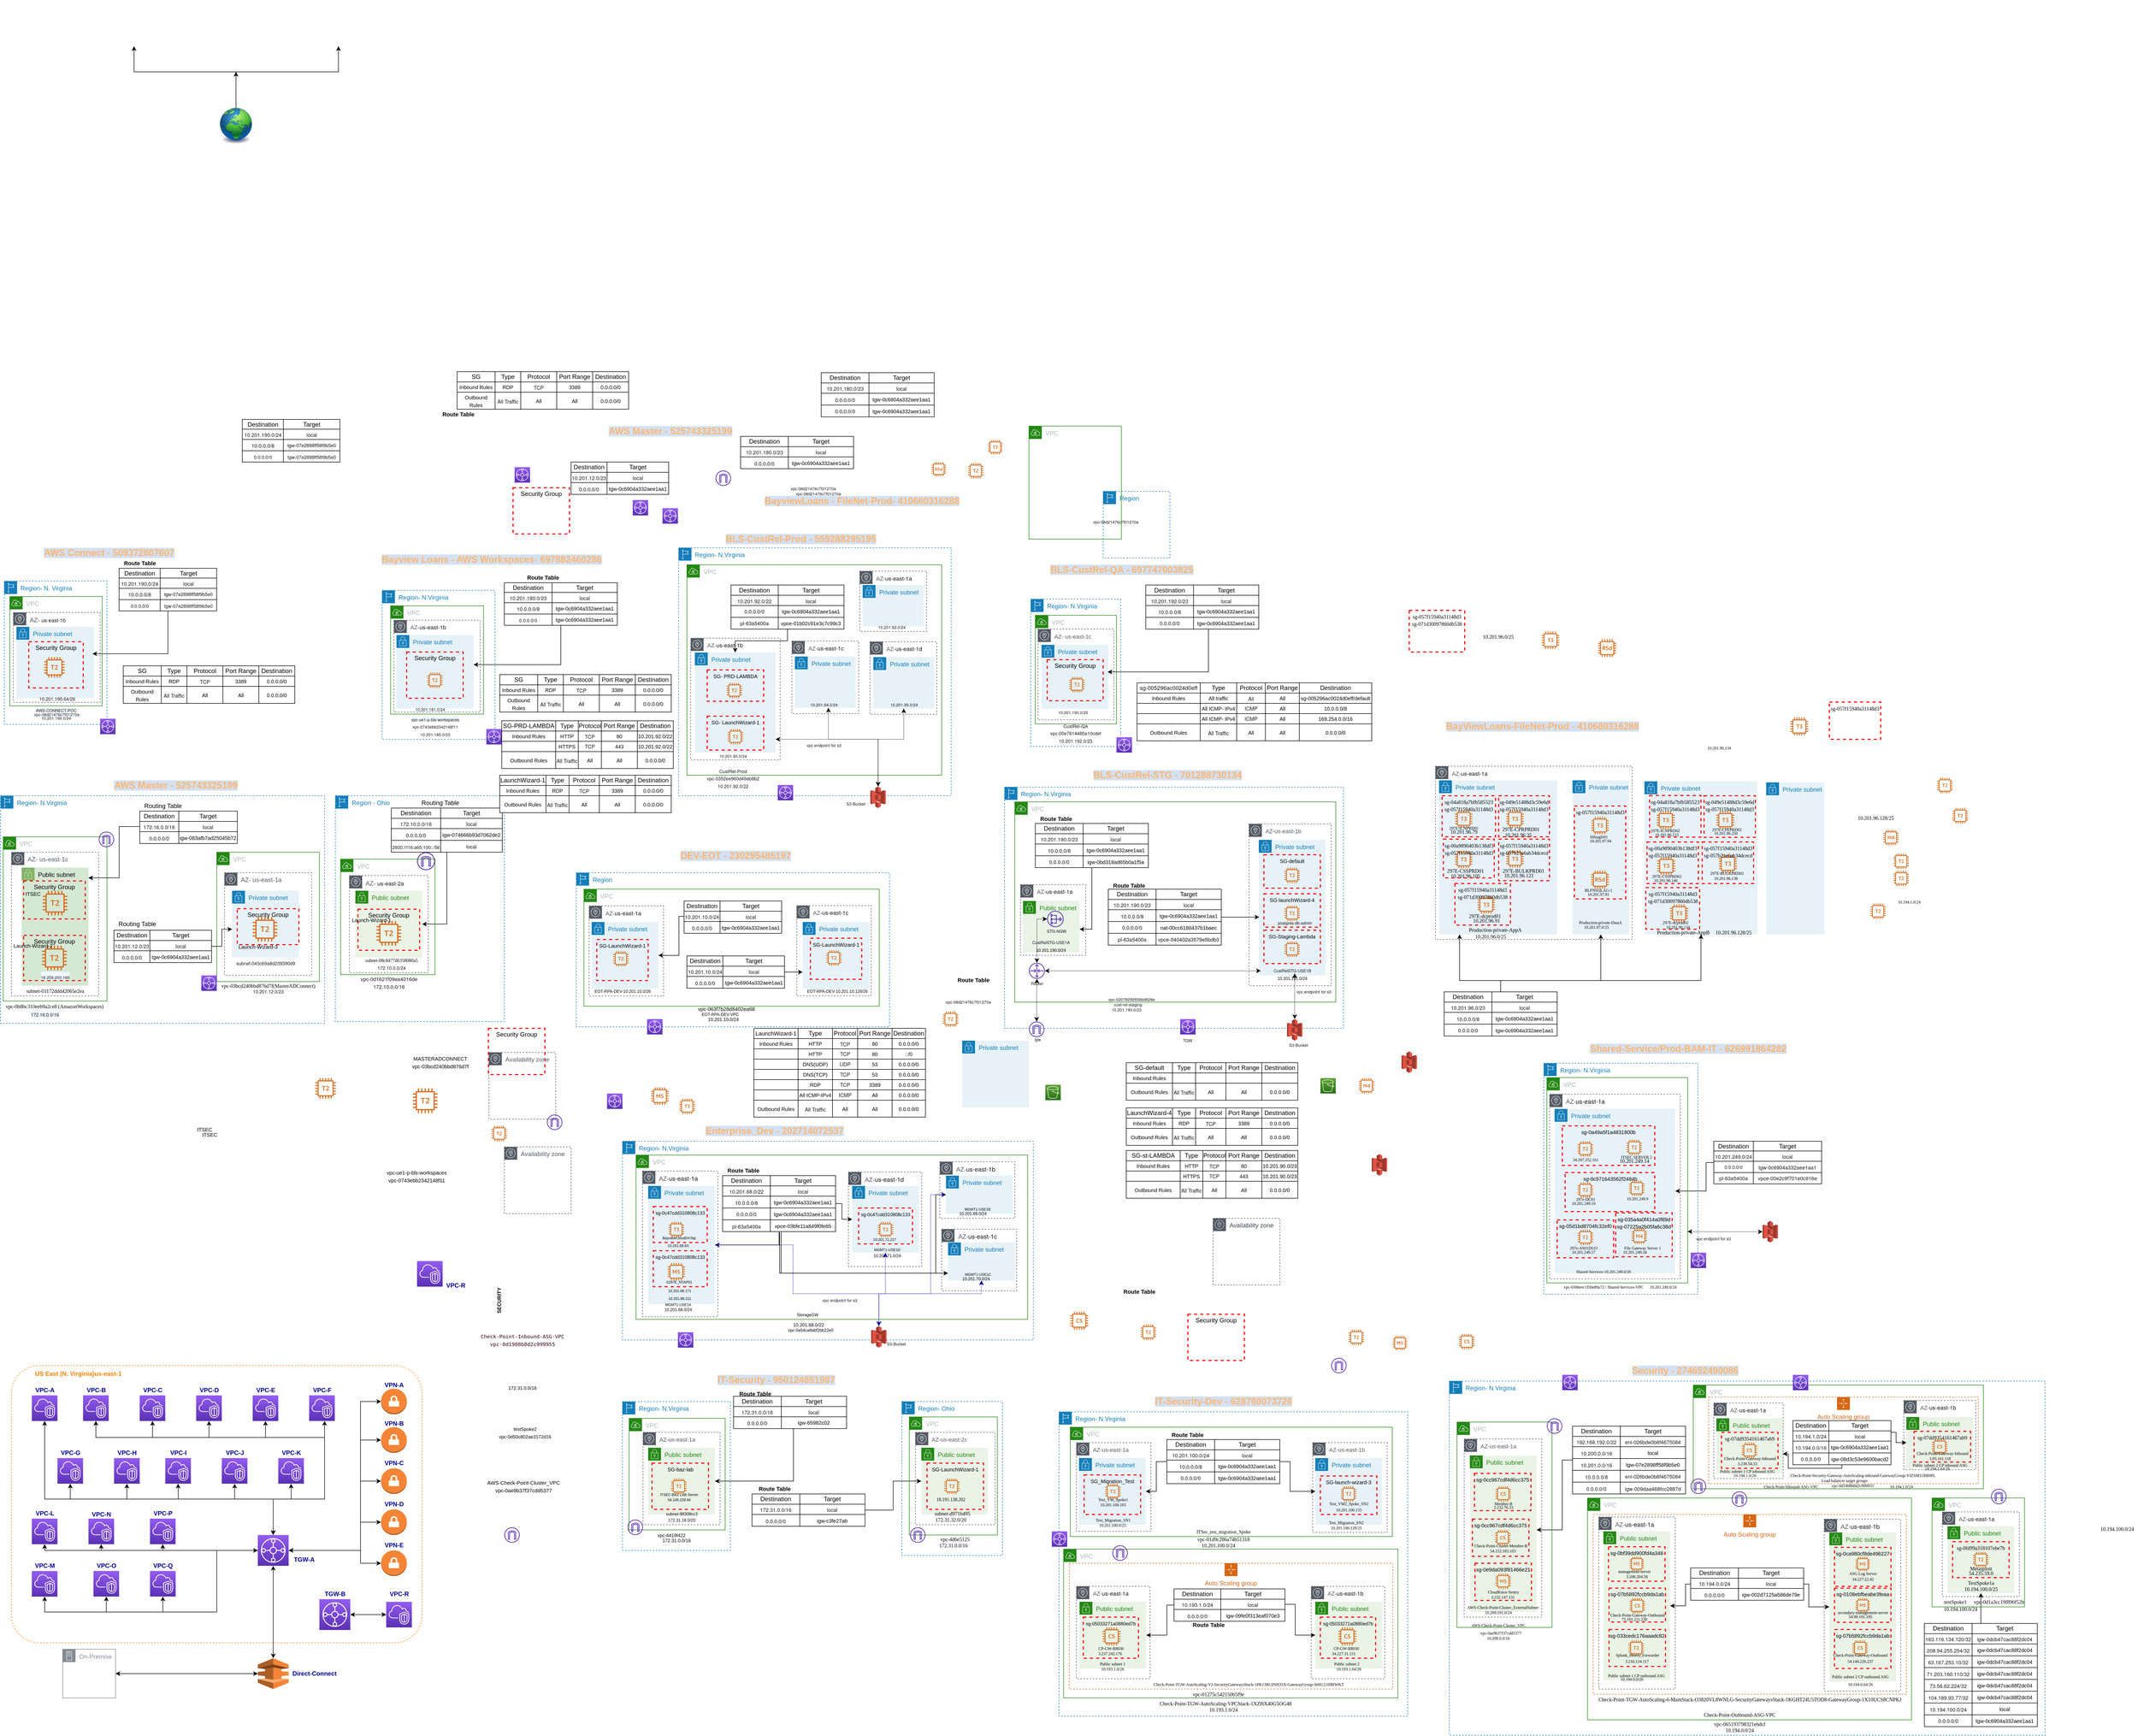 <mxfile version="14.7.3" type="github">
  <diagram id="eksj7m2vn0qDqSCLLo_n" name="Page-1">
    <mxGraphModel dx="1982" dy="2468" grid="1" gridSize="10" guides="1" tooltips="1" connect="1" arrows="1" fold="1" page="0" pageScale="1" pageWidth="850" pageHeight="1100" background="none" math="0" shadow="0">
      <root>
        <mxCell id="0" />
        <mxCell id="1" parent="0" />
        <mxCell id="OF8LOPhTF82KZLXo9wo0-24" value="VPC" style="points=[[0,0],[0.25,0],[0.5,0],[0.75,0],[1,0],[1,0.25],[1,0.5],[1,0.75],[1,1],[0.75,1],[0.5,1],[0.25,1],[0,1],[0,0.75],[0,0.5],[0,0.25]];outlineConnect=0;gradientColor=none;html=1;whiteSpace=wrap;fontSize=12;fontStyle=0;shape=mxgraph.aws4.group;grIcon=mxgraph.aws4.group_vpc;strokeColor=#248814;fillColor=none;verticalAlign=top;align=left;spacingLeft=30;fontColor=#AAB7B8;dashed=0;" parent="1" vertex="1">
          <mxGeometry x="235" y="-268" width="575" height="228" as="geometry" />
        </mxCell>
        <mxCell id="OF8LOPhTF82KZLXo9wo0-28" value="&lt;font style=&quot;font-size: 10px&quot;&gt;&lt;span&gt;AWS-Check-Point-Cluster_VPC&lt;/span&gt;&lt;br&gt;&lt;span&gt;vpc-0ae9b37f37cdd5377&lt;/span&gt;&lt;br&gt;&lt;/font&gt;" style="text;html=1;resizable=0;autosize=1;align=center;verticalAlign=middle;points=[];fillColor=none;strokeColor=none;rounded=0;" parent="1" vertex="1">
          <mxGeometry x="37" y="880" width="160" height="30" as="geometry" />
        </mxCell>
        <mxCell id="OF8LOPhTF82KZLXo9wo0-30" value="&lt;font style=&quot;font-size: 9px&quot;&gt;&lt;span&gt;testSpoke2&lt;/span&gt;&lt;br&gt;&lt;span&gt;vpc-0d50c802ae3172d16&lt;/span&gt;&lt;br&gt;&lt;/font&gt;" style="text;html=1;resizable=0;autosize=1;align=center;verticalAlign=middle;points=[];fillColor=none;strokeColor=none;rounded=0;" parent="1" vertex="1">
          <mxGeometry x="60" y="775" width="120" height="30" as="geometry" />
        </mxCell>
        <mxCell id="OF8LOPhTF82KZLXo9wo0-31" value="&lt;font&gt;&lt;font style=&quot;font-size: 9px&quot;&gt;172.31.0.0/16&lt;/font&gt;&lt;br&gt;&lt;/font&gt;" style="text;html=1;resizable=0;autosize=1;align=center;verticalAlign=middle;points=[];fillColor=none;strokeColor=none;rounded=0;" parent="1" vertex="1">
          <mxGeometry x="80" y="693" width="70" height="20" as="geometry" />
        </mxCell>
        <mxCell id="OF8LOPhTF82KZLXo9wo0-32" value="&lt;font face=&quot;monospace&quot; size=&quot;1&quot; color=&quot;#33001a&quot;&gt;Check-Point-Inbound-ASG-VPC&lt;br&gt;vpc-0d1908b8d2c999955&lt;br&gt;&lt;/font&gt;" style="text;html=1;resizable=0;autosize=1;align=center;verticalAlign=middle;points=[];fillColor=none;strokeColor=none;rounded=0;" parent="1" vertex="1">
          <mxGeometry x="35" y="595" width="160" height="30" as="geometry" />
        </mxCell>
        <mxCell id="OF8LOPhTF82KZLXo9wo0-33" value="&lt;font style=&quot;font-size: 10px&quot;&gt;&lt;b&gt;SECURITY&lt;/b&gt;&lt;/font&gt;" style="text;html=1;resizable=0;autosize=1;align=center;verticalAlign=middle;points=[];fillColor=none;strokeColor=none;rounded=0;rotation=270;" parent="1" vertex="1">
          <mxGeometry x="35" y="523.38" width="70" height="20" as="geometry" />
        </mxCell>
        <mxCell id="OF8LOPhTF82KZLXo9wo0-34" value="&lt;font&gt;&lt;span style=&quot;font-size: 10px&quot;&gt;MASTERADCONNECT&lt;/span&gt;&lt;br&gt;&lt;span style=&quot;font-size: 10px&quot;&gt;vpc-03bcd240bbd876d7f&lt;/span&gt;&lt;br&gt;&lt;/font&gt;" style="text;html=1;resizable=0;autosize=1;align=center;verticalAlign=middle;points=[];fillColor=none;strokeColor=none;rounded=0;" parent="1" vertex="1">
          <mxGeometry x="-110" y="54" width="130" height="30" as="geometry" />
        </mxCell>
        <mxCell id="OF8LOPhTF82KZLXo9wo0-52" value="&lt;font&gt;&lt;span style=&quot;font-size: 10px&quot;&gt;vpc-ue1-p-bls-workspaces&lt;/span&gt;&lt;br&gt;&lt;span style=&quot;font-size: 10px&quot;&gt;vpc-0743ebb2342148f11&lt;/span&gt;&lt;br&gt;&lt;/font&gt;" style="text;html=1;resizable=0;autosize=1;align=center;verticalAlign=middle;points=[];fillColor=none;strokeColor=none;rounded=0;" parent="1" vertex="1">
          <mxGeometry x="-156" y="276" width="130" height="30" as="geometry" />
        </mxCell>
        <mxCell id="OF8LOPhTF82KZLXo9wo0-53" value="&lt;font style=&quot;font-size: 8px&quot;&gt;&lt;span style=&quot;color: rgb(22 , 25 , 31) ; font-family: &amp;#34;amazon ember&amp;#34; , &amp;#34;helvetica neue&amp;#34; , &amp;#34;roboto&amp;#34; , &amp;#34;arial&amp;#34; , sans-serif ; background-color: rgb(241 , 250 , 255)&quot;&gt;&lt;font style=&quot;font-size: 8px&quot;&gt;AWS-CONNECT-POC&lt;br&gt;&lt;/font&gt;&lt;/span&gt;&lt;span style=&quot;color: rgb(22 , 25 , 31) ; font-family: &amp;#34;amazon ember&amp;#34; , &amp;#34;helvetica neue&amp;#34; , &amp;#34;roboto&amp;#34; , &amp;#34;arial&amp;#34; , sans-serif&quot;&gt;10.201.190.0/24&lt;/span&gt;&lt;br&gt;&lt;/font&gt;" style="text;html=1;resizable=0;autosize=1;align=center;verticalAlign=middle;points=[];fillColor=none;strokeColor=none;rounded=0;" parent="1" vertex="1">
          <mxGeometry x="-843" y="-630" width="100" height="40" as="geometry" />
        </mxCell>
        <mxCell id="OF8LOPhTF82KZLXo9wo0-115" value="&lt;font style=&quot;font-size: 8px&quot;&gt;vpc-0a54ca8abf2bb22e0&lt;/font&gt;" style="text;html=1;resizable=0;autosize=1;align=center;verticalAlign=middle;points=[];fillColor=none;strokeColor=none;rounded=0;dashed=1;" parent="1" vertex="1">
          <mxGeometry x="625.5" y="580" width="100" height="20" as="geometry" />
        </mxCell>
        <mxCell id="OF8LOPhTF82KZLXo9wo0-128" value="" style="points=[[0,0,0],[0.25,0,0],[0.5,0,0],[0.75,0,0],[1,0,0],[0,1,0],[0.25,1,0],[0.5,1,0],[0.75,1,0],[1,1,0],[0,0.25,0],[0,0.5,0],[0,0.75,0],[1,0.25,0],[1,0.5,0],[1,0.75,0]];outlineConnect=0;fontColor=#232F3E;gradientColor=#945DF2;gradientDirection=north;fillColor=#5A30B5;strokeColor=#ffffff;dashed=0;verticalLabelPosition=bottom;verticalAlign=top;align=center;html=1;fontSize=12;fontStyle=0;aspect=fixed;shape=mxgraph.aws4.resourceIcon;resIcon=mxgraph.aws4.transit_gateway;" parent="1" vertex="1">
          <mxGeometry x="330" y="-1026" width="30" height="30" as="geometry" />
        </mxCell>
        <mxCell id="OF8LOPhTF82KZLXo9wo0-131" value="&lt;font style=&quot;font-size: 8px&quot;&gt;172.31.16.0/20&lt;/font&gt;" style="text;html=1;resizable=0;autosize=1;align=center;verticalAlign=middle;points=[];fillColor=none;strokeColor=none;rounded=0;" parent="1" vertex="1">
          <mxGeometry x="390" y="950" width="70" height="20" as="geometry" />
        </mxCell>
        <mxCell id="OF8LOPhTF82KZLXo9wo0-199" style="edgeStyle=orthogonalEdgeStyle;rounded=0;orthogonalLoop=1;jettySize=auto;html=1;entryX=0.5;entryY=0;entryDx=0;entryDy=0;entryPerimeter=0;startArrow=classic;startFill=1;endArrow=classic;endFill=1;" parent="1" source="OF8LOPhTF82KZLXo9wo0-153" target="OF8LOPhTF82KZLXo9wo0-190" edge="1">
          <mxGeometry relative="1" as="geometry">
            <Array as="points">
              <mxPoint x="-815" y="920" />
              <mxPoint x="-370" y="920" />
            </Array>
          </mxGeometry>
        </mxCell>
        <mxCell id="OF8LOPhTF82KZLXo9wo0-153" value="" style="points=[[0,0,0],[0.25,0,0],[0.5,0,0],[0.75,0,0],[1,0,0],[0,1,0],[0.25,1,0],[0.5,1,0],[0.75,1,0],[1,1,0],[0,0.25,0],[0,0.5,0],[0,0.75,0],[1,0.25,0],[1,0.5,0],[1,0.75,0]];outlineConnect=0;fontColor=#232F3E;gradientColor=#945DF2;gradientDirection=north;fillColor=#5A30B5;strokeColor=#ffffff;dashed=0;verticalLabelPosition=bottom;verticalAlign=top;align=center;html=1;fontSize=12;fontStyle=0;aspect=fixed;shape=mxgraph.aws4.resourceIcon;resIcon=mxgraph.aws4.vpc;" parent="1" vertex="1">
          <mxGeometry x="-840" y="718" width="49.87" height="49.87" as="geometry" />
        </mxCell>
        <mxCell id="OF8LOPhTF82KZLXo9wo0-211" style="edgeStyle=orthogonalEdgeStyle;rounded=0;orthogonalLoop=1;jettySize=auto;html=1;startArrow=classic;startFill=1;endArrow=none;endFill=0;" parent="1" source="OF8LOPhTF82KZLXo9wo0-156" edge="1">
          <mxGeometry relative="1" as="geometry">
            <mxPoint x="-605.065" y="800" as="targetPoint" />
          </mxGeometry>
        </mxCell>
        <mxCell id="OF8LOPhTF82KZLXo9wo0-156" value="" style="points=[[0,0,0],[0.25,0,0],[0.5,0,0],[0.75,0,0],[1,0,0],[0,1,0],[0.25,1,0],[0.5,1,0],[0.75,1,0],[1,1,0],[0,0.25,0],[0,0.5,0],[0,0.75,0],[1,0.25,0],[1,0.5,0],[1,0.75,0]];outlineConnect=0;fontColor=#232F3E;gradientColor=#945DF2;gradientDirection=north;fillColor=#5A30B5;strokeColor=#ffffff;dashed=0;verticalLabelPosition=bottom;verticalAlign=top;align=center;html=1;fontSize=12;fontStyle=0;aspect=fixed;shape=mxgraph.aws4.resourceIcon;resIcon=mxgraph.aws4.vpc;" parent="1" vertex="1">
          <mxGeometry x="-630" y="718" width="49.87" height="49.87" as="geometry" />
        </mxCell>
        <mxCell id="OF8LOPhTF82KZLXo9wo0-205" style="edgeStyle=orthogonalEdgeStyle;rounded=0;orthogonalLoop=1;jettySize=auto;html=1;exitX=0.5;exitY=1;exitDx=0;exitDy=0;exitPerimeter=0;entryX=0.5;entryY=0;entryDx=0;entryDy=0;entryPerimeter=0;startArrow=classic;startFill=1;endArrow=classic;endFill=1;" parent="1" source="OF8LOPhTF82KZLXo9wo0-157" target="OF8LOPhTF82KZLXo9wo0-190" edge="1">
          <mxGeometry relative="1" as="geometry">
            <Array as="points">
              <mxPoint x="-715" y="800" />
              <mxPoint x="-270" y="800" />
              <mxPoint x="-270" y="920" />
              <mxPoint x="-370" y="920" />
            </Array>
          </mxGeometry>
        </mxCell>
        <mxCell id="OF8LOPhTF82KZLXo9wo0-157" value="" style="points=[[0,0,0],[0.25,0,0],[0.5,0,0],[0.75,0,0],[1,0,0],[0,1,0],[0.25,1,0],[0.5,1,0],[0.75,1,0],[1,1,0],[0,0.25,0],[0,0.5,0],[0,0.75,0],[1,0.25,0],[1,0.5,0],[1,0.75,0]];outlineConnect=0;fontColor=#232F3E;gradientColor=#945DF2;gradientDirection=north;fillColor=#5A30B5;strokeColor=#ffffff;dashed=0;verticalLabelPosition=bottom;verticalAlign=top;align=center;html=1;fontSize=12;fontStyle=0;aspect=fixed;shape=mxgraph.aws4.resourceIcon;resIcon=mxgraph.aws4.vpc;" parent="1" vertex="1">
          <mxGeometry x="-740.26" y="717.88" width="49.87" height="49.87" as="geometry" />
        </mxCell>
        <mxCell id="OF8LOPhTF82KZLXo9wo0-203" style="edgeStyle=orthogonalEdgeStyle;rounded=0;orthogonalLoop=1;jettySize=auto;html=1;entryX=0.5;entryY=0;entryDx=0;entryDy=0;entryPerimeter=0;startArrow=classic;startFill=1;endArrow=classic;endFill=1;" parent="1" source="OF8LOPhTF82KZLXo9wo0-158" target="OF8LOPhTF82KZLXo9wo0-190" edge="1">
          <mxGeometry relative="1" as="geometry">
            <Array as="points">
              <mxPoint x="-270" y="920" />
              <mxPoint x="-370" y="920" />
            </Array>
          </mxGeometry>
        </mxCell>
        <mxCell id="OF8LOPhTF82KZLXo9wo0-158" value="" style="points=[[0,0,0],[0.25,0,0],[0.5,0,0],[0.75,0,0],[1,0,0],[0,1,0],[0.25,1,0],[0.5,1,0],[0.75,1,0],[1,1,0],[0,0.25,0],[0,0.5,0],[0,0.75,0],[1,0.25,0],[1,0.5,0],[1,0.75,0]];outlineConnect=0;fontColor=#232F3E;gradientColor=#945DF2;gradientDirection=north;fillColor=#5A30B5;strokeColor=#ffffff;dashed=0;verticalLabelPosition=bottom;verticalAlign=top;align=center;html=1;fontSize=12;fontStyle=0;aspect=fixed;shape=mxgraph.aws4.resourceIcon;resIcon=mxgraph.aws4.vpc;" parent="1" vertex="1">
          <mxGeometry x="-300" y="717.88" width="49.87" height="49.87" as="geometry" />
        </mxCell>
        <mxCell id="OF8LOPhTF82KZLXo9wo0-209" style="edgeStyle=orthogonalEdgeStyle;rounded=0;orthogonalLoop=1;jettySize=auto;html=1;exitX=0.5;exitY=1;exitDx=0;exitDy=0;exitPerimeter=0;startArrow=classic;startFill=1;endArrow=none;endFill=0;" parent="1" source="OF8LOPhTF82KZLXo9wo0-159" edge="1">
          <mxGeometry relative="1" as="geometry">
            <mxPoint x="-385" y="800" as="targetPoint" />
          </mxGeometry>
        </mxCell>
        <mxCell id="OF8LOPhTF82KZLXo9wo0-159" value="" style="points=[[0,0,0],[0.25,0,0],[0.5,0,0],[0.75,0,0],[1,0,0],[0,1,0],[0.25,1,0],[0.5,1,0],[0.75,1,0],[1,1,0],[0,0.25,0],[0,0.5,0],[0,0.75,0],[1,0.25,0],[1,0.5,0],[1,0.75,0]];outlineConnect=0;fontColor=#232F3E;gradientColor=#945DF2;gradientDirection=north;fillColor=#5A30B5;strokeColor=#ffffff;dashed=0;verticalLabelPosition=bottom;verticalAlign=top;align=center;html=1;fontSize=12;fontStyle=0;aspect=fixed;shape=mxgraph.aws4.resourceIcon;resIcon=mxgraph.aws4.vpc;" parent="1" vertex="1">
          <mxGeometry x="-410" y="718" width="49.87" height="49.87" as="geometry" />
        </mxCell>
        <mxCell id="OF8LOPhTF82KZLXo9wo0-210" style="edgeStyle=orthogonalEdgeStyle;rounded=0;orthogonalLoop=1;jettySize=auto;html=1;startArrow=classic;startFill=1;endArrow=none;endFill=0;" parent="1" source="OF8LOPhTF82KZLXo9wo0-160" edge="1">
          <mxGeometry relative="1" as="geometry">
            <mxPoint x="-495.065" y="800" as="targetPoint" />
          </mxGeometry>
        </mxCell>
        <mxCell id="OF8LOPhTF82KZLXo9wo0-160" value="" style="points=[[0,0,0],[0.25,0,0],[0.5,0,0],[0.75,0,0],[1,0,0],[0,1,0],[0.25,1,0],[0.5,1,0],[0.75,1,0],[1,1,0],[0,0.25,0],[0,0.5,0],[0,0.75,0],[1,0.25,0],[1,0.5,0],[1,0.75,0]];outlineConnect=0;fontColor=#232F3E;gradientColor=#945DF2;gradientDirection=north;fillColor=#5A30B5;strokeColor=#ffffff;dashed=0;verticalLabelPosition=bottom;verticalAlign=top;align=center;html=1;fontSize=12;fontStyle=0;aspect=fixed;shape=mxgraph.aws4.resourceIcon;resIcon=mxgraph.aws4.vpc;" parent="1" vertex="1">
          <mxGeometry x="-520" y="718" width="49.87" height="49.87" as="geometry" />
        </mxCell>
        <mxCell id="OF8LOPhTF82KZLXo9wo0-200" style="edgeStyle=orthogonalEdgeStyle;rounded=0;orthogonalLoop=1;jettySize=auto;html=1;startArrow=classic;startFill=1;endArrow=none;endFill=0;" parent="1" source="OF8LOPhTF82KZLXo9wo0-162" edge="1">
          <mxGeometry relative="1" as="geometry">
            <mxPoint x="-765.195" y="920" as="targetPoint" />
          </mxGeometry>
        </mxCell>
        <mxCell id="OF8LOPhTF82KZLXo9wo0-162" value="" style="points=[[0,0,0],[0.25,0,0],[0.5,0,0],[0.75,0,0],[1,0,0],[0,1,0],[0.25,1,0],[0.5,1,0],[0.75,1,0],[1,1,0],[0,0.25,0],[0,0.5,0],[0,0.75,0],[1,0.25,0],[1,0.5,0],[1,0.75,0]];outlineConnect=0;fontColor=#232F3E;gradientColor=#945DF2;gradientDirection=north;fillColor=#5A30B5;strokeColor=#ffffff;dashed=0;verticalLabelPosition=bottom;verticalAlign=top;align=center;html=1;fontSize=12;fontStyle=0;aspect=fixed;shape=mxgraph.aws4.resourceIcon;resIcon=mxgraph.aws4.vpc;" parent="1" vertex="1">
          <mxGeometry x="-790.13" y="840.13" width="49.87" height="49.87" as="geometry" />
        </mxCell>
        <mxCell id="OF8LOPhTF82KZLXo9wo0-201" style="edgeStyle=orthogonalEdgeStyle;rounded=0;orthogonalLoop=1;jettySize=auto;html=1;exitX=0.5;exitY=1;exitDx=0;exitDy=0;exitPerimeter=0;startArrow=classic;startFill=1;endArrow=none;endFill=0;" parent="1" source="OF8LOPhTF82KZLXo9wo0-163" edge="1">
          <mxGeometry relative="1" as="geometry">
            <mxPoint x="-655" y="920" as="targetPoint" />
          </mxGeometry>
        </mxCell>
        <mxCell id="OF8LOPhTF82KZLXo9wo0-163" value="" style="points=[[0,0,0],[0.25,0,0],[0.5,0,0],[0.75,0,0],[1,0,0],[0,1,0],[0.25,1,0],[0.5,1,0],[0.75,1,0],[1,1,0],[0,0.25,0],[0,0.5,0],[0,0.75,0],[1,0.25,0],[1,0.5,0],[1,0.75,0]];outlineConnect=0;fontColor=#232F3E;gradientColor=#945DF2;gradientDirection=north;fillColor=#5A30B5;strokeColor=#ffffff;dashed=0;verticalLabelPosition=bottom;verticalAlign=top;align=center;html=1;fontSize=12;fontStyle=0;aspect=fixed;shape=mxgraph.aws4.resourceIcon;resIcon=mxgraph.aws4.vpc;" parent="1" vertex="1">
          <mxGeometry x="-679.87" y="840.13" width="49.87" height="49.87" as="geometry" />
        </mxCell>
        <mxCell id="OF8LOPhTF82KZLXo9wo0-206" style="edgeStyle=orthogonalEdgeStyle;rounded=0;orthogonalLoop=1;jettySize=auto;html=1;exitX=0.5;exitY=1;exitDx=0;exitDy=0;exitPerimeter=0;startArrow=classic;startFill=1;endArrow=none;endFill=0;" parent="1" source="OF8LOPhTF82KZLXo9wo0-164" edge="1">
          <mxGeometry relative="1" as="geometry">
            <mxPoint x="-555" y="920" as="targetPoint" />
          </mxGeometry>
        </mxCell>
        <mxCell id="OF8LOPhTF82KZLXo9wo0-164" value="" style="points=[[0,0,0],[0.25,0,0],[0.5,0,0],[0.75,0,0],[1,0,0],[0,1,0],[0.25,1,0],[0.5,1,0],[0.75,1,0],[1,1,0],[0,0.25,0],[0,0.5,0],[0,0.75,0],[1,0.25,0],[1,0.5,0],[1,0.75,0]];outlineConnect=0;fontColor=#232F3E;gradientColor=#945DF2;gradientDirection=north;fillColor=#5A30B5;strokeColor=#ffffff;dashed=0;verticalLabelPosition=bottom;verticalAlign=top;align=center;html=1;fontSize=12;fontStyle=0;aspect=fixed;shape=mxgraph.aws4.resourceIcon;resIcon=mxgraph.aws4.vpc;" parent="1" vertex="1">
          <mxGeometry x="-580.13" y="840.13" width="49.87" height="49.87" as="geometry" />
        </mxCell>
        <mxCell id="OF8LOPhTF82KZLXo9wo0-207" style="edgeStyle=orthogonalEdgeStyle;rounded=0;orthogonalLoop=1;jettySize=auto;html=1;startArrow=classic;startFill=1;endArrow=none;endFill=0;" parent="1" source="OF8LOPhTF82KZLXo9wo0-165" edge="1">
          <mxGeometry relative="1" as="geometry">
            <mxPoint x="-445.195" y="920" as="targetPoint" />
          </mxGeometry>
        </mxCell>
        <mxCell id="OF8LOPhTF82KZLXo9wo0-165" value="" style="points=[[0,0,0],[0.25,0,0],[0.5,0,0],[0.75,0,0],[1,0,0],[0,1,0],[0.25,1,0],[0.5,1,0],[0.75,1,0],[1,1,0],[0,0.25,0],[0,0.5,0],[0,0.75,0],[1,0.25,0],[1,0.5,0],[1,0.75,0]];outlineConnect=0;fontColor=#232F3E;gradientColor=#945DF2;gradientDirection=north;fillColor=#5A30B5;strokeColor=#ffffff;dashed=0;verticalLabelPosition=bottom;verticalAlign=top;align=center;html=1;fontSize=12;fontStyle=0;aspect=fixed;shape=mxgraph.aws4.resourceIcon;resIcon=mxgraph.aws4.vpc;" parent="1" vertex="1">
          <mxGeometry x="-470.13" y="840.13" width="49.87" height="49.87" as="geometry" />
        </mxCell>
        <mxCell id="OF8LOPhTF82KZLXo9wo0-208" style="edgeStyle=orthogonalEdgeStyle;rounded=0;orthogonalLoop=1;jettySize=auto;html=1;exitX=0.5;exitY=1;exitDx=0;exitDy=0;exitPerimeter=0;startArrow=classic;startFill=1;endArrow=none;endFill=0;" parent="1" source="OF8LOPhTF82KZLXo9wo0-166" edge="1">
          <mxGeometry relative="1" as="geometry">
            <mxPoint x="-335" y="920" as="targetPoint" />
          </mxGeometry>
        </mxCell>
        <mxCell id="OF8LOPhTF82KZLXo9wo0-166" value="" style="points=[[0,0,0],[0.25,0,0],[0.5,0,0],[0.75,0,0],[1,0,0],[0,1,0],[0.25,1,0],[0.5,1,0],[0.75,1,0],[1,1,0],[0,0.25,0],[0,0.5,0],[0,0.75,0],[1,0.25,0],[1,0.5,0],[1,0.75,0]];outlineConnect=0;fontColor=#232F3E;gradientColor=#945DF2;gradientDirection=north;fillColor=#5A30B5;strokeColor=#ffffff;dashed=0;verticalLabelPosition=bottom;verticalAlign=top;align=center;html=1;fontSize=12;fontStyle=0;aspect=fixed;shape=mxgraph.aws4.resourceIcon;resIcon=mxgraph.aws4.vpc;" parent="1" vertex="1">
          <mxGeometry x="-360.13" y="840.13" width="49.87" height="49.87" as="geometry" />
        </mxCell>
        <mxCell id="OF8LOPhTF82KZLXo9wo0-213" style="edgeStyle=orthogonalEdgeStyle;rounded=0;orthogonalLoop=1;jettySize=auto;html=1;entryX=0;entryY=0.5;entryDx=0;entryDy=0;entryPerimeter=0;startArrow=classic;startFill=1;endArrow=none;endFill=0;" parent="1" source="OF8LOPhTF82KZLXo9wo0-167" target="OF8LOPhTF82KZLXo9wo0-190" edge="1">
          <mxGeometry relative="1" as="geometry">
            <Array as="points">
              <mxPoint x="-815" y="1020" />
            </Array>
          </mxGeometry>
        </mxCell>
        <mxCell id="OF8LOPhTF82KZLXo9wo0-167" value="" style="points=[[0,0,0],[0.25,0,0],[0.5,0,0],[0.75,0,0],[1,0,0],[0,1,0],[0.25,1,0],[0.5,1,0],[0.75,1,0],[1,1,0],[0,0.25,0],[0,0.5,0],[0,0.75,0],[1,0.25,0],[1,0.5,0],[1,0.75,0]];outlineConnect=0;fontColor=#232F3E;gradientColor=#945DF2;gradientDirection=north;fillColor=#5A30B5;strokeColor=#ffffff;dashed=0;verticalLabelPosition=bottom;verticalAlign=top;align=center;html=1;fontSize=12;fontStyle=0;aspect=fixed;shape=mxgraph.aws4.resourceIcon;resIcon=mxgraph.aws4.vpc;" parent="1" vertex="1">
          <mxGeometry x="-840" y="958" width="49.87" height="49.87" as="geometry" />
        </mxCell>
        <mxCell id="OF8LOPhTF82KZLXo9wo0-216" style="edgeStyle=orthogonalEdgeStyle;rounded=0;orthogonalLoop=1;jettySize=auto;html=1;entryX=0;entryY=0.5;entryDx=0;entryDy=0;entryPerimeter=0;startArrow=classic;startFill=1;endArrow=classic;endFill=1;" parent="1" source="OF8LOPhTF82KZLXo9wo0-168" target="OF8LOPhTF82KZLXo9wo0-190" edge="1">
          <mxGeometry relative="1" as="geometry">
            <Array as="points">
              <mxPoint x="-815" y="1140" />
              <mxPoint x="-480" y="1140" />
              <mxPoint x="-480" y="1020" />
            </Array>
          </mxGeometry>
        </mxCell>
        <mxCell id="OF8LOPhTF82KZLXo9wo0-168" value="" style="points=[[0,0,0],[0.25,0,0],[0.5,0,0],[0.75,0,0],[1,0,0],[0,1,0],[0.25,1,0],[0.5,1,0],[0.75,1,0],[1,1,0],[0,0.25,0],[0,0.5,0],[0,0.75,0],[1,0.25,0],[1,0.5,0],[1,0.75,0]];outlineConnect=0;fontColor=#232F3E;gradientColor=#945DF2;gradientDirection=north;fillColor=#5A30B5;strokeColor=#ffffff;dashed=0;verticalLabelPosition=bottom;verticalAlign=top;align=center;html=1;fontSize=12;fontStyle=0;aspect=fixed;shape=mxgraph.aws4.resourceIcon;resIcon=mxgraph.aws4.vpc;" parent="1" vertex="1">
          <mxGeometry x="-840" y="1060.13" width="49.87" height="49.87" as="geometry" />
        </mxCell>
        <mxCell id="OF8LOPhTF82KZLXo9wo0-172" value="&lt;b&gt;&lt;font color=&quot;#000099&quot;&gt;VPC-A&lt;/font&gt;&lt;/b&gt;" style="text;html=1;resizable=0;autosize=1;align=center;verticalAlign=middle;points=[];fillColor=none;strokeColor=none;rounded=0;dashed=1;" parent="1" vertex="1">
          <mxGeometry x="-840" y="698" width="50" height="20" as="geometry" />
        </mxCell>
        <mxCell id="OF8LOPhTF82KZLXo9wo0-175" value="&lt;b&gt;&lt;font color=&quot;#000099&quot;&gt;VPC-R&lt;/font&gt;&lt;/b&gt;" style="text;html=1;resizable=0;autosize=1;align=center;verticalAlign=middle;points=[];fillColor=none;strokeColor=none;rounded=0;dashed=1;" parent="1" vertex="1">
          <mxGeometry x="-40.13" y="494.25" width="50" height="20" as="geometry" />
        </mxCell>
        <mxCell id="OF8LOPhTF82KZLXo9wo0-176" value="&lt;b&gt;&lt;font color=&quot;#000099&quot;&gt;VPC-B&lt;/font&gt;&lt;/b&gt;&lt;span style=&quot;color: rgba(0 , 0 , 0 , 0) ; font-family: monospace ; font-size: 0px&quot;&gt;%3CmxGraphModel%3E%3Croot%3E%3CmxCell%20id%3D%220%22%2F%3E%3CmxCell%20id%3D%221%22%20parent%3D%220%22%2F%3E%3CmxCell%20id%3D%222%22%20value%3D%22%26lt%3Bb%26gt%3B%26lt%3Bfont%20color%3D%26quot%3B%23000099%26quot%3B%26gt%3BVPC-A%26lt%3B%2Ffont%26gt%3B%26lt%3B%2Fb%26gt%3B%22%20style%3D%22text%3Bhtml%3D1%3Bresizable%3D0%3Bautosize%3D1%3Balign%3Dcenter%3BverticalAlign%3Dmiddle%3Bpoints%3D%5B%5D%3BfillColor%3Dnone%3BstrokeColor%3Dnone%3Brounded%3D0%3Bdashed%3D1%3B%22%20vertex%3D%221%22%20parent%3D%221%22%3E%3CmxGeometry%20x%3D%22-840%22%20y%3D%22698%22%20width%3D%2250%22%20height%3D%2220%22%20as%3D%22geometry%22%2F%3E%3C%2FmxCell%3E%3C%2Froot%3E%3C%2FmxGraphModel%3E&lt;/span&gt;" style="text;html=1;resizable=0;autosize=1;align=center;verticalAlign=middle;points=[];fillColor=none;strokeColor=none;rounded=0;dashed=1;" parent="1" vertex="1">
          <mxGeometry x="-740.39" y="698" width="50" height="20" as="geometry" />
        </mxCell>
        <mxCell id="OF8LOPhTF82KZLXo9wo0-177" value="&lt;b&gt;&lt;font color=&quot;#000099&quot;&gt;VPC-C&lt;/font&gt;&lt;/b&gt;" style="text;html=1;resizable=0;autosize=1;align=center;verticalAlign=middle;points=[];fillColor=none;strokeColor=none;rounded=0;dashed=1;" parent="1" vertex="1">
          <mxGeometry x="-630.13" y="697.88" width="50" height="20" as="geometry" />
        </mxCell>
        <mxCell id="OF8LOPhTF82KZLXo9wo0-178" value="&lt;b&gt;&lt;font color=&quot;#000099&quot;&gt;VPC-D&lt;/font&gt;&lt;/b&gt;" style="text;html=1;resizable=0;autosize=1;align=center;verticalAlign=middle;points=[];fillColor=none;strokeColor=none;rounded=0;dashed=1;" parent="1" vertex="1">
          <mxGeometry x="-520.13" y="698" width="50" height="20" as="geometry" />
        </mxCell>
        <mxCell id="OF8LOPhTF82KZLXo9wo0-179" value="&lt;b&gt;&lt;font color=&quot;#000099&quot;&gt;VPC-G&lt;/font&gt;&lt;/b&gt;" style="text;html=1;resizable=0;autosize=1;align=center;verticalAlign=middle;points=[];fillColor=none;strokeColor=none;rounded=0;dashed=1;" parent="1" vertex="1">
          <mxGeometry x="-790" y="820" width="50" height="20" as="geometry" />
        </mxCell>
        <mxCell id="OF8LOPhTF82KZLXo9wo0-180" value="&lt;b&gt;&lt;font color=&quot;#000099&quot;&gt;VPC-F&lt;/font&gt;&lt;/b&gt;" style="text;html=1;resizable=0;autosize=1;align=center;verticalAlign=middle;points=[];fillColor=none;strokeColor=none;rounded=0;dashed=1;" parent="1" vertex="1">
          <mxGeometry x="-300.13" y="698" width="50" height="20" as="geometry" />
        </mxCell>
        <mxCell id="OF8LOPhTF82KZLXo9wo0-181" value="&lt;b&gt;&lt;font color=&quot;#000099&quot;&gt;VPC-E&lt;/font&gt;&lt;/b&gt;" style="text;html=1;resizable=0;autosize=1;align=center;verticalAlign=middle;points=[];fillColor=none;strokeColor=none;rounded=0;dashed=1;" parent="1" vertex="1">
          <mxGeometry x="-410.07" y="698" width="50" height="20" as="geometry" />
        </mxCell>
        <mxCell id="OF8LOPhTF82KZLXo9wo0-182" value="&lt;b&gt;&lt;font color=&quot;#000099&quot;&gt;VPC-J&lt;/font&gt;&lt;/b&gt;" style="text;html=1;resizable=0;autosize=1;align=center;verticalAlign=middle;points=[];fillColor=none;strokeColor=none;rounded=0;dashed=1;" parent="1" vertex="1">
          <mxGeometry x="-470.26" y="820.13" width="50" height="20" as="geometry" />
        </mxCell>
        <mxCell id="OF8LOPhTF82KZLXo9wo0-183" value="&lt;b&gt;&lt;font color=&quot;#000099&quot;&gt;VPC-I&lt;/font&gt;&lt;/b&gt;" style="text;html=1;resizable=0;autosize=1;align=center;verticalAlign=middle;points=[];fillColor=none;strokeColor=none;rounded=0;dashed=1;" parent="1" vertex="1">
          <mxGeometry x="-580.26" y="820" width="50" height="20" as="geometry" />
        </mxCell>
        <mxCell id="OF8LOPhTF82KZLXo9wo0-184" value="&lt;b&gt;&lt;font color=&quot;#000099&quot;&gt;VPC-H&lt;/font&gt;&lt;/b&gt;" style="text;html=1;resizable=0;autosize=1;align=center;verticalAlign=middle;points=[];fillColor=none;strokeColor=none;rounded=0;dashed=1;" parent="1" vertex="1">
          <mxGeometry x="-679.87" y="820" width="50" height="20" as="geometry" />
        </mxCell>
        <mxCell id="OF8LOPhTF82KZLXo9wo0-185" value="&lt;b&gt;&lt;font color=&quot;#000099&quot;&gt;VPC-M&lt;/font&gt;&lt;/b&gt;" style="text;html=1;resizable=0;autosize=1;align=center;verticalAlign=middle;points=[];fillColor=none;strokeColor=none;rounded=0;dashed=1;" parent="1" vertex="1">
          <mxGeometry x="-840.13" y="1040" width="50" height="20" as="geometry" />
        </mxCell>
        <mxCell id="OF8LOPhTF82KZLXo9wo0-186" value="&lt;b&gt;&lt;font color=&quot;#000099&quot;&gt;VPC-L&lt;/font&gt;&lt;/b&gt;" style="text;html=1;resizable=0;autosize=1;align=center;verticalAlign=middle;points=[];fillColor=none;strokeColor=none;rounded=0;dashed=1;" parent="1" vertex="1">
          <mxGeometry x="-840.13" y="938" width="50" height="20" as="geometry" />
        </mxCell>
        <mxCell id="OF8LOPhTF82KZLXo9wo0-187" value="&lt;b&gt;&lt;font color=&quot;#000099&quot;&gt;VPC-K&lt;/font&gt;&lt;/b&gt;" style="text;html=1;resizable=0;autosize=1;align=center;verticalAlign=middle;points=[];fillColor=none;strokeColor=none;rounded=0;dashed=1;" parent="1" vertex="1">
          <mxGeometry x="-360.07" y="820" width="50" height="20" as="geometry" />
        </mxCell>
        <mxCell id="OF8LOPhTF82KZLXo9wo0-189" value="" style="points=[[0,0,0],[0.25,0,0],[0.5,0,0],[0.75,0,0],[1,0,0],[0,1,0],[0.25,1,0],[0.5,1,0],[0.75,1,0],[1,1,0],[0,0.25,0],[0,0.5,0],[0,0.75,0],[1,0.25,0],[1,0.5,0],[1,0.75,0]];outlineConnect=0;fontColor=#232F3E;gradientColor=#945DF2;gradientDirection=north;fillColor=#5A30B5;strokeColor=#ffffff;dashed=0;verticalLabelPosition=bottom;verticalAlign=top;align=center;html=1;fontSize=12;fontStyle=0;aspect=fixed;shape=mxgraph.aws4.resourceIcon;resIcon=mxgraph.aws4.vpc;" parent="1" vertex="1">
          <mxGeometry x="-90" y="456.38" width="49.87" height="49.87" as="geometry" />
        </mxCell>
        <mxCell id="OF8LOPhTF82KZLXo9wo0-238" style="edgeStyle=orthogonalEdgeStyle;rounded=0;orthogonalLoop=1;jettySize=auto;html=1;exitX=0.5;exitY=1;exitDx=0;exitDy=0;exitPerimeter=0;entryX=0.5;entryY=0;entryDx=0;entryDy=0;entryPerimeter=0;startArrow=classic;startFill=1;endArrow=classic;endFill=1;" parent="1" source="OF8LOPhTF82KZLXo9wo0-190" target="OF8LOPhTF82KZLXo9wo0-237" edge="1">
          <mxGeometry relative="1" as="geometry" />
        </mxCell>
        <mxCell id="OF8LOPhTF82KZLXo9wo0-190" value="" style="points=[[0,0,0],[0.25,0,0],[0.5,0,0],[0.75,0,0],[1,0,0],[0,1,0],[0.25,1,0],[0.5,1,0],[0.75,1,0],[1,1,0],[0,0.25,0],[0,0.5,0],[0,0.75,0],[1,0.25,0],[1,0.5,0],[1,0.75,0]];outlineConnect=0;fontColor=#232F3E;gradientColor=#945DF2;gradientDirection=north;fillColor=#5A30B5;strokeColor=#ffffff;dashed=0;verticalLabelPosition=bottom;verticalAlign=top;align=center;html=1;fontSize=12;fontStyle=0;aspect=fixed;shape=mxgraph.aws4.resourceIcon;resIcon=mxgraph.aws4.transit_gateway;" parent="1" vertex="1">
          <mxGeometry x="-400" y="990" width="60" height="60" as="geometry" />
        </mxCell>
        <mxCell id="OF8LOPhTF82KZLXo9wo0-214" style="edgeStyle=orthogonalEdgeStyle;rounded=0;orthogonalLoop=1;jettySize=auto;html=1;exitX=0.5;exitY=1;exitDx=0;exitDy=0;exitPerimeter=0;startArrow=classic;startFill=1;endArrow=none;endFill=0;" parent="1" source="OF8LOPhTF82KZLXo9wo0-191" edge="1">
          <mxGeometry relative="1" as="geometry">
            <mxPoint x="-705" y="1020" as="targetPoint" />
          </mxGeometry>
        </mxCell>
        <mxCell id="OF8LOPhTF82KZLXo9wo0-191" value="" style="points=[[0,0,0],[0.25,0,0],[0.5,0,0],[0.75,0,0],[1,0,0],[0,1,0],[0.25,1,0],[0.5,1,0],[0.75,1,0],[1,1,0],[0,0.25,0],[0,0.5,0],[0,0.75,0],[1,0.25,0],[1,0.5,0],[1,0.75,0]];outlineConnect=0;fontColor=#232F3E;gradientColor=#945DF2;gradientDirection=north;fillColor=#5A30B5;strokeColor=#ffffff;dashed=0;verticalLabelPosition=bottom;verticalAlign=top;align=center;html=1;fontSize=12;fontStyle=0;aspect=fixed;shape=mxgraph.aws4.resourceIcon;resIcon=mxgraph.aws4.vpc;" parent="1" vertex="1">
          <mxGeometry x="-729.74" y="958" width="49.87" height="49.87" as="geometry" />
        </mxCell>
        <mxCell id="OF8LOPhTF82KZLXo9wo0-217" style="edgeStyle=orthogonalEdgeStyle;rounded=0;orthogonalLoop=1;jettySize=auto;html=1;startArrow=classic;startFill=1;endArrow=none;endFill=0;" parent="1" source="OF8LOPhTF82KZLXo9wo0-192" edge="1">
          <mxGeometry relative="1" as="geometry">
            <mxPoint x="-695.065" y="1140" as="targetPoint" />
          </mxGeometry>
        </mxCell>
        <mxCell id="OF8LOPhTF82KZLXo9wo0-192" value="" style="points=[[0,0,0],[0.25,0,0],[0.5,0,0],[0.75,0,0],[1,0,0],[0,1,0],[0.25,1,0],[0.5,1,0],[0.75,1,0],[1,1,0],[0,0.25,0],[0,0.5,0],[0,0.75,0],[1,0.25,0],[1,0.5,0],[1,0.75,0]];outlineConnect=0;fontColor=#232F3E;gradientColor=#945DF2;gradientDirection=north;fillColor=#5A30B5;strokeColor=#ffffff;dashed=0;verticalLabelPosition=bottom;verticalAlign=top;align=center;html=1;fontSize=12;fontStyle=0;aspect=fixed;shape=mxgraph.aws4.resourceIcon;resIcon=mxgraph.aws4.vpc;" parent="1" vertex="1">
          <mxGeometry x="-720" y="1060" width="49.87" height="49.87" as="geometry" />
        </mxCell>
        <mxCell id="OF8LOPhTF82KZLXo9wo0-215" style="edgeStyle=orthogonalEdgeStyle;rounded=0;orthogonalLoop=1;jettySize=auto;html=1;exitX=0.5;exitY=1;exitDx=0;exitDy=0;exitPerimeter=0;startArrow=classic;startFill=1;endArrow=none;endFill=0;" parent="1" source="OF8LOPhTF82KZLXo9wo0-193" edge="1">
          <mxGeometry relative="1" as="geometry">
            <mxPoint x="-585" y="1020" as="targetPoint" />
          </mxGeometry>
        </mxCell>
        <mxCell id="OF8LOPhTF82KZLXo9wo0-193" value="" style="points=[[0,0,0],[0.25,0,0],[0.5,0,0],[0.75,0,0],[1,0,0],[0,1,0],[0.25,1,0],[0.5,1,0],[0.75,1,0],[1,1,0],[0,0.25,0],[0,0.5,0],[0,0.75,0],[1,0.25,0],[1,0.5,0],[1,0.75,0]];outlineConnect=0;fontColor=#232F3E;gradientColor=#945DF2;gradientDirection=north;fillColor=#5A30B5;strokeColor=#ffffff;dashed=0;verticalLabelPosition=bottom;verticalAlign=top;align=center;html=1;fontSize=12;fontStyle=0;aspect=fixed;shape=mxgraph.aws4.resourceIcon;resIcon=mxgraph.aws4.vpc;" parent="1" vertex="1">
          <mxGeometry x="-610" y="958" width="49.87" height="49.87" as="geometry" />
        </mxCell>
        <mxCell id="OF8LOPhTF82KZLXo9wo0-218" style="edgeStyle=orthogonalEdgeStyle;rounded=0;orthogonalLoop=1;jettySize=auto;html=1;startArrow=classic;startFill=1;endArrow=none;endFill=0;" parent="1" source="OF8LOPhTF82KZLXo9wo0-194" edge="1">
          <mxGeometry relative="1" as="geometry">
            <mxPoint x="-584.935" y="1140" as="targetPoint" />
          </mxGeometry>
        </mxCell>
        <mxCell id="OF8LOPhTF82KZLXo9wo0-194" value="" style="points=[[0,0,0],[0.25,0,0],[0.5,0,0],[0.75,0,0],[1,0,0],[0,1,0],[0.25,1,0],[0.5,1,0],[0.75,1,0],[1,1,0],[0,0.25,0],[0,0.5,0],[0,0.75,0],[1,0.25,0],[1,0.5,0],[1,0.75,0]];outlineConnect=0;fontColor=#232F3E;gradientColor=#945DF2;gradientDirection=north;fillColor=#5A30B5;strokeColor=#ffffff;dashed=0;verticalLabelPosition=bottom;verticalAlign=top;align=center;html=1;fontSize=12;fontStyle=0;aspect=fixed;shape=mxgraph.aws4.resourceIcon;resIcon=mxgraph.aws4.vpc;" parent="1" vertex="1">
          <mxGeometry x="-609.87" y="1060" width="49.87" height="49.87" as="geometry" />
        </mxCell>
        <mxCell id="OF8LOPhTF82KZLXo9wo0-195" value="&lt;b&gt;&lt;font color=&quot;#000099&quot;&gt;VPC-Q&lt;/font&gt;&lt;/b&gt;" style="text;html=1;resizable=0;autosize=1;align=center;verticalAlign=middle;points=[];fillColor=none;strokeColor=none;rounded=0;dashed=1;" parent="1" vertex="1">
          <mxGeometry x="-610.13" y="1040.13" width="50" height="20" as="geometry" />
        </mxCell>
        <mxCell id="OF8LOPhTF82KZLXo9wo0-196" value="&lt;b&gt;&lt;font color=&quot;#000099&quot;&gt;VPC-P&lt;/font&gt;&lt;/b&gt;" style="text;html=1;resizable=0;autosize=1;align=center;verticalAlign=middle;points=[];fillColor=none;strokeColor=none;rounded=0;dashed=1;" parent="1" vertex="1">
          <mxGeometry x="-610" y="938" width="50" height="20" as="geometry" />
        </mxCell>
        <mxCell id="OF8LOPhTF82KZLXo9wo0-197" value="&lt;b&gt;&lt;font color=&quot;#000099&quot;&gt;VPC-O&lt;/font&gt;&lt;/b&gt;" style="text;html=1;resizable=0;autosize=1;align=center;verticalAlign=middle;points=[];fillColor=none;strokeColor=none;rounded=0;dashed=1;" parent="1" vertex="1">
          <mxGeometry x="-720" y="1040.13" width="50" height="20" as="geometry" />
        </mxCell>
        <mxCell id="OF8LOPhTF82KZLXo9wo0-198" value="&lt;b&gt;&lt;font color=&quot;#000099&quot;&gt;VPC-N&lt;/font&gt;&lt;/b&gt;" style="text;html=1;resizable=0;autosize=1;align=center;verticalAlign=middle;points=[];fillColor=none;strokeColor=none;rounded=0;dashed=1;" parent="1" vertex="1">
          <mxGeometry x="-729.74" y="940" width="50" height="20" as="geometry" />
        </mxCell>
        <mxCell id="OF8LOPhTF82KZLXo9wo0-219" value="&lt;b&gt;&lt;font color=&quot;#000099&quot;&gt;TGW-A&lt;/font&gt;&lt;/b&gt;" style="text;html=1;resizable=0;autosize=1;align=center;verticalAlign=middle;points=[];fillColor=none;strokeColor=none;rounded=0;dashed=1;" parent="1" vertex="1">
          <mxGeometry x="-340" y="1028" width="60" height="20" as="geometry" />
        </mxCell>
        <mxCell id="OF8LOPhTF82KZLXo9wo0-220" value="" style="points=[[0,0,0],[0.25,0,0],[0.5,0,0],[0.75,0,0],[1,0,0],[0,1,0],[0.25,1,0],[0.5,1,0],[0.75,1,0],[1,1,0],[0,0.25,0],[0,0.5,0],[0,0.75,0],[1,0.25,0],[1,0.5,0],[1,0.75,0]];outlineConnect=0;fontColor=#232F3E;gradientColor=#945DF2;gradientDirection=north;fillColor=#5A30B5;strokeColor=#ffffff;dashed=0;verticalLabelPosition=bottom;verticalAlign=top;align=center;html=1;fontSize=12;fontStyle=0;aspect=fixed;shape=mxgraph.aws4.resourceIcon;resIcon=mxgraph.aws4.vpc;" parent="1" vertex="1">
          <mxGeometry x="-150" y="1120.07" width="49.87" height="49.87" as="geometry" />
        </mxCell>
        <mxCell id="OF8LOPhTF82KZLXo9wo0-235" style="edgeStyle=orthogonalEdgeStyle;rounded=0;orthogonalLoop=1;jettySize=auto;html=1;startArrow=classic;startFill=1;endArrow=none;endFill=0;" parent="1" source="OF8LOPhTF82KZLXo9wo0-221" edge="1">
          <mxGeometry relative="1" as="geometry">
            <mxPoint x="-200" y="885" as="targetPoint" />
          </mxGeometry>
        </mxCell>
        <mxCell id="OF8LOPhTF82KZLXo9wo0-221" value="" style="outlineConnect=0;dashed=0;verticalLabelPosition=bottom;verticalAlign=top;align=center;html=1;shape=mxgraph.aws3.vpn_gateway;fillColor=#F58536;gradientColor=none;strokeColor=#FFB570;" parent="1" vertex="1">
          <mxGeometry x="-160" y="860" width="50" height="50" as="geometry" />
        </mxCell>
        <mxCell id="OF8LOPhTF82KZLXo9wo0-234" style="edgeStyle=orthogonalEdgeStyle;rounded=0;orthogonalLoop=1;jettySize=auto;html=1;startArrow=classic;startFill=1;endArrow=none;endFill=0;" parent="1" source="OF8LOPhTF82KZLXo9wo0-222" edge="1">
          <mxGeometry relative="1" as="geometry">
            <mxPoint x="-200" y="965" as="targetPoint" />
          </mxGeometry>
        </mxCell>
        <mxCell id="OF8LOPhTF82KZLXo9wo0-222" value="" style="outlineConnect=0;dashed=0;verticalLabelPosition=bottom;verticalAlign=top;align=center;html=1;shape=mxgraph.aws3.vpn_gateway;fillColor=#F58536;gradientColor=none;strokeColor=#FFB570;" parent="1" vertex="1">
          <mxGeometry x="-160" y="940" width="50" height="50" as="geometry" />
        </mxCell>
        <mxCell id="OF8LOPhTF82KZLXo9wo0-233" style="edgeStyle=orthogonalEdgeStyle;rounded=0;orthogonalLoop=1;jettySize=auto;html=1;entryX=1;entryY=0.5;entryDx=0;entryDy=0;entryPerimeter=0;startArrow=classic;startFill=1;endArrow=classic;endFill=1;" parent="1" source="OF8LOPhTF82KZLXo9wo0-223" target="OF8LOPhTF82KZLXo9wo0-190" edge="1">
          <mxGeometry relative="1" as="geometry">
            <Array as="points">
              <mxPoint x="-200" y="1045" />
              <mxPoint x="-200" y="1020" />
            </Array>
          </mxGeometry>
        </mxCell>
        <mxCell id="OF8LOPhTF82KZLXo9wo0-223" value="" style="outlineConnect=0;dashed=0;verticalLabelPosition=bottom;verticalAlign=top;align=center;html=1;shape=mxgraph.aws3.vpn_gateway;fillColor=#F58536;gradientColor=none;strokeColor=#FFB570;" parent="1" vertex="1">
          <mxGeometry x="-160" y="1020" width="50" height="50" as="geometry" />
        </mxCell>
        <mxCell id="OF8LOPhTF82KZLXo9wo0-236" style="edgeStyle=orthogonalEdgeStyle;rounded=0;orthogonalLoop=1;jettySize=auto;html=1;startArrow=classic;startFill=1;endArrow=none;endFill=0;" parent="1" source="OF8LOPhTF82KZLXo9wo0-224" edge="1">
          <mxGeometry relative="1" as="geometry">
            <mxPoint x="-200" y="805" as="targetPoint" />
          </mxGeometry>
        </mxCell>
        <mxCell id="OF8LOPhTF82KZLXo9wo0-224" value="" style="outlineConnect=0;dashed=0;verticalLabelPosition=bottom;verticalAlign=top;align=center;html=1;shape=mxgraph.aws3.vpn_gateway;fillColor=#F58536;gradientColor=none;strokeColor=#FFB570;" parent="1" vertex="1">
          <mxGeometry x="-160" y="780" width="50" height="50" as="geometry" />
        </mxCell>
        <mxCell id="OF8LOPhTF82KZLXo9wo0-232" style="edgeStyle=orthogonalEdgeStyle;rounded=0;orthogonalLoop=1;jettySize=auto;html=1;entryX=1;entryY=0.5;entryDx=0;entryDy=0;entryPerimeter=0;startArrow=classic;startFill=1;endArrow=classic;endFill=1;" parent="1" source="OF8LOPhTF82KZLXo9wo0-225" target="OF8LOPhTF82KZLXo9wo0-190" edge="1">
          <mxGeometry relative="1" as="geometry">
            <Array as="points">
              <mxPoint x="-200" y="730" />
              <mxPoint x="-200" y="1020" />
            </Array>
          </mxGeometry>
        </mxCell>
        <mxCell id="OF8LOPhTF82KZLXo9wo0-225" value="" style="outlineConnect=0;dashed=0;verticalLabelPosition=bottom;verticalAlign=top;align=center;html=1;shape=mxgraph.aws3.vpn_gateway;fillColor=#F58536;gradientColor=none;strokeColor=#FFB570;" parent="1" vertex="1">
          <mxGeometry x="-160" y="705" width="50" height="50" as="geometry" />
        </mxCell>
        <mxCell id="OF8LOPhTF82KZLXo9wo0-226" value="&lt;b&gt;&lt;font color=&quot;#000099&quot;&gt;VPN-E&lt;/font&gt;&lt;/b&gt;" style="text;html=1;resizable=0;autosize=1;align=center;verticalAlign=middle;points=[];fillColor=none;strokeColor=none;rounded=0;dashed=1;" parent="1" vertex="1">
          <mxGeometry x="-160" y="1000.0" width="50" height="20" as="geometry" />
        </mxCell>
        <mxCell id="OF8LOPhTF82KZLXo9wo0-227" value="&lt;b&gt;&lt;font color=&quot;#000099&quot;&gt;VPN-D&lt;/font&gt;&lt;/b&gt;" style="text;html=1;resizable=0;autosize=1;align=center;verticalAlign=middle;points=[];fillColor=none;strokeColor=none;rounded=0;dashed=1;" parent="1" vertex="1">
          <mxGeometry x="-160" y="920.0" width="50" height="20" as="geometry" />
        </mxCell>
        <mxCell id="OF8LOPhTF82KZLXo9wo0-228" value="&lt;b&gt;&lt;font color=&quot;#000099&quot;&gt;VPN-C&lt;/font&gt;&lt;/b&gt;" style="text;html=1;resizable=0;autosize=1;align=center;verticalAlign=middle;points=[];fillColor=none;strokeColor=none;rounded=0;dashed=1;" parent="1" vertex="1">
          <mxGeometry x="-160" y="840.13" width="50" height="20" as="geometry" />
        </mxCell>
        <mxCell id="OF8LOPhTF82KZLXo9wo0-229" value="&lt;b&gt;&lt;font color=&quot;#000099&quot;&gt;VPN-B&lt;/font&gt;&lt;/b&gt;" style="text;html=1;resizable=0;autosize=1;align=center;verticalAlign=middle;points=[];fillColor=none;strokeColor=none;rounded=0;dashed=1;" parent="1" vertex="1">
          <mxGeometry x="-160" y="762.75" width="50" height="20" as="geometry" />
        </mxCell>
        <mxCell id="OF8LOPhTF82KZLXo9wo0-230" value="&lt;b&gt;&lt;font color=&quot;#000099&quot;&gt;VPN-A&lt;/font&gt;&lt;/b&gt;" style="text;html=1;resizable=0;autosize=1;align=center;verticalAlign=middle;points=[];fillColor=none;strokeColor=none;rounded=0;dashed=1;" parent="1" vertex="1">
          <mxGeometry x="-160" y="687.87" width="50" height="20" as="geometry" />
        </mxCell>
        <mxCell id="OF8LOPhTF82KZLXo9wo0-237" value="" style="outlineConnect=0;dashed=0;verticalLabelPosition=bottom;verticalAlign=top;align=center;html=1;shape=mxgraph.aws3.direct_connect;fillColor=#F58536;gradientColor=none;strokeColor=#FFB570;" parent="1" vertex="1">
          <mxGeometry x="-400" y="1230" width="60" height="60" as="geometry" />
        </mxCell>
        <mxCell id="OF8LOPhTF82KZLXo9wo0-239" value="" style="rounded=1;arcSize=10;dashed=1;fillColor=none;gradientColor=none;strokeWidth=1;strokeColor=#FF8000;" parent="1" vertex="1">
          <mxGeometry x="-879.74" y="660" width="799.74" height="540" as="geometry" />
        </mxCell>
        <mxCell id="OF8LOPhTF82KZLXo9wo0-241" value="&lt;b&gt;&lt;font color=&quot;#ff8000&quot;&gt;US East (N. Virginia)us-east-1&lt;/font&gt;&lt;/b&gt;" style="text;html=1;resizable=0;autosize=1;align=center;verticalAlign=middle;points=[];fillColor=none;strokeColor=none;rounded=0;dashed=1;" parent="1" vertex="1">
          <mxGeometry x="-840.13" y="665.5" width="180" height="20" as="geometry" />
        </mxCell>
        <mxCell id="OF8LOPhTF82KZLXo9wo0-246" style="edgeStyle=orthogonalEdgeStyle;rounded=0;orthogonalLoop=1;jettySize=auto;html=1;startArrow=classic;startFill=1;endArrow=classic;endFill=1;" parent="1" source="OF8LOPhTF82KZLXo9wo0-243" target="OF8LOPhTF82KZLXo9wo0-220" edge="1">
          <mxGeometry relative="1" as="geometry" />
        </mxCell>
        <mxCell id="OF8LOPhTF82KZLXo9wo0-243" value="" style="points=[[0,0,0],[0.25,0,0],[0.5,0,0],[0.75,0,0],[1,0,0],[0,1,0],[0.25,1,0],[0.5,1,0],[0.75,1,0],[1,1,0],[0,0.25,0],[0,0.5,0],[0,0.75,0],[1,0.25,0],[1,0.5,0],[1,0.75,0]];outlineConnect=0;fontColor=#232F3E;gradientColor=#945DF2;gradientDirection=north;fillColor=#5A30B5;strokeColor=#ffffff;dashed=0;verticalLabelPosition=bottom;verticalAlign=top;align=center;html=1;fontSize=12;fontStyle=0;aspect=fixed;shape=mxgraph.aws4.resourceIcon;resIcon=mxgraph.aws4.transit_gateway;" parent="1" vertex="1">
          <mxGeometry x="-280" y="1115" width="60" height="60" as="geometry" />
        </mxCell>
        <mxCell id="OF8LOPhTF82KZLXo9wo0-244" value="&lt;b&gt;&lt;font color=&quot;#000099&quot;&gt;VPC-R&lt;/font&gt;&lt;/b&gt;" style="text;html=1;resizable=0;autosize=1;align=center;verticalAlign=middle;points=[];fillColor=none;strokeColor=none;rounded=0;dashed=1;" parent="1" vertex="1">
          <mxGeometry x="-150.13" y="1095" width="50" height="20" as="geometry" />
        </mxCell>
        <mxCell id="OF8LOPhTF82KZLXo9wo0-245" value="&lt;b&gt;&lt;font color=&quot;#000099&quot;&gt;TGW-B&lt;/font&gt;&lt;/b&gt;" style="text;html=1;resizable=0;autosize=1;align=center;verticalAlign=middle;points=[];fillColor=none;strokeColor=none;rounded=0;dashed=1;" parent="1" vertex="1">
          <mxGeometry x="-280" y="1095" width="60" height="20" as="geometry" />
        </mxCell>
        <mxCell id="OF8LOPhTF82KZLXo9wo0-247" value="&lt;b&gt;&lt;font color=&quot;#000099&quot;&gt;Direct-Connect&lt;/font&gt;&lt;/b&gt;" style="text;html=1;resizable=0;autosize=1;align=center;verticalAlign=middle;points=[];fillColor=none;strokeColor=none;rounded=0;dashed=1;" parent="1" vertex="1">
          <mxGeometry x="-340" y="1250" width="100" height="20" as="geometry" />
        </mxCell>
        <mxCell id="dSbMEx4cHQtDXgcdp00p-1" value="" style="outlineConnect=0;fontColor=#232F3E;strokeColor=none;dashed=0;verticalLabelPosition=bottom;verticalAlign=top;align=center;html=1;fontSize=12;fontStyle=0;aspect=fixed;pointerEvents=1;shape=mxgraph.aws4.t2_instance;fillColor=none;" parent="1" vertex="1">
          <mxGeometry x="-818.74" y="-236" width="48" height="48" as="geometry" />
        </mxCell>
        <mxCell id="dSbMEx4cHQtDXgcdp00p-2" value="" style="outlineConnect=0;fontColor=#232F3E;gradientColor=none;fillColor=#D86613;strokeColor=none;dashed=0;verticalLabelPosition=bottom;verticalAlign=top;align=center;html=1;fontSize=12;fontStyle=0;aspect=fixed;pointerEvents=1;shape=mxgraph.aws4.t2_instance;" parent="1" vertex="1">
          <mxGeometry x="-98" y="120" width="48" height="48" as="geometry" />
        </mxCell>
        <mxCell id="dSbMEx4cHQtDXgcdp00p-3" value="" style="outlineConnect=0;fontColor=#232F3E;gradientColor=none;fillColor=#D86613;strokeColor=none;dashed=0;verticalLabelPosition=bottom;verticalAlign=top;align=center;html=1;fontSize=12;fontStyle=0;aspect=fixed;pointerEvents=1;shape=mxgraph.aws4.t2_instance;" parent="1" vertex="1">
          <mxGeometry x="-288" y="100" width="40" height="40" as="geometry" />
        </mxCell>
        <mxCell id="dSbMEx4cHQtDXgcdp00p-4" value="Public subnet" style="points=[[0,0],[0.25,0],[0.5,0],[0.75,0],[1,0],[1,0.25],[1,0.5],[1,0.75],[1,1],[0.75,1],[0.5,1],[0.25,1],[0,1],[0,0.75],[0,0.5],[0,0.25]];outlineConnect=0;html=1;whiteSpace=wrap;fontSize=12;fontStyle=0;shape=mxgraph.aws4.group;grIcon=mxgraph.aws4.group_security_group;grStroke=0;strokeColor=#82b366;verticalAlign=top;align=left;spacingLeft=30;dashed=0;shadow=0;sketch=0;gradientDirection=east;strokeWidth=2;fillColor=#d5e8d4;" parent="1" vertex="1">
          <mxGeometry x="-859.74" y="-310" width="130" height="230" as="geometry" />
        </mxCell>
        <mxCell id="dSbMEx4cHQtDXgcdp00p-5" value="" style="outlineConnect=0;fontColor=#232F3E;gradientColor=none;fillColor=#D86613;strokeColor=none;dashed=0;verticalLabelPosition=bottom;verticalAlign=top;align=center;html=1;fontSize=12;fontStyle=0;aspect=fixed;pointerEvents=1;shape=mxgraph.aws4.t2_instance;" parent="1" vertex="1">
          <mxGeometry x="-818.74" y="-265" width="48" height="48" as="geometry" />
        </mxCell>
        <mxCell id="dSbMEx4cHQtDXgcdp00p-6" value="" style="outlineConnect=0;fontColor=#232F3E;gradientColor=none;fillColor=#D86613;strokeColor=none;dashed=0;verticalLabelPosition=bottom;verticalAlign=top;align=center;html=1;fontSize=12;fontStyle=0;aspect=fixed;pointerEvents=1;shape=mxgraph.aws4.t2_instance;" parent="1" vertex="1">
          <mxGeometry x="-820" y="-158" width="48" height="48" as="geometry" />
        </mxCell>
        <mxCell id="dSbMEx4cHQtDXgcdp00p-7" value="&lt;span style=&quot;font-family: &amp;#34;times new roman&amp;#34; ; font-size: 10px&quot;&gt;subnet-01172ddd42065e2ea&lt;/span&gt;" style="text;html=1;resizable=0;autosize=1;align=center;verticalAlign=middle;points=[];fillColor=none;strokeColor=none;rounded=0;shadow=0;sketch=0;" parent="1" vertex="1">
          <mxGeometry x="-859.74" y="-80" width="130" height="20" as="geometry" />
        </mxCell>
        <mxCell id="dSbMEx4cHQtDXgcdp00p-8" value="&lt;span style=&quot;color: rgb(22 , 25 , 31) ; font-family: &amp;#34;amazon ember&amp;#34; , &amp;#34;helvetica neue&amp;#34; , &amp;#34;roboto&amp;#34; , &amp;#34;arial&amp;#34; , sans-serif ; text-align: left ; background-color: rgb(241 , 250 , 255)&quot;&gt;&lt;font style=&quot;font-size: 8px&quot;&gt;18.209.203.166&lt;/font&gt;&lt;/span&gt;" style="text;html=1;resizable=0;autosize=1;align=center;verticalAlign=middle;points=[];fillColor=none;strokeColor=none;rounded=0;shadow=0;sketch=0;" parent="1" vertex="1">
          <mxGeometry x="-829.74" y="-108" width="70" height="20" as="geometry" />
        </mxCell>
        <mxCell id="dSbMEx4cHQtDXgcdp00p-9" value="VPC" style="points=[[0,0],[0.25,0],[0.5,0],[0.75,0],[1,0],[1,0.25],[1,0.5],[1,0.75],[1,1],[0.75,1],[0.5,1],[0.25,1],[0,1],[0,0.75],[0,0.5],[0,0.25]];outlineConnect=0;gradientColor=none;html=1;whiteSpace=wrap;fontSize=12;fontStyle=0;shape=mxgraph.aws4.group;grIcon=mxgraph.aws4.group_vpc;strokeColor=#248814;fillColor=none;verticalAlign=top;align=left;spacingLeft=30;fontColor=#AAB7B8;dashed=0;shadow=0;sketch=0;" parent="1" vertex="1">
          <mxGeometry x="-895.74" y="-370" width="202" height="320" as="geometry" />
        </mxCell>
        <mxCell id="dSbMEx4cHQtDXgcdp00p-10" value="Private subnet" style="points=[[0,0],[0.25,0],[0.5,0],[0.75,0],[1,0],[1,0.25],[1,0.5],[1,0.75],[1,1],[0.75,1],[0.5,1],[0.25,1],[0,1],[0,0.75],[0,0.5],[0,0.25]];outlineConnect=0;gradientColor=none;html=1;whiteSpace=wrap;fontSize=12;fontStyle=0;shape=mxgraph.aws4.group;grIcon=mxgraph.aws4.group_security_group;grStroke=0;strokeColor=#147EBA;fillColor=#E6F2F8;verticalAlign=top;align=left;spacingLeft=30;fontColor=#147EBA;dashed=0;shadow=0;sketch=0;" parent="1" vertex="1">
          <mxGeometry x="-450.07" y="-265" width="130" height="130" as="geometry" />
        </mxCell>
        <mxCell id="dSbMEx4cHQtDXgcdp00p-11" value="" style="outlineConnect=0;fontColor=#232F3E;gradientColor=none;fillColor=#D86613;strokeColor=none;dashed=0;verticalLabelPosition=bottom;verticalAlign=top;align=center;html=1;fontSize=12;fontStyle=0;aspect=fixed;pointerEvents=1;shape=mxgraph.aws4.t2_instance;" parent="1" vertex="1">
          <mxGeometry x="-410.07" y="-214" width="48" height="48" as="geometry" />
        </mxCell>
        <mxCell id="dSbMEx4cHQtDXgcdp00p-12" value="VPC" style="points=[[0,0],[0.25,0],[0.5,0],[0.75,0],[1,0],[1,0.25],[1,0.5],[1,0.75],[1,1],[0.75,1],[0.5,1],[0.25,1],[0,1],[0,0.75],[0,0.5],[0,0.25]];outlineConnect=0;gradientColor=none;html=1;whiteSpace=wrap;fontSize=12;fontStyle=0;shape=mxgraph.aws4.group;grIcon=mxgraph.aws4.group_vpc;strokeColor=#248814;fillColor=none;verticalAlign=top;align=left;spacingLeft=30;fontColor=#AAB7B8;dashed=0;shadow=0;sketch=0;" parent="1" vertex="1">
          <mxGeometry x="-480" y="-340" width="200" height="252" as="geometry" />
        </mxCell>
        <mxCell id="dSbMEx4cHQtDXgcdp00p-14" value="&lt;span style=&quot;color: rgb(22 , 25 , 31) ; font-family: &amp;#34;amazon ember&amp;#34; , &amp;#34;helvetica neue&amp;#34; , &amp;#34;roboto&amp;#34; , &amp;#34;arial&amp;#34; , sans-serif&quot;&gt;&lt;font style=&quot;font-size: 9px&quot;&gt;subnet-043c69a8d239390d9&lt;/font&gt;&lt;/span&gt;" style="text;html=1;resizable=0;autosize=1;align=center;verticalAlign=middle;points=[];fillColor=none;strokeColor=none;rounded=0;shadow=0;sketch=0;" parent="1" vertex="1">
          <mxGeometry x="-450.07" y="-135" width="130" height="20" as="geometry" />
        </mxCell>
        <mxCell id="dSbMEx4cHQtDXgcdp00p-15" value="" style="outlineConnect=0;fontColor=#232F3E;gradientColor=none;fillColor=#5A30B5;strokeColor=none;dashed=0;verticalLabelPosition=bottom;verticalAlign=top;align=center;html=1;fontSize=12;fontStyle=0;aspect=fixed;pointerEvents=1;shape=mxgraph.aws4.internet_gateway;shadow=0;sketch=0;" parent="1" vertex="1">
          <mxGeometry x="-709.74" y="-380" width="30" height="30" as="geometry" />
        </mxCell>
        <mxCell id="dSbMEx4cHQtDXgcdp00p-16" value="" style="points=[[0,0,0],[0.25,0,0],[0.5,0,0],[0.75,0,0],[1,0,0],[0,1,0],[0.25,1,0],[0.5,1,0],[0.75,1,0],[1,1,0],[0,0.25,0],[0,0.5,0],[0,0.75,0],[1,0.25,0],[1,0.5,0],[1,0.75,0]];outlineConnect=0;fontColor=#232F3E;gradientColor=#945DF2;gradientDirection=north;fillColor=#5A30B5;strokeColor=#ffffff;dashed=0;verticalLabelPosition=bottom;verticalAlign=top;align=center;html=1;fontSize=12;fontStyle=0;aspect=fixed;shape=mxgraph.aws4.resourceIcon;resIcon=mxgraph.aws4.transit_gateway;shadow=0;sketch=0;" parent="1" vertex="1">
          <mxGeometry x="-510.0" y="-100" width="30" height="30" as="geometry" />
        </mxCell>
        <mxCell id="dSbMEx4cHQtDXgcdp00p-18" value="&lt;span style=&quot;font-family: &amp;#34;times new roman&amp;#34; ; font-size: 10px&quot;&gt;vpc-0b8bc310eeb9a2ce8 (AmazonWorkspaces)&lt;/span&gt;" style="text;html=1;resizable=0;autosize=1;align=center;verticalAlign=middle;points=[];fillColor=none;strokeColor=none;rounded=0;shadow=0;sketch=0;" parent="1" vertex="1">
          <mxGeometry x="-901" y="-50" width="210" height="20" as="geometry" />
        </mxCell>
        <mxCell id="dSbMEx4cHQtDXgcdp00p-19" value="&lt;span style=&quot;font-family: &amp;#34;times new roman&amp;#34; ; font-size: 10px&quot;&gt;vpc-03bcd240bbd876d7f(MasterADConnect)&lt;/span&gt;" style="text;html=1;resizable=0;autosize=1;align=center;verticalAlign=middle;points=[];fillColor=none;strokeColor=none;rounded=0;shadow=0;sketch=0;" parent="1" vertex="1">
          <mxGeometry x="-480" y="-90" width="200" height="20" as="geometry" />
        </mxCell>
        <mxCell id="dSbMEx4cHQtDXgcdp00p-20" value="Security Group" style="fontStyle=0;verticalAlign=top;align=center;spacingTop=-2;fillColor=none;rounded=0;whiteSpace=wrap;html=1;strokeColor=#FF0000;strokeWidth=2;dashed=1;container=1;collapsible=0;expand=0;recursiveResize=0;shadow=0;sketch=0;" parent="1" vertex="1">
          <mxGeometry x="-440" y="-230" width="120" height="70" as="geometry" />
        </mxCell>
        <mxCell id="dSbMEx4cHQtDXgcdp00p-49" value="AZ- us-east-1a" style="outlineConnect=0;gradientColor=none;html=1;whiteSpace=wrap;fontSize=12;fontStyle=0;shape=mxgraph.aws4.group;grIcon=mxgraph.aws4.group_availability_zone;strokeColor=#545B64;fillColor=none;verticalAlign=top;align=left;spacingLeft=30;fontColor=#545B64;dashed=1;shadow=0;sketch=0;" parent="dSbMEx4cHQtDXgcdp00p-20" vertex="1">
          <mxGeometry x="-24.87" y="-70" width="169.74" height="200" as="geometry" />
        </mxCell>
        <mxCell id="dSbMEx4cHQtDXgcdp00p-21" value="Security Group" style="fontStyle=0;verticalAlign=top;align=center;spacingTop=-2;fillColor=none;rounded=0;whiteSpace=wrap;html=1;strokeColor=#FF0000;strokeWidth=2;dashed=1;container=1;collapsible=0;expand=0;recursiveResize=0;shadow=0;sketch=0;" parent="1" vertex="1">
          <mxGeometry x="-856" y="-178" width="120" height="88" as="geometry" />
        </mxCell>
        <mxCell id="dSbMEx4cHQtDXgcdp00p-22" value="Security Group" style="fontStyle=0;verticalAlign=top;align=center;spacingTop=-2;fillColor=none;rounded=0;whiteSpace=wrap;html=1;strokeColor=#FF0000;strokeWidth=2;dashed=1;container=1;collapsible=0;expand=0;recursiveResize=0;shadow=0;sketch=0;" parent="1" vertex="1">
          <mxGeometry x="-856" y="-284" width="120" height="74" as="geometry" />
        </mxCell>
        <mxCell id="dSbMEx4cHQtDXgcdp00p-23" value="AZ- us-east-1c" style="outlineConnect=0;gradientColor=none;html=1;whiteSpace=wrap;fontSize=12;fontStyle=0;shape=mxgraph.aws4.group;grIcon=mxgraph.aws4.group_availability_zone;strokeColor=#545B64;fillColor=none;verticalAlign=top;align=left;spacingLeft=30;fontColor=#545B64;dashed=1;shadow=0;sketch=0;" parent="1" vertex="1">
          <mxGeometry x="-879.74" y="-340" width="169.74" height="280" as="geometry" />
        </mxCell>
        <mxCell id="dSbMEx4cHQtDXgcdp00p-24" value="&lt;span style=&quot;color: rgb(22 , 25 , 31) ; font-family: &amp;#34;amazon ember&amp;#34; , &amp;#34;helvetica neue&amp;#34; , &amp;#34;roboto&amp;#34; , &amp;#34;arial&amp;#34; , sans-serif ; background-color: rgb(241 , 250 , 255)&quot;&gt;&lt;font style=&quot;font-size: 9px&quot;&gt;172.16.0.0/16&lt;/font&gt;&lt;/span&gt;" style="text;html=1;resizable=0;autosize=1;align=center;verticalAlign=middle;points=[];fillColor=none;strokeColor=none;rounded=0;shadow=0;sketch=0;" parent="1" vertex="1">
          <mxGeometry x="-850" y="-35" width="70" height="20" as="geometry" />
        </mxCell>
        <mxCell id="dSbMEx4cHQtDXgcdp00p-25" value="&lt;span style=&quot;color: rgb(22 , 25 , 31) ; font-family: &amp;#34;amazon ember&amp;#34; , &amp;#34;helvetica neue&amp;#34; , &amp;#34;roboto&amp;#34; , &amp;#34;arial&amp;#34; , sans-serif&quot;&gt;&lt;font style=&quot;font-size: 9px&quot;&gt;10.201.12.0/23&lt;/font&gt;&lt;/span&gt;" style="text;html=1;resizable=0;autosize=1;align=center;verticalAlign=middle;points=[];fillColor=none;strokeColor=none;rounded=0;shadow=0;sketch=0;" parent="1" vertex="1">
          <mxGeometry x="-420" y="-80" width="80" height="20" as="geometry" />
        </mxCell>
        <mxCell id="dSbMEx4cHQtDXgcdp00p-34" value="" style="shape=table;html=1;whiteSpace=wrap;startSize=0;container=1;collapsible=0;childLayout=tableLayout;" parent="1" vertex="1">
          <mxGeometry x="-629.87" y="-420" width="190" height="63" as="geometry" />
        </mxCell>
        <mxCell id="dSbMEx4cHQtDXgcdp00p-38" value="" style="shape=partialRectangle;html=1;whiteSpace=wrap;collapsible=0;dropTarget=0;pointerEvents=0;fillColor=none;top=0;left=0;bottom=0;right=0;points=[[0,0.5],[1,0.5]];portConstraint=eastwest;" parent="dSbMEx4cHQtDXgcdp00p-34" vertex="1">
          <mxGeometry width="190" height="20" as="geometry" />
        </mxCell>
        <mxCell id="dSbMEx4cHQtDXgcdp00p-39" value="Destination" style="shape=partialRectangle;html=1;whiteSpace=wrap;connectable=0;overflow=hidden;fillColor=none;top=0;left=0;bottom=0;right=0;" parent="dSbMEx4cHQtDXgcdp00p-38" vertex="1">
          <mxGeometry width="76" height="20" as="geometry" />
        </mxCell>
        <mxCell id="dSbMEx4cHQtDXgcdp00p-40" value="Target" style="shape=partialRectangle;html=1;whiteSpace=wrap;connectable=0;overflow=hidden;fillColor=none;top=0;left=0;bottom=0;right=0;" parent="dSbMEx4cHQtDXgcdp00p-38" vertex="1">
          <mxGeometry x="76" width="114" height="20" as="geometry" />
        </mxCell>
        <mxCell id="dSbMEx4cHQtDXgcdp00p-41" value="" style="shape=partialRectangle;html=1;whiteSpace=wrap;collapsible=0;dropTarget=0;pointerEvents=0;fillColor=none;top=0;left=0;bottom=0;right=0;points=[[0,0.5],[1,0.5]];portConstraint=eastwest;" parent="dSbMEx4cHQtDXgcdp00p-34" vertex="1">
          <mxGeometry y="20" width="190" height="20" as="geometry" />
        </mxCell>
        <mxCell id="dSbMEx4cHQtDXgcdp00p-42" value="&lt;span style=&quot;color: rgb(22 , 25 , 31) ; font-family: &amp;#34;amazon ember&amp;#34; , &amp;#34;helvetica neue&amp;#34; , &amp;#34;roboto&amp;#34; , &amp;#34;arial&amp;#34; , sans-serif&quot;&gt;&lt;font style=&quot;font-size: 10px&quot;&gt;172.16.0.0/16&lt;/font&gt;&lt;/span&gt;" style="shape=partialRectangle;html=1;whiteSpace=wrap;connectable=0;overflow=hidden;fillColor=none;top=0;left=0;bottom=0;right=0;" parent="dSbMEx4cHQtDXgcdp00p-41" vertex="1">
          <mxGeometry width="76" height="20" as="geometry" />
        </mxCell>
        <mxCell id="dSbMEx4cHQtDXgcdp00p-43" value="&lt;span style=&quot;color: rgb(22 , 25 , 31) ; font-family: &amp;#34;amazon ember&amp;#34; , &amp;#34;helvetica neue&amp;#34; , &amp;#34;roboto&amp;#34; , &amp;#34;arial&amp;#34; , sans-serif&quot;&gt;&lt;font style=&quot;font-size: 10px&quot;&gt;local&lt;/font&gt;&lt;/span&gt;" style="shape=partialRectangle;html=1;whiteSpace=wrap;connectable=0;overflow=hidden;fillColor=none;top=0;left=0;bottom=0;right=0;" parent="dSbMEx4cHQtDXgcdp00p-41" vertex="1">
          <mxGeometry x="76" width="114" height="20" as="geometry" />
        </mxCell>
        <mxCell id="dSbMEx4cHQtDXgcdp00p-44" value="" style="shape=partialRectangle;html=1;whiteSpace=wrap;collapsible=0;dropTarget=0;pointerEvents=0;fillColor=none;top=0;left=0;bottom=0;right=0;points=[[0,0.5],[1,0.5]];portConstraint=eastwest;" parent="dSbMEx4cHQtDXgcdp00p-34" vertex="1">
          <mxGeometry y="40" width="190" height="23" as="geometry" />
        </mxCell>
        <mxCell id="dSbMEx4cHQtDXgcdp00p-45" value="&lt;span style=&quot;color: rgb(22 , 25 , 31) ; font-family: &amp;#34;amazon ember&amp;#34; , &amp;#34;helvetica neue&amp;#34; , &amp;#34;roboto&amp;#34; , &amp;#34;arial&amp;#34; , sans-serif ; background-color: rgb(250 , 250 , 250)&quot;&gt;&lt;font style=&quot;font-size: 10px&quot;&gt;0.0.0.0/0&lt;/font&gt;&lt;/span&gt;" style="shape=partialRectangle;html=1;whiteSpace=wrap;connectable=0;overflow=hidden;fillColor=none;top=0;left=0;bottom=0;right=0;" parent="dSbMEx4cHQtDXgcdp00p-44" vertex="1">
          <mxGeometry width="76" height="23" as="geometry" />
        </mxCell>
        <mxCell id="dSbMEx4cHQtDXgcdp00p-46" value="&lt;font size=&quot;1&quot;&gt;igw-083afb7ad25045b72&lt;/font&gt;" style="shape=partialRectangle;html=1;whiteSpace=wrap;connectable=0;overflow=hidden;fillColor=none;top=0;left=0;bottom=0;right=0;" parent="dSbMEx4cHQtDXgcdp00p-44" vertex="1">
          <mxGeometry x="76" width="114" height="23" as="geometry" />
        </mxCell>
        <mxCell id="dSbMEx4cHQtDXgcdp00p-47" style="edgeStyle=orthogonalEdgeStyle;rounded=0;orthogonalLoop=1;jettySize=auto;html=1;exitX=0;exitY=0.5;exitDx=0;exitDy=0;" parent="1" source="dSbMEx4cHQtDXgcdp00p-41" edge="1">
          <mxGeometry relative="1" as="geometry">
            <mxPoint x="-730" y="-290" as="targetPoint" />
            <Array as="points">
              <mxPoint x="-670" y="-390" />
              <mxPoint x="-670" y="-290" />
            </Array>
          </mxGeometry>
        </mxCell>
        <mxCell id="dSbMEx4cHQtDXgcdp00p-48" value="Routing Table" style="text;html=1;resizable=0;autosize=1;align=center;verticalAlign=middle;points=[];fillColor=none;strokeColor=none;rounded=0;shadow=0;sketch=0;" parent="1" vertex="1">
          <mxGeometry x="-630" y="-440" width="90" height="20" as="geometry" />
        </mxCell>
        <mxCell id="dSbMEx4cHQtDXgcdp00p-95" style="edgeStyle=orthogonalEdgeStyle;rounded=0;orthogonalLoop=1;jettySize=auto;html=1;entryX=0.088;entryY=0.55;entryDx=0;entryDy=0;entryPerimeter=0;" parent="1" source="dSbMEx4cHQtDXgcdp00p-50" target="dSbMEx4cHQtDXgcdp00p-49" edge="1">
          <mxGeometry relative="1" as="geometry" />
        </mxCell>
        <mxCell id="dSbMEx4cHQtDXgcdp00p-50" value="" style="shape=table;html=1;whiteSpace=wrap;startSize=0;container=1;collapsible=0;childLayout=tableLayout;" parent="1" vertex="1">
          <mxGeometry x="-680.13" y="-188" width="190" height="63" as="geometry" />
        </mxCell>
        <mxCell id="dSbMEx4cHQtDXgcdp00p-51" value="" style="shape=partialRectangle;html=1;whiteSpace=wrap;collapsible=0;dropTarget=0;pointerEvents=0;fillColor=none;top=0;left=0;bottom=0;right=0;points=[[0,0.5],[1,0.5]];portConstraint=eastwest;" parent="dSbMEx4cHQtDXgcdp00p-50" vertex="1">
          <mxGeometry width="190" height="20" as="geometry" />
        </mxCell>
        <mxCell id="dSbMEx4cHQtDXgcdp00p-52" value="Destination" style="shape=partialRectangle;html=1;whiteSpace=wrap;connectable=0;overflow=hidden;fillColor=none;top=0;left=0;bottom=0;right=0;" parent="dSbMEx4cHQtDXgcdp00p-51" vertex="1">
          <mxGeometry width="70" height="20" as="geometry" />
        </mxCell>
        <mxCell id="dSbMEx4cHQtDXgcdp00p-53" value="Target" style="shape=partialRectangle;html=1;whiteSpace=wrap;connectable=0;overflow=hidden;fillColor=none;top=0;left=0;bottom=0;right=0;" parent="dSbMEx4cHQtDXgcdp00p-51" vertex="1">
          <mxGeometry x="70" width="120" height="20" as="geometry" />
        </mxCell>
        <mxCell id="dSbMEx4cHQtDXgcdp00p-54" value="" style="shape=partialRectangle;html=1;whiteSpace=wrap;collapsible=0;dropTarget=0;pointerEvents=0;fillColor=none;top=0;left=0;bottom=0;right=0;points=[[0,0.5],[1,0.5]];portConstraint=eastwest;" parent="dSbMEx4cHQtDXgcdp00p-50" vertex="1">
          <mxGeometry y="20" width="190" height="20" as="geometry" />
        </mxCell>
        <mxCell id="dSbMEx4cHQtDXgcdp00p-55" value="&lt;span style=&quot;color: rgb(22 , 25 , 31) ; font-family: &amp;#34;amazon ember&amp;#34; , &amp;#34;helvetica neue&amp;#34; , &amp;#34;roboto&amp;#34; , &amp;#34;arial&amp;#34; , sans-serif&quot;&gt;&lt;font style=&quot;font-size: 10px&quot;&gt;10.201.12.0/23&lt;/font&gt;&lt;/span&gt;" style="shape=partialRectangle;html=1;whiteSpace=wrap;connectable=0;overflow=hidden;fillColor=none;top=0;left=0;bottom=0;right=0;" parent="dSbMEx4cHQtDXgcdp00p-54" vertex="1">
          <mxGeometry width="70" height="20" as="geometry" />
        </mxCell>
        <mxCell id="dSbMEx4cHQtDXgcdp00p-56" value="&lt;span style=&quot;color: rgb(22 , 25 , 31) ; font-family: &amp;#34;amazon ember&amp;#34; , &amp;#34;helvetica neue&amp;#34; , &amp;#34;roboto&amp;#34; , &amp;#34;arial&amp;#34; , sans-serif&quot;&gt;&lt;font style=&quot;font-size: 10px&quot;&gt;local&lt;/font&gt;&lt;/span&gt;" style="shape=partialRectangle;html=1;whiteSpace=wrap;connectable=0;overflow=hidden;fillColor=none;top=0;left=0;bottom=0;right=0;" parent="dSbMEx4cHQtDXgcdp00p-54" vertex="1">
          <mxGeometry x="70" width="120" height="20" as="geometry" />
        </mxCell>
        <mxCell id="dSbMEx4cHQtDXgcdp00p-57" value="" style="shape=partialRectangle;html=1;whiteSpace=wrap;collapsible=0;dropTarget=0;pointerEvents=0;fillColor=none;top=0;left=0;bottom=0;right=0;points=[[0,0.5],[1,0.5]];portConstraint=eastwest;" parent="dSbMEx4cHQtDXgcdp00p-50" vertex="1">
          <mxGeometry y="40" width="190" height="23" as="geometry" />
        </mxCell>
        <mxCell id="dSbMEx4cHQtDXgcdp00p-58" value="&lt;span style=&quot;color: rgb(22 , 25 , 31) ; font-family: &amp;#34;amazon ember&amp;#34; , &amp;#34;helvetica neue&amp;#34; , &amp;#34;roboto&amp;#34; , &amp;#34;arial&amp;#34; , sans-serif ; background-color: rgb(250 , 250 , 250)&quot;&gt;&lt;font style=&quot;font-size: 10px&quot;&gt;0.0.0.0/0&lt;/font&gt;&lt;/span&gt;" style="shape=partialRectangle;html=1;whiteSpace=wrap;connectable=0;overflow=hidden;fillColor=none;top=0;left=0;bottom=0;right=0;" parent="dSbMEx4cHQtDXgcdp00p-57" vertex="1">
          <mxGeometry width="70" height="23" as="geometry" />
        </mxCell>
        <mxCell id="dSbMEx4cHQtDXgcdp00p-59" value="&lt;font size=&quot;1&quot;&gt;tgw-0c6904a332aee1aa1&lt;/font&gt;" style="shape=partialRectangle;html=1;whiteSpace=wrap;connectable=0;overflow=hidden;fillColor=none;top=0;left=0;bottom=0;right=0;" parent="dSbMEx4cHQtDXgcdp00p-57" vertex="1">
          <mxGeometry x="70" width="120" height="23" as="geometry" />
        </mxCell>
        <mxCell id="dSbMEx4cHQtDXgcdp00p-61" value="Routing Table" style="text;html=1;resizable=0;autosize=1;align=center;verticalAlign=middle;points=[];fillColor=none;strokeColor=none;rounded=0;shadow=0;sketch=0;" parent="1" vertex="1">
          <mxGeometry x="-679.74" y="-210" width="90" height="20" as="geometry" />
        </mxCell>
        <mxCell id="dSbMEx4cHQtDXgcdp00p-62" value="Region- N.Virginia" style="points=[[0,0],[0.25,0],[0.5,0],[0.75,0],[1,0],[1,0.25],[1,0.5],[1,0.75],[1,1],[0.75,1],[0.5,1],[0.25,1],[0,1],[0,0.75],[0,0.5],[0,0.25]];outlineConnect=0;gradientColor=none;html=1;whiteSpace=wrap;fontSize=12;fontStyle=0;shape=mxgraph.aws4.group;grIcon=mxgraph.aws4.group_region;strokeColor=#147EBA;fillColor=none;verticalAlign=top;align=left;spacingLeft=30;fontColor=#147EBA;dashed=1;shadow=0;sketch=0;" parent="1" vertex="1">
          <mxGeometry x="-901" y="-450" width="631" height="443.5" as="geometry" />
        </mxCell>
        <mxCell id="dSbMEx4cHQtDXgcdp00p-66" value="&lt;font style=&quot;font-size: 9px&quot;&gt;&lt;span style=&quot;font-family: &amp;#34;times new roman&amp;#34;&quot;&gt;subnet-08c8477d6358080a5&lt;br&gt;&lt;/span&gt;&lt;span style=&quot;color: rgb(22 , 25 , 31) ; font-family: &amp;#34;amazon ember&amp;#34; , &amp;#34;helvetica neue&amp;#34; , &amp;#34;roboto&amp;#34; , &amp;#34;arial&amp;#34; , sans-serif&quot;&gt;172.10.0.0/24&lt;/span&gt;&lt;/font&gt;" style="text;html=1;resizable=0;autosize=1;align=center;verticalAlign=middle;points=[];fillColor=none;strokeColor=none;rounded=0;shadow=0;sketch=0;" parent="1" vertex="1">
          <mxGeometry x="-200.0" y="-138" width="120" height="30" as="geometry" />
        </mxCell>
        <mxCell id="dSbMEx4cHQtDXgcdp00p-67" value="Public subnet" style="points=[[0,0],[0.25,0],[0.5,0],[0.75,0],[1,0],[1,0.25],[1,0.5],[1,0.75],[1,1],[0.75,1],[0.5,1],[0.25,1],[0,1],[0,0.75],[0,0.5],[0,0.25]];outlineConnect=0;gradientColor=none;html=1;whiteSpace=wrap;fontSize=12;fontStyle=0;shape=mxgraph.aws4.group;grIcon=mxgraph.aws4.group_security_group;grStroke=0;strokeColor=#248814;fillColor=#E9F3E6;verticalAlign=top;align=left;spacingLeft=30;fontColor=#248814;dashed=0;shadow=0;sketch=0;" parent="1" vertex="1">
          <mxGeometry x="-210" y="-265" width="130" height="130" as="geometry" />
        </mxCell>
        <mxCell id="dSbMEx4cHQtDXgcdp00p-68" value="" style="outlineConnect=0;fontColor=#232F3E;gradientColor=none;fillColor=#D86613;strokeColor=none;dashed=0;verticalLabelPosition=bottom;verticalAlign=top;align=center;html=1;fontSize=12;fontStyle=0;aspect=fixed;pointerEvents=1;shape=mxgraph.aws4.t2_instance;" parent="1" vertex="1">
          <mxGeometry x="-169" y="-206" width="48" height="48" as="geometry" />
        </mxCell>
        <mxCell id="dSbMEx4cHQtDXgcdp00p-70" value="Security Group" style="fontStyle=0;verticalAlign=top;align=center;spacingTop=-2;fillColor=none;rounded=0;whiteSpace=wrap;html=1;strokeColor=#FF0000;strokeWidth=2;dashed=1;container=1;collapsible=0;expand=0;recursiveResize=0;shadow=0;sketch=0;" parent="1" vertex="1">
          <mxGeometry x="-205" y="-229" width="120" height="80" as="geometry" />
        </mxCell>
        <mxCell id="dSbMEx4cHQtDXgcdp00p-73" value="&lt;font style=&quot;font-size: 10px&quot;&gt;&lt;span style=&quot;color: rgb(22 , 25 , 31) ; font-family: &amp;#34;amazon ember&amp;#34; , &amp;#34;helvetica neue&amp;#34; , &amp;#34;roboto&amp;#34; , &amp;#34;arial&amp;#34; , sans-serif&quot;&gt;&lt;font style=&quot;font-size: 10px&quot;&gt;vpc-0d1621f09ea4016de&lt;br&gt;&lt;/font&gt;&lt;/span&gt;&lt;span style=&quot;color: rgb(22 , 25 , 31) ; font-family: &amp;#34;amazon ember&amp;#34; , &amp;#34;helvetica neue&amp;#34; , &amp;#34;roboto&amp;#34; , &amp;#34;arial&amp;#34; , sans-serif&quot;&gt;172.10.0.0/16&lt;/span&gt;&lt;/font&gt;&lt;span style=&quot;color: rgb(22 , 25 , 31) ; font-family: &amp;#34;amazon ember&amp;#34; , &amp;#34;helvetica neue&amp;#34; , &amp;#34;roboto&amp;#34; , &amp;#34;arial&amp;#34; , sans-serif&quot;&gt;&lt;font style=&quot;font-size: 10px&quot;&gt;&lt;br&gt;&lt;/font&gt;&lt;/span&gt;" style="text;html=1;resizable=0;autosize=1;align=center;verticalAlign=middle;points=[];fillColor=none;strokeColor=none;rounded=0;shadow=0;sketch=0;" parent="1" vertex="1">
          <mxGeometry x="-209.99" y="-101.5" width="130" height="30" as="geometry" />
        </mxCell>
        <mxCell id="dSbMEx4cHQtDXgcdp00p-78" value="Routing Table" style="text;html=1;resizable=0;autosize=1;align=center;verticalAlign=middle;points=[];fillColor=none;strokeColor=none;rounded=0;shadow=0;sketch=0;" parent="1" vertex="1">
          <mxGeometry x="-90" y="-446" width="90" height="20" as="geometry" />
        </mxCell>
        <mxCell id="dSbMEx4cHQtDXgcdp00p-112" style="edgeStyle=orthogonalEdgeStyle;rounded=0;orthogonalLoop=1;jettySize=auto;html=1;entryX=0.923;entryY=0.5;entryDx=0;entryDy=0;entryPerimeter=0;" parent="1" source="dSbMEx4cHQtDXgcdp00p-85" target="dSbMEx4cHQtDXgcdp00p-71" edge="1">
          <mxGeometry relative="1" as="geometry">
            <Array as="points">
              <mxPoint x="-32" y="-200" />
            </Array>
          </mxGeometry>
        </mxCell>
        <mxCell id="dSbMEx4cHQtDXgcdp00p-85" value="" style="shape=table;html=1;whiteSpace=wrap;startSize=0;container=1;collapsible=0;childLayout=tableLayout;" parent="1" vertex="1">
          <mxGeometry x="-140" y="-426" width="216" height="86" as="geometry" />
        </mxCell>
        <mxCell id="dSbMEx4cHQtDXgcdp00p-86" value="" style="shape=partialRectangle;html=1;whiteSpace=wrap;collapsible=0;dropTarget=0;pointerEvents=0;fillColor=none;top=0;left=0;bottom=0;right=0;points=[[0,0.5],[1,0.5]];portConstraint=eastwest;" parent="dSbMEx4cHQtDXgcdp00p-85" vertex="1">
          <mxGeometry width="216" height="20" as="geometry" />
        </mxCell>
        <mxCell id="dSbMEx4cHQtDXgcdp00p-87" value="Destination" style="shape=partialRectangle;html=1;whiteSpace=wrap;connectable=0;overflow=hidden;fillColor=none;top=0;left=0;bottom=0;right=0;" parent="dSbMEx4cHQtDXgcdp00p-86" vertex="1">
          <mxGeometry width="96" height="20" as="geometry" />
        </mxCell>
        <mxCell id="dSbMEx4cHQtDXgcdp00p-88" value="Target" style="shape=partialRectangle;html=1;whiteSpace=wrap;connectable=0;overflow=hidden;fillColor=none;top=0;left=0;bottom=0;right=0;" parent="dSbMEx4cHQtDXgcdp00p-86" vertex="1">
          <mxGeometry x="96" width="120" height="20" as="geometry" />
        </mxCell>
        <mxCell id="dSbMEx4cHQtDXgcdp00p-89" value="" style="shape=partialRectangle;html=1;whiteSpace=wrap;collapsible=0;dropTarget=0;pointerEvents=0;fillColor=none;top=0;left=0;bottom=0;right=0;points=[[0,0.5],[1,0.5]];portConstraint=eastwest;" parent="dSbMEx4cHQtDXgcdp00p-85" vertex="1">
          <mxGeometry y="20" width="216" height="20" as="geometry" />
        </mxCell>
        <mxCell id="dSbMEx4cHQtDXgcdp00p-90" value="&lt;span style=&quot;color: rgb(22 , 25 , 31) ; font-family: &amp;#34;amazon ember&amp;#34; , &amp;#34;helvetica neue&amp;#34; , &amp;#34;roboto&amp;#34; , &amp;#34;arial&amp;#34; , sans-serif&quot;&gt;&lt;font style=&quot;font-size: 10px&quot;&gt;172.10.0.0/16&lt;/font&gt;&lt;/span&gt;" style="shape=partialRectangle;html=1;whiteSpace=wrap;connectable=0;overflow=hidden;fillColor=none;top=0;left=0;bottom=0;right=0;" parent="dSbMEx4cHQtDXgcdp00p-89" vertex="1">
          <mxGeometry width="96" height="20" as="geometry" />
        </mxCell>
        <mxCell id="dSbMEx4cHQtDXgcdp00p-91" value="&lt;span style=&quot;color: rgb(22 , 25 , 31) ; font-family: &amp;#34;amazon ember&amp;#34; , &amp;#34;helvetica neue&amp;#34; , &amp;#34;roboto&amp;#34; , &amp;#34;arial&amp;#34; , sans-serif&quot;&gt;&lt;font style=&quot;font-size: 10px&quot;&gt;local&lt;/font&gt;&lt;/span&gt;" style="shape=partialRectangle;html=1;whiteSpace=wrap;connectable=0;overflow=hidden;fillColor=none;top=0;left=0;bottom=0;right=0;" parent="dSbMEx4cHQtDXgcdp00p-89" vertex="1">
          <mxGeometry x="96" width="120" height="20" as="geometry" />
        </mxCell>
        <mxCell id="dSbMEx4cHQtDXgcdp00p-92" value="" style="shape=partialRectangle;html=1;whiteSpace=wrap;collapsible=0;dropTarget=0;pointerEvents=0;fillColor=none;top=0;left=0;bottom=0;right=0;points=[[0,0.5],[1,0.5]];portConstraint=eastwest;" parent="dSbMEx4cHQtDXgcdp00p-85" vertex="1">
          <mxGeometry y="40" width="216" height="23" as="geometry" />
        </mxCell>
        <mxCell id="dSbMEx4cHQtDXgcdp00p-93" value="&lt;span style=&quot;color: rgb(22 , 25 , 31) ; font-family: &amp;#34;amazon ember&amp;#34; , &amp;#34;helvetica neue&amp;#34; , &amp;#34;roboto&amp;#34; , &amp;#34;arial&amp;#34; , sans-serif ; background-color: rgb(250 , 250 , 250)&quot;&gt;&lt;font style=&quot;font-size: 10px&quot;&gt;0.0.0.0/0&lt;/font&gt;&lt;/span&gt;" style="shape=partialRectangle;html=1;whiteSpace=wrap;connectable=0;overflow=hidden;fillColor=none;top=0;left=0;bottom=0;right=0;" parent="dSbMEx4cHQtDXgcdp00p-92" vertex="1">
          <mxGeometry width="96" height="23" as="geometry" />
        </mxCell>
        <mxCell id="dSbMEx4cHQtDXgcdp00p-94" value="&lt;font size=&quot;1&quot;&gt;igw-074666b93d7062de2&lt;/font&gt;" style="shape=partialRectangle;html=1;whiteSpace=wrap;connectable=0;overflow=hidden;fillColor=none;top=0;left=0;bottom=0;right=0;" parent="dSbMEx4cHQtDXgcdp00p-92" vertex="1">
          <mxGeometry x="96" width="120" height="23" as="geometry" />
        </mxCell>
        <mxCell id="dSbMEx4cHQtDXgcdp00p-106" style="shape=partialRectangle;html=1;whiteSpace=wrap;collapsible=0;dropTarget=0;pointerEvents=0;fillColor=none;top=0;left=0;bottom=0;right=0;points=[[0,0.5],[1,0.5]];portConstraint=eastwest;" parent="dSbMEx4cHQtDXgcdp00p-85" vertex="1">
          <mxGeometry y="63" width="216" height="23" as="geometry" />
        </mxCell>
        <mxCell id="dSbMEx4cHQtDXgcdp00p-107" value="&lt;span style=&quot;color: rgb(22 , 25 , 31) ; font-family: &amp;#34;amazon ember&amp;#34; , &amp;#34;helvetica neue&amp;#34; , &amp;#34;roboto&amp;#34; , &amp;#34;arial&amp;#34; , sans-serif&quot;&gt;&lt;font style=&quot;font-size: 9px&quot;&gt;2600:1f16:a65:100::/56&lt;/font&gt;&lt;/span&gt;" style="shape=partialRectangle;html=1;whiteSpace=wrap;connectable=0;overflow=hidden;fillColor=none;top=0;left=0;bottom=0;right=0;" parent="dSbMEx4cHQtDXgcdp00p-106" vertex="1">
          <mxGeometry width="96" height="23" as="geometry" />
        </mxCell>
        <mxCell id="dSbMEx4cHQtDXgcdp00p-108" value="&lt;span style=&quot;color: rgb(22 , 25 , 31) ; font-family: &amp;#34;amazon ember&amp;#34; , &amp;#34;helvetica neue&amp;#34; , &amp;#34;roboto&amp;#34; , &amp;#34;arial&amp;#34; , sans-serif ; font-size: 10px&quot;&gt;local&lt;/span&gt;" style="shape=partialRectangle;html=1;whiteSpace=wrap;connectable=0;overflow=hidden;fillColor=none;top=0;left=0;bottom=0;right=0;" parent="dSbMEx4cHQtDXgcdp00p-106" vertex="1">
          <mxGeometry x="96" width="120" height="23" as="geometry" />
        </mxCell>
        <mxCell id="dSbMEx4cHQtDXgcdp00p-96" value="" style="shape=table;html=1;whiteSpace=wrap;startSize=0;container=1;collapsible=0;childLayout=tableLayout;" parent="1" vertex="1">
          <mxGeometry x="210" y="-1100" width="190" height="63" as="geometry" />
        </mxCell>
        <mxCell id="dSbMEx4cHQtDXgcdp00p-97" value="" style="shape=partialRectangle;html=1;whiteSpace=wrap;collapsible=0;dropTarget=0;pointerEvents=0;fillColor=none;top=0;left=0;bottom=0;right=0;points=[[0,0.5],[1,0.5]];portConstraint=eastwest;" parent="dSbMEx4cHQtDXgcdp00p-96" vertex="1">
          <mxGeometry width="190" height="20" as="geometry" />
        </mxCell>
        <mxCell id="dSbMEx4cHQtDXgcdp00p-98" value="Destination" style="shape=partialRectangle;html=1;whiteSpace=wrap;connectable=0;overflow=hidden;fillColor=none;top=0;left=0;bottom=0;right=0;" parent="dSbMEx4cHQtDXgcdp00p-97" vertex="1">
          <mxGeometry width="70" height="20" as="geometry" />
        </mxCell>
        <mxCell id="dSbMEx4cHQtDXgcdp00p-99" value="Target" style="shape=partialRectangle;html=1;whiteSpace=wrap;connectable=0;overflow=hidden;fillColor=none;top=0;left=0;bottom=0;right=0;" parent="dSbMEx4cHQtDXgcdp00p-97" vertex="1">
          <mxGeometry x="70" width="120" height="20" as="geometry" />
        </mxCell>
        <mxCell id="dSbMEx4cHQtDXgcdp00p-100" value="" style="shape=partialRectangle;html=1;whiteSpace=wrap;collapsible=0;dropTarget=0;pointerEvents=0;fillColor=none;top=0;left=0;bottom=0;right=0;points=[[0,0.5],[1,0.5]];portConstraint=eastwest;" parent="dSbMEx4cHQtDXgcdp00p-96" vertex="1">
          <mxGeometry y="20" width="190" height="20" as="geometry" />
        </mxCell>
        <mxCell id="dSbMEx4cHQtDXgcdp00p-101" value="&lt;span style=&quot;color: rgb(22 , 25 , 31) ; font-family: &amp;#34;amazon ember&amp;#34; , &amp;#34;helvetica neue&amp;#34; , &amp;#34;roboto&amp;#34; , &amp;#34;arial&amp;#34; , sans-serif&quot;&gt;&lt;font style=&quot;font-size: 10px&quot;&gt;10.201.12.0/23&lt;/font&gt;&lt;/span&gt;" style="shape=partialRectangle;html=1;whiteSpace=wrap;connectable=0;overflow=hidden;fillColor=none;top=0;left=0;bottom=0;right=0;" parent="dSbMEx4cHQtDXgcdp00p-100" vertex="1">
          <mxGeometry width="70" height="20" as="geometry" />
        </mxCell>
        <mxCell id="dSbMEx4cHQtDXgcdp00p-102" value="&lt;span style=&quot;color: rgb(22 , 25 , 31) ; font-family: &amp;#34;amazon ember&amp;#34; , &amp;#34;helvetica neue&amp;#34; , &amp;#34;roboto&amp;#34; , &amp;#34;arial&amp;#34; , sans-serif&quot;&gt;&lt;font style=&quot;font-size: 10px&quot;&gt;local&lt;/font&gt;&lt;/span&gt;" style="shape=partialRectangle;html=1;whiteSpace=wrap;connectable=0;overflow=hidden;fillColor=none;top=0;left=0;bottom=0;right=0;" parent="dSbMEx4cHQtDXgcdp00p-100" vertex="1">
          <mxGeometry x="70" width="120" height="20" as="geometry" />
        </mxCell>
        <mxCell id="dSbMEx4cHQtDXgcdp00p-103" value="" style="shape=partialRectangle;html=1;whiteSpace=wrap;collapsible=0;dropTarget=0;pointerEvents=0;fillColor=none;top=0;left=0;bottom=0;right=0;points=[[0,0.5],[1,0.5]];portConstraint=eastwest;" parent="dSbMEx4cHQtDXgcdp00p-96" vertex="1">
          <mxGeometry y="40" width="190" height="23" as="geometry" />
        </mxCell>
        <mxCell id="dSbMEx4cHQtDXgcdp00p-104" value="&lt;span style=&quot;color: rgb(22 , 25 , 31) ; font-family: &amp;#34;amazon ember&amp;#34; , &amp;#34;helvetica neue&amp;#34; , &amp;#34;roboto&amp;#34; , &amp;#34;arial&amp;#34; , sans-serif ; background-color: rgb(250 , 250 , 250)&quot;&gt;&lt;font style=&quot;font-size: 10px&quot;&gt;0.0.0.0/0&lt;/font&gt;&lt;/span&gt;" style="shape=partialRectangle;html=1;whiteSpace=wrap;connectable=0;overflow=hidden;fillColor=none;top=0;left=0;bottom=0;right=0;" parent="dSbMEx4cHQtDXgcdp00p-103" vertex="1">
          <mxGeometry width="70" height="23" as="geometry" />
        </mxCell>
        <mxCell id="dSbMEx4cHQtDXgcdp00p-105" value="&lt;font size=&quot;1&quot;&gt;tgw-0c6904a332aee1aa1&lt;/font&gt;" style="shape=partialRectangle;html=1;whiteSpace=wrap;connectable=0;overflow=hidden;fillColor=none;top=0;left=0;bottom=0;right=0;" parent="dSbMEx4cHQtDXgcdp00p-103" vertex="1">
          <mxGeometry x="70" width="120" height="23" as="geometry" />
        </mxCell>
        <mxCell id="dSbMEx4cHQtDXgcdp00p-109" value="" style="outlineConnect=0;fontColor=#232F3E;gradientColor=none;fillColor=#5A30B5;strokeColor=none;dashed=0;verticalLabelPosition=bottom;verticalAlign=top;align=center;html=1;fontSize=12;fontStyle=0;aspect=fixed;pointerEvents=1;shape=mxgraph.aws4.internet_gateway;shadow=0;sketch=0;" parent="1" vertex="1">
          <mxGeometry x="-90" y="-340" width="35" height="35" as="geometry" />
        </mxCell>
        <mxCell id="dSbMEx4cHQtDXgcdp00p-110" value="" style="outlineConnect=0;fontColor=#232F3E;gradientColor=none;fillColor=#5A30B5;strokeColor=none;dashed=0;verticalLabelPosition=bottom;verticalAlign=top;align=center;html=1;fontSize=12;fontStyle=0;aspect=fixed;pointerEvents=1;shape=mxgraph.aws4.internet_gateway;shadow=0;sketch=0;" parent="1" vertex="1">
          <mxGeometry x="491.38" y="-1083.5" width="30" height="30" as="geometry" />
        </mxCell>
        <mxCell id="dSbMEx4cHQtDXgcdp00p-74" value="Region - Ohio" style="points=[[0,0],[0.25,0],[0.5,0],[0.75,0],[1,0],[1,0.25],[1,0.5],[1,0.75],[1,1],[0.75,1],[0.5,1],[0.25,1],[0,1],[0,0.75],[0,0.5],[0,0.25]];outlineConnect=0;gradientColor=none;html=1;whiteSpace=wrap;fontSize=12;fontStyle=0;shape=mxgraph.aws4.group;grIcon=mxgraph.aws4.group_region;strokeColor=#147EBA;fillColor=none;verticalAlign=top;align=left;spacingLeft=30;fontColor=#147EBA;dashed=1;shadow=0;sketch=0;" parent="1" vertex="1">
          <mxGeometry x="-249.07" y="-450" width="329.07" height="440" as="geometry" />
        </mxCell>
        <mxCell id="dSbMEx4cHQtDXgcdp00p-72" value="VPC" style="points=[[0,0],[0.25,0],[0.5,0],[0.75,0],[1,0],[1,0.25],[1,0.5],[1,0.75],[1,1],[0.75,1],[0.5,1],[0.25,1],[0,1],[0,0.75],[0,0.5],[0,0.25]];outlineConnect=0;gradientColor=none;html=1;whiteSpace=wrap;fontSize=12;fontStyle=0;shape=mxgraph.aws4.group;grIcon=mxgraph.aws4.group_vpc;strokeColor=#248814;fillColor=none;verticalAlign=top;align=left;spacingLeft=30;fontColor=#AAB7B8;dashed=0;shadow=0;sketch=0;" parent="1" vertex="1">
          <mxGeometry x="-238.87" y="-326.5" width="183.87" height="225" as="geometry" />
        </mxCell>
        <mxCell id="dSbMEx4cHQtDXgcdp00p-71" value="AZ-&amp;nbsp;&lt;span style=&quot;color: rgb(22 , 25 , 31) ; font-family: &amp;#34;amazon ember&amp;#34; , &amp;#34;helvetica neue&amp;#34; , &amp;#34;roboto&amp;#34; , &amp;#34;arial&amp;#34; , sans-serif&quot;&gt;&lt;font style=&quot;font-size: 11px&quot;&gt;us-east-2a&lt;/font&gt;&lt;/span&gt;" style="outlineConnect=0;gradientColor=none;html=1;whiteSpace=wrap;fontSize=12;fontStyle=0;shape=mxgraph.aws4.group;grIcon=mxgraph.aws4.group_availability_zone;strokeColor=#545B64;fillColor=none;verticalAlign=top;align=left;spacingLeft=30;fontColor=#545B64;dashed=1;shadow=0;sketch=0;" parent="1" vertex="1">
          <mxGeometry x="-221.8" y="-294.5" width="153.61" height="189" as="geometry" />
        </mxCell>
        <mxCell id="dSbMEx4cHQtDXgcdp00p-113" value="&lt;font style=&quot;font-size: 18px&quot; color=&quot;#ffb570&quot;&gt;&lt;b style=&quot;background-color: rgb(212 , 225 , 245)&quot;&gt;AWS Master - 525743325199&lt;/b&gt;&lt;/font&gt;" style="text;html=1;resizable=0;autosize=1;align=center;verticalAlign=middle;points=[];fillColor=none;strokeColor=none;rounded=0;shadow=0;sketch=0;" parent="1" vertex="1">
          <mxGeometry x="-690" y="-480" width="260" height="20" as="geometry" />
        </mxCell>
        <mxCell id="dSbMEx4cHQtDXgcdp00p-115" style="edgeStyle=orthogonalEdgeStyle;rounded=0;orthogonalLoop=1;jettySize=auto;html=1;entryX=0;entryY=0.5;entryDx=0;entryDy=0;entryPerimeter=0;startArrow=classic;startFill=1;" parent="1" source="dSbMEx4cHQtDXgcdp00p-114" target="OF8LOPhTF82KZLXo9wo0-237" edge="1">
          <mxGeometry relative="1" as="geometry" />
        </mxCell>
        <mxCell id="dSbMEx4cHQtDXgcdp00p-114" value="On-Premise" style="outlineConnect=0;gradientColor=none;html=1;whiteSpace=wrap;fontSize=12;fontStyle=0;shape=mxgraph.aws4.group;grIcon=mxgraph.aws4.group_on_premise;strokeColor=#858B94;fillColor=none;verticalAlign=top;align=left;spacingLeft=30;fontColor=#858B94;dashed=0;shadow=0;sketch=0;" parent="1" vertex="1">
          <mxGeometry x="-780" y="1212.5" width="103" height="95" as="geometry" />
        </mxCell>
        <mxCell id="dSbMEx4cHQtDXgcdp00p-116" value="&lt;font&gt;&lt;span style=&quot;font-size: 10px&quot;&gt;ITSEC&lt;/span&gt;&lt;br&gt;&lt;/font&gt;" style="text;html=1;resizable=0;autosize=1;align=center;verticalAlign=middle;points=[];fillColor=none;strokeColor=none;rounded=0;" parent="1" vertex="1">
          <mxGeometry x="-524" y="191" width="39" height="18" as="geometry" />
        </mxCell>
        <mxCell id="dSbMEx4cHQtDXgcdp00p-117" value="&lt;font&gt;&lt;span style=&quot;font-size: 10px&quot;&gt;ITSEC&lt;/span&gt;&lt;br&gt;&lt;/font&gt;" style="text;html=1;resizable=0;autosize=1;align=center;verticalAlign=middle;points=[];fillColor=none;strokeColor=none;rounded=0;" parent="1" vertex="1">
          <mxGeometry x="-514" y="201" width="39" height="18" as="geometry" />
        </mxCell>
        <mxCell id="dSbMEx4cHQtDXgcdp00p-118" value="&lt;font&gt;&lt;span style=&quot;color: rgb(22 , 25 , 31) ; font-family: &amp;#34;amazon ember&amp;#34; , &amp;#34;helvetica neue&amp;#34; , &amp;#34;roboto&amp;#34; , &amp;#34;arial&amp;#34; , sans-serif&quot;&gt;&lt;font style=&quot;font-size: 8px&quot;&gt;vpc-08d21476c7f01270a&lt;/font&gt;&lt;/span&gt;&lt;br&gt;&lt;/font&gt;" style="text;html=1;resizable=0;autosize=1;align=center;verticalAlign=middle;points=[];fillColor=none;strokeColor=none;rounded=0;" parent="1" vertex="1">
          <mxGeometry x="632.31" y="-1060" width="98" height="19" as="geometry" />
        </mxCell>
        <mxCell id="dSbMEx4cHQtDXgcdp00p-119" value="&lt;font&gt;&lt;span style=&quot;font-size: 10px&quot;&gt;Launch-Wizard-2&lt;/span&gt;&lt;br&gt;&lt;/font&gt;" style="text;html=1;resizable=0;autosize=1;align=center;verticalAlign=middle;points=[];fillColor=none;strokeColor=none;rounded=0;" parent="1" vertex="1">
          <mxGeometry x="-881.24" y="-167" width="86" height="18" as="geometry" />
        </mxCell>
        <mxCell id="dSbMEx4cHQtDXgcdp00p-120" value="&lt;font&gt;&lt;span style=&quot;font-size: 10px&quot;&gt;ITSEC&lt;/span&gt;&lt;br&gt;&lt;/font&gt;" style="text;html=1;resizable=0;autosize=1;align=center;verticalAlign=middle;points=[];fillColor=none;strokeColor=none;rounded=0;" parent="1" vertex="1">
          <mxGeometry x="-857.74" y="-268" width="39" height="18" as="geometry" />
        </mxCell>
        <mxCell id="dSbMEx4cHQtDXgcdp00p-121" value="&lt;font&gt;&lt;span style=&quot;font-size: 10px&quot;&gt;Launch-Wizard-3&lt;/span&gt;&lt;br&gt;&lt;/font&gt;" style="text;html=1;resizable=0;autosize=1;align=center;verticalAlign=middle;points=[];fillColor=none;strokeColor=none;rounded=0;" parent="1" vertex="1">
          <mxGeometry x="-443" y="-165.5" width="86" height="18" as="geometry" />
        </mxCell>
        <mxCell id="dSbMEx4cHQtDXgcdp00p-122" value="&lt;font&gt;&lt;span style=&quot;font-size: 10px&quot;&gt;Launch-Wizard-1&lt;/span&gt;&lt;br&gt;&lt;/font&gt;" style="text;html=1;resizable=0;autosize=1;align=center;verticalAlign=middle;points=[];fillColor=none;strokeColor=none;rounded=0;" parent="1" vertex="1">
          <mxGeometry x="-221.8" y="-217" width="86" height="18" as="geometry" />
        </mxCell>
        <mxCell id="dSbMEx4cHQtDXgcdp00p-123" value="" style="outlineConnect=0;fontColor=#232F3E;gradientColor=none;fillColor=#D86613;strokeColor=none;dashed=0;verticalLabelPosition=bottom;verticalAlign=top;align=center;html=1;fontSize=12;fontStyle=0;aspect=fixed;pointerEvents=1;shape=mxgraph.aws4.t2_instance;" parent="1" vertex="1">
          <mxGeometry x="983" y="-1098" width="30" height="30" as="geometry" />
        </mxCell>
        <mxCell id="dSbMEx4cHQtDXgcdp00p-124" value="Private subnet" style="points=[[0,0],[0.25,0],[0.5,0],[0.75,0],[1,0],[1,0.25],[1,0.5],[1,0.75],[1,1],[0.75,1],[0.5,1],[0.25,1],[0,1],[0,0.75],[0,0.5],[0,0.25]];outlineConnect=0;gradientColor=none;html=1;whiteSpace=wrap;fontSize=12;fontStyle=0;shape=mxgraph.aws4.group;grIcon=mxgraph.aws4.group_security_group;grStroke=0;strokeColor=#147EBA;fillColor=#E6F2F8;verticalAlign=top;align=left;spacingLeft=30;fontColor=#147EBA;dashed=0;shadow=0;sketch=0;" parent="1" vertex="1">
          <mxGeometry x="-870" y="-779" width="151" height="139" as="geometry" />
        </mxCell>
        <mxCell id="dSbMEx4cHQtDXgcdp00p-125" value="" style="outlineConnect=0;fontColor=#232F3E;gradientColor=none;fillColor=#D86613;strokeColor=none;dashed=0;verticalLabelPosition=bottom;verticalAlign=top;align=center;html=1;fontSize=12;fontStyle=0;aspect=fixed;pointerEvents=1;shape=mxgraph.aws4.t2_instance;" parent="1" vertex="1">
          <mxGeometry x="-816" y="-720" width="40" height="40" as="geometry" />
        </mxCell>
        <mxCell id="dSbMEx4cHQtDXgcdp00p-126" value="Security Group" style="fontStyle=0;verticalAlign=top;align=center;spacingTop=-2;fillColor=none;rounded=0;whiteSpace=wrap;html=1;strokeColor=#FF0000;strokeWidth=2;dashed=1;container=1;collapsible=0;expand=0;recursiveResize=0;shadow=0;sketch=0;" parent="1" vertex="1">
          <mxGeometry x="-846" y="-750" width="106" height="90" as="geometry" />
        </mxCell>
        <mxCell id="dSbMEx4cHQtDXgcdp00p-129" value="AZ-&amp;nbsp;&lt;span style=&quot;color: rgb(22 , 25 , 31) ; font-family: &amp;#34;amazon ember&amp;#34; , &amp;#34;helvetica neue&amp;#34; , &amp;#34;roboto&amp;#34; , &amp;#34;arial&amp;#34; , sans-serif&quot;&gt;&lt;font style=&quot;font-size: 10px&quot;&gt;us-east-1b&lt;/font&gt;&lt;/span&gt;" style="outlineConnect=0;gradientColor=none;html=1;whiteSpace=wrap;fontSize=12;fontStyle=0;shape=mxgraph.aws4.group;grIcon=mxgraph.aws4.group_availability_zone;strokeColor=#545B64;fillColor=none;verticalAlign=top;align=left;spacingLeft=30;fontColor=#545B64;dashed=1;shadow=0;sketch=0;" parent="dSbMEx4cHQtDXgcdp00p-126" vertex="1">
          <mxGeometry x="-30" y="-57" width="169" height="175" as="geometry" />
        </mxCell>
        <mxCell id="dSbMEx4cHQtDXgcdp00p-127" value="&lt;span style=&quot;color: rgb(22 , 25 , 31) ; font-family: &amp;#34;amazon ember&amp;#34; , &amp;#34;helvetica neue&amp;#34; , &amp;#34;roboto&amp;#34; , &amp;#34;arial&amp;#34; , sans-serif&quot;&gt;&lt;font style=&quot;font-size: 9px&quot;&gt;10.201.190.64/26&lt;/font&gt;&lt;/span&gt;" style="text;html=1;resizable=0;autosize=1;align=center;verticalAlign=middle;points=[];fillColor=none;strokeColor=none;rounded=0;shadow=0;sketch=0;" parent="1" vertex="1">
          <mxGeometry x="-836" y="-650" width="90" height="20" as="geometry" />
        </mxCell>
        <mxCell id="dSbMEx4cHQtDXgcdp00p-128" value="&lt;span style=&quot;font-size: 11px&quot;&gt;AZ-&lt;/span&gt;&lt;span style=&quot;font-size: 11px ; color: rgb(22 , 25 , 31) ; font-family: &amp;#34;amazon ember&amp;#34; , &amp;#34;helvetica neue&amp;#34; , &amp;#34;roboto&amp;#34; , &amp;#34;arial&amp;#34; , sans-serif&quot;&gt;us-east-1c&lt;/span&gt;" style="outlineConnect=0;gradientColor=none;html=1;whiteSpace=wrap;fontSize=12;fontStyle=0;shape=mxgraph.aws4.group;grIcon=mxgraph.aws4.group_availability_zone;strokeColor=#545B64;fillColor=none;verticalAlign=top;align=left;spacingLeft=30;fontColor=#545B64;dashed=1;shadow=0;sketch=0;" parent="1" vertex="1">
          <mxGeometry x="640" y="-751.25" width="130" height="141.25" as="geometry" />
        </mxCell>
        <mxCell id="dSbMEx4cHQtDXgcdp00p-130" value="Security Group" style="fontStyle=0;verticalAlign=top;align=center;spacingTop=-2;fillColor=none;rounded=0;whiteSpace=wrap;html=1;strokeColor=#FF0000;strokeWidth=2;dashed=1;container=1;collapsible=0;expand=0;recursiveResize=0;shadow=0;sketch=0;" parent="1" vertex="1">
          <mxGeometry x="97" y="-1050" width="110" height="90" as="geometry" />
        </mxCell>
        <mxCell id="dSbMEx4cHQtDXgcdp00p-132" value="VPC" style="points=[[0,0],[0.25,0],[0.5,0],[0.75,0],[1,0],[1,0.25],[1,0.5],[1,0.75],[1,1],[0.75,1],[0.5,1],[0.25,1],[0,1],[0,0.75],[0,0.5],[0,0.25]];outlineConnect=0;gradientColor=none;html=1;whiteSpace=wrap;fontSize=12;fontStyle=0;shape=mxgraph.aws4.group;grIcon=mxgraph.aws4.group_vpc;strokeColor=#248814;fillColor=none;verticalAlign=top;align=left;spacingLeft=30;fontColor=#AAB7B8;dashed=0;shadow=0;sketch=0;" parent="1" vertex="1">
          <mxGeometry x="1101.5" y="-1170" width="180" height="220" as="geometry" />
        </mxCell>
        <mxCell id="dSbMEx4cHQtDXgcdp00p-134" value="Region- N. Virginia" style="points=[[0,0],[0.25,0],[0.5,0],[0.75,0],[1,0],[1,0.25],[1,0.5],[1,0.75],[1,1],[0.75,1],[0.5,1],[0.25,1],[0,1],[0,0.75],[0,0.5],[0,0.25]];outlineConnect=0;gradientColor=none;html=1;whiteSpace=wrap;fontSize=12;fontStyle=0;shape=mxgraph.aws4.group;grIcon=mxgraph.aws4.group_region;strokeColor=#147EBA;fillColor=none;verticalAlign=top;align=left;spacingLeft=30;fontColor=#147EBA;dashed=1;shadow=0;sketch=0;" parent="1" vertex="1">
          <mxGeometry x="-893.74" y="-868" width="200" height="279" as="geometry" />
        </mxCell>
        <mxCell id="dSbMEx4cHQtDXgcdp00p-135" value="" style="points=[[0,0,0],[0.25,0,0],[0.5,0,0],[0.75,0,0],[1,0,0],[0,1,0],[0.25,1,0],[0.5,1,0],[0.75,1,0],[1,1,0],[0,0.25,0],[0,0.5,0],[0,0.75,0],[1,0.25,0],[1,0.5,0],[1,0.75,0]];outlineConnect=0;fontColor=#232F3E;gradientColor=#945DF2;gradientDirection=north;fillColor=#5A30B5;strokeColor=#ffffff;dashed=0;verticalLabelPosition=bottom;verticalAlign=top;align=center;html=1;fontSize=12;fontStyle=0;aspect=fixed;shape=mxgraph.aws4.resourceIcon;resIcon=mxgraph.aws4.transit_gateway;" parent="1" vertex="1">
          <mxGeometry x="100" y="-1090" width="30" height="30" as="geometry" />
        </mxCell>
        <mxCell id="dSbMEx4cHQtDXgcdp00p-136" value="" style="points=[[0,0,0],[0.25,0,0],[0.5,0,0],[0.75,0,0],[1,0,0],[0,1,0],[0.25,1,0],[0.5,1,0],[0.75,1,0],[1,1,0],[0,0.25,0],[0,0.5,0],[0,0.75,0],[1,0.25,0],[1,0.5,0],[1,0.75,0]];outlineConnect=0;fontColor=#232F3E;gradientColor=#945DF2;gradientDirection=north;fillColor=#5A30B5;strokeColor=#ffffff;dashed=0;verticalLabelPosition=bottom;verticalAlign=top;align=center;html=1;fontSize=12;fontStyle=0;aspect=fixed;shape=mxgraph.aws4.resourceIcon;resIcon=mxgraph.aws4.transit_gateway;" parent="1" vertex="1">
          <mxGeometry x="45" y="-580" width="30" height="30" as="geometry" />
        </mxCell>
        <mxCell id="dSbMEx4cHQtDXgcdp00p-137" value="" style="points=[[0,0,0],[0.25,0,0],[0.5,0,0],[0.75,0,0],[1,0,0],[0,1,0],[0.25,1,0],[0.5,1,0],[0.75,1,0],[1,1,0],[0,0.25,0],[0,0.5,0],[0,0.75,0],[1,0.25,0],[1,0.5,0],[1,0.75,0]];outlineConnect=0;fontColor=#232F3E;gradientColor=#945DF2;gradientDirection=north;fillColor=#5A30B5;strokeColor=#ffffff;dashed=0;verticalLabelPosition=bottom;verticalAlign=top;align=center;html=1;fontSize=12;fontStyle=0;aspect=fixed;shape=mxgraph.aws4.resourceIcon;resIcon=mxgraph.aws4.transit_gateway;" parent="1" vertex="1">
          <mxGeometry x="388" y="-1010" width="30" height="30" as="geometry" />
        </mxCell>
        <mxCell id="dSbMEx4cHQtDXgcdp00p-138" value="" style="points=[[0,0,0],[0.25,0,0],[0.5,0,0],[0.75,0,0],[1,0,0],[0,1,0],[0.25,1,0],[0.5,1,0],[0.75,1,0],[1,1,0],[0,0.25,0],[0,0.5,0],[0,0.75,0],[1,0.25,0],[1,0.5,0],[1,0.75,0]];outlineConnect=0;fontColor=#232F3E;gradientColor=#945DF2;gradientDirection=north;fillColor=#5A30B5;strokeColor=#ffffff;dashed=0;verticalLabelPosition=bottom;verticalAlign=top;align=center;html=1;fontSize=12;fontStyle=0;aspect=fixed;shape=mxgraph.aws4.resourceIcon;resIcon=mxgraph.aws4.transit_gateway;" parent="1" vertex="1">
          <mxGeometry x="-707" y="-600" width="30" height="30" as="geometry" />
        </mxCell>
        <mxCell id="Nyl3hAL7sYVg8TqKcTDN-97" style="edgeStyle=orthogonalEdgeStyle;rounded=0;orthogonalLoop=1;jettySize=auto;html=1;entryX=0.894;entryY=0.523;entryDx=0;entryDy=0;entryPerimeter=0;" parent="1" source="dSbMEx4cHQtDXgcdp00p-139" target="dSbMEx4cHQtDXgcdp00p-131" edge="1">
          <mxGeometry relative="1" as="geometry">
            <Array as="points">
              <mxPoint x="-575" y="-727" />
            </Array>
          </mxGeometry>
        </mxCell>
        <mxCell id="dSbMEx4cHQtDXgcdp00p-139" value="" style="shape=table;html=1;whiteSpace=wrap;startSize=0;container=1;collapsible=0;childLayout=tableLayout;" parent="1" vertex="1">
          <mxGeometry x="-670.13" y="-893" width="190" height="83" as="geometry" />
        </mxCell>
        <mxCell id="dSbMEx4cHQtDXgcdp00p-140" value="" style="shape=partialRectangle;html=1;whiteSpace=wrap;collapsible=0;dropTarget=0;pointerEvents=0;fillColor=none;top=0;left=0;bottom=0;right=0;points=[[0,0.5],[1,0.5]];portConstraint=eastwest;" parent="dSbMEx4cHQtDXgcdp00p-139" vertex="1">
          <mxGeometry width="190" height="19" as="geometry" />
        </mxCell>
        <mxCell id="dSbMEx4cHQtDXgcdp00p-141" value="Destination" style="shape=partialRectangle;html=1;whiteSpace=wrap;connectable=0;overflow=hidden;fillColor=none;top=0;left=0;bottom=0;right=0;" parent="dSbMEx4cHQtDXgcdp00p-140" vertex="1">
          <mxGeometry width="80" height="19" as="geometry" />
        </mxCell>
        <mxCell id="dSbMEx4cHQtDXgcdp00p-142" value="Target" style="shape=partialRectangle;html=1;whiteSpace=wrap;connectable=0;overflow=hidden;fillColor=none;top=0;left=0;bottom=0;right=0;" parent="dSbMEx4cHQtDXgcdp00p-140" vertex="1">
          <mxGeometry x="80" width="110" height="19" as="geometry" />
        </mxCell>
        <mxCell id="dSbMEx4cHQtDXgcdp00p-143" value="" style="shape=partialRectangle;html=1;whiteSpace=wrap;collapsible=0;dropTarget=0;pointerEvents=0;fillColor=none;top=0;left=0;bottom=0;right=0;points=[[0,0.5],[1,0.5]];portConstraint=eastwest;" parent="dSbMEx4cHQtDXgcdp00p-139" vertex="1">
          <mxGeometry y="19" width="190" height="20" as="geometry" />
        </mxCell>
        <mxCell id="dSbMEx4cHQtDXgcdp00p-144" value="&lt;span style=&quot;color: rgb(22 , 25 , 31) ; font-family: &amp;#34;amazon ember&amp;#34; , &amp;#34;helvetica neue&amp;#34; , &amp;#34;roboto&amp;#34; , &amp;#34;arial&amp;#34; , sans-serif&quot;&gt;&lt;font style=&quot;font-size: 10px&quot;&gt;10.201.190.0/24&lt;/font&gt;&lt;/span&gt;" style="shape=partialRectangle;html=1;whiteSpace=wrap;connectable=0;overflow=hidden;fillColor=none;top=0;left=0;bottom=0;right=0;" parent="dSbMEx4cHQtDXgcdp00p-143" vertex="1">
          <mxGeometry width="80" height="20" as="geometry" />
        </mxCell>
        <mxCell id="dSbMEx4cHQtDXgcdp00p-145" value="&lt;span style=&quot;color: rgb(22 , 25 , 31) ; font-family: &amp;#34;amazon ember&amp;#34; , &amp;#34;helvetica neue&amp;#34; , &amp;#34;roboto&amp;#34; , &amp;#34;arial&amp;#34; , sans-serif&quot;&gt;&lt;font style=&quot;font-size: 10px&quot;&gt;local&lt;/font&gt;&lt;/span&gt;" style="shape=partialRectangle;html=1;whiteSpace=wrap;connectable=0;overflow=hidden;fillColor=none;top=0;left=0;bottom=0;right=0;" parent="dSbMEx4cHQtDXgcdp00p-143" vertex="1">
          <mxGeometry x="80" width="110" height="20" as="geometry" />
        </mxCell>
        <mxCell id="dSbMEx4cHQtDXgcdp00p-146" value="" style="shape=partialRectangle;html=1;whiteSpace=wrap;collapsible=0;dropTarget=0;pointerEvents=0;fillColor=none;top=0;left=0;bottom=0;right=0;points=[[0,0.5],[1,0.5]];portConstraint=eastwest;" parent="dSbMEx4cHQtDXgcdp00p-139" vertex="1">
          <mxGeometry y="39" width="190" height="22" as="geometry" />
        </mxCell>
        <mxCell id="dSbMEx4cHQtDXgcdp00p-147" value="&lt;span style=&quot;color: rgb(22 , 25 , 31) ; font-family: &amp;#34;amazon ember&amp;#34; , &amp;#34;helvetica neue&amp;#34; , &amp;#34;roboto&amp;#34; , &amp;#34;arial&amp;#34; , sans-serif ; background-color: rgb(250 , 250 , 250)&quot;&gt;&lt;font style=&quot;font-size: 10px&quot;&gt;10.0.0.0/8&lt;/font&gt;&lt;/span&gt;" style="shape=partialRectangle;html=1;whiteSpace=wrap;connectable=0;overflow=hidden;fillColor=none;top=0;left=0;bottom=0;right=0;" parent="dSbMEx4cHQtDXgcdp00p-146" vertex="1">
          <mxGeometry width="80" height="22" as="geometry" />
        </mxCell>
        <mxCell id="dSbMEx4cHQtDXgcdp00p-148" value="&lt;font style=&quot;font-size: 9px&quot;&gt;tgw-&lt;span style=&quot;color: rgb(22 , 25 , 31) ; font-family: &amp;#34;amazon ember&amp;#34; , &amp;#34;helvetica neue&amp;#34; , &amp;#34;roboto&amp;#34; , &amp;#34;arial&amp;#34; , sans-serif ; background-color: rgb(250 , 250 , 250)&quot;&gt;07e2898ff58f9b5e0&lt;/span&gt;&lt;/font&gt;" style="shape=partialRectangle;html=1;whiteSpace=wrap;connectable=0;overflow=hidden;fillColor=none;top=0;left=0;bottom=0;right=0;" parent="dSbMEx4cHQtDXgcdp00p-146" vertex="1">
          <mxGeometry x="80" width="110" height="22" as="geometry" />
        </mxCell>
        <mxCell id="dSbMEx4cHQtDXgcdp00p-149" style="shape=partialRectangle;html=1;whiteSpace=wrap;collapsible=0;dropTarget=0;pointerEvents=0;fillColor=none;top=0;left=0;bottom=0;right=0;points=[[0,0.5],[1,0.5]];portConstraint=eastwest;" parent="dSbMEx4cHQtDXgcdp00p-139" vertex="1">
          <mxGeometry y="61" width="190" height="22" as="geometry" />
        </mxCell>
        <mxCell id="dSbMEx4cHQtDXgcdp00p-150" value="&lt;span style=&quot;color: rgb(22 , 25 , 31) ; font-family: &amp;#34;amazon ember&amp;#34; , &amp;#34;helvetica neue&amp;#34; , &amp;#34;roboto&amp;#34; , &amp;#34;arial&amp;#34; , sans-serif&quot;&gt;&lt;font style=&quot;font-size: 9px&quot;&gt;0.0.0.0/0&lt;/font&gt;&lt;/span&gt;" style="shape=partialRectangle;html=1;whiteSpace=wrap;connectable=0;overflow=hidden;fillColor=none;top=0;left=0;bottom=0;right=0;" parent="dSbMEx4cHQtDXgcdp00p-149" vertex="1">
          <mxGeometry width="80" height="22" as="geometry" />
        </mxCell>
        <mxCell id="dSbMEx4cHQtDXgcdp00p-151" value="&lt;span style=&quot;color: rgb(22 , 25 , 31) ; font-family: &amp;#34;amazon ember&amp;#34; , &amp;#34;helvetica neue&amp;#34; , &amp;#34;roboto&amp;#34; , &amp;#34;arial&amp;#34; , sans-serif&quot;&gt;&lt;font style=&quot;font-size: 9px&quot;&gt;tgw-07e2898ff58f9b5e0&lt;/font&gt;&lt;/span&gt;" style="shape=partialRectangle;html=1;whiteSpace=wrap;connectable=0;overflow=hidden;fillColor=none;top=0;left=0;bottom=0;right=0;" parent="dSbMEx4cHQtDXgcdp00p-149" vertex="1">
          <mxGeometry x="80" width="110" height="22" as="geometry" />
        </mxCell>
        <mxCell id="dSbMEx4cHQtDXgcdp00p-153" value="" style="shape=table;html=1;whiteSpace=wrap;startSize=0;container=1;collapsible=0;childLayout=tableLayout;" parent="1" vertex="1">
          <mxGeometry x="-662" y="-703" width="334" height="73" as="geometry" />
        </mxCell>
        <mxCell id="dSbMEx4cHQtDXgcdp00p-154" value="" style="shape=partialRectangle;html=1;whiteSpace=wrap;collapsible=0;dropTarget=0;pointerEvents=0;fillColor=none;top=0;left=0;bottom=0;right=0;points=[[0,0.5],[1,0.5]];portConstraint=eastwest;" parent="dSbMEx4cHQtDXgcdp00p-153" vertex="1">
          <mxGeometry width="334" height="20" as="geometry" />
        </mxCell>
        <mxCell id="dSbMEx4cHQtDXgcdp00p-170" value="SG" style="shape=partialRectangle;html=1;whiteSpace=wrap;connectable=0;overflow=hidden;fillColor=none;top=0;left=0;bottom=0;right=0;" parent="dSbMEx4cHQtDXgcdp00p-154" vertex="1">
          <mxGeometry width="74" height="20" as="geometry" />
        </mxCell>
        <mxCell id="dSbMEx4cHQtDXgcdp00p-155" value="Type" style="shape=partialRectangle;html=1;whiteSpace=wrap;connectable=0;overflow=hidden;fillColor=none;top=0;left=0;bottom=0;right=0;" parent="dSbMEx4cHQtDXgcdp00p-154" vertex="1">
          <mxGeometry x="74" width="50" height="20" as="geometry" />
        </mxCell>
        <mxCell id="dSbMEx4cHQtDXgcdp00p-156" value="Protocol" style="shape=partialRectangle;html=1;whiteSpace=wrap;connectable=0;overflow=hidden;fillColor=none;top=0;left=0;bottom=0;right=0;" parent="dSbMEx4cHQtDXgcdp00p-154" vertex="1">
          <mxGeometry x="124" width="70" height="20" as="geometry" />
        </mxCell>
        <mxCell id="dSbMEx4cHQtDXgcdp00p-164" value="Port Range" style="shape=partialRectangle;html=1;whiteSpace=wrap;connectable=0;overflow=hidden;fillColor=none;top=0;left=0;bottom=0;right=0;" parent="dSbMEx4cHQtDXgcdp00p-154" vertex="1">
          <mxGeometry x="194" width="70" height="20" as="geometry" />
        </mxCell>
        <mxCell id="dSbMEx4cHQtDXgcdp00p-167" value="Destination" style="shape=partialRectangle;html=1;whiteSpace=wrap;connectable=0;overflow=hidden;fillColor=none;top=0;left=0;bottom=0;right=0;" parent="dSbMEx4cHQtDXgcdp00p-154" vertex="1">
          <mxGeometry x="264" width="70" height="20" as="geometry" />
        </mxCell>
        <mxCell id="dSbMEx4cHQtDXgcdp00p-157" value="" style="shape=partialRectangle;html=1;whiteSpace=wrap;collapsible=0;dropTarget=0;pointerEvents=0;fillColor=none;top=0;left=0;bottom=0;right=0;points=[[0,0.5],[1,0.5]];portConstraint=eastwest;" parent="dSbMEx4cHQtDXgcdp00p-153" vertex="1">
          <mxGeometry y="20" width="334" height="20" as="geometry" />
        </mxCell>
        <mxCell id="dSbMEx4cHQtDXgcdp00p-171" value="&lt;font style=&quot;font-size: 10px&quot;&gt;Inbound Rules&lt;/font&gt;" style="shape=partialRectangle;html=1;whiteSpace=wrap;connectable=0;overflow=hidden;fillColor=none;top=0;left=0;bottom=0;right=0;" parent="dSbMEx4cHQtDXgcdp00p-157" vertex="1">
          <mxGeometry width="74" height="20" as="geometry" />
        </mxCell>
        <mxCell id="dSbMEx4cHQtDXgcdp00p-158" value="&lt;font style=&quot;font-size: 10px&quot;&gt;RDP&lt;/font&gt;" style="shape=partialRectangle;html=1;whiteSpace=wrap;connectable=0;overflow=hidden;fillColor=none;top=0;left=0;bottom=0;right=0;" parent="dSbMEx4cHQtDXgcdp00p-157" vertex="1">
          <mxGeometry x="74" width="50" height="20" as="geometry" />
        </mxCell>
        <mxCell id="dSbMEx4cHQtDXgcdp00p-159" value="&lt;span style=&quot;color: rgb(22 , 25 , 31) ; font-family: &amp;#34;amazon ember&amp;#34; , &amp;#34;helvetica neue&amp;#34; , &amp;#34;roboto&amp;#34; , &amp;#34;arial&amp;#34; , sans-serif&quot;&gt;&lt;font style=&quot;font-size: 10px&quot;&gt;TCP&lt;/font&gt;&lt;/span&gt;" style="shape=partialRectangle;html=1;whiteSpace=wrap;connectable=0;overflow=hidden;fillColor=none;top=0;left=0;bottom=0;right=0;" parent="dSbMEx4cHQtDXgcdp00p-157" vertex="1">
          <mxGeometry x="124" width="70" height="20" as="geometry" />
        </mxCell>
        <mxCell id="dSbMEx4cHQtDXgcdp00p-165" value="&lt;font style=&quot;font-size: 10px&quot;&gt;3389&lt;/font&gt;" style="shape=partialRectangle;html=1;whiteSpace=wrap;connectable=0;overflow=hidden;fillColor=none;top=0;left=0;bottom=0;right=0;" parent="dSbMEx4cHQtDXgcdp00p-157" vertex="1">
          <mxGeometry x="194" width="70" height="20" as="geometry" />
        </mxCell>
        <mxCell id="dSbMEx4cHQtDXgcdp00p-168" value="&lt;font style=&quot;font-size: 10px&quot;&gt;0.0.0.0/0&lt;/font&gt;" style="shape=partialRectangle;html=1;whiteSpace=wrap;connectable=0;overflow=hidden;fillColor=none;top=0;left=0;bottom=0;right=0;" parent="dSbMEx4cHQtDXgcdp00p-157" vertex="1">
          <mxGeometry x="264" width="70" height="20" as="geometry" />
        </mxCell>
        <mxCell id="dSbMEx4cHQtDXgcdp00p-160" value="" style="shape=partialRectangle;html=1;whiteSpace=wrap;collapsible=0;dropTarget=0;pointerEvents=0;fillColor=none;top=0;left=0;bottom=0;right=0;points=[[0,0.5],[1,0.5]];portConstraint=eastwest;" parent="dSbMEx4cHQtDXgcdp00p-153" vertex="1">
          <mxGeometry y="40" width="334" height="33" as="geometry" />
        </mxCell>
        <mxCell id="dSbMEx4cHQtDXgcdp00p-172" value="&lt;span style=&quot;font-size: 10px&quot;&gt;Outbound Rules&lt;/span&gt;" style="shape=partialRectangle;html=1;whiteSpace=wrap;connectable=0;overflow=hidden;fillColor=none;top=0;left=0;bottom=0;right=0;" parent="dSbMEx4cHQtDXgcdp00p-160" vertex="1">
          <mxGeometry width="74" height="33" as="geometry" />
        </mxCell>
        <mxCell id="dSbMEx4cHQtDXgcdp00p-161" value="&lt;span style=&quot;color: rgb(22 , 25 , 31) ; font-family: &amp;#34;amazon ember&amp;#34; , &amp;#34;helvetica neue&amp;#34; , &amp;#34;roboto&amp;#34; , &amp;#34;arial&amp;#34; , sans-serif ; background-color: rgb(250 , 250 , 250)&quot;&gt;&lt;font style=&quot;font-size: 10px&quot;&gt;All Traffic&lt;/font&gt;&lt;/span&gt;" style="shape=partialRectangle;html=1;whiteSpace=wrap;connectable=0;overflow=hidden;fillColor=none;top=0;left=0;bottom=0;right=0;" parent="dSbMEx4cHQtDXgcdp00p-160" vertex="1">
          <mxGeometry x="74" width="50" height="33" as="geometry" />
        </mxCell>
        <mxCell id="dSbMEx4cHQtDXgcdp00p-162" value="&lt;font size=&quot;1&quot;&gt;All&lt;/font&gt;" style="shape=partialRectangle;html=1;whiteSpace=wrap;connectable=0;overflow=hidden;fillColor=none;top=0;left=0;bottom=0;right=0;" parent="dSbMEx4cHQtDXgcdp00p-160" vertex="1">
          <mxGeometry x="124" width="70" height="33" as="geometry" />
        </mxCell>
        <mxCell id="dSbMEx4cHQtDXgcdp00p-166" value="&lt;font style=&quot;font-size: 10px&quot;&gt;All&lt;/font&gt;" style="shape=partialRectangle;html=1;whiteSpace=wrap;connectable=0;overflow=hidden;fillColor=none;top=0;left=0;bottom=0;right=0;" parent="dSbMEx4cHQtDXgcdp00p-160" vertex="1">
          <mxGeometry x="194" width="70" height="33" as="geometry" />
        </mxCell>
        <mxCell id="dSbMEx4cHQtDXgcdp00p-169" value="&lt;font style=&quot;font-size: 10px&quot;&gt;0.0.0.0/0&lt;/font&gt;" style="shape=partialRectangle;html=1;whiteSpace=wrap;connectable=0;overflow=hidden;fillColor=none;top=0;left=0;bottom=0;right=0;" parent="dSbMEx4cHQtDXgcdp00p-160" vertex="1">
          <mxGeometry x="264" width="70" height="33" as="geometry" />
        </mxCell>
        <mxCell id="dSbMEx4cHQtDXgcdp00p-163" value="&lt;font&gt;&lt;b&gt;&lt;font style=&quot;font-size: 11px&quot;&gt;Route Table&lt;/font&gt;&lt;/b&gt;&lt;br&gt;&lt;/font&gt;" style="text;html=1;resizable=0;autosize=1;align=center;verticalAlign=middle;points=[];fillColor=none;strokeColor=none;rounded=0;" parent="1" vertex="1">
          <mxGeometry x="-669.74" y="-913" width="80" height="20" as="geometry" />
        </mxCell>
        <mxCell id="dSbMEx4cHQtDXgcdp00p-173" value="&lt;font style=&quot;font-size: 18px&quot; color=&quot;#ffb570&quot;&gt;&lt;b style=&quot;background-color: rgb(212 , 225 , 245)&quot;&gt;AWS Master - 525743325199&lt;/b&gt;&lt;/font&gt;" style="text;html=1;resizable=0;autosize=1;align=center;verticalAlign=middle;points=[];fillColor=none;strokeColor=none;rounded=0;shadow=0;sketch=0;" parent="1" vertex="1">
          <mxGeometry x="273" y="-1170" width="260" height="20" as="geometry" />
        </mxCell>
        <mxCell id="dSbMEx4cHQtDXgcdp00p-174" value="&lt;font style=&quot;font-size: 18px&quot; color=&quot;#ffb570&quot;&gt;&lt;b style=&quot;background-color: rgb(212 , 225 , 245)&quot;&gt;AWS Connect - 509372807607&lt;/b&gt;&lt;/font&gt;" style="text;html=1;resizable=0;autosize=1;align=center;verticalAlign=middle;points=[];fillColor=none;strokeColor=none;rounded=0;shadow=0;sketch=0;" parent="1" vertex="1">
          <mxGeometry x="-822.13" y="-933" width="264" height="20" as="geometry" />
        </mxCell>
        <mxCell id="dSbMEx4cHQtDXgcdp00p-177" value="&lt;font&gt;&lt;span style=&quot;color: rgb(22 , 25 , 31) ; font-family: &amp;#34;amazon ember&amp;#34; , &amp;#34;helvetica neue&amp;#34; , &amp;#34;roboto&amp;#34; , &amp;#34;arial&amp;#34; , sans-serif&quot;&gt;&lt;font style=&quot;font-size: 8px&quot;&gt;vpc-08d21476c7f01270a&lt;/font&gt;&lt;/span&gt;&lt;br&gt;&lt;/font&gt;" style="text;html=1;resizable=0;autosize=1;align=center;verticalAlign=middle;points=[];fillColor=none;strokeColor=none;rounded=0;" parent="1" vertex="1">
          <mxGeometry x="-841" y="-619.5" width="98" height="19" as="geometry" />
        </mxCell>
        <mxCell id="dSbMEx4cHQtDXgcdp00p-178" value="&lt;font style=&quot;font-size: 18px&quot; color=&quot;#ffb570&quot;&gt;&lt;b style=&quot;background-color: rgb(212 , 225 , 245)&quot;&gt;Bayview Loans - AWS Workspaces- 697882460286&lt;/b&gt;&lt;/font&gt;" style="text;html=1;resizable=0;autosize=1;align=center;verticalAlign=middle;points=[];fillColor=none;strokeColor=none;rounded=0;shadow=0;sketch=0;" parent="1" vertex="1">
          <mxGeometry x="-165" y="-920" width="440" height="20" as="geometry" />
        </mxCell>
        <mxCell id="DzsxVMcqlc8zjZbrm-xM-164" style="edgeStyle=orthogonalEdgeStyle;rounded=0;orthogonalLoop=1;jettySize=auto;html=1;entryX=0.5;entryY=0;entryDx=0;entryDy=0;entryPerimeter=0;dashed=1;dashPattern=1 1;startArrow=classic;startFill=1;" parent="1" source="dSbMEx4cHQtDXgcdp00p-180" target="DzsxVMcqlc8zjZbrm-xM-153" edge="1">
          <mxGeometry relative="1" as="geometry">
            <Array as="points">
              <mxPoint x="807" y="-560" />
            </Array>
          </mxGeometry>
        </mxCell>
        <mxCell id="dSbMEx4cHQtDXgcdp00p-180" value="Private subnet" style="points=[[0,0],[0.25,0],[0.5,0],[0.75,0],[1,0],[1,0.25],[1,0.5],[1,0.75],[1,1],[0.75,1],[0.5,1],[0.25,1],[0,1],[0,0.75],[0,0.5],[0,0.25]];outlineConnect=0;gradientColor=none;html=1;whiteSpace=wrap;fontSize=12;fontStyle=0;shape=mxgraph.aws4.group;grIcon=mxgraph.aws4.group_security_group;grStroke=0;strokeColor=#147EBA;fillColor=#E6F2F8;verticalAlign=top;align=left;spacingLeft=30;fontColor=#147EBA;dashed=0;shadow=0;sketch=0;" parent="1" vertex="1">
          <mxGeometry x="451" y="-729" width="157" height="195" as="geometry" />
        </mxCell>
        <mxCell id="dSbMEx4cHQtDXgcdp00p-181" value="Private subnet" style="points=[[0,0],[0.25,0],[0.5,0],[0.75,0],[1,0],[1,0.25],[1,0.5],[1,0.75],[1,1],[0.75,1],[0.5,1],[0.25,1],[0,1],[0,0.75],[0,0.5],[0,0.25]];outlineConnect=0;gradientColor=none;html=1;whiteSpace=wrap;fontSize=12;fontStyle=0;shape=mxgraph.aws4.group;grIcon=mxgraph.aws4.group_security_group;grStroke=0;strokeColor=#147EBA;fillColor=#E6F2F8;verticalAlign=top;align=left;spacingLeft=30;fontColor=#147EBA;dashed=0;shadow=0;sketch=0;" parent="1" vertex="1">
          <mxGeometry x="-130" y="-763" width="150" height="143" as="geometry" />
        </mxCell>
        <mxCell id="dSbMEx4cHQtDXgcdp00p-182" value="" style="outlineConnect=0;fontColor=#232F3E;gradientColor=none;fillColor=#D86613;strokeColor=none;dashed=0;verticalLabelPosition=bottom;verticalAlign=top;align=center;html=1;fontSize=12;fontStyle=0;aspect=fixed;pointerEvents=1;shape=mxgraph.aws4.t2_instance;" parent="1" vertex="1">
          <mxGeometry x="-70.13" y="-690" width="30" height="30" as="geometry" />
        </mxCell>
        <mxCell id="dSbMEx4cHQtDXgcdp00p-183" value="Security Group" style="fontStyle=0;verticalAlign=top;align=center;spacingTop=-2;fillColor=none;rounded=0;whiteSpace=wrap;html=1;strokeColor=#FF0000;strokeWidth=2;dashed=1;container=1;collapsible=0;expand=0;recursiveResize=0;shadow=0;sketch=0;" parent="1" vertex="1">
          <mxGeometry x="-110.13" y="-730" width="110" height="90" as="geometry" />
        </mxCell>
        <mxCell id="dSbMEx4cHQtDXgcdp00p-185" value="&lt;font&gt;&lt;span style=&quot;color: rgba(0 , 0 , 0 , 0) ; font-family: monospace ; font-size: 0px&quot;&gt;%3CmxGraphModel%3E%3Croot%3E%3CmxCell%20id%3D%220%22%2F%3E%3CmxCell%20id%3D%221%22%20parent%3D%220%22%2F%3E%3CmxCell%20id%3D%222%22%20value%3D%22%26lt%3Bfont%26gt%3B%26lt%3Bspan%20style%3D%26quot%3Bcolor%3A%20rgb(22%20%2C%2025%20%2C%2031)%20%3B%20font-family%3A%20%26amp%3B%2334%3Bamazon%20ember%26amp%3B%2334%3B%20%2C%20%26amp%3B%2334%3Bhelvetica%20neue%26amp%3B%2334%3B%20%2C%20%26amp%3B%2334%3Broboto%26amp%3B%2334%3B%20%2C%20%26amp%3B%2334%3Barial%26amp%3B%2334%3B%20%2C%20sans-serif%26quot%3B%26gt%3B%26lt%3Bfont%20style%3D%26quot%3Bfont-size%3A%208px%26quot%3B%26gt%3Bvpc-08d21476c7f01270a%26lt%3B%2Ffont%26gt%3B%26lt%3B%2Fspan%26gt%3B%26lt%3Bbr%26gt%3B%26lt%3B%2Ffont%26gt%3B%22%20style%3D%22text%3Bhtml%3D1%3Bresizable%3D0%3Bautosize%3D1%3Balign%3Dcenter%3BverticalAlign%3Dmiddle%3Bpoints%3D%5B%5D%3BfillColor%3Dnone%3BstrokeColor%3Dnone%3Brounded%3D0%3B%22%20vertex%3D%221%22%20parent%3D%221%22%3E%3CmxGeometry%20x%3D%22452%22%20y%3D%22-933%22%20width%3D%2298%22%20height%3D%2219%22%20as%3D%22geometry%22%2F%3E%3C%2FmxCell%3E%3C%2Froot%3E%3C%2FmxGraphModel%3E&lt;/span&gt;&lt;br&gt;&lt;/font&gt;" style="text;html=1;resizable=0;autosize=1;align=center;verticalAlign=middle;points=[];fillColor=none;strokeColor=none;rounded=0;" parent="1" vertex="1">
          <mxGeometry x="440" y="-790" width="20" height="20" as="geometry" />
        </mxCell>
        <mxCell id="dSbMEx4cHQtDXgcdp00p-186" value="&lt;font style=&quot;font-size: 8px&quot;&gt;&lt;span style=&quot;color: rgb(22 , 25 , 31) ; font-family: &amp;#34;amazon ember&amp;#34; , &amp;#34;helvetica neue&amp;#34; , &amp;#34;roboto&amp;#34; , &amp;#34;arial&amp;#34; , sans-serif ; background-color: rgb(241 , 250 , 255)&quot;&gt;vpc-ue1-p-bls-workspaces&lt;br&gt;&lt;/span&gt;&lt;span style=&quot;color: rgb(22 , 25 , 31) ; font-family: &amp;#34;amazon ember&amp;#34; , &amp;#34;helvetica neue&amp;#34; , &amp;#34;roboto&amp;#34; , &amp;#34;arial&amp;#34; , sans-serif&quot;&gt;vpc-0743ebb2342148f11&lt;br&gt;&lt;/span&gt;&lt;span style=&quot;color: rgb(22 , 25 , 31) ; font-family: &amp;#34;amazon ember&amp;#34; , &amp;#34;helvetica neue&amp;#34; , &amp;#34;roboto&amp;#34; , &amp;#34;arial&amp;#34; , sans-serif&quot;&gt;10.201.180.0/23&lt;/span&gt;&lt;br&gt;&lt;/font&gt;" style="text;html=1;resizable=0;autosize=1;align=center;verticalAlign=middle;points=[];fillColor=none;strokeColor=none;rounded=0;" parent="1" vertex="1">
          <mxGeometry x="-110.13" y="-610" width="110" height="50" as="geometry" />
        </mxCell>
        <mxCell id="dSbMEx4cHQtDXgcdp00p-187" value="&lt;font&gt;&lt;span style=&quot;color: rgb(22 , 25 , 31) ; font-family: &amp;#34;amazon ember&amp;#34; , &amp;#34;helvetica neue&amp;#34; , &amp;#34;roboto&amp;#34; , &amp;#34;arial&amp;#34; , sans-serif&quot;&gt;&lt;font style=&quot;font-size: 8px&quot;&gt;10.201.181.0/24&lt;/font&gt;&lt;/span&gt;&lt;br&gt;&lt;/font&gt;" style="text;html=1;resizable=0;autosize=1;align=center;verticalAlign=middle;points=[];fillColor=none;strokeColor=none;rounded=0;" parent="1" vertex="1">
          <mxGeometry x="-100.07" y="-630" width="70" height="20" as="geometry" />
        </mxCell>
        <mxCell id="dSbMEx4cHQtDXgcdp00p-189" value="" style="shape=table;html=1;whiteSpace=wrap;startSize=0;container=1;collapsible=0;childLayout=tableLayout;" parent="1" vertex="1">
          <mxGeometry x="540" y="-1150" width="220" height="63" as="geometry" />
        </mxCell>
        <mxCell id="dSbMEx4cHQtDXgcdp00p-190" value="" style="shape=partialRectangle;html=1;whiteSpace=wrap;collapsible=0;dropTarget=0;pointerEvents=0;fillColor=none;top=0;left=0;bottom=0;right=0;points=[[0,0.5],[1,0.5]];portConstraint=eastwest;" parent="dSbMEx4cHQtDXgcdp00p-189" vertex="1">
          <mxGeometry width="220" height="20" as="geometry" />
        </mxCell>
        <mxCell id="dSbMEx4cHQtDXgcdp00p-191" value="Destination" style="shape=partialRectangle;html=1;whiteSpace=wrap;connectable=0;overflow=hidden;fillColor=none;top=0;left=0;bottom=0;right=0;" parent="dSbMEx4cHQtDXgcdp00p-190" vertex="1">
          <mxGeometry width="93" height="20" as="geometry" />
        </mxCell>
        <mxCell id="dSbMEx4cHQtDXgcdp00p-192" value="Target" style="shape=partialRectangle;html=1;whiteSpace=wrap;connectable=0;overflow=hidden;fillColor=none;top=0;left=0;bottom=0;right=0;" parent="dSbMEx4cHQtDXgcdp00p-190" vertex="1">
          <mxGeometry x="93" width="127" height="20" as="geometry" />
        </mxCell>
        <mxCell id="dSbMEx4cHQtDXgcdp00p-193" value="" style="shape=partialRectangle;html=1;whiteSpace=wrap;collapsible=0;dropTarget=0;pointerEvents=0;fillColor=none;top=0;left=0;bottom=0;right=0;points=[[0,0.5],[1,0.5]];portConstraint=eastwest;" parent="dSbMEx4cHQtDXgcdp00p-189" vertex="1">
          <mxGeometry y="20" width="220" height="20" as="geometry" />
        </mxCell>
        <mxCell id="dSbMEx4cHQtDXgcdp00p-194" value="&lt;span style=&quot;color: rgb(22 , 25 , 31) ; font-family: &amp;#34;amazon ember&amp;#34; , &amp;#34;helvetica neue&amp;#34; , &amp;#34;roboto&amp;#34; , &amp;#34;arial&amp;#34; , sans-serif&quot;&gt;&lt;font style=&quot;font-size: 10px&quot;&gt;10.201.180.0/23&lt;/font&gt;&lt;/span&gt;" style="shape=partialRectangle;html=1;whiteSpace=wrap;connectable=0;overflow=hidden;fillColor=none;top=0;left=0;bottom=0;right=0;" parent="dSbMEx4cHQtDXgcdp00p-193" vertex="1">
          <mxGeometry width="93" height="20" as="geometry" />
        </mxCell>
        <mxCell id="dSbMEx4cHQtDXgcdp00p-195" value="&lt;span style=&quot;color: rgb(22 , 25 , 31) ; font-family: &amp;#34;amazon ember&amp;#34; , &amp;#34;helvetica neue&amp;#34; , &amp;#34;roboto&amp;#34; , &amp;#34;arial&amp;#34; , sans-serif&quot;&gt;&lt;font style=&quot;font-size: 10px&quot;&gt;local&lt;/font&gt;&lt;/span&gt;" style="shape=partialRectangle;html=1;whiteSpace=wrap;connectable=0;overflow=hidden;fillColor=none;top=0;left=0;bottom=0;right=0;" parent="dSbMEx4cHQtDXgcdp00p-193" vertex="1">
          <mxGeometry x="93" width="127" height="20" as="geometry" />
        </mxCell>
        <mxCell id="dSbMEx4cHQtDXgcdp00p-196" value="" style="shape=partialRectangle;html=1;whiteSpace=wrap;collapsible=0;dropTarget=0;pointerEvents=0;fillColor=none;top=0;left=0;bottom=0;right=0;points=[[0,0.5],[1,0.5]];portConstraint=eastwest;" parent="dSbMEx4cHQtDXgcdp00p-189" vertex="1">
          <mxGeometry y="40" width="220" height="23" as="geometry" />
        </mxCell>
        <mxCell id="dSbMEx4cHQtDXgcdp00p-197" value="&lt;span style=&quot;color: rgb(22 , 25 , 31) ; font-family: &amp;#34;amazon ember&amp;#34; , &amp;#34;helvetica neue&amp;#34; , &amp;#34;roboto&amp;#34; , &amp;#34;arial&amp;#34; , sans-serif ; background-color: rgb(250 , 250 , 250)&quot;&gt;&lt;font style=&quot;font-size: 10px&quot;&gt;0.0.0.0/0&lt;/font&gt;&lt;/span&gt;" style="shape=partialRectangle;html=1;whiteSpace=wrap;connectable=0;overflow=hidden;fillColor=none;top=0;left=0;bottom=0;right=0;" parent="dSbMEx4cHQtDXgcdp00p-196" vertex="1">
          <mxGeometry width="93" height="23" as="geometry" />
        </mxCell>
        <mxCell id="dSbMEx4cHQtDXgcdp00p-198" value="&lt;font size=&quot;1&quot;&gt;tgw-0c6904a332aee1aa1&lt;/font&gt;" style="shape=partialRectangle;html=1;whiteSpace=wrap;connectable=0;overflow=hidden;fillColor=none;top=0;left=0;bottom=0;right=0;" parent="dSbMEx4cHQtDXgcdp00p-196" vertex="1">
          <mxGeometry x="93" width="127" height="23" as="geometry" />
        </mxCell>
        <mxCell id="dSbMEx4cHQtDXgcdp00p-199" value="&lt;font&gt;&lt;b&gt;&lt;font style=&quot;font-size: 11px&quot;&gt;Route Table&lt;/font&gt;&lt;/b&gt;&lt;br&gt;&lt;/font&gt;" style="text;html=1;resizable=0;autosize=1;align=center;verticalAlign=middle;points=[];fillColor=none;strokeColor=none;rounded=0;" parent="1" vertex="1">
          <mxGeometry x="115" y="-885" width="80" height="20" as="geometry" />
        </mxCell>
        <mxCell id="Nyl3hAL7sYVg8TqKcTDN-76" style="edgeStyle=orthogonalEdgeStyle;rounded=0;orthogonalLoop=1;jettySize=auto;html=1;entryX=0.923;entryY=0.484;entryDx=0;entryDy=0;entryPerimeter=0;" parent="1" source="dSbMEx4cHQtDXgcdp00p-200" target="dSbMEx4cHQtDXgcdp00p-184" edge="1">
          <mxGeometry relative="1" as="geometry">
            <Array as="points">
              <mxPoint x="190" y="-705" />
            </Array>
          </mxGeometry>
        </mxCell>
        <mxCell id="dSbMEx4cHQtDXgcdp00p-200" value="" style="shape=table;html=1;whiteSpace=wrap;startSize=0;container=1;collapsible=0;childLayout=tableLayout;" parent="1" vertex="1">
          <mxGeometry x="80" y="-865" width="220" height="83" as="geometry" />
        </mxCell>
        <mxCell id="dSbMEx4cHQtDXgcdp00p-201" value="" style="shape=partialRectangle;html=1;whiteSpace=wrap;collapsible=0;dropTarget=0;pointerEvents=0;fillColor=none;top=0;left=0;bottom=0;right=0;points=[[0,0.5],[1,0.5]];portConstraint=eastwest;" parent="dSbMEx4cHQtDXgcdp00p-200" vertex="1">
          <mxGeometry width="220" height="19" as="geometry" />
        </mxCell>
        <mxCell id="dSbMEx4cHQtDXgcdp00p-202" value="Destination" style="shape=partialRectangle;html=1;whiteSpace=wrap;connectable=0;overflow=hidden;fillColor=none;top=0;left=0;bottom=0;right=0;" parent="dSbMEx4cHQtDXgcdp00p-201" vertex="1">
          <mxGeometry width="93" height="19" as="geometry" />
        </mxCell>
        <mxCell id="dSbMEx4cHQtDXgcdp00p-203" value="Target" style="shape=partialRectangle;html=1;whiteSpace=wrap;connectable=0;overflow=hidden;fillColor=none;top=0;left=0;bottom=0;right=0;" parent="dSbMEx4cHQtDXgcdp00p-201" vertex="1">
          <mxGeometry x="93" width="127" height="19" as="geometry" />
        </mxCell>
        <mxCell id="dSbMEx4cHQtDXgcdp00p-204" value="" style="shape=partialRectangle;html=1;whiteSpace=wrap;collapsible=0;dropTarget=0;pointerEvents=0;fillColor=none;top=0;left=0;bottom=0;right=0;points=[[0,0.5],[1,0.5]];portConstraint=eastwest;" parent="dSbMEx4cHQtDXgcdp00p-200" vertex="1">
          <mxGeometry y="19" width="220" height="20" as="geometry" />
        </mxCell>
        <mxCell id="dSbMEx4cHQtDXgcdp00p-205" value="&lt;span style=&quot;color: rgb(22 , 25 , 31) ; font-family: &amp;#34;amazon ember&amp;#34; , &amp;#34;helvetica neue&amp;#34; , &amp;#34;roboto&amp;#34; , &amp;#34;arial&amp;#34; , sans-serif&quot;&gt;&lt;font style=&quot;font-size: 10px&quot;&gt;10.201.180.0/23&lt;/font&gt;&lt;/span&gt;" style="shape=partialRectangle;html=1;whiteSpace=wrap;connectable=0;overflow=hidden;fillColor=none;top=0;left=0;bottom=0;right=0;" parent="dSbMEx4cHQtDXgcdp00p-204" vertex="1">
          <mxGeometry width="93" height="20" as="geometry" />
        </mxCell>
        <mxCell id="dSbMEx4cHQtDXgcdp00p-206" value="&lt;span style=&quot;color: rgb(22 , 25 , 31) ; font-family: &amp;#34;amazon ember&amp;#34; , &amp;#34;helvetica neue&amp;#34; , &amp;#34;roboto&amp;#34; , &amp;#34;arial&amp;#34; , sans-serif&quot;&gt;&lt;font style=&quot;font-size: 10px&quot;&gt;local&lt;/font&gt;&lt;/span&gt;" style="shape=partialRectangle;html=1;whiteSpace=wrap;connectable=0;overflow=hidden;fillColor=none;top=0;left=0;bottom=0;right=0;" parent="dSbMEx4cHQtDXgcdp00p-204" vertex="1">
          <mxGeometry x="93" width="127" height="20" as="geometry" />
        </mxCell>
        <mxCell id="dSbMEx4cHQtDXgcdp00p-207" value="" style="shape=partialRectangle;html=1;whiteSpace=wrap;collapsible=0;dropTarget=0;pointerEvents=0;fillColor=none;top=0;left=0;bottom=0;right=0;points=[[0,0.5],[1,0.5]];portConstraint=eastwest;" parent="dSbMEx4cHQtDXgcdp00p-200" vertex="1">
          <mxGeometry y="39" width="220" height="22" as="geometry" />
        </mxCell>
        <mxCell id="dSbMEx4cHQtDXgcdp00p-208" value="&lt;span style=&quot;color: rgb(22 , 25 , 31) ; font-family: &amp;#34;amazon ember&amp;#34; , &amp;#34;helvetica neue&amp;#34; , &amp;#34;roboto&amp;#34; , &amp;#34;arial&amp;#34; , sans-serif ; background-color: rgb(250 , 250 , 250)&quot;&gt;&lt;font style=&quot;font-size: 10px&quot;&gt;10.0.0.0/8&lt;/font&gt;&lt;/span&gt;" style="shape=partialRectangle;html=1;whiteSpace=wrap;connectable=0;overflow=hidden;fillColor=none;top=0;left=0;bottom=0;right=0;" parent="dSbMEx4cHQtDXgcdp00p-207" vertex="1">
          <mxGeometry width="93" height="22" as="geometry" />
        </mxCell>
        <mxCell id="dSbMEx4cHQtDXgcdp00p-209" value="&lt;span style=&quot;font-size: x-small&quot;&gt;tgw-0c6904a332aee1aa1&lt;/span&gt;" style="shape=partialRectangle;html=1;whiteSpace=wrap;connectable=0;overflow=hidden;fillColor=none;top=0;left=0;bottom=0;right=0;" parent="dSbMEx4cHQtDXgcdp00p-207" vertex="1">
          <mxGeometry x="93" width="127" height="22" as="geometry" />
        </mxCell>
        <mxCell id="dSbMEx4cHQtDXgcdp00p-210" style="shape=partialRectangle;html=1;whiteSpace=wrap;collapsible=0;dropTarget=0;pointerEvents=0;fillColor=none;top=0;left=0;bottom=0;right=0;points=[[0,0.5],[1,0.5]];portConstraint=eastwest;" parent="dSbMEx4cHQtDXgcdp00p-200" vertex="1">
          <mxGeometry y="61" width="220" height="22" as="geometry" />
        </mxCell>
        <mxCell id="dSbMEx4cHQtDXgcdp00p-211" value="&lt;span style=&quot;color: rgb(22 , 25 , 31) ; font-family: &amp;#34;amazon ember&amp;#34; , &amp;#34;helvetica neue&amp;#34; , &amp;#34;roboto&amp;#34; , &amp;#34;arial&amp;#34; , sans-serif&quot;&gt;&lt;font style=&quot;font-size: 9px&quot;&gt;0.0.0.0/0&lt;/font&gt;&lt;/span&gt;" style="shape=partialRectangle;html=1;whiteSpace=wrap;connectable=0;overflow=hidden;fillColor=none;top=0;left=0;bottom=0;right=0;" parent="dSbMEx4cHQtDXgcdp00p-210" vertex="1">
          <mxGeometry width="93" height="22" as="geometry" />
        </mxCell>
        <mxCell id="dSbMEx4cHQtDXgcdp00p-212" value="&lt;span style=&quot;font-size: x-small&quot;&gt;tgw-0c6904a332aee1aa1&lt;/span&gt;" style="shape=partialRectangle;html=1;whiteSpace=wrap;connectable=0;overflow=hidden;fillColor=none;top=0;left=0;bottom=0;right=0;" parent="dSbMEx4cHQtDXgcdp00p-210" vertex="1">
          <mxGeometry x="93" width="127" height="22" as="geometry" />
        </mxCell>
        <mxCell id="dSbMEx4cHQtDXgcdp00p-213" value="&lt;font&gt;&lt;b&gt;&lt;font style=&quot;font-size: 11px&quot;&gt;Route Table&lt;/font&gt;&lt;/b&gt;&lt;br&gt;&lt;/font&gt;" style="text;html=1;resizable=0;autosize=1;align=center;verticalAlign=middle;points=[];fillColor=none;strokeColor=none;rounded=0;" parent="1" vertex="1">
          <mxGeometry x="-50" y="-1203" width="80" height="20" as="geometry" />
        </mxCell>
        <mxCell id="dSbMEx4cHQtDXgcdp00p-214" value="" style="shape=table;html=1;whiteSpace=wrap;startSize=0;container=1;collapsible=0;childLayout=tableLayout;" parent="1" vertex="1">
          <mxGeometry x="-430.2" y="-1183" width="190" height="83" as="geometry" />
        </mxCell>
        <mxCell id="dSbMEx4cHQtDXgcdp00p-215" value="" style="shape=partialRectangle;html=1;whiteSpace=wrap;collapsible=0;dropTarget=0;pointerEvents=0;fillColor=none;top=0;left=0;bottom=0;right=0;points=[[0,0.5],[1,0.5]];portConstraint=eastwest;" parent="dSbMEx4cHQtDXgcdp00p-214" vertex="1">
          <mxGeometry width="190" height="19" as="geometry" />
        </mxCell>
        <mxCell id="dSbMEx4cHQtDXgcdp00p-216" value="Destination" style="shape=partialRectangle;html=1;whiteSpace=wrap;connectable=0;overflow=hidden;fillColor=none;top=0;left=0;bottom=0;right=0;" parent="dSbMEx4cHQtDXgcdp00p-215" vertex="1">
          <mxGeometry width="80" height="19" as="geometry" />
        </mxCell>
        <mxCell id="dSbMEx4cHQtDXgcdp00p-217" value="Target" style="shape=partialRectangle;html=1;whiteSpace=wrap;connectable=0;overflow=hidden;fillColor=none;top=0;left=0;bottom=0;right=0;" parent="dSbMEx4cHQtDXgcdp00p-215" vertex="1">
          <mxGeometry x="80" width="110" height="19" as="geometry" />
        </mxCell>
        <mxCell id="dSbMEx4cHQtDXgcdp00p-218" value="" style="shape=partialRectangle;html=1;whiteSpace=wrap;collapsible=0;dropTarget=0;pointerEvents=0;fillColor=none;top=0;left=0;bottom=0;right=0;points=[[0,0.5],[1,0.5]];portConstraint=eastwest;" parent="dSbMEx4cHQtDXgcdp00p-214" vertex="1">
          <mxGeometry y="19" width="190" height="20" as="geometry" />
        </mxCell>
        <mxCell id="dSbMEx4cHQtDXgcdp00p-219" value="&lt;span style=&quot;color: rgb(22 , 25 , 31) ; font-family: &amp;#34;amazon ember&amp;#34; , &amp;#34;helvetica neue&amp;#34; , &amp;#34;roboto&amp;#34; , &amp;#34;arial&amp;#34; , sans-serif&quot;&gt;&lt;font style=&quot;font-size: 10px&quot;&gt;10.201.190.0/24&lt;/font&gt;&lt;/span&gt;" style="shape=partialRectangle;html=1;whiteSpace=wrap;connectable=0;overflow=hidden;fillColor=none;top=0;left=0;bottom=0;right=0;" parent="dSbMEx4cHQtDXgcdp00p-218" vertex="1">
          <mxGeometry width="80" height="20" as="geometry" />
        </mxCell>
        <mxCell id="dSbMEx4cHQtDXgcdp00p-220" value="&lt;span style=&quot;color: rgb(22 , 25 , 31) ; font-family: &amp;#34;amazon ember&amp;#34; , &amp;#34;helvetica neue&amp;#34; , &amp;#34;roboto&amp;#34; , &amp;#34;arial&amp;#34; , sans-serif&quot;&gt;&lt;font style=&quot;font-size: 10px&quot;&gt;local&lt;/font&gt;&lt;/span&gt;" style="shape=partialRectangle;html=1;whiteSpace=wrap;connectable=0;overflow=hidden;fillColor=none;top=0;left=0;bottom=0;right=0;" parent="dSbMEx4cHQtDXgcdp00p-218" vertex="1">
          <mxGeometry x="80" width="110" height="20" as="geometry" />
        </mxCell>
        <mxCell id="dSbMEx4cHQtDXgcdp00p-221" value="" style="shape=partialRectangle;html=1;whiteSpace=wrap;collapsible=0;dropTarget=0;pointerEvents=0;fillColor=none;top=0;left=0;bottom=0;right=0;points=[[0,0.5],[1,0.5]];portConstraint=eastwest;" parent="dSbMEx4cHQtDXgcdp00p-214" vertex="1">
          <mxGeometry y="39" width="190" height="22" as="geometry" />
        </mxCell>
        <mxCell id="dSbMEx4cHQtDXgcdp00p-222" value="&lt;span style=&quot;color: rgb(22 , 25 , 31) ; font-family: &amp;#34;amazon ember&amp;#34; , &amp;#34;helvetica neue&amp;#34; , &amp;#34;roboto&amp;#34; , &amp;#34;arial&amp;#34; , sans-serif ; background-color: rgb(250 , 250 , 250)&quot;&gt;&lt;font style=&quot;font-size: 10px&quot;&gt;10.0.0.0/8&lt;/font&gt;&lt;/span&gt;" style="shape=partialRectangle;html=1;whiteSpace=wrap;connectable=0;overflow=hidden;fillColor=none;top=0;left=0;bottom=0;right=0;" parent="dSbMEx4cHQtDXgcdp00p-221" vertex="1">
          <mxGeometry width="80" height="22" as="geometry" />
        </mxCell>
        <mxCell id="dSbMEx4cHQtDXgcdp00p-223" value="&lt;font style=&quot;font-size: 9px&quot;&gt;tgw-&lt;span style=&quot;color: rgb(22 , 25 , 31) ; font-family: &amp;#34;amazon ember&amp;#34; , &amp;#34;helvetica neue&amp;#34; , &amp;#34;roboto&amp;#34; , &amp;#34;arial&amp;#34; , sans-serif ; background-color: rgb(250 , 250 , 250)&quot;&gt;07e2898ff58f9b5e0&lt;/span&gt;&lt;/font&gt;" style="shape=partialRectangle;html=1;whiteSpace=wrap;connectable=0;overflow=hidden;fillColor=none;top=0;left=0;bottom=0;right=0;" parent="dSbMEx4cHQtDXgcdp00p-221" vertex="1">
          <mxGeometry x="80" width="110" height="22" as="geometry" />
        </mxCell>
        <mxCell id="dSbMEx4cHQtDXgcdp00p-224" style="shape=partialRectangle;html=1;whiteSpace=wrap;collapsible=0;dropTarget=0;pointerEvents=0;fillColor=none;top=0;left=0;bottom=0;right=0;points=[[0,0.5],[1,0.5]];portConstraint=eastwest;" parent="dSbMEx4cHQtDXgcdp00p-214" vertex="1">
          <mxGeometry y="61" width="190" height="22" as="geometry" />
        </mxCell>
        <mxCell id="dSbMEx4cHQtDXgcdp00p-225" value="&lt;span style=&quot;color: rgb(22 , 25 , 31) ; font-family: &amp;#34;amazon ember&amp;#34; , &amp;#34;helvetica neue&amp;#34; , &amp;#34;roboto&amp;#34; , &amp;#34;arial&amp;#34; , sans-serif&quot;&gt;&lt;font style=&quot;font-size: 9px&quot;&gt;0.0.0.0/0&lt;/font&gt;&lt;/span&gt;" style="shape=partialRectangle;html=1;whiteSpace=wrap;connectable=0;overflow=hidden;fillColor=none;top=0;left=0;bottom=0;right=0;" parent="dSbMEx4cHQtDXgcdp00p-224" vertex="1">
          <mxGeometry width="80" height="22" as="geometry" />
        </mxCell>
        <mxCell id="dSbMEx4cHQtDXgcdp00p-226" value="&lt;span style=&quot;color: rgb(22 , 25 , 31) ; font-family: &amp;#34;amazon ember&amp;#34; , &amp;#34;helvetica neue&amp;#34; , &amp;#34;roboto&amp;#34; , &amp;#34;arial&amp;#34; , sans-serif&quot;&gt;&lt;font style=&quot;font-size: 9px&quot;&gt;tgw-07e2898ff58f9b5e0&lt;/font&gt;&lt;/span&gt;" style="shape=partialRectangle;html=1;whiteSpace=wrap;connectable=0;overflow=hidden;fillColor=none;top=0;left=0;bottom=0;right=0;" parent="dSbMEx4cHQtDXgcdp00p-224" vertex="1">
          <mxGeometry x="80" width="110" height="22" as="geometry" />
        </mxCell>
        <mxCell id="dSbMEx4cHQtDXgcdp00p-229" value="" style="shape=table;html=1;whiteSpace=wrap;startSize=0;container=1;collapsible=0;childLayout=tableLayout;" parent="1" vertex="1">
          <mxGeometry x="-12" y="-1276" width="334" height="73" as="geometry" />
        </mxCell>
        <mxCell id="dSbMEx4cHQtDXgcdp00p-230" value="" style="shape=partialRectangle;html=1;whiteSpace=wrap;collapsible=0;dropTarget=0;pointerEvents=0;fillColor=none;top=0;left=0;bottom=0;right=0;points=[[0,0.5],[1,0.5]];portConstraint=eastwest;" parent="dSbMEx4cHQtDXgcdp00p-229" vertex="1">
          <mxGeometry width="334" height="20" as="geometry" />
        </mxCell>
        <mxCell id="dSbMEx4cHQtDXgcdp00p-231" value="SG" style="shape=partialRectangle;html=1;whiteSpace=wrap;connectable=0;overflow=hidden;fillColor=none;top=0;left=0;bottom=0;right=0;" parent="dSbMEx4cHQtDXgcdp00p-230" vertex="1">
          <mxGeometry width="74" height="20" as="geometry" />
        </mxCell>
        <mxCell id="dSbMEx4cHQtDXgcdp00p-232" value="Type" style="shape=partialRectangle;html=1;whiteSpace=wrap;connectable=0;overflow=hidden;fillColor=none;top=0;left=0;bottom=0;right=0;" parent="dSbMEx4cHQtDXgcdp00p-230" vertex="1">
          <mxGeometry x="74" width="50" height="20" as="geometry" />
        </mxCell>
        <mxCell id="dSbMEx4cHQtDXgcdp00p-233" value="Protocol" style="shape=partialRectangle;html=1;whiteSpace=wrap;connectable=0;overflow=hidden;fillColor=none;top=0;left=0;bottom=0;right=0;" parent="dSbMEx4cHQtDXgcdp00p-230" vertex="1">
          <mxGeometry x="124" width="70" height="20" as="geometry" />
        </mxCell>
        <mxCell id="dSbMEx4cHQtDXgcdp00p-234" value="Port Range" style="shape=partialRectangle;html=1;whiteSpace=wrap;connectable=0;overflow=hidden;fillColor=none;top=0;left=0;bottom=0;right=0;" parent="dSbMEx4cHQtDXgcdp00p-230" vertex="1">
          <mxGeometry x="194" width="70" height="20" as="geometry" />
        </mxCell>
        <mxCell id="dSbMEx4cHQtDXgcdp00p-235" value="Destination" style="shape=partialRectangle;html=1;whiteSpace=wrap;connectable=0;overflow=hidden;fillColor=none;top=0;left=0;bottom=0;right=0;" parent="dSbMEx4cHQtDXgcdp00p-230" vertex="1">
          <mxGeometry x="264" width="70" height="20" as="geometry" />
        </mxCell>
        <mxCell id="dSbMEx4cHQtDXgcdp00p-236" value="" style="shape=partialRectangle;html=1;whiteSpace=wrap;collapsible=0;dropTarget=0;pointerEvents=0;fillColor=none;top=0;left=0;bottom=0;right=0;points=[[0,0.5],[1,0.5]];portConstraint=eastwest;" parent="dSbMEx4cHQtDXgcdp00p-229" vertex="1">
          <mxGeometry y="20" width="334" height="20" as="geometry" />
        </mxCell>
        <mxCell id="dSbMEx4cHQtDXgcdp00p-237" value="&lt;font style=&quot;font-size: 10px&quot;&gt;Inbound Rules&lt;/font&gt;" style="shape=partialRectangle;html=1;whiteSpace=wrap;connectable=0;overflow=hidden;fillColor=none;top=0;left=0;bottom=0;right=0;" parent="dSbMEx4cHQtDXgcdp00p-236" vertex="1">
          <mxGeometry width="74" height="20" as="geometry" />
        </mxCell>
        <mxCell id="dSbMEx4cHQtDXgcdp00p-238" value="&lt;font style=&quot;font-size: 10px&quot;&gt;RDP&lt;/font&gt;" style="shape=partialRectangle;html=1;whiteSpace=wrap;connectable=0;overflow=hidden;fillColor=none;top=0;left=0;bottom=0;right=0;" parent="dSbMEx4cHQtDXgcdp00p-236" vertex="1">
          <mxGeometry x="74" width="50" height="20" as="geometry" />
        </mxCell>
        <mxCell id="dSbMEx4cHQtDXgcdp00p-239" value="&lt;span style=&quot;color: rgb(22 , 25 , 31) ; font-family: &amp;#34;amazon ember&amp;#34; , &amp;#34;helvetica neue&amp;#34; , &amp;#34;roboto&amp;#34; , &amp;#34;arial&amp;#34; , sans-serif&quot;&gt;&lt;font style=&quot;font-size: 10px&quot;&gt;TCP&lt;/font&gt;&lt;/span&gt;" style="shape=partialRectangle;html=1;whiteSpace=wrap;connectable=0;overflow=hidden;fillColor=none;top=0;left=0;bottom=0;right=0;" parent="dSbMEx4cHQtDXgcdp00p-236" vertex="1">
          <mxGeometry x="124" width="70" height="20" as="geometry" />
        </mxCell>
        <mxCell id="dSbMEx4cHQtDXgcdp00p-240" value="&lt;font style=&quot;font-size: 10px&quot;&gt;3389&lt;/font&gt;" style="shape=partialRectangle;html=1;whiteSpace=wrap;connectable=0;overflow=hidden;fillColor=none;top=0;left=0;bottom=0;right=0;" parent="dSbMEx4cHQtDXgcdp00p-236" vertex="1">
          <mxGeometry x="194" width="70" height="20" as="geometry" />
        </mxCell>
        <mxCell id="dSbMEx4cHQtDXgcdp00p-241" value="&lt;font style=&quot;font-size: 10px&quot;&gt;0.0.0.0/0&lt;/font&gt;" style="shape=partialRectangle;html=1;whiteSpace=wrap;connectable=0;overflow=hidden;fillColor=none;top=0;left=0;bottom=0;right=0;" parent="dSbMEx4cHQtDXgcdp00p-236" vertex="1">
          <mxGeometry x="264" width="70" height="20" as="geometry" />
        </mxCell>
        <mxCell id="dSbMEx4cHQtDXgcdp00p-242" value="" style="shape=partialRectangle;html=1;whiteSpace=wrap;collapsible=0;dropTarget=0;pointerEvents=0;fillColor=none;top=0;left=0;bottom=0;right=0;points=[[0,0.5],[1,0.5]];portConstraint=eastwest;" parent="dSbMEx4cHQtDXgcdp00p-229" vertex="1">
          <mxGeometry y="40" width="334" height="33" as="geometry" />
        </mxCell>
        <mxCell id="dSbMEx4cHQtDXgcdp00p-243" value="&lt;span style=&quot;font-size: 10px&quot;&gt;Outbound Rules&lt;/span&gt;" style="shape=partialRectangle;html=1;whiteSpace=wrap;connectable=0;overflow=hidden;fillColor=none;top=0;left=0;bottom=0;right=0;" parent="dSbMEx4cHQtDXgcdp00p-242" vertex="1">
          <mxGeometry width="74" height="33" as="geometry" />
        </mxCell>
        <mxCell id="dSbMEx4cHQtDXgcdp00p-244" value="&lt;span style=&quot;color: rgb(22 , 25 , 31) ; font-family: &amp;#34;amazon ember&amp;#34; , &amp;#34;helvetica neue&amp;#34; , &amp;#34;roboto&amp;#34; , &amp;#34;arial&amp;#34; , sans-serif ; background-color: rgb(250 , 250 , 250)&quot;&gt;&lt;font style=&quot;font-size: 10px&quot;&gt;All Traffic&lt;/font&gt;&lt;/span&gt;" style="shape=partialRectangle;html=1;whiteSpace=wrap;connectable=0;overflow=hidden;fillColor=none;top=0;left=0;bottom=0;right=0;" parent="dSbMEx4cHQtDXgcdp00p-242" vertex="1">
          <mxGeometry x="74" width="50" height="33" as="geometry" />
        </mxCell>
        <mxCell id="dSbMEx4cHQtDXgcdp00p-245" value="&lt;font size=&quot;1&quot;&gt;All&lt;/font&gt;" style="shape=partialRectangle;html=1;whiteSpace=wrap;connectable=0;overflow=hidden;fillColor=none;top=0;left=0;bottom=0;right=0;" parent="dSbMEx4cHQtDXgcdp00p-242" vertex="1">
          <mxGeometry x="124" width="70" height="33" as="geometry" />
        </mxCell>
        <mxCell id="dSbMEx4cHQtDXgcdp00p-246" value="&lt;font style=&quot;font-size: 10px&quot;&gt;All&lt;/font&gt;" style="shape=partialRectangle;html=1;whiteSpace=wrap;connectable=0;overflow=hidden;fillColor=none;top=0;left=0;bottom=0;right=0;" parent="dSbMEx4cHQtDXgcdp00p-242" vertex="1">
          <mxGeometry x="194" width="70" height="33" as="geometry" />
        </mxCell>
        <mxCell id="dSbMEx4cHQtDXgcdp00p-247" value="&lt;font style=&quot;font-size: 10px&quot;&gt;0.0.0.0/0&lt;/font&gt;" style="shape=partialRectangle;html=1;whiteSpace=wrap;connectable=0;overflow=hidden;fillColor=none;top=0;left=0;bottom=0;right=0;" parent="dSbMEx4cHQtDXgcdp00p-242" vertex="1">
          <mxGeometry x="264" width="70" height="33" as="geometry" />
        </mxCell>
        <mxCell id="Nyl3hAL7sYVg8TqKcTDN-1" value="&lt;font style=&quot;font-size: 18px&quot; color=&quot;#ffb570&quot;&gt;&lt;b style=&quot;background-color: rgb(212 , 225 , 245)&quot;&gt;BayviewLoans - FileNet-Prod- 410680316288&lt;/b&gt;&lt;/font&gt;" style="text;html=1;resizable=0;autosize=1;align=center;verticalAlign=middle;points=[];fillColor=none;strokeColor=none;rounded=0;shadow=0;sketch=0;" parent="1" vertex="1">
          <mxGeometry x="581" y="-1034" width="389" height="20" as="geometry" />
        </mxCell>
        <mxCell id="Nyl3hAL7sYVg8TqKcTDN-2" value="" style="outlineConnect=0;fontColor=#232F3E;gradientColor=none;fillColor=#D86613;strokeColor=none;dashed=0;verticalLabelPosition=bottom;verticalAlign=top;align=center;html=1;fontSize=12;fontStyle=0;aspect=fixed;pointerEvents=1;shape=mxgraph.aws4.t3_instance;" parent="1" vertex="1">
          <mxGeometry x="1022" y="-1143" width="28" height="28" as="geometry" />
        </mxCell>
        <mxCell id="Nyl3hAL7sYVg8TqKcTDN-3" value="" style="outlineConnect=0;fontColor=#232F3E;gradientColor=none;fillColor=#D86613;strokeColor=none;dashed=0;verticalLabelPosition=bottom;verticalAlign=top;align=center;html=1;fontSize=12;fontStyle=0;aspect=fixed;pointerEvents=1;shape=mxgraph.aws4.r5d_instance;" parent="1" vertex="1">
          <mxGeometry x="912" y="-1100" width="28" height="28" as="geometry" />
        </mxCell>
        <mxCell id="Nyl3hAL7sYVg8TqKcTDN-4" value="&lt;font style=&quot;font-size: 18px&quot; color=&quot;#ffb570&quot;&gt;&lt;b style=&quot;background-color: rgb(212 , 225 , 245)&quot;&gt;BLS-CustRel-Prod - 559288295195&lt;/b&gt;&lt;/font&gt;" style="text;html=1;resizable=0;autosize=1;align=center;verticalAlign=middle;points=[];fillColor=none;strokeColor=none;rounded=0;shadow=0;sketch=0;" parent="1" vertex="1">
          <mxGeometry x="505" y="-960" width="303" height="20" as="geometry" />
        </mxCell>
        <mxCell id="Nyl3hAL7sYVg8TqKcTDN-5" value="" style="outlineConnect=0;fontColor=#232F3E;gradientColor=none;fillColor=#D86613;strokeColor=none;dashed=0;verticalLabelPosition=bottom;verticalAlign=top;align=center;html=1;fontSize=12;fontStyle=0;aspect=fixed;pointerEvents=1;shape=mxgraph.aws4.t2_instance;" parent="1" vertex="1">
          <mxGeometry x="513" y="-670" width="30" height="30" as="geometry" />
        </mxCell>
        <mxCell id="Nyl3hAL7sYVg8TqKcTDN-6" value="" style="outlineConnect=0;fontColor=#232F3E;gradientColor=none;fillColor=#D86613;strokeColor=none;dashed=0;verticalLabelPosition=bottom;verticalAlign=top;align=center;html=1;fontSize=12;fontStyle=0;aspect=fixed;pointerEvents=1;shape=mxgraph.aws4.t2_instance;" parent="1" vertex="1">
          <mxGeometry x="515" y="-580" width="30" height="30" as="geometry" />
        </mxCell>
        <mxCell id="Nyl3hAL7sYVg8TqKcTDN-7" value="&lt;font style=&quot;font-size: 10px&quot;&gt;SG- LaunchWizard-1&lt;/font&gt;" style="fontStyle=0;verticalAlign=top;align=center;spacingTop=-2;fillColor=none;rounded=0;whiteSpace=wrap;html=1;strokeColor=#FF0000;strokeWidth=2;dashed=1;container=1;collapsible=0;expand=0;recursiveResize=0;shadow=0;sketch=0;" parent="1" vertex="1">
          <mxGeometry x="475" y="-605" width="110" height="66" as="geometry" />
        </mxCell>
        <mxCell id="Nyl3hAL7sYVg8TqKcTDN-8" value="&lt;font style=&quot;font-size: 10px&quot;&gt;SG- PRD-LAMBDA&lt;/font&gt;" style="fontStyle=0;verticalAlign=top;align=center;spacingTop=-2;fillColor=none;rounded=0;whiteSpace=wrap;html=1;strokeColor=#FF0000;strokeWidth=2;dashed=1;container=1;collapsible=0;expand=0;recursiveResize=0;shadow=0;sketch=0;" parent="1" vertex="1">
          <mxGeometry x="475" y="-695" width="110" height="61" as="geometry" />
        </mxCell>
        <mxCell id="Nyl3hAL7sYVg8TqKcTDN-9" value="&lt;font style=&quot;font-size: 11px&quot;&gt;AZ-&lt;span style=&quot;color: rgb(22 , 25 , 31) ; font-family: &amp;#34;amazon ember&amp;#34; , &amp;#34;helvetica neue&amp;#34; , &amp;#34;roboto&amp;#34; , &amp;#34;arial&amp;#34; , sans-serif&quot;&gt;us-east-1b&lt;/span&gt;&lt;/font&gt;" style="outlineConnect=0;gradientColor=none;html=1;whiteSpace=wrap;fontSize=12;fontStyle=0;shape=mxgraph.aws4.group;grIcon=mxgraph.aws4.group_availability_zone;strokeColor=#545B64;fillColor=none;verticalAlign=top;align=left;spacingLeft=30;fontColor=#545B64;dashed=1;shadow=0;sketch=0;" parent="Nyl3hAL7sYVg8TqKcTDN-8" vertex="1">
          <mxGeometry x="-32" y="-62" width="174" height="237" as="geometry" />
        </mxCell>
        <mxCell id="Nyl3hAL7sYVg8TqKcTDN-10" value="&lt;font&gt;&lt;span style=&quot;color: rgba(0 , 0 , 0 , 0) ; font-family: monospace ; font-size: 0px&quot;&gt;%3CmxGraphModel%3E%3Croot%3E%3CmxCell%20id%3D%220%22%2F%3E%3CmxCell%20id%3D%221%22%20parent%3D%220%22%2F%3E%3CmxCell%20id%3D%222%22%20value%3D%22%26lt%3Bfont%26gt%3B%26lt%3Bspan%20style%3D%26quot%3Bcolor%3A%20rgb(22%20%2C%2025%20%2C%2031)%20%3B%20font-family%3A%20%26amp%3B%2334%3Bamazon%20ember%26amp%3B%2334%3B%20%2C%20%26amp%3B%2334%3Bhelvetica%20neue%26amp%3B%2334%3B%20%2C%20%26amp%3B%2334%3Broboto%26amp%3B%2334%3B%20%2C%20%26amp%3B%2334%3Barial%26amp%3B%2334%3B%20%2C%20sans-serif%26quot%3B%26gt%3B%26lt%3Bfont%20style%3D%26quot%3Bfont-size%3A%208px%26quot%3B%26gt%3Bvpc-08d21476c7f01270a%26lt%3B%2Ffont%26gt%3B%26lt%3B%2Fspan%26gt%3B%26lt%3Bbr%26gt%3B%26lt%3B%2Ffont%26gt%3B%22%20style%3D%22text%3Bhtml%3D1%3Bresizable%3D0%3Bautosize%3D1%3Balign%3Dcenter%3BverticalAlign%3Dmiddle%3Bpoints%3D%5B%5D%3BfillColor%3Dnone%3BstrokeColor%3Dnone%3Brounded%3D0%3B%22%20vertex%3D%221%22%20parent%3D%221%22%3E%3CmxGeometry%20x%3D%22423.38%22%20y%3D%22-1130%22%20width%3D%2298%22%20height%3D%2219%22%20as%3D%22geometry%22%2F%3E%3C%2FmxCell%3E%3C%2Froot%3E%3C%2FmxGraphModel%3E&lt;/span&gt;&lt;br&gt;&lt;/font&gt;" style="text;html=1;resizable=0;autosize=1;align=center;verticalAlign=middle;points=[];fillColor=none;strokeColor=none;rounded=0;" parent="1" vertex="1">
          <mxGeometry x="481.38" y="-1090" width="10" height="22" as="geometry" />
        </mxCell>
        <mxCell id="Nyl3hAL7sYVg8TqKcTDN-11" value="&lt;font&gt;&lt;span style=&quot;color: rgb(22 , 25 , 31) ; font-family: &amp;#34;amazon ember&amp;#34; , &amp;#34;helvetica neue&amp;#34; , &amp;#34;roboto&amp;#34; , &amp;#34;arial&amp;#34; , sans-serif&quot;&gt;&lt;font style=&quot;font-size: 8px&quot;&gt;10.201.93.0/24&lt;/font&gt;&lt;/span&gt;&lt;br&gt;&lt;/font&gt;" style="text;html=1;resizable=0;autosize=1;align=center;verticalAlign=middle;points=[];fillColor=none;strokeColor=none;rounded=0;" parent="1" vertex="1">
          <mxGeometry x="493.5" y="-539" width="63" height="19" as="geometry" />
        </mxCell>
        <mxCell id="Nyl3hAL7sYVg8TqKcTDN-13" value="&lt;font&gt;&lt;span style=&quot;color: rgba(0 , 0 , 0 , 0) ; font-family: monospace ; font-size: 0px&quot;&gt;%3CmxGraphModel%3E%3Croot%3E%3CmxCell%20id%3D%220%22%2F%3E%3CmxCell%20id%3D%221%22%20parent%3D%220%22%2F%3E%3CmxCell%20id%3D%222%22%20value%3D%22%26lt%3Bfont%26gt%3B%26lt%3Bspan%20style%3D%26quot%3Bcolor%3A%20rgb(22%20%2C%2025%20%2C%2031)%20%3B%20font-family%3A%20%26amp%3B%2334%3Bamazon%20ember%26amp%3B%2334%3B%20%2C%20%26amp%3B%2334%3Bhelvetica%20neue%26amp%3B%2334%3B%20%2C%20%26amp%3B%2334%3Broboto%26amp%3B%2334%3B%20%2C%20%26amp%3B%2334%3Barial%26amp%3B%2334%3B%20%2C%20sans-serif%26quot%3B%26gt%3B%26lt%3Bfont%20style%3D%26quot%3Bfont-size%3A%208px%26quot%3B%26gt%3Bvpc-08d21476c7f01270a%26lt%3B%2Ffont%26gt%3B%26lt%3B%2Fspan%26gt%3B%26lt%3Bbr%26gt%3B%26lt%3B%2Ffont%26gt%3B%22%20style%3D%22text%3Bhtml%3D1%3Bresizable%3D0%3Bautosize%3D1%3Balign%3Dcenter%3BverticalAlign%3Dmiddle%3Bpoints%3D%5B%5D%3BfillColor%3Dnone%3BstrokeColor%3Dnone%3Brounded%3D0%3B%22%20vertex%3D%221%22%20parent%3D%221%22%3E%3CmxGeometry%20x%3D%22423.38%22%20y%3D%22-1130%22%20width%3D%2298%22%20height%3D%2219%22%20as%3D%22geometry%22%2F%3E%3C%2FmxCell%3E%3C%2Froot%3E%3C%2FmxGraphModel%3E&lt;/span&gt;&lt;br&gt;&lt;/font&gt;" style="text;html=1;resizable=0;autosize=1;align=center;verticalAlign=middle;points=[];fillColor=none;strokeColor=none;rounded=0;" parent="1" vertex="1">
          <mxGeometry x="589" y="-1120" width="10" height="22" as="geometry" />
        </mxCell>
        <mxCell id="Nyl3hAL7sYVg8TqKcTDN-14" value="&lt;font style=&quot;font-size: 9px&quot;&gt;&lt;span style=&quot;color: rgb(22 , 25 , 31) ; font-family: &amp;#34;amazon ember&amp;#34; , &amp;#34;helvetica neue&amp;#34; , &amp;#34;roboto&amp;#34; , &amp;#34;arial&amp;#34; , sans-serif&quot;&gt;&lt;font style=&quot;font-size: 9px&quot;&gt;CustRel-Prod&lt;br&gt;&lt;/font&gt;&lt;/span&gt;&lt;span style=&quot;color: rgb(22 , 25 , 31) ; font-family: &amp;#34;amazon ember&amp;#34; , &amp;#34;helvetica neue&amp;#34; , &amp;#34;roboto&amp;#34; , &amp;#34;arial&amp;#34; , sans-serif&quot;&gt;vpc-0352ee960d49ab8b2&lt;br&gt;&lt;/span&gt;&lt;span style=&quot;color: rgb(22 , 25 , 31) ; font-family: &amp;#34;amazon ember&amp;#34; , &amp;#34;helvetica neue&amp;#34; , &amp;#34;roboto&amp;#34; , &amp;#34;arial&amp;#34; , sans-serif&quot;&gt;10.201.92.0/22&lt;/span&gt;&lt;br&gt;&lt;/font&gt;" style="text;html=1;resizable=0;autosize=1;align=center;verticalAlign=middle;points=[];fillColor=none;strokeColor=none;rounded=0;" parent="1" vertex="1">
          <mxGeometry x="469" y="-508" width="112" height="48" as="geometry" />
        </mxCell>
        <mxCell id="Nyl3hAL7sYVg8TqKcTDN-15" value="Region" style="points=[[0,0],[0.25,0],[0.5,0],[0.75,0],[1,0],[1,0.25],[1,0.5],[1,0.75],[1,1],[0.75,1],[0.5,1],[0.25,1],[0,1],[0,0.75],[0,0.5],[0,0.25]];outlineConnect=0;gradientColor=none;html=1;whiteSpace=wrap;fontSize=12;fontStyle=0;shape=mxgraph.aws4.group;grIcon=mxgraph.aws4.group_region;strokeColor=#147EBA;fillColor=none;verticalAlign=top;align=left;spacingLeft=30;fontColor=#147EBA;dashed=1;" parent="1" vertex="1">
          <mxGeometry x="1246" y="-1043" width="130" height="130" as="geometry" />
        </mxCell>
        <mxCell id="Nyl3hAL7sYVg8TqKcTDN-16" value="Region- N.Virginia" style="points=[[0,0],[0.25,0],[0.5,0],[0.75,0],[1,0],[1,0.25],[1,0.5],[1,0.75],[1,1],[0.75,1],[0.5,1],[0.25,1],[0,1],[0,0.75],[0,0.5],[0,0.25]];outlineConnect=0;gradientColor=none;html=1;whiteSpace=wrap;fontSize=12;fontStyle=0;shape=mxgraph.aws4.group;grIcon=mxgraph.aws4.group_region;strokeColor=#147EBA;fillColor=none;verticalAlign=top;align=left;spacingLeft=30;fontColor=#147EBA;dashed=1;" parent="1" vertex="1">
          <mxGeometry x="419.38" y="-933" width="530.62" height="483" as="geometry" />
        </mxCell>
        <mxCell id="DzsxVMcqlc8zjZbrm-xM-165" style="edgeStyle=orthogonalEdgeStyle;rounded=0;orthogonalLoop=1;jettySize=auto;html=1;startArrow=none;startFill=0;" parent="1" source="Nyl3hAL7sYVg8TqKcTDN-17" target="dSbMEx4cHQtDXgcdp00p-180" edge="1">
          <mxGeometry relative="1" as="geometry" />
        </mxCell>
        <mxCell id="Nyl3hAL7sYVg8TqKcTDN-17" value="" style="shape=table;html=1;whiteSpace=wrap;startSize=0;container=1;collapsible=0;childLayout=tableLayout;" parent="1" vertex="1">
          <mxGeometry x="521.38" y="-860.5" width="220" height="86" as="geometry" />
        </mxCell>
        <mxCell id="Nyl3hAL7sYVg8TqKcTDN-18" value="" style="shape=partialRectangle;html=1;whiteSpace=wrap;collapsible=0;dropTarget=0;pointerEvents=0;fillColor=none;top=0;left=0;bottom=0;right=0;points=[[0,0.5],[1,0.5]];portConstraint=eastwest;" parent="Nyl3hAL7sYVg8TqKcTDN-17" vertex="1">
          <mxGeometry width="220" height="20" as="geometry" />
        </mxCell>
        <mxCell id="Nyl3hAL7sYVg8TqKcTDN-19" value="Destination" style="shape=partialRectangle;html=1;whiteSpace=wrap;connectable=0;overflow=hidden;fillColor=none;top=0;left=0;bottom=0;right=0;" parent="Nyl3hAL7sYVg8TqKcTDN-18" vertex="1">
          <mxGeometry width="92" height="20" as="geometry" />
        </mxCell>
        <mxCell id="Nyl3hAL7sYVg8TqKcTDN-20" value="Target" style="shape=partialRectangle;html=1;whiteSpace=wrap;connectable=0;overflow=hidden;fillColor=none;top=0;left=0;bottom=0;right=0;" parent="Nyl3hAL7sYVg8TqKcTDN-18" vertex="1">
          <mxGeometry x="92" width="128" height="20" as="geometry" />
        </mxCell>
        <mxCell id="Nyl3hAL7sYVg8TqKcTDN-21" value="" style="shape=partialRectangle;html=1;whiteSpace=wrap;collapsible=0;dropTarget=0;pointerEvents=0;fillColor=none;top=0;left=0;bottom=0;right=0;points=[[0,0.5],[1,0.5]];portConstraint=eastwest;" parent="Nyl3hAL7sYVg8TqKcTDN-17" vertex="1">
          <mxGeometry y="20" width="220" height="20" as="geometry" />
        </mxCell>
        <mxCell id="Nyl3hAL7sYVg8TqKcTDN-22" value="&lt;span style=&quot;color: rgb(22 , 25 , 31) ; font-family: &amp;#34;amazon ember&amp;#34; , &amp;#34;helvetica neue&amp;#34; , &amp;#34;roboto&amp;#34; , &amp;#34;arial&amp;#34; , sans-serif&quot;&gt;&lt;font style=&quot;font-size: 10px&quot;&gt;10.201.92.0/22&lt;/font&gt;&lt;/span&gt;" style="shape=partialRectangle;html=1;whiteSpace=wrap;connectable=0;overflow=hidden;fillColor=none;top=0;left=0;bottom=0;right=0;" parent="Nyl3hAL7sYVg8TqKcTDN-21" vertex="1">
          <mxGeometry width="92" height="20" as="geometry" />
        </mxCell>
        <mxCell id="Nyl3hAL7sYVg8TqKcTDN-23" value="&lt;span style=&quot;color: rgb(22 , 25 , 31) ; font-family: &amp;#34;amazon ember&amp;#34; , &amp;#34;helvetica neue&amp;#34; , &amp;#34;roboto&amp;#34; , &amp;#34;arial&amp;#34; , sans-serif&quot;&gt;&lt;font style=&quot;font-size: 10px&quot;&gt;local&lt;/font&gt;&lt;/span&gt;" style="shape=partialRectangle;html=1;whiteSpace=wrap;connectable=0;overflow=hidden;fillColor=none;top=0;left=0;bottom=0;right=0;" parent="Nyl3hAL7sYVg8TqKcTDN-21" vertex="1">
          <mxGeometry x="92" width="128" height="20" as="geometry" />
        </mxCell>
        <mxCell id="Nyl3hAL7sYVg8TqKcTDN-24" value="" style="shape=partialRectangle;html=1;whiteSpace=wrap;collapsible=0;dropTarget=0;pointerEvents=0;fillColor=none;top=0;left=0;bottom=0;right=0;points=[[0,0.5],[1,0.5]];portConstraint=eastwest;" parent="Nyl3hAL7sYVg8TqKcTDN-17" vertex="1">
          <mxGeometry y="40" width="220" height="23" as="geometry" />
        </mxCell>
        <mxCell id="Nyl3hAL7sYVg8TqKcTDN-25" value="&lt;span style=&quot;color: rgb(22 , 25 , 31) ; font-family: &amp;#34;amazon ember&amp;#34; , &amp;#34;helvetica neue&amp;#34; , &amp;#34;roboto&amp;#34; , &amp;#34;arial&amp;#34; , sans-serif ; font-size: 10px ; background-color: rgb(250 , 250 , 250)&quot;&gt;0.0.0.0/0&lt;/span&gt;" style="shape=partialRectangle;html=1;whiteSpace=wrap;connectable=0;overflow=hidden;fillColor=none;top=0;left=0;bottom=0;right=0;" parent="Nyl3hAL7sYVg8TqKcTDN-24" vertex="1">
          <mxGeometry width="92" height="23" as="geometry" />
        </mxCell>
        <mxCell id="Nyl3hAL7sYVg8TqKcTDN-26" value="&lt;font size=&quot;1&quot;&gt;tgw-0c6904a332aee1aa1&lt;/font&gt;" style="shape=partialRectangle;html=1;whiteSpace=wrap;connectable=0;overflow=hidden;fillColor=none;top=0;left=0;bottom=0;right=0;" parent="Nyl3hAL7sYVg8TqKcTDN-24" vertex="1">
          <mxGeometry x="92" width="128" height="23" as="geometry" />
        </mxCell>
        <mxCell id="Nyl3hAL7sYVg8TqKcTDN-27" style="shape=partialRectangle;html=1;whiteSpace=wrap;collapsible=0;dropTarget=0;pointerEvents=0;fillColor=none;top=0;left=0;bottom=0;right=0;points=[[0,0.5],[1,0.5]];portConstraint=eastwest;" parent="Nyl3hAL7sYVg8TqKcTDN-17" vertex="1">
          <mxGeometry y="63" width="220" height="23" as="geometry" />
        </mxCell>
        <mxCell id="Nyl3hAL7sYVg8TqKcTDN-28" value="&lt;span style=&quot;color: rgb(22 , 25 , 31) ; font-family: &amp;#34;amazon ember&amp;#34; , &amp;#34;helvetica neue&amp;#34; , &amp;#34;roboto&amp;#34; , &amp;#34;arial&amp;#34; , sans-serif ; font-size: 10px ; background-color: rgb(250 , 250 , 250)&quot;&gt;pl-63a5400a&lt;/span&gt;" style="shape=partialRectangle;html=1;whiteSpace=wrap;connectable=0;overflow=hidden;fillColor=none;top=0;left=0;bottom=0;right=0;" parent="Nyl3hAL7sYVg8TqKcTDN-27" vertex="1">
          <mxGeometry width="92" height="23" as="geometry" />
        </mxCell>
        <mxCell id="Nyl3hAL7sYVg8TqKcTDN-29" value="&lt;span style=&quot;font-size: x-small&quot;&gt;vpce-01b02c91e3c7c99c3&lt;/span&gt;" style="shape=partialRectangle;html=1;whiteSpace=wrap;connectable=0;overflow=hidden;fillColor=none;top=0;left=0;bottom=0;right=0;" parent="Nyl3hAL7sYVg8TqKcTDN-27" vertex="1">
          <mxGeometry x="92" width="128" height="23" as="geometry" />
        </mxCell>
        <mxCell id="Nyl3hAL7sYVg8TqKcTDN-31" value="" style="shape=table;html=1;whiteSpace=wrap;startSize=0;container=1;collapsible=0;childLayout=tableLayout;" parent="1" vertex="1">
          <mxGeometry x="75" y="-596" width="334" height="93" as="geometry" />
        </mxCell>
        <mxCell id="Nyl3hAL7sYVg8TqKcTDN-32" value="" style="shape=partialRectangle;html=1;whiteSpace=wrap;collapsible=0;dropTarget=0;pointerEvents=0;fillColor=none;top=0;left=0;bottom=0;right=0;points=[[0,0.5],[1,0.5]];portConstraint=eastwest;" parent="Nyl3hAL7sYVg8TqKcTDN-31" vertex="1">
          <mxGeometry width="334" height="20" as="geometry" />
        </mxCell>
        <mxCell id="Nyl3hAL7sYVg8TqKcTDN-33" value="SG-PRD-LAMBDA" style="shape=partialRectangle;html=1;whiteSpace=wrap;connectable=0;overflow=hidden;fillColor=none;top=0;left=0;bottom=0;right=0;" parent="Nyl3hAL7sYVg8TqKcTDN-32" vertex="1">
          <mxGeometry width="105" height="20" as="geometry" />
        </mxCell>
        <mxCell id="Nyl3hAL7sYVg8TqKcTDN-34" value="Type" style="shape=partialRectangle;html=1;whiteSpace=wrap;connectable=0;overflow=hidden;fillColor=none;top=0;left=0;bottom=0;right=0;" parent="Nyl3hAL7sYVg8TqKcTDN-32" vertex="1">
          <mxGeometry x="105" width="44" height="20" as="geometry" />
        </mxCell>
        <mxCell id="Nyl3hAL7sYVg8TqKcTDN-35" value="Protocol" style="shape=partialRectangle;html=1;whiteSpace=wrap;connectable=0;overflow=hidden;fillColor=none;top=0;left=0;bottom=0;right=0;" parent="Nyl3hAL7sYVg8TqKcTDN-32" vertex="1">
          <mxGeometry x="149" width="45" height="20" as="geometry" />
        </mxCell>
        <mxCell id="Nyl3hAL7sYVg8TqKcTDN-36" value="Port Range" style="shape=partialRectangle;html=1;whiteSpace=wrap;connectable=0;overflow=hidden;fillColor=none;top=0;left=0;bottom=0;right=0;" parent="Nyl3hAL7sYVg8TqKcTDN-32" vertex="1">
          <mxGeometry x="194" width="70" height="20" as="geometry" />
        </mxCell>
        <mxCell id="Nyl3hAL7sYVg8TqKcTDN-37" value="Destination" style="shape=partialRectangle;html=1;whiteSpace=wrap;connectable=0;overflow=hidden;fillColor=none;top=0;left=0;bottom=0;right=0;" parent="Nyl3hAL7sYVg8TqKcTDN-32" vertex="1">
          <mxGeometry x="264" width="70" height="20" as="geometry" />
        </mxCell>
        <mxCell id="Nyl3hAL7sYVg8TqKcTDN-38" value="" style="shape=partialRectangle;html=1;whiteSpace=wrap;collapsible=0;dropTarget=0;pointerEvents=0;fillColor=none;top=0;left=0;bottom=0;right=0;points=[[0,0.5],[1,0.5]];portConstraint=eastwest;" parent="Nyl3hAL7sYVg8TqKcTDN-31" vertex="1">
          <mxGeometry y="20" width="334" height="20" as="geometry" />
        </mxCell>
        <mxCell id="Nyl3hAL7sYVg8TqKcTDN-39" value="&lt;font style=&quot;font-size: 10px&quot;&gt;Inbound Rules&lt;/font&gt;" style="shape=partialRectangle;html=1;whiteSpace=wrap;connectable=0;overflow=hidden;fillColor=none;top=0;left=0;bottom=0;right=0;" parent="Nyl3hAL7sYVg8TqKcTDN-38" vertex="1">
          <mxGeometry width="105" height="20" as="geometry" />
        </mxCell>
        <mxCell id="Nyl3hAL7sYVg8TqKcTDN-40" value="&lt;span style=&quot;font-size: 10px&quot;&gt;HTTP&lt;/span&gt;" style="shape=partialRectangle;html=1;whiteSpace=wrap;connectable=0;overflow=hidden;fillColor=none;top=0;left=0;bottom=0;right=0;" parent="Nyl3hAL7sYVg8TqKcTDN-38" vertex="1">
          <mxGeometry x="105" width="44" height="20" as="geometry" />
        </mxCell>
        <mxCell id="Nyl3hAL7sYVg8TqKcTDN-41" value="&lt;span style=&quot;color: rgb(22 , 25 , 31) ; font-family: &amp;#34;amazon ember&amp;#34; , &amp;#34;helvetica neue&amp;#34; , &amp;#34;roboto&amp;#34; , &amp;#34;arial&amp;#34; , sans-serif&quot;&gt;&lt;font style=&quot;font-size: 10px&quot;&gt;TCP&lt;/font&gt;&lt;/span&gt;" style="shape=partialRectangle;html=1;whiteSpace=wrap;connectable=0;overflow=hidden;fillColor=none;top=0;left=0;bottom=0;right=0;" parent="Nyl3hAL7sYVg8TqKcTDN-38" vertex="1">
          <mxGeometry x="149" width="45" height="20" as="geometry" />
        </mxCell>
        <mxCell id="Nyl3hAL7sYVg8TqKcTDN-42" value="&lt;font style=&quot;font-size: 10px&quot;&gt;80&lt;/font&gt;" style="shape=partialRectangle;html=1;whiteSpace=wrap;connectable=0;overflow=hidden;fillColor=none;top=0;left=0;bottom=0;right=0;" parent="Nyl3hAL7sYVg8TqKcTDN-38" vertex="1">
          <mxGeometry x="194" width="70" height="20" as="geometry" />
        </mxCell>
        <mxCell id="Nyl3hAL7sYVg8TqKcTDN-43" value="&lt;font style=&quot;font-size: 10px&quot;&gt;10.201.92.0/22&lt;/font&gt;" style="shape=partialRectangle;html=1;whiteSpace=wrap;connectable=0;overflow=hidden;fillColor=none;top=0;left=0;bottom=0;right=0;" parent="Nyl3hAL7sYVg8TqKcTDN-38" vertex="1">
          <mxGeometry x="264" width="70" height="20" as="geometry" />
        </mxCell>
        <mxCell id="Nyl3hAL7sYVg8TqKcTDN-69" style="shape=partialRectangle;html=1;whiteSpace=wrap;collapsible=0;dropTarget=0;pointerEvents=0;fillColor=none;top=0;left=0;bottom=0;right=0;points=[[0,0.5],[1,0.5]];portConstraint=eastwest;" parent="Nyl3hAL7sYVg8TqKcTDN-31" vertex="1">
          <mxGeometry y="40" width="334" height="20" as="geometry" />
        </mxCell>
        <mxCell id="Nyl3hAL7sYVg8TqKcTDN-70" style="shape=partialRectangle;html=1;whiteSpace=wrap;connectable=0;overflow=hidden;fillColor=none;top=0;left=0;bottom=0;right=0;" parent="Nyl3hAL7sYVg8TqKcTDN-69" vertex="1">
          <mxGeometry width="105" height="20" as="geometry" />
        </mxCell>
        <mxCell id="Nyl3hAL7sYVg8TqKcTDN-71" value="&lt;span style=&quot;font-size: 10px&quot;&gt;HTTPS&lt;/span&gt;" style="shape=partialRectangle;html=1;whiteSpace=wrap;connectable=0;overflow=hidden;fillColor=none;top=0;left=0;bottom=0;right=0;" parent="Nyl3hAL7sYVg8TqKcTDN-69" vertex="1">
          <mxGeometry x="105" width="44" height="20" as="geometry" />
        </mxCell>
        <mxCell id="Nyl3hAL7sYVg8TqKcTDN-72" value="&lt;span style=&quot;color: rgb(22 , 25 , 31) ; font-family: &amp;#34;amazon ember&amp;#34; , &amp;#34;helvetica neue&amp;#34; , &amp;#34;roboto&amp;#34; , &amp;#34;arial&amp;#34; , sans-serif ; font-size: 10px&quot;&gt;TCP&lt;/span&gt;" style="shape=partialRectangle;html=1;whiteSpace=wrap;connectable=0;overflow=hidden;fillColor=none;top=0;left=0;bottom=0;right=0;" parent="Nyl3hAL7sYVg8TqKcTDN-69" vertex="1">
          <mxGeometry x="149" width="45" height="20" as="geometry" />
        </mxCell>
        <mxCell id="Nyl3hAL7sYVg8TqKcTDN-73" value="&lt;span style=&quot;font-size: 10px&quot;&gt;443&lt;/span&gt;" style="shape=partialRectangle;html=1;whiteSpace=wrap;connectable=0;overflow=hidden;fillColor=none;top=0;left=0;bottom=0;right=0;" parent="Nyl3hAL7sYVg8TqKcTDN-69" vertex="1">
          <mxGeometry x="194" width="70" height="20" as="geometry" />
        </mxCell>
        <mxCell id="Nyl3hAL7sYVg8TqKcTDN-74" value="&lt;span style=&quot;font-size: 10px&quot;&gt;10.201.92.0/22&lt;/span&gt;" style="shape=partialRectangle;html=1;whiteSpace=wrap;connectable=0;overflow=hidden;fillColor=none;top=0;left=0;bottom=0;right=0;" parent="Nyl3hAL7sYVg8TqKcTDN-69" vertex="1">
          <mxGeometry x="264" width="70" height="20" as="geometry" />
        </mxCell>
        <mxCell id="Nyl3hAL7sYVg8TqKcTDN-44" value="" style="shape=partialRectangle;html=1;whiteSpace=wrap;collapsible=0;dropTarget=0;pointerEvents=0;fillColor=none;top=0;left=0;bottom=0;right=0;points=[[0,0.5],[1,0.5]];portConstraint=eastwest;" parent="Nyl3hAL7sYVg8TqKcTDN-31" vertex="1">
          <mxGeometry y="60" width="334" height="33" as="geometry" />
        </mxCell>
        <mxCell id="Nyl3hAL7sYVg8TqKcTDN-45" value="&lt;span style=&quot;font-size: 10px&quot;&gt;Outbound Rules&lt;/span&gt;" style="shape=partialRectangle;html=1;whiteSpace=wrap;connectable=0;overflow=hidden;fillColor=none;top=0;left=0;bottom=0;right=0;" parent="Nyl3hAL7sYVg8TqKcTDN-44" vertex="1">
          <mxGeometry width="105" height="33" as="geometry" />
        </mxCell>
        <mxCell id="Nyl3hAL7sYVg8TqKcTDN-46" value="&lt;span style=&quot;color: rgb(22 , 25 , 31) ; font-family: &amp;#34;amazon ember&amp;#34; , &amp;#34;helvetica neue&amp;#34; , &amp;#34;roboto&amp;#34; , &amp;#34;arial&amp;#34; , sans-serif ; background-color: rgb(250 , 250 , 250)&quot;&gt;&lt;font style=&quot;font-size: 10px&quot;&gt;All Traffic&lt;/font&gt;&lt;/span&gt;" style="shape=partialRectangle;html=1;whiteSpace=wrap;connectable=0;overflow=hidden;fillColor=none;top=0;left=0;bottom=0;right=0;" parent="Nyl3hAL7sYVg8TqKcTDN-44" vertex="1">
          <mxGeometry x="105" width="44" height="33" as="geometry" />
        </mxCell>
        <mxCell id="Nyl3hAL7sYVg8TqKcTDN-47" value="&lt;font size=&quot;1&quot;&gt;All&lt;/font&gt;" style="shape=partialRectangle;html=1;whiteSpace=wrap;connectable=0;overflow=hidden;fillColor=none;top=0;left=0;bottom=0;right=0;" parent="Nyl3hAL7sYVg8TqKcTDN-44" vertex="1">
          <mxGeometry x="149" width="45" height="33" as="geometry" />
        </mxCell>
        <mxCell id="Nyl3hAL7sYVg8TqKcTDN-48" value="&lt;font style=&quot;font-size: 10px&quot;&gt;All&lt;/font&gt;" style="shape=partialRectangle;html=1;whiteSpace=wrap;connectable=0;overflow=hidden;fillColor=none;top=0;left=0;bottom=0;right=0;" parent="Nyl3hAL7sYVg8TqKcTDN-44" vertex="1">
          <mxGeometry x="194" width="70" height="33" as="geometry" />
        </mxCell>
        <mxCell id="Nyl3hAL7sYVg8TqKcTDN-49" value="&lt;font style=&quot;font-size: 10px&quot;&gt;0.0.0.0/0&lt;/font&gt;" style="shape=partialRectangle;html=1;whiteSpace=wrap;connectable=0;overflow=hidden;fillColor=none;top=0;left=0;bottom=0;right=0;" parent="Nyl3hAL7sYVg8TqKcTDN-44" vertex="1">
          <mxGeometry x="264" width="70" height="33" as="geometry" />
        </mxCell>
        <mxCell id="Nyl3hAL7sYVg8TqKcTDN-50" value="" style="shape=table;html=1;whiteSpace=wrap;startSize=0;container=1;collapsible=0;childLayout=tableLayout;" parent="1" vertex="1">
          <mxGeometry x="71" y="-490" width="334" height="73" as="geometry" />
        </mxCell>
        <mxCell id="Nyl3hAL7sYVg8TqKcTDN-51" value="" style="shape=partialRectangle;html=1;whiteSpace=wrap;collapsible=0;dropTarget=0;pointerEvents=0;fillColor=none;top=0;left=0;bottom=0;right=0;points=[[0,0.5],[1,0.5]];portConstraint=eastwest;" parent="Nyl3hAL7sYVg8TqKcTDN-50" vertex="1">
          <mxGeometry width="334" height="20" as="geometry" />
        </mxCell>
        <mxCell id="Nyl3hAL7sYVg8TqKcTDN-52" value="LaunchWizard-1" style="shape=partialRectangle;html=1;whiteSpace=wrap;connectable=0;overflow=hidden;fillColor=none;top=0;left=0;bottom=0;right=0;" parent="Nyl3hAL7sYVg8TqKcTDN-51" vertex="1">
          <mxGeometry width="90" height="20" as="geometry" />
        </mxCell>
        <mxCell id="Nyl3hAL7sYVg8TqKcTDN-53" value="Type" style="shape=partialRectangle;html=1;whiteSpace=wrap;connectable=0;overflow=hidden;fillColor=none;top=0;left=0;bottom=0;right=0;" parent="Nyl3hAL7sYVg8TqKcTDN-51" vertex="1">
          <mxGeometry x="90" width="45" height="20" as="geometry" />
        </mxCell>
        <mxCell id="Nyl3hAL7sYVg8TqKcTDN-54" value="Protocol" style="shape=partialRectangle;html=1;whiteSpace=wrap;connectable=0;overflow=hidden;fillColor=none;top=0;left=0;bottom=0;right=0;" parent="Nyl3hAL7sYVg8TqKcTDN-51" vertex="1">
          <mxGeometry x="135" width="59" height="20" as="geometry" />
        </mxCell>
        <mxCell id="Nyl3hAL7sYVg8TqKcTDN-55" value="Port Range" style="shape=partialRectangle;html=1;whiteSpace=wrap;connectable=0;overflow=hidden;fillColor=none;top=0;left=0;bottom=0;right=0;" parent="Nyl3hAL7sYVg8TqKcTDN-51" vertex="1">
          <mxGeometry x="194" width="70" height="20" as="geometry" />
        </mxCell>
        <mxCell id="Nyl3hAL7sYVg8TqKcTDN-56" value="Destination" style="shape=partialRectangle;html=1;whiteSpace=wrap;connectable=0;overflow=hidden;fillColor=none;top=0;left=0;bottom=0;right=0;" parent="Nyl3hAL7sYVg8TqKcTDN-51" vertex="1">
          <mxGeometry x="264" width="70" height="20" as="geometry" />
        </mxCell>
        <mxCell id="Nyl3hAL7sYVg8TqKcTDN-57" value="" style="shape=partialRectangle;html=1;whiteSpace=wrap;collapsible=0;dropTarget=0;pointerEvents=0;fillColor=none;top=0;left=0;bottom=0;right=0;points=[[0,0.5],[1,0.5]];portConstraint=eastwest;" parent="Nyl3hAL7sYVg8TqKcTDN-50" vertex="1">
          <mxGeometry y="20" width="334" height="20" as="geometry" />
        </mxCell>
        <mxCell id="Nyl3hAL7sYVg8TqKcTDN-58" value="&lt;font style=&quot;font-size: 10px&quot;&gt;Inbound Rules&lt;/font&gt;" style="shape=partialRectangle;html=1;whiteSpace=wrap;connectable=0;overflow=hidden;fillColor=none;top=0;left=0;bottom=0;right=0;" parent="Nyl3hAL7sYVg8TqKcTDN-57" vertex="1">
          <mxGeometry width="90" height="20" as="geometry" />
        </mxCell>
        <mxCell id="Nyl3hAL7sYVg8TqKcTDN-59" value="&lt;font style=&quot;font-size: 10px&quot;&gt;RDP&lt;/font&gt;" style="shape=partialRectangle;html=1;whiteSpace=wrap;connectable=0;overflow=hidden;fillColor=none;top=0;left=0;bottom=0;right=0;" parent="Nyl3hAL7sYVg8TqKcTDN-57" vertex="1">
          <mxGeometry x="90" width="45" height="20" as="geometry" />
        </mxCell>
        <mxCell id="Nyl3hAL7sYVg8TqKcTDN-60" value="&lt;span style=&quot;color: rgb(22 , 25 , 31) ; font-family: &amp;#34;amazon ember&amp;#34; , &amp;#34;helvetica neue&amp;#34; , &amp;#34;roboto&amp;#34; , &amp;#34;arial&amp;#34; , sans-serif&quot;&gt;&lt;font style=&quot;font-size: 10px&quot;&gt;TCP&lt;/font&gt;&lt;/span&gt;" style="shape=partialRectangle;html=1;whiteSpace=wrap;connectable=0;overflow=hidden;fillColor=none;top=0;left=0;bottom=0;right=0;" parent="Nyl3hAL7sYVg8TqKcTDN-57" vertex="1">
          <mxGeometry x="135" width="59" height="20" as="geometry" />
        </mxCell>
        <mxCell id="Nyl3hAL7sYVg8TqKcTDN-61" value="&lt;font style=&quot;font-size: 10px&quot;&gt;3389&lt;/font&gt;" style="shape=partialRectangle;html=1;whiteSpace=wrap;connectable=0;overflow=hidden;fillColor=none;top=0;left=0;bottom=0;right=0;" parent="Nyl3hAL7sYVg8TqKcTDN-57" vertex="1">
          <mxGeometry x="194" width="70" height="20" as="geometry" />
        </mxCell>
        <mxCell id="Nyl3hAL7sYVg8TqKcTDN-62" value="&lt;font style=&quot;font-size: 10px&quot;&gt;0.0.0.0/0&lt;/font&gt;" style="shape=partialRectangle;html=1;whiteSpace=wrap;connectable=0;overflow=hidden;fillColor=none;top=0;left=0;bottom=0;right=0;" parent="Nyl3hAL7sYVg8TqKcTDN-57" vertex="1">
          <mxGeometry x="264" width="70" height="20" as="geometry" />
        </mxCell>
        <mxCell id="Nyl3hAL7sYVg8TqKcTDN-63" value="" style="shape=partialRectangle;html=1;whiteSpace=wrap;collapsible=0;dropTarget=0;pointerEvents=0;fillColor=none;top=0;left=0;bottom=0;right=0;points=[[0,0.5],[1,0.5]];portConstraint=eastwest;" parent="Nyl3hAL7sYVg8TqKcTDN-50" vertex="1">
          <mxGeometry y="40" width="334" height="33" as="geometry" />
        </mxCell>
        <mxCell id="Nyl3hAL7sYVg8TqKcTDN-64" value="&lt;span style=&quot;font-size: 10px&quot;&gt;Outbound Rules&lt;/span&gt;" style="shape=partialRectangle;html=1;whiteSpace=wrap;connectable=0;overflow=hidden;fillColor=none;top=0;left=0;bottom=0;right=0;" parent="Nyl3hAL7sYVg8TqKcTDN-63" vertex="1">
          <mxGeometry width="90" height="33" as="geometry" />
        </mxCell>
        <mxCell id="Nyl3hAL7sYVg8TqKcTDN-65" value="&lt;span style=&quot;color: rgb(22 , 25 , 31) ; font-family: &amp;#34;amazon ember&amp;#34; , &amp;#34;helvetica neue&amp;#34; , &amp;#34;roboto&amp;#34; , &amp;#34;arial&amp;#34; , sans-serif ; background-color: rgb(250 , 250 , 250)&quot;&gt;&lt;font style=&quot;font-size: 10px&quot;&gt;All Traffic&lt;/font&gt;&lt;/span&gt;" style="shape=partialRectangle;html=1;whiteSpace=wrap;connectable=0;overflow=hidden;fillColor=none;top=0;left=0;bottom=0;right=0;" parent="Nyl3hAL7sYVg8TqKcTDN-63" vertex="1">
          <mxGeometry x="90" width="45" height="33" as="geometry" />
        </mxCell>
        <mxCell id="Nyl3hAL7sYVg8TqKcTDN-66" value="&lt;font size=&quot;1&quot;&gt;All&lt;/font&gt;" style="shape=partialRectangle;html=1;whiteSpace=wrap;connectable=0;overflow=hidden;fillColor=none;top=0;left=0;bottom=0;right=0;" parent="Nyl3hAL7sYVg8TqKcTDN-63" vertex="1">
          <mxGeometry x="135" width="59" height="33" as="geometry" />
        </mxCell>
        <mxCell id="Nyl3hAL7sYVg8TqKcTDN-67" value="&lt;font style=&quot;font-size: 10px&quot;&gt;All&lt;/font&gt;" style="shape=partialRectangle;html=1;whiteSpace=wrap;connectable=0;overflow=hidden;fillColor=none;top=0;left=0;bottom=0;right=0;" parent="Nyl3hAL7sYVg8TqKcTDN-63" vertex="1">
          <mxGeometry x="194" width="70" height="33" as="geometry" />
        </mxCell>
        <mxCell id="Nyl3hAL7sYVg8TqKcTDN-68" value="&lt;font style=&quot;font-size: 10px&quot;&gt;0.0.0.0/0&lt;/font&gt;" style="shape=partialRectangle;html=1;whiteSpace=wrap;connectable=0;overflow=hidden;fillColor=none;top=0;left=0;bottom=0;right=0;" parent="Nyl3hAL7sYVg8TqKcTDN-63" vertex="1">
          <mxGeometry x="264" width="70" height="33" as="geometry" />
        </mxCell>
        <mxCell id="dSbMEx4cHQtDXgcdp00p-133" value="Region- N.Virginia" style="points=[[0,0],[0.25,0],[0.5,0],[0.75,0],[1,0],[1,0.25],[1,0.5],[1,0.75],[1,1],[0.75,1],[0.5,1],[0.25,1],[0,1],[0,0.75],[0,0.5],[0,0.25]];outlineConnect=0;gradientColor=none;html=1;whiteSpace=wrap;fontSize=12;fontStyle=0;shape=mxgraph.aws4.group;grIcon=mxgraph.aws4.group_region;strokeColor=#147EBA;fillColor=none;verticalAlign=top;align=left;spacingLeft=30;fontColor=#147EBA;dashed=1;shadow=0;sketch=0;" parent="1" vertex="1">
          <mxGeometry x="-158" y="-850" width="219.87" height="290" as="geometry" />
        </mxCell>
        <mxCell id="dSbMEx4cHQtDXgcdp00p-188" value="VPC" style="points=[[0,0],[0.25,0],[0.5,0],[0.75,0],[1,0],[1,0.25],[1,0.5],[1,0.75],[1,1],[0.75,1],[0.5,1],[0.25,1],[0,1],[0,0.75],[0,0.5],[0,0.25]];outlineConnect=0;gradientColor=none;html=1;whiteSpace=wrap;fontSize=12;fontStyle=0;shape=mxgraph.aws4.group;grIcon=mxgraph.aws4.group_vpc;strokeColor=#248814;fillColor=none;verticalAlign=top;align=left;spacingLeft=30;fontColor=#AAB7B8;dashed=0;shadow=0;sketch=0;" parent="1" vertex="1">
          <mxGeometry x="-141.43" y="-820" width="180.87" height="211" as="geometry" />
        </mxCell>
        <mxCell id="dSbMEx4cHQtDXgcdp00p-184" value="&lt;font style=&quot;font-size: 11px&quot;&gt;AZ-&lt;span style=&quot;color: rgb(22 , 25 , 31) ; font-family: &amp;#34;amazon ember&amp;#34; , &amp;#34;helvetica neue&amp;#34; , &amp;#34;roboto&amp;#34; , &amp;#34;arial&amp;#34; , sans-serif&quot;&gt;us-east-1b&lt;/span&gt;&lt;/font&gt;" style="outlineConnect=0;gradientColor=none;html=1;whiteSpace=wrap;fontSize=12;fontStyle=0;shape=mxgraph.aws4.group;grIcon=mxgraph.aws4.group_availability_zone;strokeColor=#545B64;fillColor=none;verticalAlign=top;align=left;spacingLeft=30;fontColor=#545B64;dashed=1;shadow=0;sketch=0;" parent="1" vertex="1">
          <mxGeometry x="-135" y="-792" width="168" height="179" as="geometry" />
        </mxCell>
        <mxCell id="Nyl3hAL7sYVg8TqKcTDN-77" value="" style="shape=table;html=1;whiteSpace=wrap;startSize=0;container=1;collapsible=0;childLayout=tableLayout;" parent="1" vertex="1">
          <mxGeometry x="71" y="-686" width="334" height="73" as="geometry" />
        </mxCell>
        <mxCell id="Nyl3hAL7sYVg8TqKcTDN-78" value="" style="shape=partialRectangle;html=1;whiteSpace=wrap;collapsible=0;dropTarget=0;pointerEvents=0;fillColor=none;top=0;left=0;bottom=0;right=0;points=[[0,0.5],[1,0.5]];portConstraint=eastwest;" parent="Nyl3hAL7sYVg8TqKcTDN-77" vertex="1">
          <mxGeometry width="334" height="20" as="geometry" />
        </mxCell>
        <mxCell id="Nyl3hAL7sYVg8TqKcTDN-79" value="SG" style="shape=partialRectangle;html=1;whiteSpace=wrap;connectable=0;overflow=hidden;fillColor=none;top=0;left=0;bottom=0;right=0;" parent="Nyl3hAL7sYVg8TqKcTDN-78" vertex="1">
          <mxGeometry width="74" height="20" as="geometry" />
        </mxCell>
        <mxCell id="Nyl3hAL7sYVg8TqKcTDN-80" value="Type" style="shape=partialRectangle;html=1;whiteSpace=wrap;connectable=0;overflow=hidden;fillColor=none;top=0;left=0;bottom=0;right=0;" parent="Nyl3hAL7sYVg8TqKcTDN-78" vertex="1">
          <mxGeometry x="74" width="50" height="20" as="geometry" />
        </mxCell>
        <mxCell id="Nyl3hAL7sYVg8TqKcTDN-81" value="Protocol" style="shape=partialRectangle;html=1;whiteSpace=wrap;connectable=0;overflow=hidden;fillColor=none;top=0;left=0;bottom=0;right=0;" parent="Nyl3hAL7sYVg8TqKcTDN-78" vertex="1">
          <mxGeometry x="124" width="70" height="20" as="geometry" />
        </mxCell>
        <mxCell id="Nyl3hAL7sYVg8TqKcTDN-82" value="Port Range" style="shape=partialRectangle;html=1;whiteSpace=wrap;connectable=0;overflow=hidden;fillColor=none;top=0;left=0;bottom=0;right=0;" parent="Nyl3hAL7sYVg8TqKcTDN-78" vertex="1">
          <mxGeometry x="194" width="70" height="20" as="geometry" />
        </mxCell>
        <mxCell id="Nyl3hAL7sYVg8TqKcTDN-83" value="Destination" style="shape=partialRectangle;html=1;whiteSpace=wrap;connectable=0;overflow=hidden;fillColor=none;top=0;left=0;bottom=0;right=0;" parent="Nyl3hAL7sYVg8TqKcTDN-78" vertex="1">
          <mxGeometry x="264" width="70" height="20" as="geometry" />
        </mxCell>
        <mxCell id="Nyl3hAL7sYVg8TqKcTDN-84" value="" style="shape=partialRectangle;html=1;whiteSpace=wrap;collapsible=0;dropTarget=0;pointerEvents=0;fillColor=none;top=0;left=0;bottom=0;right=0;points=[[0,0.5],[1,0.5]];portConstraint=eastwest;" parent="Nyl3hAL7sYVg8TqKcTDN-77" vertex="1">
          <mxGeometry y="20" width="334" height="20" as="geometry" />
        </mxCell>
        <mxCell id="Nyl3hAL7sYVg8TqKcTDN-85" value="&lt;font style=&quot;font-size: 10px&quot;&gt;Inbound Rules&lt;/font&gt;" style="shape=partialRectangle;html=1;whiteSpace=wrap;connectable=0;overflow=hidden;fillColor=none;top=0;left=0;bottom=0;right=0;" parent="Nyl3hAL7sYVg8TqKcTDN-84" vertex="1">
          <mxGeometry width="74" height="20" as="geometry" />
        </mxCell>
        <mxCell id="Nyl3hAL7sYVg8TqKcTDN-86" value="&lt;font style=&quot;font-size: 10px&quot;&gt;RDP&lt;/font&gt;" style="shape=partialRectangle;html=1;whiteSpace=wrap;connectable=0;overflow=hidden;fillColor=none;top=0;left=0;bottom=0;right=0;" parent="Nyl3hAL7sYVg8TqKcTDN-84" vertex="1">
          <mxGeometry x="74" width="50" height="20" as="geometry" />
        </mxCell>
        <mxCell id="Nyl3hAL7sYVg8TqKcTDN-87" value="&lt;span style=&quot;color: rgb(22 , 25 , 31) ; font-family: &amp;#34;amazon ember&amp;#34; , &amp;#34;helvetica neue&amp;#34; , &amp;#34;roboto&amp;#34; , &amp;#34;arial&amp;#34; , sans-serif&quot;&gt;&lt;font style=&quot;font-size: 10px&quot;&gt;TCP&lt;/font&gt;&lt;/span&gt;" style="shape=partialRectangle;html=1;whiteSpace=wrap;connectable=0;overflow=hidden;fillColor=none;top=0;left=0;bottom=0;right=0;" parent="Nyl3hAL7sYVg8TqKcTDN-84" vertex="1">
          <mxGeometry x="124" width="70" height="20" as="geometry" />
        </mxCell>
        <mxCell id="Nyl3hAL7sYVg8TqKcTDN-88" value="&lt;font style=&quot;font-size: 10px&quot;&gt;3389&lt;/font&gt;" style="shape=partialRectangle;html=1;whiteSpace=wrap;connectable=0;overflow=hidden;fillColor=none;top=0;left=0;bottom=0;right=0;" parent="Nyl3hAL7sYVg8TqKcTDN-84" vertex="1">
          <mxGeometry x="194" width="70" height="20" as="geometry" />
        </mxCell>
        <mxCell id="Nyl3hAL7sYVg8TqKcTDN-89" value="&lt;font style=&quot;font-size: 10px&quot;&gt;0.0.0.0/0&lt;/font&gt;" style="shape=partialRectangle;html=1;whiteSpace=wrap;connectable=0;overflow=hidden;fillColor=none;top=0;left=0;bottom=0;right=0;" parent="Nyl3hAL7sYVg8TqKcTDN-84" vertex="1">
          <mxGeometry x="264" width="70" height="20" as="geometry" />
        </mxCell>
        <mxCell id="Nyl3hAL7sYVg8TqKcTDN-90" value="" style="shape=partialRectangle;html=1;whiteSpace=wrap;collapsible=0;dropTarget=0;pointerEvents=0;fillColor=none;top=0;left=0;bottom=0;right=0;points=[[0,0.5],[1,0.5]];portConstraint=eastwest;" parent="Nyl3hAL7sYVg8TqKcTDN-77" vertex="1">
          <mxGeometry y="40" width="334" height="33" as="geometry" />
        </mxCell>
        <mxCell id="Nyl3hAL7sYVg8TqKcTDN-91" value="&lt;span style=&quot;font-size: 10px&quot;&gt;Outbound Rules&lt;/span&gt;" style="shape=partialRectangle;html=1;whiteSpace=wrap;connectable=0;overflow=hidden;fillColor=none;top=0;left=0;bottom=0;right=0;" parent="Nyl3hAL7sYVg8TqKcTDN-90" vertex="1">
          <mxGeometry width="74" height="33" as="geometry" />
        </mxCell>
        <mxCell id="Nyl3hAL7sYVg8TqKcTDN-92" value="&lt;span style=&quot;color: rgb(22 , 25 , 31) ; font-family: &amp;#34;amazon ember&amp;#34; , &amp;#34;helvetica neue&amp;#34; , &amp;#34;roboto&amp;#34; , &amp;#34;arial&amp;#34; , sans-serif ; background-color: rgb(250 , 250 , 250)&quot;&gt;&lt;font style=&quot;font-size: 10px&quot;&gt;All Traffic&lt;/font&gt;&lt;/span&gt;" style="shape=partialRectangle;html=1;whiteSpace=wrap;connectable=0;overflow=hidden;fillColor=none;top=0;left=0;bottom=0;right=0;" parent="Nyl3hAL7sYVg8TqKcTDN-90" vertex="1">
          <mxGeometry x="74" width="50" height="33" as="geometry" />
        </mxCell>
        <mxCell id="Nyl3hAL7sYVg8TqKcTDN-93" value="&lt;font size=&quot;1&quot;&gt;All&lt;/font&gt;" style="shape=partialRectangle;html=1;whiteSpace=wrap;connectable=0;overflow=hidden;fillColor=none;top=0;left=0;bottom=0;right=0;" parent="Nyl3hAL7sYVg8TqKcTDN-90" vertex="1">
          <mxGeometry x="124" width="70" height="33" as="geometry" />
        </mxCell>
        <mxCell id="Nyl3hAL7sYVg8TqKcTDN-94" value="&lt;font style=&quot;font-size: 10px&quot;&gt;All&lt;/font&gt;" style="shape=partialRectangle;html=1;whiteSpace=wrap;connectable=0;overflow=hidden;fillColor=none;top=0;left=0;bottom=0;right=0;" parent="Nyl3hAL7sYVg8TqKcTDN-90" vertex="1">
          <mxGeometry x="194" width="70" height="33" as="geometry" />
        </mxCell>
        <mxCell id="Nyl3hAL7sYVg8TqKcTDN-95" value="&lt;font style=&quot;font-size: 10px&quot;&gt;0.0.0.0/0&lt;/font&gt;" style="shape=partialRectangle;html=1;whiteSpace=wrap;connectable=0;overflow=hidden;fillColor=none;top=0;left=0;bottom=0;right=0;" parent="Nyl3hAL7sYVg8TqKcTDN-90" vertex="1">
          <mxGeometry x="264" width="70" height="33" as="geometry" />
        </mxCell>
        <mxCell id="dSbMEx4cHQtDXgcdp00p-131" value="VPC" style="points=[[0,0],[0.25,0],[0.5,0],[0.75,0],[1,0],[1,0.25],[1,0.5],[1,0.75],[1,1],[0.75,1],[0.5,1],[0.25,1],[0,1],[0,0.75],[0,0.5],[0,0.25]];outlineConnect=0;gradientColor=none;html=1;whiteSpace=wrap;fontSize=12;fontStyle=0;shape=mxgraph.aws4.group;grIcon=mxgraph.aws4.group_vpc;strokeColor=#248814;fillColor=none;verticalAlign=top;align=left;spacingLeft=30;fontColor=#AAB7B8;dashed=0;shadow=0;sketch=0;" parent="1" vertex="1">
          <mxGeometry x="-883" y="-838" width="180" height="213" as="geometry" />
        </mxCell>
        <mxCell id="Nyl3hAL7sYVg8TqKcTDN-98" value="&lt;font style=&quot;font-size: 18px&quot; color=&quot;#ffb570&quot;&gt;&lt;b style=&quot;background-color: rgb(212 , 225 , 245)&quot;&gt;BLS-CustRel-QA - 697747003825&lt;/b&gt;&lt;/font&gt;" style="text;html=1;resizable=0;autosize=1;align=center;verticalAlign=middle;points=[];fillColor=none;strokeColor=none;rounded=0;shadow=0;sketch=0;" parent="1" vertex="1">
          <mxGeometry x="1137" y="-900" width="289" height="20" as="geometry" />
        </mxCell>
        <mxCell id="Nyl3hAL7sYVg8TqKcTDN-99" value="" style="points=[[0,0,0],[0.25,0,0],[0.5,0,0],[0.75,0,0],[1,0,0],[0,1,0],[0.25,1,0],[0.5,1,0],[0.75,1,0],[1,1,0],[0,0.25,0],[0,0.5,0],[0,0.75,0],[1,0.25,0],[1,0.5,0],[1,0.75,0]];outlineConnect=0;fontColor=#232F3E;gradientColor=#945DF2;gradientDirection=north;fillColor=#5A30B5;strokeColor=#ffffff;dashed=0;verticalLabelPosition=bottom;verticalAlign=top;align=center;html=1;fontSize=12;fontStyle=0;aspect=fixed;shape=mxgraph.aws4.resourceIcon;resIcon=mxgraph.aws4.transit_gateway;" parent="1" vertex="1">
          <mxGeometry x="612.31" y="-471" width="30" height="30" as="geometry" />
        </mxCell>
        <mxCell id="Nyl3hAL7sYVg8TqKcTDN-100" value="Private subnet" style="points=[[0,0],[0.25,0],[0.5,0],[0.75,0],[1,0],[1,0.25],[1,0.5],[1,0.75],[1,1],[0.75,1],[0.5,1],[0.25,1],[0,1],[0,0.75],[0,0.5],[0,0.25]];outlineConnect=0;gradientColor=none;html=1;whiteSpace=wrap;fontSize=12;fontStyle=0;shape=mxgraph.aws4.group;grIcon=mxgraph.aws4.group_security_group;grStroke=0;strokeColor=#147EBA;fillColor=#E6F2F8;verticalAlign=top;align=left;spacingLeft=30;fontColor=#147EBA;dashed=0;" parent="1" vertex="1">
          <mxGeometry x="1549" y="-364" width="130" height="264" as="geometry" />
        </mxCell>
        <mxCell id="Nyl3hAL7sYVg8TqKcTDN-101" value="Private subnet" style="points=[[0,0],[0.25,0],[0.5,0],[0.75,0],[1,0],[1,0.25],[1,0.5],[1,0.75],[1,1],[0.75,1],[0.5,1],[0.25,1],[0,1],[0,0.75],[0,0.5],[0,0.25]];outlineConnect=0;gradientColor=none;html=1;whiteSpace=wrap;fontSize=12;fontStyle=0;shape=mxgraph.aws4.group;grIcon=mxgraph.aws4.group_security_group;grStroke=0;strokeColor=#147EBA;fillColor=#E6F2F8;verticalAlign=top;align=left;spacingLeft=30;fontColor=#147EBA;dashed=0;" parent="1" vertex="1">
          <mxGeometry x="1126" y="-744" width="130" height="124.5" as="geometry" />
        </mxCell>
        <mxCell id="Nyl3hAL7sYVg8TqKcTDN-102" value="" style="outlineConnect=0;fontColor=#232F3E;gradientColor=none;fillColor=#D86613;strokeColor=none;dashed=0;verticalLabelPosition=bottom;verticalAlign=top;align=center;html=1;fontSize=12;fontStyle=0;aspect=fixed;pointerEvents=1;shape=mxgraph.aws4.t2_instance;" parent="1" vertex="1">
          <mxGeometry x="1180" y="-681.5" width="30" height="30" as="geometry" />
        </mxCell>
        <mxCell id="Nyl3hAL7sYVg8TqKcTDN-103" value="Security Group" style="fontStyle=0;verticalAlign=top;align=center;spacingTop=-2;fillColor=none;rounded=0;whiteSpace=wrap;html=1;strokeColor=#FF0000;strokeWidth=2;dashed=1;container=1;collapsible=0;expand=0;recursiveResize=0;shadow=0;sketch=0;" parent="1" vertex="1">
          <mxGeometry x="1137" y="-715" width="109" height="80" as="geometry" />
        </mxCell>
        <mxCell id="Nyl3hAL7sYVg8TqKcTDN-104" value="&lt;font style=&quot;font-size: 11px&quot;&gt;AZ- us-east-1c&lt;/font&gt;" style="outlineConnect=0;gradientColor=none;html=1;whiteSpace=wrap;fontSize=12;fontStyle=0;shape=mxgraph.aws4.group;grIcon=mxgraph.aws4.group_availability_zone;strokeColor=#545B64;fillColor=none;verticalAlign=top;align=left;spacingLeft=30;fontColor=#545B64;dashed=1;shadow=0;sketch=0;" parent="1" vertex="1">
          <mxGeometry x="1119" y="-774.5" width="148" height="176.5" as="geometry" />
        </mxCell>
        <mxCell id="Nyl3hAL7sYVg8TqKcTDN-105" value="&lt;font&gt;&lt;span style=&quot;color: rgb(22 , 25 , 31) ; font-family: &amp;#34;amazon ember&amp;#34; , &amp;#34;helvetica neue&amp;#34; , &amp;#34;roboto&amp;#34; , &amp;#34;arial&amp;#34; , sans-serif&quot;&gt;&lt;font style=&quot;font-size: 8px&quot;&gt;vpc-08d21476c7f01270a&lt;/font&gt;&lt;/span&gt;&lt;br&gt;&lt;/font&gt;" style="text;html=1;resizable=0;autosize=1;align=center;verticalAlign=middle;points=[];fillColor=none;strokeColor=none;rounded=0;" parent="1" vertex="1">
          <mxGeometry x="642.31" y="-1050" width="98" height="19" as="geometry" />
        </mxCell>
        <mxCell id="Nyl3hAL7sYVg8TqKcTDN-106" value="&lt;font&gt;&lt;span style=&quot;color: rgb(22 , 25 , 31) ; font-family: &amp;#34;amazon ember&amp;#34; , &amp;#34;helvetica neue&amp;#34; , &amp;#34;roboto&amp;#34; , &amp;#34;arial&amp;#34; , sans-serif&quot;&gt;&lt;font style=&quot;font-size: 8px&quot;&gt;vpc-08d21476c7f01270a&lt;/font&gt;&lt;/span&gt;&lt;br&gt;&lt;/font&gt;" style="text;html=1;resizable=0;autosize=1;align=center;verticalAlign=middle;points=[];fillColor=none;strokeColor=none;rounded=0;" parent="1" vertex="1">
          <mxGeometry x="1221" y="-995" width="98" height="19" as="geometry" />
        </mxCell>
        <mxCell id="Nyl3hAL7sYVg8TqKcTDN-107" value="&lt;font&gt;&lt;span style=&quot;color: rgb(22 , 25 , 31) ; font-family: &amp;#34;amazon ember&amp;#34; , &amp;#34;helvetica neue&amp;#34; , &amp;#34;roboto&amp;#34; , &amp;#34;arial&amp;#34; , sans-serif&quot;&gt;&lt;font style=&quot;font-size: 8px&quot;&gt;10.201.193.0/25&lt;/font&gt;&lt;/span&gt;&lt;br&gt;&lt;/font&gt;" style="text;html=1;resizable=0;autosize=1;align=center;verticalAlign=middle;points=[];fillColor=none;strokeColor=none;rounded=0;" parent="1" vertex="1">
          <mxGeometry x="1153" y="-624" width="68" height="19" as="geometry" />
        </mxCell>
        <mxCell id="Nyl3hAL7sYVg8TqKcTDN-108" value="VPC" style="points=[[0,0],[0.25,0],[0.5,0],[0.75,0],[1,0],[1,0.25],[1,0.5],[1,0.75],[1,1],[0.75,1],[0.5,1],[0.25,1],[0,1],[0,0.75],[0,0.5],[0,0.25]];outlineConnect=0;gradientColor=none;html=1;whiteSpace=wrap;fontSize=12;fontStyle=0;shape=mxgraph.aws4.group;grIcon=mxgraph.aws4.group_vpc;strokeColor=#248814;fillColor=none;verticalAlign=top;align=left;spacingLeft=30;fontColor=#AAB7B8;dashed=0;shadow=0;sketch=0;" parent="1" vertex="1">
          <mxGeometry x="1114" y="-801.5" width="158" height="211.5" as="geometry" />
        </mxCell>
        <mxCell id="Nyl3hAL7sYVg8TqKcTDN-109" value="" style="shape=table;html=1;whiteSpace=wrap;startSize=0;container=1;collapsible=0;childLayout=tableLayout;" parent="1" vertex="1">
          <mxGeometry x="697" y="-1274" width="220" height="86" as="geometry" />
        </mxCell>
        <mxCell id="Nyl3hAL7sYVg8TqKcTDN-110" value="" style="shape=partialRectangle;html=1;whiteSpace=wrap;collapsible=0;dropTarget=0;pointerEvents=0;fillColor=none;top=0;left=0;bottom=0;right=0;points=[[0,0.5],[1,0.5]];portConstraint=eastwest;" parent="Nyl3hAL7sYVg8TqKcTDN-109" vertex="1">
          <mxGeometry width="220" height="20" as="geometry" />
        </mxCell>
        <mxCell id="Nyl3hAL7sYVg8TqKcTDN-111" value="Destination" style="shape=partialRectangle;html=1;whiteSpace=wrap;connectable=0;overflow=hidden;fillColor=none;top=0;left=0;bottom=0;right=0;" parent="Nyl3hAL7sYVg8TqKcTDN-110" vertex="1">
          <mxGeometry width="93" height="20" as="geometry" />
        </mxCell>
        <mxCell id="Nyl3hAL7sYVg8TqKcTDN-112" value="Target" style="shape=partialRectangle;html=1;whiteSpace=wrap;connectable=0;overflow=hidden;fillColor=none;top=0;left=0;bottom=0;right=0;" parent="Nyl3hAL7sYVg8TqKcTDN-110" vertex="1">
          <mxGeometry x="93" width="127" height="20" as="geometry" />
        </mxCell>
        <mxCell id="Nyl3hAL7sYVg8TqKcTDN-113" value="" style="shape=partialRectangle;html=1;whiteSpace=wrap;collapsible=0;dropTarget=0;pointerEvents=0;fillColor=none;top=0;left=0;bottom=0;right=0;points=[[0,0.5],[1,0.5]];portConstraint=eastwest;" parent="Nyl3hAL7sYVg8TqKcTDN-109" vertex="1">
          <mxGeometry y="20" width="220" height="20" as="geometry" />
        </mxCell>
        <mxCell id="Nyl3hAL7sYVg8TqKcTDN-114" value="&lt;span style=&quot;color: rgb(22 , 25 , 31) ; font-family: &amp;#34;amazon ember&amp;#34; , &amp;#34;helvetica neue&amp;#34; , &amp;#34;roboto&amp;#34; , &amp;#34;arial&amp;#34; , sans-serif&quot;&gt;&lt;font style=&quot;font-size: 10px&quot;&gt;10.201.180.0/23&lt;/font&gt;&lt;/span&gt;" style="shape=partialRectangle;html=1;whiteSpace=wrap;connectable=0;overflow=hidden;fillColor=none;top=0;left=0;bottom=0;right=0;" parent="Nyl3hAL7sYVg8TqKcTDN-113" vertex="1">
          <mxGeometry width="93" height="20" as="geometry" />
        </mxCell>
        <mxCell id="Nyl3hAL7sYVg8TqKcTDN-115" value="&lt;span style=&quot;color: rgb(22 , 25 , 31) ; font-family: &amp;#34;amazon ember&amp;#34; , &amp;#34;helvetica neue&amp;#34; , &amp;#34;roboto&amp;#34; , &amp;#34;arial&amp;#34; , sans-serif&quot;&gt;&lt;font style=&quot;font-size: 10px&quot;&gt;local&lt;/font&gt;&lt;/span&gt;" style="shape=partialRectangle;html=1;whiteSpace=wrap;connectable=0;overflow=hidden;fillColor=none;top=0;left=0;bottom=0;right=0;" parent="Nyl3hAL7sYVg8TqKcTDN-113" vertex="1">
          <mxGeometry x="93" width="127" height="20" as="geometry" />
        </mxCell>
        <mxCell id="Nyl3hAL7sYVg8TqKcTDN-116" value="" style="shape=partialRectangle;html=1;whiteSpace=wrap;collapsible=0;dropTarget=0;pointerEvents=0;fillColor=none;top=0;left=0;bottom=0;right=0;points=[[0,0.5],[1,0.5]];portConstraint=eastwest;" parent="Nyl3hAL7sYVg8TqKcTDN-109" vertex="1">
          <mxGeometry y="40" width="220" height="23" as="geometry" />
        </mxCell>
        <mxCell id="Nyl3hAL7sYVg8TqKcTDN-117" value="&lt;span style=&quot;color: rgb(22 , 25 , 31) ; font-family: &amp;#34;amazon ember&amp;#34; , &amp;#34;helvetica neue&amp;#34; , &amp;#34;roboto&amp;#34; , &amp;#34;arial&amp;#34; , sans-serif ; background-color: rgb(250 , 250 , 250)&quot;&gt;&lt;font style=&quot;font-size: 10px&quot;&gt;0.0.0.0/0&lt;/font&gt;&lt;/span&gt;" style="shape=partialRectangle;html=1;whiteSpace=wrap;connectable=0;overflow=hidden;fillColor=none;top=0;left=0;bottom=0;right=0;" parent="Nyl3hAL7sYVg8TqKcTDN-116" vertex="1">
          <mxGeometry width="93" height="23" as="geometry" />
        </mxCell>
        <mxCell id="Nyl3hAL7sYVg8TqKcTDN-118" value="&lt;font size=&quot;1&quot;&gt;tgw-0c6904a332aee1aa1&lt;/font&gt;" style="shape=partialRectangle;html=1;whiteSpace=wrap;connectable=0;overflow=hidden;fillColor=none;top=0;left=0;bottom=0;right=0;" parent="Nyl3hAL7sYVg8TqKcTDN-116" vertex="1">
          <mxGeometry x="93" width="127" height="23" as="geometry" />
        </mxCell>
        <mxCell id="Nyl3hAL7sYVg8TqKcTDN-119" style="shape=partialRectangle;html=1;whiteSpace=wrap;collapsible=0;dropTarget=0;pointerEvents=0;fillColor=none;top=0;left=0;bottom=0;right=0;points=[[0,0.5],[1,0.5]];portConstraint=eastwest;" parent="Nyl3hAL7sYVg8TqKcTDN-109" vertex="1">
          <mxGeometry y="63" width="220" height="23" as="geometry" />
        </mxCell>
        <mxCell id="Nyl3hAL7sYVg8TqKcTDN-120" value="&lt;span style=&quot;color: rgb(22 , 25 , 31) ; font-family: &amp;#34;amazon ember&amp;#34; , &amp;#34;helvetica neue&amp;#34; , &amp;#34;roboto&amp;#34; , &amp;#34;arial&amp;#34; , sans-serif ; font-size: 10px ; background-color: rgb(250 , 250 , 250)&quot;&gt;0.0.0.0/0&lt;/span&gt;" style="shape=partialRectangle;html=1;whiteSpace=wrap;connectable=0;overflow=hidden;fillColor=none;top=0;left=0;bottom=0;right=0;" parent="Nyl3hAL7sYVg8TqKcTDN-119" vertex="1">
          <mxGeometry width="93" height="23" as="geometry" />
        </mxCell>
        <mxCell id="Nyl3hAL7sYVg8TqKcTDN-121" value="&lt;span style=&quot;font-size: x-small&quot;&gt;tgw-0c6904a332aee1aa1&lt;/span&gt;" style="shape=partialRectangle;html=1;whiteSpace=wrap;connectable=0;overflow=hidden;fillColor=none;top=0;left=0;bottom=0;right=0;" parent="Nyl3hAL7sYVg8TqKcTDN-119" vertex="1">
          <mxGeometry x="93" width="127" height="23" as="geometry" />
        </mxCell>
        <mxCell id="Nyl3hAL7sYVg8TqKcTDN-169" style="edgeStyle=orthogonalEdgeStyle;rounded=0;orthogonalLoop=1;jettySize=auto;html=1;entryX=0.855;entryY=0.494;entryDx=0;entryDy=0;entryPerimeter=0;" parent="1" source="Nyl3hAL7sYVg8TqKcTDN-122" target="Nyl3hAL7sYVg8TqKcTDN-136" edge="1">
          <mxGeometry relative="1" as="geometry">
            <Array as="points">
              <mxPoint x="1451" y="-691" />
            </Array>
          </mxGeometry>
        </mxCell>
        <mxCell id="Nyl3hAL7sYVg8TqKcTDN-122" value="" style="shape=table;html=1;whiteSpace=wrap;startSize=0;container=1;collapsible=0;childLayout=tableLayout;" parent="1" vertex="1">
          <mxGeometry x="1329" y="-860.5" width="220" height="86" as="geometry" />
        </mxCell>
        <mxCell id="Nyl3hAL7sYVg8TqKcTDN-123" value="" style="shape=partialRectangle;html=1;whiteSpace=wrap;collapsible=0;dropTarget=0;pointerEvents=0;fillColor=none;top=0;left=0;bottom=0;right=0;points=[[0,0.5],[1,0.5]];portConstraint=eastwest;" parent="Nyl3hAL7sYVg8TqKcTDN-122" vertex="1">
          <mxGeometry width="220" height="20" as="geometry" />
        </mxCell>
        <mxCell id="Nyl3hAL7sYVg8TqKcTDN-124" value="Destination" style="shape=partialRectangle;html=1;whiteSpace=wrap;connectable=0;overflow=hidden;fillColor=none;top=0;left=0;bottom=0;right=0;" parent="Nyl3hAL7sYVg8TqKcTDN-123" vertex="1">
          <mxGeometry width="93" height="20" as="geometry" />
        </mxCell>
        <mxCell id="Nyl3hAL7sYVg8TqKcTDN-125" value="Target" style="shape=partialRectangle;html=1;whiteSpace=wrap;connectable=0;overflow=hidden;fillColor=none;top=0;left=0;bottom=0;right=0;" parent="Nyl3hAL7sYVg8TqKcTDN-123" vertex="1">
          <mxGeometry x="93" width="127" height="20" as="geometry" />
        </mxCell>
        <mxCell id="Nyl3hAL7sYVg8TqKcTDN-126" value="" style="shape=partialRectangle;html=1;whiteSpace=wrap;collapsible=0;dropTarget=0;pointerEvents=0;fillColor=none;top=0;left=0;bottom=0;right=0;points=[[0,0.5],[1,0.5]];portConstraint=eastwest;" parent="Nyl3hAL7sYVg8TqKcTDN-122" vertex="1">
          <mxGeometry y="20" width="220" height="20" as="geometry" />
        </mxCell>
        <mxCell id="Nyl3hAL7sYVg8TqKcTDN-127" value="&lt;span style=&quot;color: rgb(22 , 25 , 31) ; font-family: &amp;#34;amazon ember&amp;#34; , &amp;#34;helvetica neue&amp;#34; , &amp;#34;roboto&amp;#34; , &amp;#34;arial&amp;#34; , sans-serif&quot;&gt;&lt;font style=&quot;font-size: 10px&quot;&gt;10.201.192.0/23&lt;/font&gt;&lt;/span&gt;" style="shape=partialRectangle;html=1;whiteSpace=wrap;connectable=0;overflow=hidden;fillColor=none;top=0;left=0;bottom=0;right=0;" parent="Nyl3hAL7sYVg8TqKcTDN-126" vertex="1">
          <mxGeometry width="93" height="20" as="geometry" />
        </mxCell>
        <mxCell id="Nyl3hAL7sYVg8TqKcTDN-128" value="&lt;span style=&quot;color: rgb(22 , 25 , 31) ; font-family: &amp;#34;amazon ember&amp;#34; , &amp;#34;helvetica neue&amp;#34; , &amp;#34;roboto&amp;#34; , &amp;#34;arial&amp;#34; , sans-serif&quot;&gt;&lt;font style=&quot;font-size: 10px&quot;&gt;local&lt;/font&gt;&lt;/span&gt;" style="shape=partialRectangle;html=1;whiteSpace=wrap;connectable=0;overflow=hidden;fillColor=none;top=0;left=0;bottom=0;right=0;" parent="Nyl3hAL7sYVg8TqKcTDN-126" vertex="1">
          <mxGeometry x="93" width="127" height="20" as="geometry" />
        </mxCell>
        <mxCell id="Nyl3hAL7sYVg8TqKcTDN-129" value="" style="shape=partialRectangle;html=1;whiteSpace=wrap;collapsible=0;dropTarget=0;pointerEvents=0;fillColor=none;top=0;left=0;bottom=0;right=0;points=[[0,0.5],[1,0.5]];portConstraint=eastwest;" parent="Nyl3hAL7sYVg8TqKcTDN-122" vertex="1">
          <mxGeometry y="40" width="220" height="23" as="geometry" />
        </mxCell>
        <mxCell id="Nyl3hAL7sYVg8TqKcTDN-130" value="&lt;span style=&quot;color: rgb(22 , 25 , 31) ; font-family: &amp;#34;amazon ember&amp;#34; , &amp;#34;helvetica neue&amp;#34; , &amp;#34;roboto&amp;#34; , &amp;#34;arial&amp;#34; , sans-serif ; background-color: rgb(250 , 250 , 250)&quot;&gt;&lt;font style=&quot;font-size: 10px&quot;&gt;10.0.0.0/8&lt;/font&gt;&lt;/span&gt;" style="shape=partialRectangle;html=1;whiteSpace=wrap;connectable=0;overflow=hidden;fillColor=none;top=0;left=0;bottom=0;right=0;" parent="Nyl3hAL7sYVg8TqKcTDN-129" vertex="1">
          <mxGeometry width="93" height="23" as="geometry" />
        </mxCell>
        <mxCell id="Nyl3hAL7sYVg8TqKcTDN-131" value="&lt;font size=&quot;1&quot;&gt;tgw-0c6904a332aee1aa1&lt;/font&gt;" style="shape=partialRectangle;html=1;whiteSpace=wrap;connectable=0;overflow=hidden;fillColor=none;top=0;left=0;bottom=0;right=0;" parent="Nyl3hAL7sYVg8TqKcTDN-129" vertex="1">
          <mxGeometry x="93" width="127" height="23" as="geometry" />
        </mxCell>
        <mxCell id="Nyl3hAL7sYVg8TqKcTDN-132" style="shape=partialRectangle;html=1;whiteSpace=wrap;collapsible=0;dropTarget=0;pointerEvents=0;fillColor=none;top=0;left=0;bottom=0;right=0;points=[[0,0.5],[1,0.5]];portConstraint=eastwest;" parent="Nyl3hAL7sYVg8TqKcTDN-122" vertex="1">
          <mxGeometry y="63" width="220" height="23" as="geometry" />
        </mxCell>
        <mxCell id="Nyl3hAL7sYVg8TqKcTDN-133" value="&lt;span style=&quot;color: rgb(22 , 25 , 31) ; font-family: &amp;#34;amazon ember&amp;#34; , &amp;#34;helvetica neue&amp;#34; , &amp;#34;roboto&amp;#34; , &amp;#34;arial&amp;#34; , sans-serif ; font-size: 10px ; background-color: rgb(250 , 250 , 250)&quot;&gt;0.0.0.0/0&lt;/span&gt;" style="shape=partialRectangle;html=1;whiteSpace=wrap;connectable=0;overflow=hidden;fillColor=none;top=0;left=0;bottom=0;right=0;" parent="Nyl3hAL7sYVg8TqKcTDN-132" vertex="1">
          <mxGeometry width="93" height="23" as="geometry" />
        </mxCell>
        <mxCell id="Nyl3hAL7sYVg8TqKcTDN-134" value="&lt;span style=&quot;font-size: x-small&quot;&gt;tgw-0c6904a332aee1aa1&lt;/span&gt;" style="shape=partialRectangle;html=1;whiteSpace=wrap;connectable=0;overflow=hidden;fillColor=none;top=0;left=0;bottom=0;right=0;" parent="Nyl3hAL7sYVg8TqKcTDN-132" vertex="1">
          <mxGeometry x="93" width="127" height="23" as="geometry" />
        </mxCell>
        <mxCell id="Nyl3hAL7sYVg8TqKcTDN-135" value="&lt;font style=&quot;font-size: 9px&quot;&gt;&lt;span style=&quot;color: rgb(22 , 25 , 31) ; font-family: &amp;#34;amazon ember&amp;#34; , &amp;#34;helvetica neue&amp;#34; , &amp;#34;roboto&amp;#34; , &amp;#34;arial&amp;#34; , sans-serif&quot;&gt;&lt;font style=&quot;font-size: 9px&quot;&gt;CustRel-QA&lt;br&gt;&lt;/font&gt;&lt;/span&gt;&lt;span style=&quot;color: rgb(22 , 25 , 31) ; font-family: &amp;#34;amazon ember&amp;#34; , &amp;#34;helvetica neue&amp;#34; , &amp;#34;roboto&amp;#34; , &amp;#34;arial&amp;#34; , sans-serif&quot;&gt;vpc-00e7614485a10cdef&lt;br&gt;&lt;/span&gt;&lt;span style=&quot;color: rgb(22 , 25 , 31) ; font-family: &amp;#34;amazon ember&amp;#34; , &amp;#34;helvetica neue&amp;#34; , &amp;#34;roboto&amp;#34; , &amp;#34;arial&amp;#34; , sans-serif&quot;&gt;10.201.192.0/23&lt;/span&gt;&lt;br&gt;&lt;/font&gt;" style="text;html=1;resizable=0;autosize=1;align=center;verticalAlign=middle;points=[];fillColor=none;strokeColor=none;rounded=0;" parent="1" vertex="1">
          <mxGeometry x="1137" y="-596" width="109" height="48" as="geometry" />
        </mxCell>
        <mxCell id="Nyl3hAL7sYVg8TqKcTDN-136" value="Region- N.Virginia" style="points=[[0,0],[0.25,0],[0.5,0],[0.75,0],[1,0],[1,0.25],[1,0.5],[1,0.75],[1,1],[0.75,1],[0.5,1],[0.25,1],[0,1],[0,0.75],[0,0.5],[0,0.25]];outlineConnect=0;gradientColor=none;html=1;whiteSpace=wrap;fontSize=12;fontStyle=0;shape=mxgraph.aws4.group;grIcon=mxgraph.aws4.group_region;strokeColor=#147EBA;fillColor=none;verticalAlign=top;align=left;spacingLeft=30;fontColor=#147EBA;dashed=1;" parent="1" vertex="1">
          <mxGeometry x="1105" y="-833" width="175" height="287" as="geometry" />
        </mxCell>
        <mxCell id="Nyl3hAL7sYVg8TqKcTDN-137" value="" style="points=[[0,0,0],[0.25,0,0],[0.5,0,0],[0.75,0,0],[1,0,0],[0,1,0],[0.25,1,0],[0.5,1,0],[0.75,1,0],[1,1,0],[0,0.25,0],[0,0.5,0],[0,0.75,0],[1,0.25,0],[1,0.5,0],[1,0.75,0]];outlineConnect=0;fontColor=#232F3E;gradientColor=#945DF2;gradientDirection=north;fillColor=#5A30B5;strokeColor=#ffffff;dashed=0;verticalLabelPosition=bottom;verticalAlign=top;align=center;html=1;fontSize=12;fontStyle=0;aspect=fixed;shape=mxgraph.aws4.resourceIcon;resIcon=mxgraph.aws4.transit_gateway;" parent="1" vertex="1">
          <mxGeometry x="1272" y="-564" width="30" height="30" as="geometry" />
        </mxCell>
        <mxCell id="Nyl3hAL7sYVg8TqKcTDN-138" value="" style="shape=table;html=1;whiteSpace=wrap;startSize=0;container=1;collapsible=0;childLayout=tableLayout;" parent="1" vertex="1">
          <mxGeometry x="1312" y="-670" width="457" height="113" as="geometry" />
        </mxCell>
        <mxCell id="Nyl3hAL7sYVg8TqKcTDN-139" value="" style="shape=partialRectangle;html=1;whiteSpace=wrap;collapsible=0;dropTarget=0;pointerEvents=0;fillColor=none;top=0;left=0;bottom=0;right=0;points=[[0,0.5],[1,0.5]];portConstraint=eastwest;" parent="Nyl3hAL7sYVg8TqKcTDN-138" vertex="1">
          <mxGeometry width="457" height="20" as="geometry" />
        </mxCell>
        <mxCell id="Nyl3hAL7sYVg8TqKcTDN-140" value="&lt;span style=&quot;color: rgb(22 , 25 , 31) ; font-family: &amp;#34;amazon ember&amp;#34; , &amp;#34;helvetica neue&amp;#34; , &amp;#34;roboto&amp;#34; , &amp;#34;arial&amp;#34; , sans-serif ; font-size: 11px&quot;&gt;sg-005296ac0024d0eff&lt;/span&gt;" style="shape=partialRectangle;html=1;whiteSpace=wrap;connectable=0;overflow=hidden;fillColor=none;top=0;left=0;bottom=0;right=0;" parent="Nyl3hAL7sYVg8TqKcTDN-139" vertex="1">
          <mxGeometry width="123" height="20" as="geometry" />
        </mxCell>
        <mxCell id="Nyl3hAL7sYVg8TqKcTDN-141" value="Type" style="shape=partialRectangle;html=1;whiteSpace=wrap;connectable=0;overflow=hidden;fillColor=none;top=0;left=0;bottom=0;right=0;" parent="Nyl3hAL7sYVg8TqKcTDN-139" vertex="1">
          <mxGeometry x="123" width="71" height="20" as="geometry" />
        </mxCell>
        <mxCell id="Nyl3hAL7sYVg8TqKcTDN-142" value="Protocol" style="shape=partialRectangle;html=1;whiteSpace=wrap;connectable=0;overflow=hidden;fillColor=none;top=0;left=0;bottom=0;right=0;" parent="Nyl3hAL7sYVg8TqKcTDN-139" vertex="1">
          <mxGeometry x="194" width="56" height="20" as="geometry" />
        </mxCell>
        <mxCell id="Nyl3hAL7sYVg8TqKcTDN-143" value="Port Range" style="shape=partialRectangle;html=1;whiteSpace=wrap;connectable=0;overflow=hidden;fillColor=none;top=0;left=0;bottom=0;right=0;" parent="Nyl3hAL7sYVg8TqKcTDN-139" vertex="1">
          <mxGeometry x="250" width="66" height="20" as="geometry" />
        </mxCell>
        <mxCell id="Nyl3hAL7sYVg8TqKcTDN-144" value="Destination" style="shape=partialRectangle;html=1;whiteSpace=wrap;connectable=0;overflow=hidden;fillColor=none;top=0;left=0;bottom=0;right=0;" parent="Nyl3hAL7sYVg8TqKcTDN-139" vertex="1">
          <mxGeometry x="316" width="141" height="20" as="geometry" />
        </mxCell>
        <mxCell id="Nyl3hAL7sYVg8TqKcTDN-145" value="" style="shape=partialRectangle;html=1;whiteSpace=wrap;collapsible=0;dropTarget=0;pointerEvents=0;fillColor=none;top=0;left=0;bottom=0;right=0;points=[[0,0.5],[1,0.5]];portConstraint=eastwest;" parent="Nyl3hAL7sYVg8TqKcTDN-138" vertex="1">
          <mxGeometry y="20" width="457" height="20" as="geometry" />
        </mxCell>
        <mxCell id="Nyl3hAL7sYVg8TqKcTDN-146" value="&lt;font style=&quot;font-size: 10px&quot;&gt;Inbound Rules&lt;/font&gt;" style="shape=partialRectangle;html=1;whiteSpace=wrap;connectable=0;overflow=hidden;fillColor=none;top=0;left=0;bottom=0;right=0;" parent="Nyl3hAL7sYVg8TqKcTDN-145" vertex="1">
          <mxGeometry width="123" height="20" as="geometry" />
        </mxCell>
        <mxCell id="Nyl3hAL7sYVg8TqKcTDN-147" value="&lt;span style=&quot;font-size: 10px&quot;&gt;All traffic&lt;/span&gt;" style="shape=partialRectangle;html=1;whiteSpace=wrap;connectable=0;overflow=hidden;fillColor=none;top=0;left=0;bottom=0;right=0;" parent="Nyl3hAL7sYVg8TqKcTDN-145" vertex="1">
          <mxGeometry x="123" width="71" height="20" as="geometry" />
        </mxCell>
        <mxCell id="Nyl3hAL7sYVg8TqKcTDN-148" value="&lt;span style=&quot;color: rgb(22 , 25 , 31) ; font-family: &amp;#34;amazon ember&amp;#34; , &amp;#34;helvetica neue&amp;#34; , &amp;#34;roboto&amp;#34; , &amp;#34;arial&amp;#34; , sans-serif&quot;&gt;&lt;font style=&quot;font-size: 10px&quot;&gt;All&lt;/font&gt;&lt;/span&gt;" style="shape=partialRectangle;html=1;whiteSpace=wrap;connectable=0;overflow=hidden;fillColor=none;top=0;left=0;bottom=0;right=0;" parent="Nyl3hAL7sYVg8TqKcTDN-145" vertex="1">
          <mxGeometry x="194" width="56" height="20" as="geometry" />
        </mxCell>
        <mxCell id="Nyl3hAL7sYVg8TqKcTDN-149" value="&lt;font style=&quot;font-size: 10px&quot;&gt;All&lt;/font&gt;" style="shape=partialRectangle;html=1;whiteSpace=wrap;connectable=0;overflow=hidden;fillColor=none;top=0;left=0;bottom=0;right=0;" parent="Nyl3hAL7sYVg8TqKcTDN-145" vertex="1">
          <mxGeometry x="250" width="66" height="20" as="geometry" />
        </mxCell>
        <mxCell id="Nyl3hAL7sYVg8TqKcTDN-150" value="&lt;font style=&quot;font-size: 10px&quot;&gt;sg-005296ac0024d0eff/default&lt;/font&gt;" style="shape=partialRectangle;html=1;whiteSpace=wrap;connectable=0;overflow=hidden;fillColor=none;top=0;left=0;bottom=0;right=0;" parent="Nyl3hAL7sYVg8TqKcTDN-145" vertex="1">
          <mxGeometry x="316" width="141" height="20" as="geometry" />
        </mxCell>
        <mxCell id="Nyl3hAL7sYVg8TqKcTDN-151" style="shape=partialRectangle;html=1;whiteSpace=wrap;collapsible=0;dropTarget=0;pointerEvents=0;fillColor=none;top=0;left=0;bottom=0;right=0;points=[[0,0.5],[1,0.5]];portConstraint=eastwest;" parent="Nyl3hAL7sYVg8TqKcTDN-138" vertex="1">
          <mxGeometry y="40" width="457" height="20" as="geometry" />
        </mxCell>
        <mxCell id="Nyl3hAL7sYVg8TqKcTDN-152" style="shape=partialRectangle;html=1;whiteSpace=wrap;connectable=0;overflow=hidden;fillColor=none;top=0;left=0;bottom=0;right=0;" parent="Nyl3hAL7sYVg8TqKcTDN-151" vertex="1">
          <mxGeometry width="123" height="20" as="geometry" />
        </mxCell>
        <mxCell id="Nyl3hAL7sYVg8TqKcTDN-153" value="&lt;span style=&quot;font-size: 10px&quot;&gt;All ICMP- IPv4&lt;/span&gt;" style="shape=partialRectangle;html=1;whiteSpace=wrap;connectable=0;overflow=hidden;fillColor=none;top=0;left=0;bottom=0;right=0;" parent="Nyl3hAL7sYVg8TqKcTDN-151" vertex="1">
          <mxGeometry x="123" width="71" height="20" as="geometry" />
        </mxCell>
        <mxCell id="Nyl3hAL7sYVg8TqKcTDN-154" value="&lt;span style=&quot;color: rgb(22 , 25 , 31) ; font-family: &amp;#34;amazon ember&amp;#34; , &amp;#34;helvetica neue&amp;#34; , &amp;#34;roboto&amp;#34; , &amp;#34;arial&amp;#34; , sans-serif ; font-size: 10px&quot;&gt;ICMP&lt;/span&gt;" style="shape=partialRectangle;html=1;whiteSpace=wrap;connectable=0;overflow=hidden;fillColor=none;top=0;left=0;bottom=0;right=0;" parent="Nyl3hAL7sYVg8TqKcTDN-151" vertex="1">
          <mxGeometry x="194" width="56" height="20" as="geometry" />
        </mxCell>
        <mxCell id="Nyl3hAL7sYVg8TqKcTDN-155" value="&lt;span style=&quot;font-size: 10px&quot;&gt;All&lt;/span&gt;" style="shape=partialRectangle;html=1;whiteSpace=wrap;connectable=0;overflow=hidden;fillColor=none;top=0;left=0;bottom=0;right=0;" parent="Nyl3hAL7sYVg8TqKcTDN-151" vertex="1">
          <mxGeometry x="250" width="66" height="20" as="geometry" />
        </mxCell>
        <mxCell id="Nyl3hAL7sYVg8TqKcTDN-156" value="&lt;span style=&quot;font-size: 10px&quot;&gt;10.0.0.0/8&lt;/span&gt;" style="shape=partialRectangle;html=1;whiteSpace=wrap;connectable=0;overflow=hidden;fillColor=none;top=0;left=0;bottom=0;right=0;" parent="Nyl3hAL7sYVg8TqKcTDN-151" vertex="1">
          <mxGeometry x="316" width="141" height="20" as="geometry" />
        </mxCell>
        <mxCell id="Nyl3hAL7sYVg8TqKcTDN-163" style="shape=partialRectangle;html=1;whiteSpace=wrap;collapsible=0;dropTarget=0;pointerEvents=0;fillColor=none;top=0;left=0;bottom=0;right=0;points=[[0,0.5],[1,0.5]];portConstraint=eastwest;" parent="Nyl3hAL7sYVg8TqKcTDN-138" vertex="1">
          <mxGeometry y="60" width="457" height="20" as="geometry" />
        </mxCell>
        <mxCell id="Nyl3hAL7sYVg8TqKcTDN-164" style="shape=partialRectangle;html=1;whiteSpace=wrap;connectable=0;overflow=hidden;fillColor=none;top=0;left=0;bottom=0;right=0;" parent="Nyl3hAL7sYVg8TqKcTDN-163" vertex="1">
          <mxGeometry width="123" height="20" as="geometry" />
        </mxCell>
        <mxCell id="Nyl3hAL7sYVg8TqKcTDN-165" value="&lt;span style=&quot;font-size: 10px&quot;&gt;All ICMP- IPv4&lt;/span&gt;" style="shape=partialRectangle;html=1;whiteSpace=wrap;connectable=0;overflow=hidden;fillColor=none;top=0;left=0;bottom=0;right=0;" parent="Nyl3hAL7sYVg8TqKcTDN-163" vertex="1">
          <mxGeometry x="123" width="71" height="20" as="geometry" />
        </mxCell>
        <mxCell id="Nyl3hAL7sYVg8TqKcTDN-166" value="&lt;span style=&quot;color: rgb(22 , 25 , 31) ; font-family: &amp;#34;amazon ember&amp;#34; , &amp;#34;helvetica neue&amp;#34; , &amp;#34;roboto&amp;#34; , &amp;#34;arial&amp;#34; , sans-serif ; font-size: 10px&quot;&gt;ICMP&lt;/span&gt;" style="shape=partialRectangle;html=1;whiteSpace=wrap;connectable=0;overflow=hidden;fillColor=none;top=0;left=0;bottom=0;right=0;" parent="Nyl3hAL7sYVg8TqKcTDN-163" vertex="1">
          <mxGeometry x="194" width="56" height="20" as="geometry" />
        </mxCell>
        <mxCell id="Nyl3hAL7sYVg8TqKcTDN-167" value="&lt;span style=&quot;font-size: 10px&quot;&gt;All&lt;/span&gt;" style="shape=partialRectangle;html=1;whiteSpace=wrap;connectable=0;overflow=hidden;fillColor=none;top=0;left=0;bottom=0;right=0;" parent="Nyl3hAL7sYVg8TqKcTDN-163" vertex="1">
          <mxGeometry x="250" width="66" height="20" as="geometry" />
        </mxCell>
        <mxCell id="Nyl3hAL7sYVg8TqKcTDN-168" value="&lt;span style=&quot;font-size: 10px&quot;&gt;169.254.0.0/16&lt;/span&gt;" style="shape=partialRectangle;html=1;whiteSpace=wrap;connectable=0;overflow=hidden;fillColor=none;top=0;left=0;bottom=0;right=0;" parent="Nyl3hAL7sYVg8TqKcTDN-163" vertex="1">
          <mxGeometry x="316" width="141" height="20" as="geometry" />
        </mxCell>
        <mxCell id="Nyl3hAL7sYVg8TqKcTDN-157" value="" style="shape=partialRectangle;html=1;whiteSpace=wrap;collapsible=0;dropTarget=0;pointerEvents=0;fillColor=none;top=0;left=0;bottom=0;right=0;points=[[0,0.5],[1,0.5]];portConstraint=eastwest;" parent="Nyl3hAL7sYVg8TqKcTDN-138" vertex="1">
          <mxGeometry y="80" width="457" height="33" as="geometry" />
        </mxCell>
        <mxCell id="Nyl3hAL7sYVg8TqKcTDN-158" value="&lt;span style=&quot;font-size: 10px&quot;&gt;Outbound Rules&lt;/span&gt;" style="shape=partialRectangle;html=1;whiteSpace=wrap;connectable=0;overflow=hidden;fillColor=none;top=0;left=0;bottom=0;right=0;" parent="Nyl3hAL7sYVg8TqKcTDN-157" vertex="1">
          <mxGeometry width="123" height="33" as="geometry" />
        </mxCell>
        <mxCell id="Nyl3hAL7sYVg8TqKcTDN-159" value="&lt;span style=&quot;color: rgb(22 , 25 , 31) ; font-family: &amp;#34;amazon ember&amp;#34; , &amp;#34;helvetica neue&amp;#34; , &amp;#34;roboto&amp;#34; , &amp;#34;arial&amp;#34; , sans-serif ; background-color: rgb(250 , 250 , 250)&quot;&gt;&lt;font style=&quot;font-size: 10px&quot;&gt;All Traffic&lt;/font&gt;&lt;/span&gt;" style="shape=partialRectangle;html=1;whiteSpace=wrap;connectable=0;overflow=hidden;fillColor=none;top=0;left=0;bottom=0;right=0;" parent="Nyl3hAL7sYVg8TqKcTDN-157" vertex="1">
          <mxGeometry x="123" width="71" height="33" as="geometry" />
        </mxCell>
        <mxCell id="Nyl3hAL7sYVg8TqKcTDN-160" value="&lt;font size=&quot;1&quot;&gt;All&lt;/font&gt;" style="shape=partialRectangle;html=1;whiteSpace=wrap;connectable=0;overflow=hidden;fillColor=none;top=0;left=0;bottom=0;right=0;" parent="Nyl3hAL7sYVg8TqKcTDN-157" vertex="1">
          <mxGeometry x="194" width="56" height="33" as="geometry" />
        </mxCell>
        <mxCell id="Nyl3hAL7sYVg8TqKcTDN-161" value="&lt;font style=&quot;font-size: 10px&quot;&gt;All&lt;/font&gt;" style="shape=partialRectangle;html=1;whiteSpace=wrap;connectable=0;overflow=hidden;fillColor=none;top=0;left=0;bottom=0;right=0;" parent="Nyl3hAL7sYVg8TqKcTDN-157" vertex="1">
          <mxGeometry x="250" width="66" height="33" as="geometry" />
        </mxCell>
        <mxCell id="Nyl3hAL7sYVg8TqKcTDN-162" value="&lt;font style=&quot;font-size: 10px&quot;&gt;0.0.0.0/0&lt;/font&gt;" style="shape=partialRectangle;html=1;whiteSpace=wrap;connectable=0;overflow=hidden;fillColor=none;top=0;left=0;bottom=0;right=0;" parent="Nyl3hAL7sYVg8TqKcTDN-157" vertex="1">
          <mxGeometry x="316" width="141" height="33" as="geometry" />
        </mxCell>
        <mxCell id="DzsxVMcqlc8zjZbrm-xM-1" value="&lt;font style=&quot;font-size: 18px&quot; color=&quot;#ffb570&quot;&gt;&lt;b style=&quot;background-color: rgb(212 , 225 , 245)&quot;&gt;BLS-CustRel-STG - 701288730134&lt;/b&gt;&lt;/font&gt;" style="text;html=1;resizable=0;autosize=1;align=center;verticalAlign=middle;points=[];fillColor=none;strokeColor=none;rounded=0;shadow=0;sketch=0;" parent="1" vertex="1">
          <mxGeometry x="1221" y="-500" width="300" height="20" as="geometry" />
        </mxCell>
        <mxCell id="DzsxVMcqlc8zjZbrm-xM-2" value="Public subnet" style="points=[[0,0],[0.25,0],[0.5,0],[0.75,0],[1,0],[1,0.25],[1,0.5],[1,0.75],[1,1],[0.75,1],[0.5,1],[0.25,1],[0,1],[0,0.75],[0,0.5],[0,0.25]];outlineConnect=0;gradientColor=none;html=1;whiteSpace=wrap;fontSize=12;fontStyle=0;shape=mxgraph.aws4.group;grIcon=mxgraph.aws4.group_security_group;grStroke=0;strokeColor=#248814;fillColor=#E9F3E6;verticalAlign=top;align=left;spacingLeft=30;fontColor=#248814;dashed=0;" parent="1" vertex="1">
          <mxGeometry x="1090" y="-245" width="110" height="100" as="geometry" />
        </mxCell>
        <mxCell id="DzsxVMcqlc8zjZbrm-xM-19" style="edgeStyle=orthogonalEdgeStyle;rounded=0;orthogonalLoop=1;jettySize=auto;html=1;entryX=0.906;entryY=0.631;entryDx=0;entryDy=0;entryPerimeter=0;" parent="1" source="DzsxVMcqlc8zjZbrm-xM-3" target="DzsxVMcqlc8zjZbrm-xM-16" edge="1">
          <mxGeometry relative="1" as="geometry">
            <Array as="points">
              <mxPoint x="1224" y="-190" />
            </Array>
          </mxGeometry>
        </mxCell>
        <mxCell id="DzsxVMcqlc8zjZbrm-xM-3" value="" style="shape=table;html=1;whiteSpace=wrap;startSize=0;container=1;collapsible=0;childLayout=tableLayout;" parent="1" vertex="1">
          <mxGeometry x="1114" y="-396" width="220" height="86" as="geometry" />
        </mxCell>
        <mxCell id="DzsxVMcqlc8zjZbrm-xM-4" value="" style="shape=partialRectangle;html=1;whiteSpace=wrap;collapsible=0;dropTarget=0;pointerEvents=0;fillColor=none;top=0;left=0;bottom=0;right=0;points=[[0,0.5],[1,0.5]];portConstraint=eastwest;" parent="DzsxVMcqlc8zjZbrm-xM-3" vertex="1">
          <mxGeometry width="220" height="20" as="geometry" />
        </mxCell>
        <mxCell id="DzsxVMcqlc8zjZbrm-xM-5" value="Destination" style="shape=partialRectangle;html=1;whiteSpace=wrap;connectable=0;overflow=hidden;fillColor=none;top=0;left=0;bottom=0;right=0;" parent="DzsxVMcqlc8zjZbrm-xM-4" vertex="1">
          <mxGeometry width="93" height="20" as="geometry" />
        </mxCell>
        <mxCell id="DzsxVMcqlc8zjZbrm-xM-6" value="Target" style="shape=partialRectangle;html=1;whiteSpace=wrap;connectable=0;overflow=hidden;fillColor=none;top=0;left=0;bottom=0;right=0;" parent="DzsxVMcqlc8zjZbrm-xM-4" vertex="1">
          <mxGeometry x="93" width="127" height="20" as="geometry" />
        </mxCell>
        <mxCell id="DzsxVMcqlc8zjZbrm-xM-7" value="" style="shape=partialRectangle;html=1;whiteSpace=wrap;collapsible=0;dropTarget=0;pointerEvents=0;fillColor=none;top=0;left=0;bottom=0;right=0;points=[[0,0.5],[1,0.5]];portConstraint=eastwest;" parent="DzsxVMcqlc8zjZbrm-xM-3" vertex="1">
          <mxGeometry y="20" width="220" height="20" as="geometry" />
        </mxCell>
        <mxCell id="DzsxVMcqlc8zjZbrm-xM-8" value="&lt;span style=&quot;color: rgb(22 , 25 , 31) ; font-family: &amp;#34;amazon ember&amp;#34; , &amp;#34;helvetica neue&amp;#34; , &amp;#34;roboto&amp;#34; , &amp;#34;arial&amp;#34; , sans-serif&quot;&gt;&lt;font style=&quot;font-size: 10px&quot;&gt;10.201.190.0/23&lt;/font&gt;&lt;/span&gt;" style="shape=partialRectangle;html=1;whiteSpace=wrap;connectable=0;overflow=hidden;fillColor=none;top=0;left=0;bottom=0;right=0;" parent="DzsxVMcqlc8zjZbrm-xM-7" vertex="1">
          <mxGeometry width="93" height="20" as="geometry" />
        </mxCell>
        <mxCell id="DzsxVMcqlc8zjZbrm-xM-9" value="&lt;span style=&quot;color: rgb(22 , 25 , 31) ; font-family: &amp;#34;amazon ember&amp;#34; , &amp;#34;helvetica neue&amp;#34; , &amp;#34;roboto&amp;#34; , &amp;#34;arial&amp;#34; , sans-serif&quot;&gt;&lt;font style=&quot;font-size: 10px&quot;&gt;local&lt;/font&gt;&lt;/span&gt;" style="shape=partialRectangle;html=1;whiteSpace=wrap;connectable=0;overflow=hidden;fillColor=none;top=0;left=0;bottom=0;right=0;" parent="DzsxVMcqlc8zjZbrm-xM-7" vertex="1">
          <mxGeometry x="93" width="127" height="20" as="geometry" />
        </mxCell>
        <mxCell id="DzsxVMcqlc8zjZbrm-xM-10" value="" style="shape=partialRectangle;html=1;whiteSpace=wrap;collapsible=0;dropTarget=0;pointerEvents=0;fillColor=none;top=0;left=0;bottom=0;right=0;points=[[0,0.5],[1,0.5]];portConstraint=eastwest;" parent="DzsxVMcqlc8zjZbrm-xM-3" vertex="1">
          <mxGeometry y="40" width="220" height="23" as="geometry" />
        </mxCell>
        <mxCell id="DzsxVMcqlc8zjZbrm-xM-11" value="&lt;span style=&quot;color: rgb(22 , 25 , 31) ; font-family: &amp;#34;amazon ember&amp;#34; , &amp;#34;helvetica neue&amp;#34; , &amp;#34;roboto&amp;#34; , &amp;#34;arial&amp;#34; , sans-serif ; background-color: rgb(250 , 250 , 250)&quot;&gt;&lt;font style=&quot;font-size: 10px&quot;&gt;10.0.0.0/8&lt;/font&gt;&lt;/span&gt;" style="shape=partialRectangle;html=1;whiteSpace=wrap;connectable=0;overflow=hidden;fillColor=none;top=0;left=0;bottom=0;right=0;" parent="DzsxVMcqlc8zjZbrm-xM-10" vertex="1">
          <mxGeometry width="93" height="23" as="geometry" />
        </mxCell>
        <mxCell id="DzsxVMcqlc8zjZbrm-xM-12" value="&lt;font size=&quot;1&quot;&gt;tgw-0c6904a332aee1aa1&lt;/font&gt;" style="shape=partialRectangle;html=1;whiteSpace=wrap;connectable=0;overflow=hidden;fillColor=none;top=0;left=0;bottom=0;right=0;" parent="DzsxVMcqlc8zjZbrm-xM-10" vertex="1">
          <mxGeometry x="93" width="127" height="23" as="geometry" />
        </mxCell>
        <mxCell id="DzsxVMcqlc8zjZbrm-xM-13" style="shape=partialRectangle;html=1;whiteSpace=wrap;collapsible=0;dropTarget=0;pointerEvents=0;fillColor=none;top=0;left=0;bottom=0;right=0;points=[[0,0.5],[1,0.5]];portConstraint=eastwest;" parent="DzsxVMcqlc8zjZbrm-xM-3" vertex="1">
          <mxGeometry y="63" width="220" height="23" as="geometry" />
        </mxCell>
        <mxCell id="DzsxVMcqlc8zjZbrm-xM-14" value="&lt;span style=&quot;color: rgb(22 , 25 , 31) ; font-family: &amp;#34;amazon ember&amp;#34; , &amp;#34;helvetica neue&amp;#34; , &amp;#34;roboto&amp;#34; , &amp;#34;arial&amp;#34; , sans-serif ; font-size: 10px ; background-color: rgb(250 , 250 , 250)&quot;&gt;0.0.0.0/0&lt;/span&gt;" style="shape=partialRectangle;html=1;whiteSpace=wrap;connectable=0;overflow=hidden;fillColor=none;top=0;left=0;bottom=0;right=0;" parent="DzsxVMcqlc8zjZbrm-xM-13" vertex="1">
          <mxGeometry width="93" height="23" as="geometry" />
        </mxCell>
        <mxCell id="DzsxVMcqlc8zjZbrm-xM-15" value="&lt;span style=&quot;font-size: x-small&quot;&gt;igw-0bd318ad65b0a1f5a&lt;/span&gt;" style="shape=partialRectangle;html=1;whiteSpace=wrap;connectable=0;overflow=hidden;fillColor=none;top=0;left=0;bottom=0;right=0;" parent="DzsxVMcqlc8zjZbrm-xM-13" vertex="1">
          <mxGeometry x="93" width="127" height="23" as="geometry" />
        </mxCell>
        <mxCell id="DzsxVMcqlc8zjZbrm-xM-16" value="&lt;font style=&quot;font-size: 11px&quot;&gt;AZ-&lt;span style=&quot;color: rgb(22 , 25 , 31) ; font-family: &amp;#34;amazon ember&amp;#34; , &amp;#34;helvetica neue&amp;#34; , &amp;#34;roboto&amp;#34; , &amp;#34;arial&amp;#34; , sans-serif&quot;&gt;us-east-1a&lt;/span&gt;&lt;/font&gt;" style="outlineConnect=0;gradientColor=none;html=1;whiteSpace=wrap;fontSize=12;fontStyle=0;shape=mxgraph.aws4.group;grIcon=mxgraph.aws4.group_availability_zone;strokeColor=#545B64;fillColor=none;verticalAlign=top;align=left;spacingLeft=30;fontColor=#545B64;dashed=1;shadow=0;sketch=0;" parent="1" vertex="1">
          <mxGeometry x="1085" y="-276.75" width="127" height="137.5" as="geometry" />
        </mxCell>
        <mxCell id="DzsxVMcqlc8zjZbrm-xM-17" value="&lt;font&gt;&lt;span style=&quot;color: rgb(22 , 25 , 31) ; font-family: &amp;#34;amazon ember&amp;#34; , &amp;#34;helvetica neue&amp;#34; , &amp;#34;roboto&amp;#34; , &amp;#34;arial&amp;#34; , sans-serif&quot;&gt;&lt;font style=&quot;font-size: 8px&quot;&gt;vpc-08d21476c7f01270a&lt;/font&gt;&lt;/span&gt;&lt;br&gt;&lt;/font&gt;" style="text;html=1;resizable=0;autosize=1;align=center;verticalAlign=middle;points=[];fillColor=none;strokeColor=none;rounded=0;" parent="1" vertex="1">
          <mxGeometry x="934" y="-60" width="98" height="19" as="geometry" />
        </mxCell>
        <mxCell id="DzsxVMcqlc8zjZbrm-xM-18" value="&lt;font style=&quot;font-size: 8px&quot;&gt;&lt;span style=&quot;color: rgb(22 , 25 , 31) ; font-family: &amp;#34;amazon ember&amp;#34; , &amp;#34;helvetica neue&amp;#34; , &amp;#34;roboto&amp;#34; , &amp;#34;arial&amp;#34; , sans-serif&quot;&gt;&lt;font style=&quot;font-size: 8px&quot;&gt;CustRelSTG-USE1A&lt;br&gt;&lt;/font&gt;&lt;/span&gt;10.201.190.0/24&lt;br&gt;&lt;/font&gt;" style="text;html=1;resizable=0;autosize=1;align=center;verticalAlign=middle;points=[];fillColor=none;strokeColor=none;rounded=0;" parent="1" vertex="1">
          <mxGeometry x="1099" y="-178" width="90" height="40" as="geometry" />
        </mxCell>
        <mxCell id="DzsxVMcqlc8zjZbrm-xM-20" value="" style="outlineConnect=0;fontColor=#232F3E;gradientColor=none;fillColor=#D86613;strokeColor=none;dashed=0;verticalLabelPosition=bottom;verticalAlign=top;align=center;html=1;fontSize=12;fontStyle=0;aspect=fixed;pointerEvents=1;shape=mxgraph.aws4.t2_instance;" parent="1" vertex="1">
          <mxGeometry x="934" y="-30" width="30" height="30" as="geometry" />
        </mxCell>
        <mxCell id="DzsxVMcqlc8zjZbrm-xM-21" value="" style="outlineConnect=0;fontColor=#232F3E;gradientColor=none;fillColor=#D86613;strokeColor=none;dashed=0;verticalLabelPosition=bottom;verticalAlign=top;align=center;html=1;fontSize=12;fontStyle=0;aspect=fixed;pointerEvents=1;shape=mxgraph.aws4.t2_instance;" parent="1" vertex="1">
          <mxGeometry x="1599" y="-310" width="30" height="30" as="geometry" />
        </mxCell>
        <mxCell id="DzsxVMcqlc8zjZbrm-xM-22" value="" style="outlineConnect=0;fontColor=#232F3E;gradientColor=none;fillColor=#D86613;strokeColor=none;dashed=0;verticalLabelPosition=bottom;verticalAlign=top;align=center;html=1;fontSize=12;fontStyle=0;aspect=fixed;pointerEvents=1;shape=mxgraph.aws4.t2_instance;" parent="1" vertex="1">
          <mxGeometry x="1599" y="-236" width="30" height="30" as="geometry" />
        </mxCell>
        <mxCell id="DzsxVMcqlc8zjZbrm-xM-23" value="" style="outlineConnect=0;fontColor=#232F3E;gradientColor=none;fillColor=#D86613;strokeColor=none;dashed=0;verticalLabelPosition=bottom;verticalAlign=top;align=center;html=1;fontSize=12;fontStyle=0;aspect=fixed;pointerEvents=1;shape=mxgraph.aws4.t2_instance;" parent="1" vertex="1">
          <mxGeometry x="1599" y="-166" width="30" height="30" as="geometry" />
        </mxCell>
        <mxCell id="DzsxVMcqlc8zjZbrm-xM-49" style="edgeStyle=orthogonalEdgeStyle;rounded=0;orthogonalLoop=1;jettySize=auto;html=1;entryX=0.125;entryY=0.576;entryDx=0;entryDy=0;entryPerimeter=0;" parent="1" source="DzsxVMcqlc8zjZbrm-xM-24" target="DzsxVMcqlc8zjZbrm-xM-48" edge="1">
          <mxGeometry relative="1" as="geometry" />
        </mxCell>
        <mxCell id="DzsxVMcqlc8zjZbrm-xM-24" value="" style="shape=table;html=1;whiteSpace=wrap;startSize=0;container=1;collapsible=0;childLayout=tableLayout;" parent="1" vertex="1">
          <mxGeometry x="1256" y="-268" width="220" height="109" as="geometry" />
        </mxCell>
        <mxCell id="DzsxVMcqlc8zjZbrm-xM-25" value="" style="shape=partialRectangle;html=1;whiteSpace=wrap;collapsible=0;dropTarget=0;pointerEvents=0;fillColor=none;top=0;left=0;bottom=0;right=0;points=[[0,0.5],[1,0.5]];portConstraint=eastwest;" parent="DzsxVMcqlc8zjZbrm-xM-24" vertex="1">
          <mxGeometry width="220" height="20" as="geometry" />
        </mxCell>
        <mxCell id="DzsxVMcqlc8zjZbrm-xM-26" value="Destination" style="shape=partialRectangle;html=1;whiteSpace=wrap;connectable=0;overflow=hidden;fillColor=none;top=0;left=0;bottom=0;right=0;" parent="DzsxVMcqlc8zjZbrm-xM-25" vertex="1">
          <mxGeometry width="93" height="20" as="geometry" />
        </mxCell>
        <mxCell id="DzsxVMcqlc8zjZbrm-xM-27" value="Target" style="shape=partialRectangle;html=1;whiteSpace=wrap;connectable=0;overflow=hidden;fillColor=none;top=0;left=0;bottom=0;right=0;" parent="DzsxVMcqlc8zjZbrm-xM-25" vertex="1">
          <mxGeometry x="93" width="127" height="20" as="geometry" />
        </mxCell>
        <mxCell id="DzsxVMcqlc8zjZbrm-xM-28" value="" style="shape=partialRectangle;html=1;whiteSpace=wrap;collapsible=0;dropTarget=0;pointerEvents=0;fillColor=none;top=0;left=0;bottom=0;right=0;points=[[0,0.5],[1,0.5]];portConstraint=eastwest;" parent="DzsxVMcqlc8zjZbrm-xM-24" vertex="1">
          <mxGeometry y="20" width="220" height="20" as="geometry" />
        </mxCell>
        <mxCell id="DzsxVMcqlc8zjZbrm-xM-29" value="&lt;span style=&quot;color: rgb(22 , 25 , 31) ; font-family: &amp;#34;amazon ember&amp;#34; , &amp;#34;helvetica neue&amp;#34; , &amp;#34;roboto&amp;#34; , &amp;#34;arial&amp;#34; , sans-serif&quot;&gt;&lt;font style=&quot;font-size: 10px&quot;&gt;10.201.190.0/23&lt;/font&gt;&lt;/span&gt;" style="shape=partialRectangle;html=1;whiteSpace=wrap;connectable=0;overflow=hidden;fillColor=none;top=0;left=0;bottom=0;right=0;" parent="DzsxVMcqlc8zjZbrm-xM-28" vertex="1">
          <mxGeometry width="93" height="20" as="geometry" />
        </mxCell>
        <mxCell id="DzsxVMcqlc8zjZbrm-xM-30" value="&lt;span style=&quot;color: rgb(22 , 25 , 31) ; font-family: &amp;#34;amazon ember&amp;#34; , &amp;#34;helvetica neue&amp;#34; , &amp;#34;roboto&amp;#34; , &amp;#34;arial&amp;#34; , sans-serif&quot;&gt;&lt;font style=&quot;font-size: 10px&quot;&gt;local&lt;/font&gt;&lt;/span&gt;" style="shape=partialRectangle;html=1;whiteSpace=wrap;connectable=0;overflow=hidden;fillColor=none;top=0;left=0;bottom=0;right=0;" parent="DzsxVMcqlc8zjZbrm-xM-28" vertex="1">
          <mxGeometry x="93" width="127" height="20" as="geometry" />
        </mxCell>
        <mxCell id="DzsxVMcqlc8zjZbrm-xM-31" value="" style="shape=partialRectangle;html=1;whiteSpace=wrap;collapsible=0;dropTarget=0;pointerEvents=0;fillColor=none;top=0;left=0;bottom=0;right=0;points=[[0,0.5],[1,0.5]];portConstraint=eastwest;" parent="DzsxVMcqlc8zjZbrm-xM-24" vertex="1">
          <mxGeometry y="40" width="220" height="23" as="geometry" />
        </mxCell>
        <mxCell id="DzsxVMcqlc8zjZbrm-xM-32" value="&lt;span style=&quot;color: rgb(22 , 25 , 31) ; font-family: &amp;#34;amazon ember&amp;#34; , &amp;#34;helvetica neue&amp;#34; , &amp;#34;roboto&amp;#34; , &amp;#34;arial&amp;#34; , sans-serif ; background-color: rgb(250 , 250 , 250)&quot;&gt;&lt;font style=&quot;font-size: 10px&quot;&gt;10.0.0.0/8&lt;/font&gt;&lt;/span&gt;" style="shape=partialRectangle;html=1;whiteSpace=wrap;connectable=0;overflow=hidden;fillColor=none;top=0;left=0;bottom=0;right=0;" parent="DzsxVMcqlc8zjZbrm-xM-31" vertex="1">
          <mxGeometry width="93" height="23" as="geometry" />
        </mxCell>
        <mxCell id="DzsxVMcqlc8zjZbrm-xM-33" value="&lt;font size=&quot;1&quot;&gt;tgw-0c6904a332aee1aa1&lt;/font&gt;" style="shape=partialRectangle;html=1;whiteSpace=wrap;connectable=0;overflow=hidden;fillColor=none;top=0;left=0;bottom=0;right=0;" parent="DzsxVMcqlc8zjZbrm-xM-31" vertex="1">
          <mxGeometry x="93" width="127" height="23" as="geometry" />
        </mxCell>
        <mxCell id="DzsxVMcqlc8zjZbrm-xM-34" style="shape=partialRectangle;html=1;whiteSpace=wrap;collapsible=0;dropTarget=0;pointerEvents=0;fillColor=none;top=0;left=0;bottom=0;right=0;points=[[0,0.5],[1,0.5]];portConstraint=eastwest;" parent="DzsxVMcqlc8zjZbrm-xM-24" vertex="1">
          <mxGeometry y="63" width="220" height="23" as="geometry" />
        </mxCell>
        <mxCell id="DzsxVMcqlc8zjZbrm-xM-35" value="&lt;span style=&quot;color: rgb(22 , 25 , 31) ; font-family: &amp;#34;amazon ember&amp;#34; , &amp;#34;helvetica neue&amp;#34; , &amp;#34;roboto&amp;#34; , &amp;#34;arial&amp;#34; , sans-serif ; font-size: 10px ; background-color: rgb(250 , 250 , 250)&quot;&gt;0.0.0.0/0&lt;/span&gt;" style="shape=partialRectangle;html=1;whiteSpace=wrap;connectable=0;overflow=hidden;fillColor=none;top=0;left=0;bottom=0;right=0;" parent="DzsxVMcqlc8zjZbrm-xM-34" vertex="1">
          <mxGeometry width="93" height="23" as="geometry" />
        </mxCell>
        <mxCell id="DzsxVMcqlc8zjZbrm-xM-36" value="&lt;span style=&quot;font-size: x-small&quot;&gt;nat-00cc6180437b1baec&lt;/span&gt;" style="shape=partialRectangle;html=1;whiteSpace=wrap;connectable=0;overflow=hidden;fillColor=none;top=0;left=0;bottom=0;right=0;" parent="DzsxVMcqlc8zjZbrm-xM-34" vertex="1">
          <mxGeometry x="93" width="127" height="23" as="geometry" />
        </mxCell>
        <mxCell id="DzsxVMcqlc8zjZbrm-xM-37" style="shape=partialRectangle;html=1;whiteSpace=wrap;collapsible=0;dropTarget=0;pointerEvents=0;fillColor=none;top=0;left=0;bottom=0;right=0;points=[[0,0.5],[1,0.5]];portConstraint=eastwest;" parent="DzsxVMcqlc8zjZbrm-xM-24" vertex="1">
          <mxGeometry y="86" width="220" height="23" as="geometry" />
        </mxCell>
        <mxCell id="DzsxVMcqlc8zjZbrm-xM-38" value="&lt;span style=&quot;color: rgb(22 , 25 , 31) ; font-family: &amp;#34;amazon ember&amp;#34; , &amp;#34;helvetica neue&amp;#34; , &amp;#34;roboto&amp;#34; , &amp;#34;arial&amp;#34; , sans-serif ; font-size: 10px ; background-color: rgb(250 , 250 , 250)&quot;&gt;pl-63a5400a&lt;/span&gt;" style="shape=partialRectangle;html=1;whiteSpace=wrap;connectable=0;overflow=hidden;fillColor=none;top=0;left=0;bottom=0;right=0;" parent="DzsxVMcqlc8zjZbrm-xM-37" vertex="1">
          <mxGeometry width="93" height="23" as="geometry" />
        </mxCell>
        <mxCell id="DzsxVMcqlc8zjZbrm-xM-39" value="&lt;span style=&quot;color: rgb(22 , 25 , 31) ; font-family: &amp;#34;amazon ember&amp;#34; , &amp;#34;helvetica neue&amp;#34; , &amp;#34;roboto&amp;#34; , &amp;#34;arial&amp;#34; , sans-serif ; font-size: 10px ; background-color: rgb(250 , 250 , 250)&quot;&gt;vpce-040402a3579e5bdb3&lt;/span&gt;" style="shape=partialRectangle;html=1;whiteSpace=wrap;connectable=0;overflow=hidden;fillColor=none;top=0;left=0;bottom=0;right=0;" parent="DzsxVMcqlc8zjZbrm-xM-37" vertex="1">
          <mxGeometry x="93" width="127" height="23" as="geometry" />
        </mxCell>
        <mxCell id="DzsxVMcqlc8zjZbrm-xM-40" value="&lt;font&gt;&lt;font color=&quot;#16191f&quot; face=&quot;amazon ember, helvetica neue, roboto, arial, sans-serif&quot;&gt;&lt;span style=&quot;font-size: 8px&quot;&gt;Router&lt;/span&gt;&lt;/font&gt;&lt;br&gt;&lt;/font&gt;" style="text;html=1;resizable=0;autosize=1;align=center;verticalAlign=middle;points=[];fillColor=none;strokeColor=none;rounded=0;" parent="1" vertex="1">
          <mxGeometry x="1100" y="-96" width="34" height="19" as="geometry" />
        </mxCell>
        <mxCell id="DzsxVMcqlc8zjZbrm-xM-41" value="&lt;font style=&quot;font-size: 8px&quot;&gt;&lt;span style=&quot;color: rgb(22 , 25 , 31) ; font-family: &amp;#34;amazon ember&amp;#34; , &amp;#34;helvetica neue&amp;#34; , &amp;#34;roboto&amp;#34; , &amp;#34;arial&amp;#34; , sans-serif&quot;&gt;&lt;font style=&quot;font-size: 8px&quot;&gt;CustRelSTG-USE1B&lt;br&gt;&lt;/font&gt;&lt;/span&gt;10.201.191.0/24&lt;br&gt;&lt;/font&gt;" style="text;html=1;resizable=0;autosize=1;align=center;verticalAlign=middle;points=[];fillColor=none;strokeColor=none;rounded=0;" parent="1" vertex="1">
          <mxGeometry x="1569" y="-123" width="90" height="40" as="geometry" />
        </mxCell>
        <mxCell id="DzsxVMcqlc8zjZbrm-xM-42" value="&lt;font&gt;&lt;span style=&quot;color: rgb(22 , 25 , 31) ; font-family: &amp;#34;amazon ember&amp;#34; , &amp;#34;helvetica neue&amp;#34; , &amp;#34;roboto&amp;#34; , &amp;#34;arial&amp;#34; , sans-serif&quot;&gt;&lt;font style=&quot;font-size: 8px&quot;&gt;postgres-db-admin&lt;/font&gt;&lt;/span&gt;&lt;br&gt;&lt;/font&gt;" style="text;html=1;resizable=0;autosize=1;align=center;verticalAlign=middle;points=[];fillColor=none;strokeColor=none;rounded=0;" parent="1" vertex="1">
          <mxGeometry x="1579" y="-214" width="80" height="20" as="geometry" />
        </mxCell>
        <mxCell id="DzsxVMcqlc8zjZbrm-xM-43" value="Security Group" style="fontStyle=0;verticalAlign=top;align=center;spacingTop=-2;fillColor=none;rounded=0;whiteSpace=wrap;html=1;strokeColor=#FF0000;strokeWidth=2;dashed=1;container=1;collapsible=0;expand=0;recursiveResize=0;shadow=0;sketch=0;" parent="1" vertex="1">
          <mxGeometry x="49" y="3" width="110" height="90" as="geometry" />
        </mxCell>
        <mxCell id="DzsxVMcqlc8zjZbrm-xM-44" value="&lt;font style=&quot;font-size: 10px&quot;&gt;SG-default&lt;/font&gt;" style="fontStyle=0;verticalAlign=top;align=center;spacingTop=-2;fillColor=none;rounded=0;whiteSpace=wrap;html=1;strokeColor=#FF0000;strokeWidth=2;dashed=1;container=1;collapsible=0;expand=0;recursiveResize=0;shadow=0;sketch=0;" parent="1" vertex="1">
          <mxGeometry x="1559" y="-335" width="110" height="65" as="geometry" />
        </mxCell>
        <mxCell id="DzsxVMcqlc8zjZbrm-xM-45" value="&lt;font style=&quot;font-size: 10px&quot;&gt;SG-launchWizard-4&lt;/font&gt;" style="fontStyle=0;verticalAlign=top;align=center;spacingTop=-2;fillColor=none;rounded=0;whiteSpace=wrap;html=1;strokeColor=#FF0000;strokeWidth=2;dashed=1;container=1;collapsible=0;expand=0;recursiveResize=0;shadow=0;sketch=0;" parent="1" vertex="1">
          <mxGeometry x="1559" y="-259" width="110" height="65" as="geometry" />
        </mxCell>
        <mxCell id="DzsxVMcqlc8zjZbrm-xM-46" value="&lt;font style=&quot;font-size: 10px&quot;&gt;SG-Staging-Lambda&lt;/font&gt;" style="fontStyle=0;verticalAlign=top;align=center;spacingTop=-2;fillColor=none;rounded=0;whiteSpace=wrap;html=1;strokeColor=#FF0000;strokeWidth=2;dashed=1;container=1;collapsible=0;expand=0;recursiveResize=0;shadow=0;sketch=0;" parent="1" vertex="1">
          <mxGeometry x="1559" y="-188" width="110" height="65" as="geometry" />
        </mxCell>
        <mxCell id="DzsxVMcqlc8zjZbrm-xM-47" value="Availability zone" style="outlineConnect=0;gradientColor=none;html=1;whiteSpace=wrap;fontSize=12;fontStyle=0;shape=mxgraph.aws4.group;grIcon=mxgraph.aws4.group_availability_zone;strokeColor=#545B64;fillColor=none;verticalAlign=top;align=left;spacingLeft=30;fontColor=#545B64;dashed=1;shadow=0;sketch=0;" parent="1" vertex="1">
          <mxGeometry x="80.0" y="234" width="130" height="130" as="geometry" />
        </mxCell>
        <mxCell id="DzsxVMcqlc8zjZbrm-xM-48" value="&lt;font style=&quot;font-size: 11px&quot;&gt;AZ-us-east-1b&lt;/font&gt;" style="outlineConnect=0;gradientColor=none;html=1;whiteSpace=wrap;fontSize=12;fontStyle=0;shape=mxgraph.aws4.group;grIcon=mxgraph.aws4.group_availability_zone;strokeColor=#545B64;fillColor=none;verticalAlign=top;align=left;spacingLeft=30;fontColor=#545B64;dashed=1;shadow=0;sketch=0;" parent="1" vertex="1">
          <mxGeometry x="1530" y="-395" width="160" height="315" as="geometry" />
        </mxCell>
        <mxCell id="DzsxVMcqlc8zjZbrm-xM-50" value="&lt;font&gt;&lt;b&gt;&lt;font style=&quot;font-size: 11px&quot;&gt;Route Table&lt;/font&gt;&lt;/b&gt;&lt;br&gt;&lt;/font&gt;" style="text;html=1;resizable=0;autosize=1;align=center;verticalAlign=middle;points=[];fillColor=none;strokeColor=none;rounded=0;" parent="1" vertex="1">
          <mxGeometry x="953" y="-101.5" width="80" height="20" as="geometry" />
        </mxCell>
        <mxCell id="DzsxVMcqlc8zjZbrm-xM-51" value="&lt;font&gt;&lt;b&gt;&lt;font style=&quot;font-size: 11px&quot;&gt;Route Table&lt;/font&gt;&lt;/b&gt;&lt;br&gt;&lt;/font&gt;" style="text;html=1;resizable=0;autosize=1;align=center;verticalAlign=middle;points=[];fillColor=none;strokeColor=none;rounded=0;" parent="1" vertex="1">
          <mxGeometry x="1256" y="-285" width="80" height="20" as="geometry" />
        </mxCell>
        <mxCell id="DzsxVMcqlc8zjZbrm-xM-52" value="&lt;font&gt;&lt;b&gt;&lt;font style=&quot;font-size: 11px&quot;&gt;Route Table&lt;/font&gt;&lt;/b&gt;&lt;br&gt;&lt;/font&gt;" style="text;html=1;resizable=0;autosize=1;align=center;verticalAlign=middle;points=[];fillColor=none;strokeColor=none;rounded=0;" parent="1" vertex="1">
          <mxGeometry x="1114" y="-415" width="80" height="20" as="geometry" />
        </mxCell>
        <mxCell id="DzsxVMcqlc8zjZbrm-xM-53" value="VPC" style="points=[[0,0],[0.25,0],[0.5,0],[0.75,0],[1,0],[1,0.25],[1,0.5],[1,0.75],[1,1],[0.75,1],[0.5,1],[0.25,1],[0,1],[0,0.75],[0,0.5],[0,0.25]];outlineConnect=0;gradientColor=none;html=1;whiteSpace=wrap;fontSize=12;fontStyle=0;shape=mxgraph.aws4.group;grIcon=mxgraph.aws4.group_vpc;strokeColor=#248814;fillColor=none;verticalAlign=top;align=left;spacingLeft=30;fontColor=#AAB7B8;dashed=0;shadow=0;sketch=0;" parent="1" vertex="1">
          <mxGeometry x="1074" y="-438" width="625" height="390" as="geometry" />
        </mxCell>
        <mxCell id="DzsxVMcqlc8zjZbrm-xM-54" value="" style="outlineConnect=0;fontColor=#232F3E;gradientColor=none;fillColor=#5A30B5;strokeColor=none;dashed=0;verticalLabelPosition=bottom;verticalAlign=top;align=center;html=1;fontSize=12;fontStyle=0;aspect=fixed;pointerEvents=1;shape=mxgraph.aws4.internet_gateway;shadow=0;sketch=0;" parent="1" vertex="1">
          <mxGeometry x="163" y="171" width="30" height="30" as="geometry" />
        </mxCell>
        <mxCell id="DzsxVMcqlc8zjZbrm-xM-144" style="edgeStyle=orthogonalEdgeStyle;rounded=0;orthogonalLoop=1;jettySize=auto;html=1;dashed=1;dashPattern=1 1;startArrow=classic;startFill=1;" parent="1" source="DzsxVMcqlc8zjZbrm-xM-55" target="DzsxVMcqlc8zjZbrm-xM-143" edge="1">
          <mxGeometry relative="1" as="geometry" />
        </mxCell>
        <mxCell id="DzsxVMcqlc8zjZbrm-xM-55" value="" style="outlineConnect=0;fontColor=#232F3E;gradientColor=none;fillColor=#5A30B5;strokeColor=none;dashed=0;verticalLabelPosition=bottom;verticalAlign=top;align=center;html=1;fontSize=12;fontStyle=0;aspect=fixed;pointerEvents=1;shape=mxgraph.aws4.internet_gateway;shadow=0;sketch=0;" parent="1" vertex="1">
          <mxGeometry x="1101.5" y="-10" width="30" height="30" as="geometry" />
        </mxCell>
        <mxCell id="DzsxVMcqlc8zjZbrm-xM-56" value="&lt;font&gt;&lt;span style=&quot;color: rgb(22 , 25 , 31) ; font-family: &amp;#34;amazon ember&amp;#34; , &amp;#34;helvetica neue&amp;#34; , &amp;#34;roboto&amp;#34; , &amp;#34;arial&amp;#34; , sans-serif&quot;&gt;&lt;font style=&quot;font-size: 8px&quot;&gt;igw&lt;/font&gt;&lt;/span&gt;&lt;br&gt;&lt;/font&gt;" style="text;html=1;resizable=0;autosize=1;align=center;verticalAlign=middle;points=[];fillColor=none;strokeColor=none;rounded=0;" parent="1" vertex="1">
          <mxGeometry x="1102.5" y="13" width="30" height="20" as="geometry" />
        </mxCell>
        <mxCell id="DzsxVMcqlc8zjZbrm-xM-145" style="edgeStyle=orthogonalEdgeStyle;rounded=0;orthogonalLoop=1;jettySize=auto;html=1;dashed=1;dashPattern=1 1;startArrow=classic;startFill=1;" parent="1" source="DzsxVMcqlc8zjZbrm-xM-57" target="DzsxVMcqlc8zjZbrm-xM-143" edge="1">
          <mxGeometry relative="1" as="geometry" />
        </mxCell>
        <mxCell id="DzsxVMcqlc8zjZbrm-xM-57" value="" style="outlineConnect=0;fontColor=#232F3E;gradientColor=none;fillColor=#5A30B5;strokeColor=none;dashed=0;verticalLabelPosition=bottom;verticalAlign=top;align=center;html=1;fontSize=12;fontStyle=0;aspect=fixed;pointerEvents=1;shape=mxgraph.aws4.nat_gateway;" parent="1" vertex="1">
          <mxGeometry x="1137" y="-226" width="32" height="32" as="geometry" />
        </mxCell>
        <mxCell id="DzsxVMcqlc8zjZbrm-xM-58" value="&lt;font&gt;&lt;span style=&quot;color: rgb(22 , 25 , 31) ; font-family: &amp;#34;amazon ember&amp;#34; , &amp;#34;helvetica neue&amp;#34; , &amp;#34;roboto&amp;#34; , &amp;#34;arial&amp;#34; , sans-serif&quot;&gt;&lt;font style=&quot;font-size: 8px&quot;&gt;STG-NGW&lt;/font&gt;&lt;/span&gt;&lt;br&gt;&lt;/font&gt;" style="text;html=1;resizable=0;autosize=1;align=center;verticalAlign=middle;points=[];fillColor=none;strokeColor=none;rounded=0;" parent="1" vertex="1">
          <mxGeometry x="1130" y="-198" width="50" height="20" as="geometry" />
        </mxCell>
        <mxCell id="DzsxVMcqlc8zjZbrm-xM-59" value="&lt;font&gt;&lt;span style=&quot;color: rgb(22 , 25 , 31) ; font-family: &amp;#34;amazon ember&amp;#34; , &amp;#34;helvetica neue&amp;#34; , &amp;#34;roboto&amp;#34; , &amp;#34;arial&amp;#34; , sans-serif&quot;&gt;&lt;font style=&quot;font-size: 8px&quot;&gt;cust-rel-staging&lt;/font&gt;&lt;/span&gt;&lt;br&gt;&lt;/font&gt;" style="text;html=1;resizable=0;autosize=1;align=center;verticalAlign=middle;points=[];fillColor=none;strokeColor=none;rounded=0;" parent="1" vertex="1">
          <mxGeometry x="1259" y="-55" width="70" height="20" as="geometry" />
        </mxCell>
        <mxCell id="DzsxVMcqlc8zjZbrm-xM-60" value="&lt;font&gt;&lt;span style=&quot;color: rgb(22 , 25 , 31) ; font-family: &amp;#34;amazon ember&amp;#34; , &amp;#34;helvetica neue&amp;#34; , &amp;#34;roboto&amp;#34; , &amp;#34;arial&amp;#34; , sans-serif&quot;&gt;&lt;font style=&quot;font-size: 8px&quot;&gt;10.201.190.0/23&lt;/font&gt;&lt;/span&gt;&lt;br&gt;&lt;/font&gt;" style="text;html=1;resizable=0;autosize=1;align=center;verticalAlign=middle;points=[];fillColor=none;strokeColor=none;rounded=0;" parent="1" vertex="1">
          <mxGeometry x="1256" y="-45" width="70" height="20" as="geometry" />
        </mxCell>
        <mxCell id="DzsxVMcqlc8zjZbrm-xM-61" value="&lt;font&gt;&lt;span style=&quot;color: rgb(22 , 25 , 31) ; font-family: &amp;#34;amazon ember&amp;#34; , &amp;#34;helvetica neue&amp;#34; , &amp;#34;roboto&amp;#34; , &amp;#34;arial&amp;#34; , sans-serif&quot;&gt;&lt;font style=&quot;font-size: 8px&quot;&gt;vpc-02078256556bd628e&lt;/font&gt;&lt;/span&gt;&lt;br&gt;&lt;/font&gt;" style="text;html=1;resizable=0;autosize=1;align=center;verticalAlign=middle;points=[];fillColor=none;strokeColor=none;rounded=0;" parent="1" vertex="1">
          <mxGeometry x="1246" y="-65" width="110" height="20" as="geometry" />
        </mxCell>
        <mxCell id="DzsxVMcqlc8zjZbrm-xM-62" value="Region" style="points=[[0,0],[0.25,0],[0.5,0],[0.75,0],[1,0],[1,0.25],[1,0.5],[1,0.75],[1,1],[0.75,1],[0.5,1],[0.25,1],[0,1],[0,0.75],[0,0.5],[0,0.25]];outlineConnect=0;gradientColor=none;html=1;whiteSpace=wrap;fontSize=12;fontStyle=0;shape=mxgraph.aws4.group;grIcon=mxgraph.aws4.group_region;strokeColor=#147EBA;fillColor=none;verticalAlign=top;align=left;spacingLeft=30;fontColor=#147EBA;dashed=1;" parent="1" vertex="1">
          <mxGeometry x="220" y="-300" width="610" height="300" as="geometry" />
        </mxCell>
        <mxCell id="DzsxVMcqlc8zjZbrm-xM-63" value="Region- N.Virginia" style="points=[[0,0],[0.25,0],[0.5,0],[0.75,0],[1,0],[1,0.25],[1,0.5],[1,0.75],[1,1],[0.75,1],[0.5,1],[0.25,1],[0,1],[0,0.75],[0,0.5],[0,0.25]];outlineConnect=0;gradientColor=none;html=1;whiteSpace=wrap;fontSize=12;fontStyle=0;shape=mxgraph.aws4.group;grIcon=mxgraph.aws4.group_region;strokeColor=#147EBA;fillColor=none;verticalAlign=top;align=left;spacingLeft=30;fontColor=#147EBA;dashed=1;" parent="1" vertex="1">
          <mxGeometry x="1054" y="-467" width="660" height="470" as="geometry" />
        </mxCell>
        <mxCell id="DzsxVMcqlc8zjZbrm-xM-64" value="" style="points=[[0,0,0],[0.25,0,0],[0.5,0,0],[0.75,0,0],[1,0,0],[0,1,0],[0.25,1,0],[0.5,1,0],[0.75,1,0],[1,1,0],[0,0.25,0],[0,0.5,0],[0,0.75,0],[1,0.25,0],[1,0.5,0],[1,0.75,0]];outlineConnect=0;fontColor=#232F3E;gradientColor=#945DF2;gradientDirection=north;fillColor=#5A30B5;strokeColor=#ffffff;dashed=0;verticalLabelPosition=bottom;verticalAlign=top;align=center;html=1;fontSize=12;fontStyle=0;aspect=fixed;shape=mxgraph.aws4.resourceIcon;resIcon=mxgraph.aws4.transit_gateway;" parent="1" vertex="1">
          <mxGeometry x="280" y="130" width="30" height="30" as="geometry" />
        </mxCell>
        <mxCell id="DzsxVMcqlc8zjZbrm-xM-65" value="" style="points=[[0,0,0],[0.25,0,0],[0.5,0,0],[0.75,0,0],[1,0,0],[0,1,0],[0.25,1,0],[0.5,1,0],[0.75,1,0],[1,1,0],[0,0.25,0],[0,0.5,0],[0,0.75,0],[1,0.25,0],[1,0.5,0],[1,0.75,0]];outlineConnect=0;fontColor=#232F3E;gradientColor=#945DF2;gradientDirection=north;fillColor=#5A30B5;strokeColor=#ffffff;dashed=0;verticalLabelPosition=bottom;verticalAlign=top;align=center;html=1;fontSize=12;fontStyle=0;aspect=fixed;shape=mxgraph.aws4.resourceIcon;resIcon=mxgraph.aws4.transit_gateway;" parent="1" vertex="1">
          <mxGeometry x="1396" y="-15" width="30" height="30" as="geometry" />
        </mxCell>
        <mxCell id="DzsxVMcqlc8zjZbrm-xM-66" value="&lt;font&gt;&lt;span style=&quot;color: rgb(22 , 25 , 31) ; font-family: &amp;#34;amazon ember&amp;#34; , &amp;#34;helvetica neue&amp;#34; , &amp;#34;roboto&amp;#34; , &amp;#34;arial&amp;#34; , sans-serif&quot;&gt;&lt;font style=&quot;font-size: 8px&quot;&gt;TGW&lt;/font&gt;&lt;/span&gt;&lt;br&gt;&lt;/font&gt;" style="text;html=1;resizable=0;autosize=1;align=center;verticalAlign=middle;points=[];fillColor=none;strokeColor=none;rounded=0;" parent="1" vertex="1">
          <mxGeometry x="1395" y="15" width="30" height="20" as="geometry" />
        </mxCell>
        <mxCell id="DzsxVMcqlc8zjZbrm-xM-67" value="" style="shape=table;html=1;whiteSpace=wrap;startSize=0;container=1;collapsible=0;childLayout=tableLayout;" parent="1" vertex="1">
          <mxGeometry x="1291" y="241" width="334" height="93" as="geometry" />
        </mxCell>
        <mxCell id="DzsxVMcqlc8zjZbrm-xM-68" value="" style="shape=partialRectangle;html=1;whiteSpace=wrap;collapsible=0;dropTarget=0;pointerEvents=0;fillColor=none;top=0;left=0;bottom=0;right=0;points=[[0,0.5],[1,0.5]];portConstraint=eastwest;" parent="DzsxVMcqlc8zjZbrm-xM-67" vertex="1">
          <mxGeometry width="334" height="20" as="geometry" />
        </mxCell>
        <mxCell id="DzsxVMcqlc8zjZbrm-xM-69" value="SG-st-LAMBDA" style="shape=partialRectangle;html=1;whiteSpace=wrap;connectable=0;overflow=hidden;fillColor=none;top=0;left=0;bottom=0;right=0;" parent="DzsxVMcqlc8zjZbrm-xM-68" vertex="1">
          <mxGeometry width="105" height="20" as="geometry" />
        </mxCell>
        <mxCell id="DzsxVMcqlc8zjZbrm-xM-70" value="Type" style="shape=partialRectangle;html=1;whiteSpace=wrap;connectable=0;overflow=hidden;fillColor=none;top=0;left=0;bottom=0;right=0;" parent="DzsxVMcqlc8zjZbrm-xM-68" vertex="1">
          <mxGeometry x="105" width="44" height="20" as="geometry" />
        </mxCell>
        <mxCell id="DzsxVMcqlc8zjZbrm-xM-71" value="Protocol" style="shape=partialRectangle;html=1;whiteSpace=wrap;connectable=0;overflow=hidden;fillColor=none;top=0;left=0;bottom=0;right=0;" parent="DzsxVMcqlc8zjZbrm-xM-68" vertex="1">
          <mxGeometry x="149" width="45" height="20" as="geometry" />
        </mxCell>
        <mxCell id="DzsxVMcqlc8zjZbrm-xM-72" value="Port Range" style="shape=partialRectangle;html=1;whiteSpace=wrap;connectable=0;overflow=hidden;fillColor=none;top=0;left=0;bottom=0;right=0;" parent="DzsxVMcqlc8zjZbrm-xM-68" vertex="1">
          <mxGeometry x="194" width="70" height="20" as="geometry" />
        </mxCell>
        <mxCell id="DzsxVMcqlc8zjZbrm-xM-73" value="Destination" style="shape=partialRectangle;html=1;whiteSpace=wrap;connectable=0;overflow=hidden;fillColor=none;top=0;left=0;bottom=0;right=0;" parent="DzsxVMcqlc8zjZbrm-xM-68" vertex="1">
          <mxGeometry x="264" width="70" height="20" as="geometry" />
        </mxCell>
        <mxCell id="DzsxVMcqlc8zjZbrm-xM-74" value="" style="shape=partialRectangle;html=1;whiteSpace=wrap;collapsible=0;dropTarget=0;pointerEvents=0;fillColor=none;top=0;left=0;bottom=0;right=0;points=[[0,0.5],[1,0.5]];portConstraint=eastwest;" parent="DzsxVMcqlc8zjZbrm-xM-67" vertex="1">
          <mxGeometry y="20" width="334" height="20" as="geometry" />
        </mxCell>
        <mxCell id="DzsxVMcqlc8zjZbrm-xM-75" value="&lt;font style=&quot;font-size: 10px&quot;&gt;Inbound Rules&lt;/font&gt;" style="shape=partialRectangle;html=1;whiteSpace=wrap;connectable=0;overflow=hidden;fillColor=none;top=0;left=0;bottom=0;right=0;" parent="DzsxVMcqlc8zjZbrm-xM-74" vertex="1">
          <mxGeometry width="105" height="20" as="geometry" />
        </mxCell>
        <mxCell id="DzsxVMcqlc8zjZbrm-xM-76" value="&lt;span style=&quot;font-size: 10px&quot;&gt;HTTP&lt;/span&gt;" style="shape=partialRectangle;html=1;whiteSpace=wrap;connectable=0;overflow=hidden;fillColor=none;top=0;left=0;bottom=0;right=0;" parent="DzsxVMcqlc8zjZbrm-xM-74" vertex="1">
          <mxGeometry x="105" width="44" height="20" as="geometry" />
        </mxCell>
        <mxCell id="DzsxVMcqlc8zjZbrm-xM-77" value="&lt;span style=&quot;color: rgb(22 , 25 , 31) ; font-family: &amp;#34;amazon ember&amp;#34; , &amp;#34;helvetica neue&amp;#34; , &amp;#34;roboto&amp;#34; , &amp;#34;arial&amp;#34; , sans-serif&quot;&gt;&lt;font style=&quot;font-size: 10px&quot;&gt;TCP&lt;/font&gt;&lt;/span&gt;" style="shape=partialRectangle;html=1;whiteSpace=wrap;connectable=0;overflow=hidden;fillColor=none;top=0;left=0;bottom=0;right=0;" parent="DzsxVMcqlc8zjZbrm-xM-74" vertex="1">
          <mxGeometry x="149" width="45" height="20" as="geometry" />
        </mxCell>
        <mxCell id="DzsxVMcqlc8zjZbrm-xM-78" value="&lt;font style=&quot;font-size: 10px&quot;&gt;80&lt;/font&gt;" style="shape=partialRectangle;html=1;whiteSpace=wrap;connectable=0;overflow=hidden;fillColor=none;top=0;left=0;bottom=0;right=0;" parent="DzsxVMcqlc8zjZbrm-xM-74" vertex="1">
          <mxGeometry x="194" width="70" height="20" as="geometry" />
        </mxCell>
        <mxCell id="DzsxVMcqlc8zjZbrm-xM-79" value="&lt;font style=&quot;font-size: 10px&quot;&gt;10.201.90.0/23&lt;/font&gt;" style="shape=partialRectangle;html=1;whiteSpace=wrap;connectable=0;overflow=hidden;fillColor=none;top=0;left=0;bottom=0;right=0;" parent="DzsxVMcqlc8zjZbrm-xM-74" vertex="1">
          <mxGeometry x="264" width="70" height="20" as="geometry" />
        </mxCell>
        <mxCell id="DzsxVMcqlc8zjZbrm-xM-80" style="shape=partialRectangle;html=1;whiteSpace=wrap;collapsible=0;dropTarget=0;pointerEvents=0;fillColor=none;top=0;left=0;bottom=0;right=0;points=[[0,0.5],[1,0.5]];portConstraint=eastwest;" parent="DzsxVMcqlc8zjZbrm-xM-67" vertex="1">
          <mxGeometry y="40" width="334" height="20" as="geometry" />
        </mxCell>
        <mxCell id="DzsxVMcqlc8zjZbrm-xM-81" style="shape=partialRectangle;html=1;whiteSpace=wrap;connectable=0;overflow=hidden;fillColor=none;top=0;left=0;bottom=0;right=0;" parent="DzsxVMcqlc8zjZbrm-xM-80" vertex="1">
          <mxGeometry width="105" height="20" as="geometry" />
        </mxCell>
        <mxCell id="DzsxVMcqlc8zjZbrm-xM-82" value="&lt;span style=&quot;font-size: 10px&quot;&gt;HTTPS&lt;/span&gt;" style="shape=partialRectangle;html=1;whiteSpace=wrap;connectable=0;overflow=hidden;fillColor=none;top=0;left=0;bottom=0;right=0;" parent="DzsxVMcqlc8zjZbrm-xM-80" vertex="1">
          <mxGeometry x="105" width="44" height="20" as="geometry" />
        </mxCell>
        <mxCell id="DzsxVMcqlc8zjZbrm-xM-83" value="&lt;span style=&quot;color: rgb(22 , 25 , 31) ; font-family: &amp;#34;amazon ember&amp;#34; , &amp;#34;helvetica neue&amp;#34; , &amp;#34;roboto&amp;#34; , &amp;#34;arial&amp;#34; , sans-serif ; font-size: 10px&quot;&gt;TCP&lt;/span&gt;" style="shape=partialRectangle;html=1;whiteSpace=wrap;connectable=0;overflow=hidden;fillColor=none;top=0;left=0;bottom=0;right=0;" parent="DzsxVMcqlc8zjZbrm-xM-80" vertex="1">
          <mxGeometry x="149" width="45" height="20" as="geometry" />
        </mxCell>
        <mxCell id="DzsxVMcqlc8zjZbrm-xM-84" value="&lt;span style=&quot;font-size: 10px&quot;&gt;443&lt;/span&gt;" style="shape=partialRectangle;html=1;whiteSpace=wrap;connectable=0;overflow=hidden;fillColor=none;top=0;left=0;bottom=0;right=0;" parent="DzsxVMcqlc8zjZbrm-xM-80" vertex="1">
          <mxGeometry x="194" width="70" height="20" as="geometry" />
        </mxCell>
        <mxCell id="DzsxVMcqlc8zjZbrm-xM-85" value="&lt;span style=&quot;font-size: 10px&quot;&gt;10.201.90.0/23&lt;/span&gt;" style="shape=partialRectangle;html=1;whiteSpace=wrap;connectable=0;overflow=hidden;fillColor=none;top=0;left=0;bottom=0;right=0;" parent="DzsxVMcqlc8zjZbrm-xM-80" vertex="1">
          <mxGeometry x="264" width="70" height="20" as="geometry" />
        </mxCell>
        <mxCell id="DzsxVMcqlc8zjZbrm-xM-86" value="" style="shape=partialRectangle;html=1;whiteSpace=wrap;collapsible=0;dropTarget=0;pointerEvents=0;fillColor=none;top=0;left=0;bottom=0;right=0;points=[[0,0.5],[1,0.5]];portConstraint=eastwest;" parent="DzsxVMcqlc8zjZbrm-xM-67" vertex="1">
          <mxGeometry y="60" width="334" height="33" as="geometry" />
        </mxCell>
        <mxCell id="DzsxVMcqlc8zjZbrm-xM-87" value="&lt;span style=&quot;font-size: 10px&quot;&gt;Outbound Rules&lt;/span&gt;" style="shape=partialRectangle;html=1;whiteSpace=wrap;connectable=0;overflow=hidden;fillColor=none;top=0;left=0;bottom=0;right=0;" parent="DzsxVMcqlc8zjZbrm-xM-86" vertex="1">
          <mxGeometry width="105" height="33" as="geometry" />
        </mxCell>
        <mxCell id="DzsxVMcqlc8zjZbrm-xM-88" value="&lt;span style=&quot;color: rgb(22 , 25 , 31) ; font-family: &amp;#34;amazon ember&amp;#34; , &amp;#34;helvetica neue&amp;#34; , &amp;#34;roboto&amp;#34; , &amp;#34;arial&amp;#34; , sans-serif ; background-color: rgb(250 , 250 , 250)&quot;&gt;&lt;font style=&quot;font-size: 10px&quot;&gt;All Traffic&lt;/font&gt;&lt;/span&gt;" style="shape=partialRectangle;html=1;whiteSpace=wrap;connectable=0;overflow=hidden;fillColor=none;top=0;left=0;bottom=0;right=0;" parent="DzsxVMcqlc8zjZbrm-xM-86" vertex="1">
          <mxGeometry x="105" width="44" height="33" as="geometry" />
        </mxCell>
        <mxCell id="DzsxVMcqlc8zjZbrm-xM-89" value="&lt;font size=&quot;1&quot;&gt;All&lt;/font&gt;" style="shape=partialRectangle;html=1;whiteSpace=wrap;connectable=0;overflow=hidden;fillColor=none;top=0;left=0;bottom=0;right=0;" parent="DzsxVMcqlc8zjZbrm-xM-86" vertex="1">
          <mxGeometry x="149" width="45" height="33" as="geometry" />
        </mxCell>
        <mxCell id="DzsxVMcqlc8zjZbrm-xM-90" value="&lt;font style=&quot;font-size: 10px&quot;&gt;All&lt;/font&gt;" style="shape=partialRectangle;html=1;whiteSpace=wrap;connectable=0;overflow=hidden;fillColor=none;top=0;left=0;bottom=0;right=0;" parent="DzsxVMcqlc8zjZbrm-xM-86" vertex="1">
          <mxGeometry x="194" width="70" height="33" as="geometry" />
        </mxCell>
        <mxCell id="DzsxVMcqlc8zjZbrm-xM-91" value="&lt;font style=&quot;font-size: 10px&quot;&gt;0.0.0.0/0&lt;/font&gt;" style="shape=partialRectangle;html=1;whiteSpace=wrap;connectable=0;overflow=hidden;fillColor=none;top=0;left=0;bottom=0;right=0;" parent="DzsxVMcqlc8zjZbrm-xM-86" vertex="1">
          <mxGeometry x="264" width="70" height="33" as="geometry" />
        </mxCell>
        <mxCell id="DzsxVMcqlc8zjZbrm-xM-92" value="" style="shape=table;html=1;whiteSpace=wrap;startSize=0;container=1;collapsible=0;childLayout=tableLayout;" parent="1" vertex="1">
          <mxGeometry x="1291" y="70" width="334" height="73" as="geometry" />
        </mxCell>
        <mxCell id="DzsxVMcqlc8zjZbrm-xM-93" value="" style="shape=partialRectangle;html=1;whiteSpace=wrap;collapsible=0;dropTarget=0;pointerEvents=0;fillColor=none;top=0;left=0;bottom=0;right=0;points=[[0,0.5],[1,0.5]];portConstraint=eastwest;" parent="DzsxVMcqlc8zjZbrm-xM-92" vertex="1">
          <mxGeometry width="334" height="20" as="geometry" />
        </mxCell>
        <mxCell id="DzsxVMcqlc8zjZbrm-xM-94" value="SG-default" style="shape=partialRectangle;html=1;whiteSpace=wrap;connectable=0;overflow=hidden;fillColor=none;top=0;left=0;bottom=0;right=0;" parent="DzsxVMcqlc8zjZbrm-xM-93" vertex="1">
          <mxGeometry width="90" height="20" as="geometry" />
        </mxCell>
        <mxCell id="DzsxVMcqlc8zjZbrm-xM-95" value="Type" style="shape=partialRectangle;html=1;whiteSpace=wrap;connectable=0;overflow=hidden;fillColor=none;top=0;left=0;bottom=0;right=0;" parent="DzsxVMcqlc8zjZbrm-xM-93" vertex="1">
          <mxGeometry x="90" width="45" height="20" as="geometry" />
        </mxCell>
        <mxCell id="DzsxVMcqlc8zjZbrm-xM-96" value="Protocol" style="shape=partialRectangle;html=1;whiteSpace=wrap;connectable=0;overflow=hidden;fillColor=none;top=0;left=0;bottom=0;right=0;" parent="DzsxVMcqlc8zjZbrm-xM-93" vertex="1">
          <mxGeometry x="135" width="59" height="20" as="geometry" />
        </mxCell>
        <mxCell id="DzsxVMcqlc8zjZbrm-xM-97" value="Port Range" style="shape=partialRectangle;html=1;whiteSpace=wrap;connectable=0;overflow=hidden;fillColor=none;top=0;left=0;bottom=0;right=0;" parent="DzsxVMcqlc8zjZbrm-xM-93" vertex="1">
          <mxGeometry x="194" width="70" height="20" as="geometry" />
        </mxCell>
        <mxCell id="DzsxVMcqlc8zjZbrm-xM-98" value="Destination" style="shape=partialRectangle;html=1;whiteSpace=wrap;connectable=0;overflow=hidden;fillColor=none;top=0;left=0;bottom=0;right=0;" parent="DzsxVMcqlc8zjZbrm-xM-93" vertex="1">
          <mxGeometry x="264" width="70" height="20" as="geometry" />
        </mxCell>
        <mxCell id="DzsxVMcqlc8zjZbrm-xM-99" value="" style="shape=partialRectangle;html=1;whiteSpace=wrap;collapsible=0;dropTarget=0;pointerEvents=0;fillColor=none;top=0;left=0;bottom=0;right=0;points=[[0,0.5],[1,0.5]];portConstraint=eastwest;" parent="DzsxVMcqlc8zjZbrm-xM-92" vertex="1">
          <mxGeometry y="20" width="334" height="20" as="geometry" />
        </mxCell>
        <mxCell id="DzsxVMcqlc8zjZbrm-xM-100" value="&lt;font style=&quot;font-size: 10px&quot;&gt;Inbound Rules&lt;/font&gt;" style="shape=partialRectangle;html=1;whiteSpace=wrap;connectable=0;overflow=hidden;fillColor=none;top=0;left=0;bottom=0;right=0;" parent="DzsxVMcqlc8zjZbrm-xM-99" vertex="1">
          <mxGeometry width="90" height="20" as="geometry" />
        </mxCell>
        <mxCell id="DzsxVMcqlc8zjZbrm-xM-101" value="" style="shape=partialRectangle;html=1;whiteSpace=wrap;connectable=0;overflow=hidden;fillColor=none;top=0;left=0;bottom=0;right=0;" parent="DzsxVMcqlc8zjZbrm-xM-99" vertex="1">
          <mxGeometry x="90" width="45" height="20" as="geometry" />
        </mxCell>
        <mxCell id="DzsxVMcqlc8zjZbrm-xM-102" value="" style="shape=partialRectangle;html=1;whiteSpace=wrap;connectable=0;overflow=hidden;fillColor=none;top=0;left=0;bottom=0;right=0;" parent="DzsxVMcqlc8zjZbrm-xM-99" vertex="1">
          <mxGeometry x="135" width="59" height="20" as="geometry" />
        </mxCell>
        <mxCell id="DzsxVMcqlc8zjZbrm-xM-103" value="" style="shape=partialRectangle;html=1;whiteSpace=wrap;connectable=0;overflow=hidden;fillColor=none;top=0;left=0;bottom=0;right=0;" parent="DzsxVMcqlc8zjZbrm-xM-99" vertex="1">
          <mxGeometry x="194" width="70" height="20" as="geometry" />
        </mxCell>
        <mxCell id="DzsxVMcqlc8zjZbrm-xM-104" value="" style="shape=partialRectangle;html=1;whiteSpace=wrap;connectable=0;overflow=hidden;fillColor=none;top=0;left=0;bottom=0;right=0;" parent="DzsxVMcqlc8zjZbrm-xM-99" vertex="1">
          <mxGeometry x="264" width="70" height="20" as="geometry" />
        </mxCell>
        <mxCell id="DzsxVMcqlc8zjZbrm-xM-105" value="" style="shape=partialRectangle;html=1;whiteSpace=wrap;collapsible=0;dropTarget=0;pointerEvents=0;fillColor=none;top=0;left=0;bottom=0;right=0;points=[[0,0.5],[1,0.5]];portConstraint=eastwest;" parent="DzsxVMcqlc8zjZbrm-xM-92" vertex="1">
          <mxGeometry y="40" width="334" height="33" as="geometry" />
        </mxCell>
        <mxCell id="DzsxVMcqlc8zjZbrm-xM-106" value="&lt;span style=&quot;font-size: 10px&quot;&gt;Outbound Rules&lt;/span&gt;" style="shape=partialRectangle;html=1;whiteSpace=wrap;connectable=0;overflow=hidden;fillColor=none;top=0;left=0;bottom=0;right=0;" parent="DzsxVMcqlc8zjZbrm-xM-105" vertex="1">
          <mxGeometry width="90" height="33" as="geometry" />
        </mxCell>
        <mxCell id="DzsxVMcqlc8zjZbrm-xM-107" value="&lt;span style=&quot;color: rgb(22 , 25 , 31) ; font-family: &amp;#34;amazon ember&amp;#34; , &amp;#34;helvetica neue&amp;#34; , &amp;#34;roboto&amp;#34; , &amp;#34;arial&amp;#34; , sans-serif ; background-color: rgb(250 , 250 , 250)&quot;&gt;&lt;font style=&quot;font-size: 10px&quot;&gt;All Traffic&lt;/font&gt;&lt;/span&gt;" style="shape=partialRectangle;html=1;whiteSpace=wrap;connectable=0;overflow=hidden;fillColor=none;top=0;left=0;bottom=0;right=0;" parent="DzsxVMcqlc8zjZbrm-xM-105" vertex="1">
          <mxGeometry x="90" width="45" height="33" as="geometry" />
        </mxCell>
        <mxCell id="DzsxVMcqlc8zjZbrm-xM-108" value="&lt;font size=&quot;1&quot;&gt;All&lt;/font&gt;" style="shape=partialRectangle;html=1;whiteSpace=wrap;connectable=0;overflow=hidden;fillColor=none;top=0;left=0;bottom=0;right=0;" parent="DzsxVMcqlc8zjZbrm-xM-105" vertex="1">
          <mxGeometry x="135" width="59" height="33" as="geometry" />
        </mxCell>
        <mxCell id="DzsxVMcqlc8zjZbrm-xM-109" value="&lt;font style=&quot;font-size: 10px&quot;&gt;All&lt;/font&gt;" style="shape=partialRectangle;html=1;whiteSpace=wrap;connectable=0;overflow=hidden;fillColor=none;top=0;left=0;bottom=0;right=0;" parent="DzsxVMcqlc8zjZbrm-xM-105" vertex="1">
          <mxGeometry x="194" width="70" height="33" as="geometry" />
        </mxCell>
        <mxCell id="DzsxVMcqlc8zjZbrm-xM-110" value="&lt;font style=&quot;font-size: 10px&quot;&gt;0.0.0.0/0&lt;/font&gt;" style="shape=partialRectangle;html=1;whiteSpace=wrap;connectable=0;overflow=hidden;fillColor=none;top=0;left=0;bottom=0;right=0;" parent="DzsxVMcqlc8zjZbrm-xM-105" vertex="1">
          <mxGeometry x="264" width="70" height="33" as="geometry" />
        </mxCell>
        <mxCell id="DzsxVMcqlc8zjZbrm-xM-111" value="" style="shape=table;html=1;whiteSpace=wrap;startSize=0;container=1;collapsible=0;childLayout=tableLayout;" parent="1" vertex="1">
          <mxGeometry x="1291" y="158" width="334" height="73" as="geometry" />
        </mxCell>
        <mxCell id="DzsxVMcqlc8zjZbrm-xM-112" value="" style="shape=partialRectangle;html=1;whiteSpace=wrap;collapsible=0;dropTarget=0;pointerEvents=0;fillColor=none;top=0;left=0;bottom=0;right=0;points=[[0,0.5],[1,0.5]];portConstraint=eastwest;" parent="DzsxVMcqlc8zjZbrm-xM-111" vertex="1">
          <mxGeometry width="334" height="20" as="geometry" />
        </mxCell>
        <mxCell id="DzsxVMcqlc8zjZbrm-xM-113" value="LaunchWizard-4" style="shape=partialRectangle;html=1;whiteSpace=wrap;connectable=0;overflow=hidden;fillColor=none;top=0;left=0;bottom=0;right=0;" parent="DzsxVMcqlc8zjZbrm-xM-112" vertex="1">
          <mxGeometry width="90" height="20" as="geometry" />
        </mxCell>
        <mxCell id="DzsxVMcqlc8zjZbrm-xM-114" value="Type" style="shape=partialRectangle;html=1;whiteSpace=wrap;connectable=0;overflow=hidden;fillColor=none;top=0;left=0;bottom=0;right=0;" parent="DzsxVMcqlc8zjZbrm-xM-112" vertex="1">
          <mxGeometry x="90" width="45" height="20" as="geometry" />
        </mxCell>
        <mxCell id="DzsxVMcqlc8zjZbrm-xM-115" value="Protocol" style="shape=partialRectangle;html=1;whiteSpace=wrap;connectable=0;overflow=hidden;fillColor=none;top=0;left=0;bottom=0;right=0;" parent="DzsxVMcqlc8zjZbrm-xM-112" vertex="1">
          <mxGeometry x="135" width="59" height="20" as="geometry" />
        </mxCell>
        <mxCell id="DzsxVMcqlc8zjZbrm-xM-116" value="Port Range" style="shape=partialRectangle;html=1;whiteSpace=wrap;connectable=0;overflow=hidden;fillColor=none;top=0;left=0;bottom=0;right=0;" parent="DzsxVMcqlc8zjZbrm-xM-112" vertex="1">
          <mxGeometry x="194" width="70" height="20" as="geometry" />
        </mxCell>
        <mxCell id="DzsxVMcqlc8zjZbrm-xM-117" value="Destination" style="shape=partialRectangle;html=1;whiteSpace=wrap;connectable=0;overflow=hidden;fillColor=none;top=0;left=0;bottom=0;right=0;" parent="DzsxVMcqlc8zjZbrm-xM-112" vertex="1">
          <mxGeometry x="264" width="70" height="20" as="geometry" />
        </mxCell>
        <mxCell id="DzsxVMcqlc8zjZbrm-xM-118" value="" style="shape=partialRectangle;html=1;whiteSpace=wrap;collapsible=0;dropTarget=0;pointerEvents=0;fillColor=none;top=0;left=0;bottom=0;right=0;points=[[0,0.5],[1,0.5]];portConstraint=eastwest;" parent="DzsxVMcqlc8zjZbrm-xM-111" vertex="1">
          <mxGeometry y="20" width="334" height="20" as="geometry" />
        </mxCell>
        <mxCell id="DzsxVMcqlc8zjZbrm-xM-119" value="&lt;font style=&quot;font-size: 10px&quot;&gt;Inbound Rules&lt;/font&gt;" style="shape=partialRectangle;html=1;whiteSpace=wrap;connectable=0;overflow=hidden;fillColor=none;top=0;left=0;bottom=0;right=0;" parent="DzsxVMcqlc8zjZbrm-xM-118" vertex="1">
          <mxGeometry width="90" height="20" as="geometry" />
        </mxCell>
        <mxCell id="DzsxVMcqlc8zjZbrm-xM-120" value="&lt;font style=&quot;font-size: 10px&quot;&gt;RDP&lt;/font&gt;" style="shape=partialRectangle;html=1;whiteSpace=wrap;connectable=0;overflow=hidden;fillColor=none;top=0;left=0;bottom=0;right=0;" parent="DzsxVMcqlc8zjZbrm-xM-118" vertex="1">
          <mxGeometry x="90" width="45" height="20" as="geometry" />
        </mxCell>
        <mxCell id="DzsxVMcqlc8zjZbrm-xM-121" value="&lt;span style=&quot;color: rgb(22 , 25 , 31) ; font-family: &amp;#34;amazon ember&amp;#34; , &amp;#34;helvetica neue&amp;#34; , &amp;#34;roboto&amp;#34; , &amp;#34;arial&amp;#34; , sans-serif&quot;&gt;&lt;font style=&quot;font-size: 10px&quot;&gt;TCP&lt;/font&gt;&lt;/span&gt;" style="shape=partialRectangle;html=1;whiteSpace=wrap;connectable=0;overflow=hidden;fillColor=none;top=0;left=0;bottom=0;right=0;" parent="DzsxVMcqlc8zjZbrm-xM-118" vertex="1">
          <mxGeometry x="135" width="59" height="20" as="geometry" />
        </mxCell>
        <mxCell id="DzsxVMcqlc8zjZbrm-xM-122" value="&lt;font style=&quot;font-size: 10px&quot;&gt;3389&lt;/font&gt;" style="shape=partialRectangle;html=1;whiteSpace=wrap;connectable=0;overflow=hidden;fillColor=none;top=0;left=0;bottom=0;right=0;" parent="DzsxVMcqlc8zjZbrm-xM-118" vertex="1">
          <mxGeometry x="194" width="70" height="20" as="geometry" />
        </mxCell>
        <mxCell id="DzsxVMcqlc8zjZbrm-xM-123" value="&lt;font style=&quot;font-size: 10px&quot;&gt;0.0.0.0/0&lt;/font&gt;" style="shape=partialRectangle;html=1;whiteSpace=wrap;connectable=0;overflow=hidden;fillColor=none;top=0;left=0;bottom=0;right=0;" parent="DzsxVMcqlc8zjZbrm-xM-118" vertex="1">
          <mxGeometry x="264" width="70" height="20" as="geometry" />
        </mxCell>
        <mxCell id="DzsxVMcqlc8zjZbrm-xM-124" value="" style="shape=partialRectangle;html=1;whiteSpace=wrap;collapsible=0;dropTarget=0;pointerEvents=0;fillColor=none;top=0;left=0;bottom=0;right=0;points=[[0,0.5],[1,0.5]];portConstraint=eastwest;" parent="DzsxVMcqlc8zjZbrm-xM-111" vertex="1">
          <mxGeometry y="40" width="334" height="33" as="geometry" />
        </mxCell>
        <mxCell id="DzsxVMcqlc8zjZbrm-xM-125" value="&lt;span style=&quot;font-size: 10px&quot;&gt;Outbound Rules&lt;/span&gt;" style="shape=partialRectangle;html=1;whiteSpace=wrap;connectable=0;overflow=hidden;fillColor=none;top=0;left=0;bottom=0;right=0;" parent="DzsxVMcqlc8zjZbrm-xM-124" vertex="1">
          <mxGeometry width="90" height="33" as="geometry" />
        </mxCell>
        <mxCell id="DzsxVMcqlc8zjZbrm-xM-126" value="&lt;span style=&quot;color: rgb(22 , 25 , 31) ; font-family: &amp;#34;amazon ember&amp;#34; , &amp;#34;helvetica neue&amp;#34; , &amp;#34;roboto&amp;#34; , &amp;#34;arial&amp;#34; , sans-serif ; background-color: rgb(250 , 250 , 250)&quot;&gt;&lt;font style=&quot;font-size: 10px&quot;&gt;All Traffic&lt;/font&gt;&lt;/span&gt;" style="shape=partialRectangle;html=1;whiteSpace=wrap;connectable=0;overflow=hidden;fillColor=none;top=0;left=0;bottom=0;right=0;" parent="DzsxVMcqlc8zjZbrm-xM-124" vertex="1">
          <mxGeometry x="90" width="45" height="33" as="geometry" />
        </mxCell>
        <mxCell id="DzsxVMcqlc8zjZbrm-xM-127" value="&lt;font size=&quot;1&quot;&gt;All&lt;/font&gt;" style="shape=partialRectangle;html=1;whiteSpace=wrap;connectable=0;overflow=hidden;fillColor=none;top=0;left=0;bottom=0;right=0;" parent="DzsxVMcqlc8zjZbrm-xM-124" vertex="1">
          <mxGeometry x="135" width="59" height="33" as="geometry" />
        </mxCell>
        <mxCell id="DzsxVMcqlc8zjZbrm-xM-128" value="&lt;font style=&quot;font-size: 10px&quot;&gt;All&lt;/font&gt;" style="shape=partialRectangle;html=1;whiteSpace=wrap;connectable=0;overflow=hidden;fillColor=none;top=0;left=0;bottom=0;right=0;" parent="DzsxVMcqlc8zjZbrm-xM-124" vertex="1">
          <mxGeometry x="194" width="70" height="33" as="geometry" />
        </mxCell>
        <mxCell id="DzsxVMcqlc8zjZbrm-xM-129" value="&lt;font style=&quot;font-size: 10px&quot;&gt;0.0.0.0/0&lt;/font&gt;" style="shape=partialRectangle;html=1;whiteSpace=wrap;connectable=0;overflow=hidden;fillColor=none;top=0;left=0;bottom=0;right=0;" parent="DzsxVMcqlc8zjZbrm-xM-124" vertex="1">
          <mxGeometry x="264" width="70" height="33" as="geometry" />
        </mxCell>
        <mxCell id="DzsxVMcqlc8zjZbrm-xM-130" value="" style="points=[[0,0,0],[0.25,0,0],[0.5,0,0],[0.75,0,0],[1,0,0],[0,1,0],[0.25,1,0],[0.5,1,0],[0.75,1,0],[1,1,0],[0,0.25,0],[0,0.5,0],[0,0.75,0],[1,0.25,0],[1,0.5,0],[1,0.75,0]];outlineConnect=0;fontColor=#232F3E;gradientColor=#60A337;gradientDirection=north;fillColor=#277116;strokeColor=#ffffff;dashed=0;verticalLabelPosition=bottom;verticalAlign=top;align=center;html=1;fontSize=12;fontStyle=0;aspect=fixed;shape=mxgraph.aws4.resourceIcon;resIcon=mxgraph.aws4.s3;" parent="1" vertex="1">
          <mxGeometry x="1133.5" y="113" width="30" height="30" as="geometry" />
        </mxCell>
        <mxCell id="DzsxVMcqlc8zjZbrm-xM-131" value="" style="points=[[0,0,0],[0.25,0,0],[0.5,0,0],[0.75,0,0],[1,0,0],[0,1,0],[0.25,1,0],[0.5,1,0],[0.75,1,0],[1,1,0],[0,0.25,0],[0,0.5,0],[0,0.75,0],[1,0.25,0],[1,0.5,0],[1,0.75,0]];outlineConnect=0;fontColor=#232F3E;gradientColor=#60A337;gradientDirection=north;fillColor=#277116;strokeColor=#ffffff;dashed=0;verticalLabelPosition=bottom;verticalAlign=top;align=center;html=1;fontSize=12;fontStyle=0;aspect=fixed;shape=mxgraph.aws4.resourceIcon;resIcon=mxgraph.aws4.s3;" parent="1" vertex="1">
          <mxGeometry x="1669" y="100" width="30" height="30" as="geometry" />
        </mxCell>
        <mxCell id="DzsxVMcqlc8zjZbrm-xM-132" value="&lt;font&gt;&lt;span style=&quot;color: rgb(22 , 25 , 31) ; font-family: &amp;#34;amazon ember&amp;#34; , &amp;#34;helvetica neue&amp;#34; , &amp;#34;roboto&amp;#34; , &amp;#34;arial&amp;#34; , sans-serif&quot;&gt;&lt;font style=&quot;font-size: 8px&quot;&gt;S3-Bucket&lt;/font&gt;&lt;/span&gt;&lt;br&gt;&lt;/font&gt;" style="text;html=1;resizable=0;autosize=1;align=center;verticalAlign=middle;points=[];fillColor=none;strokeColor=none;rounded=0;" parent="1" vertex="1">
          <mxGeometry x="1602" y="24.5" width="47" height="19" as="geometry" />
        </mxCell>
        <mxCell id="DzsxVMcqlc8zjZbrm-xM-147" style="edgeStyle=orthogonalEdgeStyle;rounded=0;orthogonalLoop=1;jettySize=auto;html=1;entryX=0.144;entryY=0.908;entryDx=0;entryDy=0;entryPerimeter=0;startArrow=classic;startFill=1;dashed=1;dashPattern=1 1;" parent="1" source="DzsxVMcqlc8zjZbrm-xM-143" target="DzsxVMcqlc8zjZbrm-xM-48" edge="1">
          <mxGeometry relative="1" as="geometry" />
        </mxCell>
        <mxCell id="DzsxVMcqlc8zjZbrm-xM-143" value="" style="outlineConnect=0;fontColor=#232F3E;gradientColor=none;fillColor=#5A30B5;strokeColor=none;dashed=0;verticalLabelPosition=bottom;verticalAlign=top;align=center;html=1;fontSize=12;fontStyle=0;aspect=fixed;pointerEvents=1;shape=mxgraph.aws4.router;" parent="1" vertex="1">
          <mxGeometry x="1101.5" y="-124.5" width="31" height="31" as="geometry" />
        </mxCell>
        <mxCell id="DzsxVMcqlc8zjZbrm-xM-151" style="edgeStyle=orthogonalEdgeStyle;rounded=0;orthogonalLoop=1;jettySize=auto;html=1;entryX=0.556;entryY=0.924;entryDx=0;entryDy=0;entryPerimeter=0;dashed=1;dashPattern=1 1;startArrow=classic;startFill=1;" parent="1" source="DzsxVMcqlc8zjZbrm-xM-148" target="DzsxVMcqlc8zjZbrm-xM-48" edge="1">
          <mxGeometry relative="1" as="geometry" />
        </mxCell>
        <mxCell id="DzsxVMcqlc8zjZbrm-xM-148" value="" style="outlineConnect=0;dashed=0;verticalLabelPosition=bottom;verticalAlign=top;align=center;html=1;shape=mxgraph.aws3.s3;fillColor=#E05243;gradientColor=none;" parent="1" vertex="1">
          <mxGeometry x="1604" y="-15" width="30" height="42" as="geometry" />
        </mxCell>
        <mxCell id="DzsxVMcqlc8zjZbrm-xM-776" style="edgeStyle=orthogonalEdgeStyle;rounded=0;orthogonalLoop=1;jettySize=auto;html=1;entryX=1;entryY=0.75;entryDx=0;entryDy=0;startArrow=classic;startFill=1;endArrow=classic;endFill=1;strokeColor=#000000;dashed=1;dashPattern=1 1;" parent="1" source="DzsxVMcqlc8zjZbrm-xM-149" target="DzsxVMcqlc8zjZbrm-xM-773" edge="1">
          <mxGeometry relative="1" as="geometry" />
        </mxCell>
        <mxCell id="DzsxVMcqlc8zjZbrm-xM-149" value="" style="outlineConnect=0;dashed=0;verticalLabelPosition=bottom;verticalAlign=top;align=center;html=1;shape=mxgraph.aws3.s3;fillColor=#E05243;gradientColor=none;" parent="1" vertex="1">
          <mxGeometry x="2530" y="378.25" width="30" height="42" as="geometry" />
        </mxCell>
        <mxCell id="DzsxVMcqlc8zjZbrm-xM-150" value="" style="outlineConnect=0;dashed=0;verticalLabelPosition=bottom;verticalAlign=top;align=center;html=1;shape=mxgraph.aws3.s3;fillColor=#E05243;gradientColor=none;" parent="1" vertex="1">
          <mxGeometry x="1827" y="48" width="30" height="42" as="geometry" />
        </mxCell>
        <mxCell id="DzsxVMcqlc8zjZbrm-xM-152" value="&lt;font&gt;&lt;span style=&quot;color: rgb(22 , 25 , 31) ; font-family: &amp;#34;amazon ember&amp;#34; , &amp;#34;helvetica neue&amp;#34; , &amp;#34;roboto&amp;#34; , &amp;#34;arial&amp;#34; , sans-serif&quot;&gt;&lt;font style=&quot;font-size: 8px&quot;&gt;vpc endpoint for s3&lt;/font&gt;&lt;/span&gt;&lt;br&gt;&lt;/font&gt;" style="text;html=1;resizable=0;autosize=1;align=center;verticalAlign=middle;points=[];fillColor=none;strokeColor=none;rounded=0;" parent="1" vertex="1">
          <mxGeometry x="1617" y="-80" width="77" height="19" as="geometry" />
        </mxCell>
        <mxCell id="DzsxVMcqlc8zjZbrm-xM-153" value="" style="outlineConnect=0;dashed=0;verticalLabelPosition=bottom;verticalAlign=top;align=center;html=1;shape=mxgraph.aws3.s3;fillColor=#E05243;gradientColor=none;" parent="1" vertex="1">
          <mxGeometry x="792.75" y="-468" width="30" height="42" as="geometry" />
        </mxCell>
        <mxCell id="DzsxVMcqlc8zjZbrm-xM-155" value="&lt;font&gt;&lt;span style=&quot;color: rgb(22 , 25 , 31) ; font-family: &amp;#34;amazon ember&amp;#34; , &amp;#34;helvetica neue&amp;#34; , &amp;#34;roboto&amp;#34; , &amp;#34;arial&amp;#34; , sans-serif&quot;&gt;&lt;font style=&quot;font-size: 8px&quot;&gt;vpc endpoint for s3&lt;/font&gt;&lt;/span&gt;&lt;br&gt;&lt;/font&gt;" style="text;html=1;resizable=0;autosize=1;align=center;verticalAlign=middle;points=[];fillColor=none;strokeColor=none;rounded=0;" parent="1" vertex="1">
          <mxGeometry x="663.31" y="-560" width="77" height="19" as="geometry" />
        </mxCell>
        <mxCell id="DzsxVMcqlc8zjZbrm-xM-157" value="&lt;font&gt;&lt;span style=&quot;color: rgb(22 , 25 , 31) ; font-family: &amp;#34;amazon ember&amp;#34; , &amp;#34;helvetica neue&amp;#34; , &amp;#34;roboto&amp;#34; , &amp;#34;arial&amp;#34; , sans-serif&quot;&gt;&lt;font style=&quot;font-size: 8px&quot;&gt;S3-Bucket&lt;/font&gt;&lt;/span&gt;&lt;br&gt;&lt;/font&gt;" style="text;html=1;resizable=0;autosize=1;align=center;verticalAlign=middle;points=[];fillColor=none;strokeColor=none;rounded=0;" parent="1" vertex="1">
          <mxGeometry x="740.31" y="-446" width="47" height="19" as="geometry" />
        </mxCell>
        <mxCell id="DzsxVMcqlc8zjZbrm-xM-162" style="edgeStyle=orthogonalEdgeStyle;rounded=0;orthogonalLoop=1;jettySize=auto;html=1;entryX=0.5;entryY=0;entryDx=0;entryDy=0;entryPerimeter=0;startArrow=classic;startFill=1;dashed=1;dashPattern=1 1;" parent="1" source="DzsxVMcqlc8zjZbrm-xM-158" target="DzsxVMcqlc8zjZbrm-xM-153" edge="1">
          <mxGeometry relative="1" as="geometry">
            <Array as="points">
              <mxPoint x="711" y="-560" />
              <mxPoint x="807" y="-560" />
            </Array>
          </mxGeometry>
        </mxCell>
        <mxCell id="DzsxVMcqlc8zjZbrm-xM-158" value="Private subnet" style="points=[[0,0],[0.25,0],[0.5,0],[0.75,0],[1,0],[1,0.25],[1,0.5],[1,0.75],[1,1],[0.75,1],[0.5,1],[0.25,1],[0,1],[0,0.75],[0,0.5],[0,0.25]];outlineConnect=0;gradientColor=none;html=1;whiteSpace=wrap;fontSize=12;fontStyle=0;shape=mxgraph.aws4.group;grIcon=mxgraph.aws4.group_security_group;grStroke=0;strokeColor=#147EBA;fillColor=#E6F2F8;verticalAlign=top;align=left;spacingLeft=30;fontColor=#147EBA;dashed=0;" parent="1" vertex="1">
          <mxGeometry x="645.75" y="-721.25" width="118.5" height="100" as="geometry" />
        </mxCell>
        <mxCell id="DzsxVMcqlc8zjZbrm-xM-159" value="Private subnet" style="points=[[0,0],[0.25,0],[0.5,0],[0.75,0],[1,0],[1,0.25],[1,0.5],[1,0.75],[1,1],[0.75,1],[0.5,1],[0.25,1],[0,1],[0,0.75],[0,0.5],[0,0.25]];outlineConnect=0;gradientColor=none;html=1;whiteSpace=wrap;fontSize=12;fontStyle=0;shape=mxgraph.aws4.group;grIcon=mxgraph.aws4.group_security_group;grStroke=0;strokeColor=#147EBA;fillColor=#E6F2F8;verticalAlign=top;align=left;spacingLeft=30;fontColor=#147EBA;dashed=0;" parent="1" vertex="1">
          <mxGeometry x="777.75" y="-860.5" width="118.5" height="80.5" as="geometry" />
        </mxCell>
        <mxCell id="DzsxVMcqlc8zjZbrm-xM-163" style="edgeStyle=orthogonalEdgeStyle;rounded=0;orthogonalLoop=1;jettySize=auto;html=1;entryX=0.5;entryY=0;entryDx=0;entryDy=0;entryPerimeter=0;dashed=1;dashPattern=1 1;startArrow=classic;startFill=1;" parent="1" source="DzsxVMcqlc8zjZbrm-xM-160" target="DzsxVMcqlc8zjZbrm-xM-153" edge="1">
          <mxGeometry relative="1" as="geometry">
            <Array as="points">
              <mxPoint x="858" y="-560" />
              <mxPoint x="807" y="-560" />
            </Array>
          </mxGeometry>
        </mxCell>
        <mxCell id="DzsxVMcqlc8zjZbrm-xM-160" value="Private subnet" style="points=[[0,0],[0.25,0],[0.5,0],[0.75,0],[1,0],[1,0.25],[1,0.5],[1,0.75],[1,1],[0.75,1],[0.5,1],[0.25,1],[0,1],[0,0.75],[0,0.5],[0,0.25]];outlineConnect=0;gradientColor=none;html=1;whiteSpace=wrap;fontSize=12;fontStyle=0;shape=mxgraph.aws4.group;grIcon=mxgraph.aws4.group_security_group;grStroke=0;strokeColor=#147EBA;fillColor=#E6F2F8;verticalAlign=top;align=left;spacingLeft=30;fontColor=#147EBA;dashed=0;" parent="1" vertex="1">
          <mxGeometry x="798.5" y="-720" width="118.5" height="100" as="geometry" />
        </mxCell>
        <mxCell id="DzsxVMcqlc8zjZbrm-xM-161" value="Availability zone" style="outlineConnect=0;gradientColor=none;html=1;whiteSpace=wrap;fontSize=12;fontStyle=0;shape=mxgraph.aws4.group;grIcon=mxgraph.aws4.group_availability_zone;strokeColor=#545B64;fillColor=none;verticalAlign=top;align=left;spacingLeft=30;fontColor=#545B64;dashed=1;shadow=0;sketch=0;" parent="1" vertex="1">
          <mxGeometry x="50" y="50" width="130" height="130" as="geometry" />
        </mxCell>
        <mxCell id="DzsxVMcqlc8zjZbrm-xM-166" value="&lt;span style=&quot;font-size: 11px&quot;&gt;AZ-&lt;/span&gt;&lt;span style=&quot;font-size: 11px ; color: rgb(22 , 25 , 31) ; font-family: &amp;#34;amazon ember&amp;#34; , &amp;#34;helvetica neue&amp;#34; , &amp;#34;roboto&amp;#34; , &amp;#34;arial&amp;#34; , sans-serif&quot;&gt;us-east-1d&lt;/span&gt;" style="outlineConnect=0;gradientColor=none;html=1;whiteSpace=wrap;fontSize=12;fontStyle=0;shape=mxgraph.aws4.group;grIcon=mxgraph.aws4.group_availability_zone;strokeColor=#545B64;fillColor=none;verticalAlign=top;align=left;spacingLeft=30;fontColor=#545B64;dashed=1;shadow=0;sketch=0;" parent="1" vertex="1">
          <mxGeometry x="792" y="-750" width="130" height="141.25" as="geometry" />
        </mxCell>
        <mxCell id="DzsxVMcqlc8zjZbrm-xM-167" value="&lt;span style=&quot;font-size: 11px&quot;&gt;AZ-&lt;/span&gt;&lt;span style=&quot;font-size: 11px ; color: rgb(22 , 25 , 31) ; font-family: &amp;#34;amazon ember&amp;#34; , &amp;#34;helvetica neue&amp;#34; , &amp;#34;roboto&amp;#34; , &amp;#34;arial&amp;#34; , sans-serif&quot;&gt;us-east-1a&lt;/span&gt;" style="outlineConnect=0;gradientColor=none;html=1;whiteSpace=wrap;fontSize=12;fontStyle=0;shape=mxgraph.aws4.group;grIcon=mxgraph.aws4.group_availability_zone;strokeColor=#545B64;fillColor=none;verticalAlign=top;align=left;spacingLeft=30;fontColor=#545B64;dashed=1;shadow=0;sketch=0;" parent="1" vertex="1">
          <mxGeometry x="772" y="-887.5" width="130" height="117.5" as="geometry" />
        </mxCell>
        <mxCell id="DzsxVMcqlc8zjZbrm-xM-168" value="&lt;font&gt;&lt;span style=&quot;color: rgb(22 , 25 , 31) ; font-family: &amp;#34;amazon ember&amp;#34; , &amp;#34;helvetica neue&amp;#34; , &amp;#34;roboto&amp;#34; , &amp;#34;arial&amp;#34; , sans-serif&quot;&gt;&lt;font style=&quot;font-size: 8px&quot;&gt;10.201.95.0/24&lt;/font&gt;&lt;/span&gt;&lt;br&gt;&lt;/font&gt;" style="text;html=1;resizable=0;autosize=1;align=center;verticalAlign=middle;points=[];fillColor=none;strokeColor=none;rounded=0;" parent="1" vertex="1">
          <mxGeometry x="822.75" y="-639.5" width="70" height="20" as="geometry" />
        </mxCell>
        <mxCell id="DzsxVMcqlc8zjZbrm-xM-169" value="&lt;font&gt;&lt;span style=&quot;color: rgb(22 , 25 , 31) ; font-family: &amp;#34;amazon ember&amp;#34; , &amp;#34;helvetica neue&amp;#34; , &amp;#34;roboto&amp;#34; , &amp;#34;arial&amp;#34; , sans-serif&quot;&gt;&lt;font style=&quot;font-size: 8px&quot;&gt;10.201.92.0/24&lt;/font&gt;&lt;/span&gt;&lt;br&gt;&lt;/font&gt;" style="text;html=1;resizable=0;autosize=1;align=center;verticalAlign=middle;points=[];fillColor=none;strokeColor=none;rounded=0;" parent="1" vertex="1">
          <mxGeometry x="798.5" y="-790" width="70" height="20" as="geometry" />
        </mxCell>
        <mxCell id="DzsxVMcqlc8zjZbrm-xM-170" value="&lt;font&gt;&lt;span style=&quot;color: rgb(22 , 25 , 31) ; font-family: &amp;#34;amazon ember&amp;#34; , &amp;#34;helvetica neue&amp;#34; , &amp;#34;roboto&amp;#34; , &amp;#34;arial&amp;#34; , sans-serif&quot;&gt;&lt;font style=&quot;font-size: 8px&quot;&gt;10.201.94.0/24&lt;/font&gt;&lt;/span&gt;&lt;br&gt;&lt;/font&gt;" style="text;html=1;resizable=0;autosize=1;align=center;verticalAlign=middle;points=[];fillColor=none;strokeColor=none;rounded=0;" parent="1" vertex="1">
          <mxGeometry x="666.81" y="-639.5" width="70" height="20" as="geometry" />
        </mxCell>
        <mxCell id="Nyl3hAL7sYVg8TqKcTDN-12" value="VPC" style="points=[[0,0],[0.25,0],[0.5,0],[0.75,0],[1,0],[1,0.25],[1,0.5],[1,0.75],[1,1],[0.75,1],[0.5,1],[0.25,1],[0,1],[0,0.75],[0,0.5],[0,0.25]];outlineConnect=0;gradientColor=none;html=1;whiteSpace=wrap;fontSize=12;fontStyle=0;shape=mxgraph.aws4.group;grIcon=mxgraph.aws4.group_vpc;strokeColor=#248814;fillColor=none;verticalAlign=top;align=left;spacingLeft=30;fontColor=#AAB7B8;dashed=0;shadow=0;sketch=0;" parent="1" vertex="1">
          <mxGeometry x="435.5" y="-900" width="496" height="410" as="geometry" />
        </mxCell>
        <mxCell id="DzsxVMcqlc8zjZbrm-xM-171" value="&lt;font style=&quot;font-size: 18px&quot; color=&quot;#ffb570&quot;&gt;&lt;b style=&quot;background-color: rgb(212 , 225 , 245)&quot;&gt;DEV-EOT - 230295485197&lt;/b&gt;&lt;/font&gt;" style="text;html=1;resizable=0;autosize=1;align=center;verticalAlign=middle;points=[];fillColor=none;strokeColor=none;rounded=0;shadow=0;sketch=0;" parent="1" vertex="1">
          <mxGeometry x="417.5" y="-343" width="225" height="20" as="geometry" />
        </mxCell>
        <mxCell id="DzsxVMcqlc8zjZbrm-xM-172" value="Private subnet" style="points=[[0,0],[0.25,0],[0.5,0],[0.75,0],[1,0],[1,0.25],[1,0.5],[1,0.75],[1,1],[0.75,1],[0.5,1],[0.25,1],[0,1],[0,0.75],[0,0.5],[0,0.25]];outlineConnect=0;gradientColor=none;html=1;whiteSpace=wrap;fontSize=12;fontStyle=0;shape=mxgraph.aws4.group;grIcon=mxgraph.aws4.group_security_group;grStroke=0;strokeColor=#147EBA;fillColor=#E6F2F8;verticalAlign=top;align=left;spacingLeft=30;fontColor=#147EBA;dashed=0;" parent="1" vertex="1">
          <mxGeometry x="250" y="-204" width="130" height="130" as="geometry" />
        </mxCell>
        <mxCell id="DzsxVMcqlc8zjZbrm-xM-173" value="Private subnet" style="points=[[0,0],[0.25,0],[0.5,0],[0.75,0],[1,0],[1,0.25],[1,0.5],[1,0.75],[1,1],[0.75,1],[0.5,1],[0.25,1],[0,1],[0,0.75],[0,0.5],[0,0.25]];outlineConnect=0;gradientColor=none;html=1;whiteSpace=wrap;fontSize=12;fontStyle=0;shape=mxgraph.aws4.group;grIcon=mxgraph.aws4.group_security_group;grStroke=0;strokeColor=#147EBA;fillColor=#E6F2F8;verticalAlign=top;align=left;spacingLeft=30;fontColor=#147EBA;dashed=0;" parent="1" vertex="1">
          <mxGeometry x="661" y="-204" width="130" height="130" as="geometry" />
        </mxCell>
        <mxCell id="DzsxVMcqlc8zjZbrm-xM-174" value="Private subnet" style="points=[[0,0],[0.25,0],[0.5,0],[0.75,0],[1,0],[1,0.25],[1,0.5],[1,0.75],[1,1],[0.75,1],[0.5,1],[0.25,1],[0,1],[0,0.75],[0,0.5],[0,0.25]];outlineConnect=0;gradientColor=none;html=1;whiteSpace=wrap;fontSize=12;fontStyle=0;shape=mxgraph.aws4.group;grIcon=mxgraph.aws4.group_security_group;grStroke=0;strokeColor=#147EBA;fillColor=#E6F2F8;verticalAlign=top;align=left;spacingLeft=30;fontColor=#147EBA;dashed=0;" parent="1" vertex="1">
          <mxGeometry x="360" y="310" width="130" height="230" as="geometry" />
        </mxCell>
        <mxCell id="DzsxVMcqlc8zjZbrm-xM-176" value="&lt;font style=&quot;font-size: 9px&quot;&gt;10.201.10.0/24&lt;/font&gt;" style="text;html=1;resizable=0;autosize=1;align=center;verticalAlign=middle;points=[];fillColor=none;strokeColor=none;rounded=0;dashed=1;" parent="1" vertex="1">
          <mxGeometry x="466.38" y="-25" width="80" height="20" as="geometry" />
        </mxCell>
        <mxCell id="DzsxVMcqlc8zjZbrm-xM-177" value="&lt;font style=&quot;font-size: 8px&quot;&gt;EOT-RPA-DEV-VPC&lt;/font&gt;" style="text;html=1;resizable=0;autosize=1;align=center;verticalAlign=middle;points=[];fillColor=none;strokeColor=none;rounded=0;dashed=1;" parent="1" vertex="1">
          <mxGeometry x="455" y="-35" width="90" height="20" as="geometry" />
        </mxCell>
        <mxCell id="DzsxVMcqlc8zjZbrm-xM-178" value="&lt;font style=&quot;font-size: 8px&quot;&gt;EOT-RPA-DEV-10.201.10.128/26&lt;/font&gt;" style="text;html=1;resizable=0;autosize=1;align=center;verticalAlign=middle;points=[];fillColor=none;strokeColor=none;rounded=0;dashed=1;" parent="1" vertex="1">
          <mxGeometry x="663.31" y="-80.5" width="130" height="20" as="geometry" />
        </mxCell>
        <mxCell id="DzsxVMcqlc8zjZbrm-xM-179" value="&lt;font style=&quot;font-size: 10px&quot;&gt;vpc-063f7b28d8402ea68&lt;/font&gt;" style="text;html=1;resizable=0;autosize=1;align=center;verticalAlign=middle;points=[];fillColor=none;strokeColor=none;rounded=0;dashed=1;" parent="1" vertex="1">
          <mxGeometry x="447.38" y="-45" width="130" height="20" as="geometry" />
        </mxCell>
        <mxCell id="DzsxVMcqlc8zjZbrm-xM-180" value="&lt;font style=&quot;font-size: 8px&quot;&gt;EOT-RPA-DEV-10.201.10.0/26&lt;/font&gt;" style="text;html=1;resizable=0;autosize=1;align=center;verticalAlign=middle;points=[];fillColor=none;strokeColor=none;rounded=0;dashed=1;" parent="1" vertex="1">
          <mxGeometry x="250" y="-80" width="120" height="20" as="geometry" />
        </mxCell>
        <mxCell id="DzsxVMcqlc8zjZbrm-xM-209" style="edgeStyle=orthogonalEdgeStyle;rounded=0;orthogonalLoop=1;jettySize=auto;html=1;entryX=0;entryY=0.75;entryDx=0;entryDy=0;startArrow=none;startFill=0;" parent="1" source="DzsxVMcqlc8zjZbrm-xM-181" target="DzsxVMcqlc8zjZbrm-xM-173" edge="1">
          <mxGeometry relative="1" as="geometry" />
        </mxCell>
        <mxCell id="DzsxVMcqlc8zjZbrm-xM-181" value="" style="shape=table;html=1;whiteSpace=wrap;startSize=0;container=1;collapsible=0;childLayout=tableLayout;" parent="1" vertex="1">
          <mxGeometry x="435.5" y="-138" width="190" height="63" as="geometry" />
        </mxCell>
        <mxCell id="DzsxVMcqlc8zjZbrm-xM-182" value="" style="shape=partialRectangle;html=1;whiteSpace=wrap;collapsible=0;dropTarget=0;pointerEvents=0;fillColor=none;top=0;left=0;bottom=0;right=0;points=[[0,0.5],[1,0.5]];portConstraint=eastwest;" parent="DzsxVMcqlc8zjZbrm-xM-181" vertex="1">
          <mxGeometry width="190" height="20" as="geometry" />
        </mxCell>
        <mxCell id="DzsxVMcqlc8zjZbrm-xM-183" value="Destination" style="shape=partialRectangle;html=1;whiteSpace=wrap;connectable=0;overflow=hidden;fillColor=none;top=0;left=0;bottom=0;right=0;" parent="DzsxVMcqlc8zjZbrm-xM-182" vertex="1">
          <mxGeometry width="70" height="20" as="geometry" />
        </mxCell>
        <mxCell id="DzsxVMcqlc8zjZbrm-xM-184" value="Target" style="shape=partialRectangle;html=1;whiteSpace=wrap;connectable=0;overflow=hidden;fillColor=none;top=0;left=0;bottom=0;right=0;" parent="DzsxVMcqlc8zjZbrm-xM-182" vertex="1">
          <mxGeometry x="70" width="120" height="20" as="geometry" />
        </mxCell>
        <mxCell id="DzsxVMcqlc8zjZbrm-xM-185" value="" style="shape=partialRectangle;html=1;whiteSpace=wrap;collapsible=0;dropTarget=0;pointerEvents=0;fillColor=none;top=0;left=0;bottom=0;right=0;points=[[0,0.5],[1,0.5]];portConstraint=eastwest;" parent="DzsxVMcqlc8zjZbrm-xM-181" vertex="1">
          <mxGeometry y="20" width="190" height="20" as="geometry" />
        </mxCell>
        <mxCell id="DzsxVMcqlc8zjZbrm-xM-186" value="&lt;span style=&quot;color: rgb(22 , 25 , 31) ; font-family: &amp;#34;amazon ember&amp;#34; , &amp;#34;helvetica neue&amp;#34; , &amp;#34;roboto&amp;#34; , &amp;#34;arial&amp;#34; , sans-serif&quot;&gt;&lt;font style=&quot;font-size: 10px&quot;&gt;10.201.10.0/24&lt;/font&gt;&lt;/span&gt;" style="shape=partialRectangle;html=1;whiteSpace=wrap;connectable=0;overflow=hidden;fillColor=none;top=0;left=0;bottom=0;right=0;" parent="DzsxVMcqlc8zjZbrm-xM-185" vertex="1">
          <mxGeometry width="70" height="20" as="geometry" />
        </mxCell>
        <mxCell id="DzsxVMcqlc8zjZbrm-xM-187" value="&lt;span style=&quot;color: rgb(22 , 25 , 31) ; font-family: &amp;#34;amazon ember&amp;#34; , &amp;#34;helvetica neue&amp;#34; , &amp;#34;roboto&amp;#34; , &amp;#34;arial&amp;#34; , sans-serif&quot;&gt;&lt;font style=&quot;font-size: 10px&quot;&gt;local&lt;/font&gt;&lt;/span&gt;" style="shape=partialRectangle;html=1;whiteSpace=wrap;connectable=0;overflow=hidden;fillColor=none;top=0;left=0;bottom=0;right=0;" parent="DzsxVMcqlc8zjZbrm-xM-185" vertex="1">
          <mxGeometry x="70" width="120" height="20" as="geometry" />
        </mxCell>
        <mxCell id="DzsxVMcqlc8zjZbrm-xM-188" value="" style="shape=partialRectangle;html=1;whiteSpace=wrap;collapsible=0;dropTarget=0;pointerEvents=0;fillColor=none;top=0;left=0;bottom=0;right=0;points=[[0,0.5],[1,0.5]];portConstraint=eastwest;" parent="DzsxVMcqlc8zjZbrm-xM-181" vertex="1">
          <mxGeometry y="40" width="190" height="23" as="geometry" />
        </mxCell>
        <mxCell id="DzsxVMcqlc8zjZbrm-xM-189" value="&lt;span style=&quot;color: rgb(22 , 25 , 31) ; font-family: &amp;#34;amazon ember&amp;#34; , &amp;#34;helvetica neue&amp;#34; , &amp;#34;roboto&amp;#34; , &amp;#34;arial&amp;#34; , sans-serif ; background-color: rgb(250 , 250 , 250)&quot;&gt;&lt;font style=&quot;font-size: 10px&quot;&gt;0.0.0.0/0&lt;/font&gt;&lt;/span&gt;" style="shape=partialRectangle;html=1;whiteSpace=wrap;connectable=0;overflow=hidden;fillColor=none;top=0;left=0;bottom=0;right=0;" parent="DzsxVMcqlc8zjZbrm-xM-188" vertex="1">
          <mxGeometry width="70" height="23" as="geometry" />
        </mxCell>
        <mxCell id="DzsxVMcqlc8zjZbrm-xM-190" value="&lt;font size=&quot;1&quot;&gt;tgw-0c6904a332aee1aa1&lt;/font&gt;" style="shape=partialRectangle;html=1;whiteSpace=wrap;connectable=0;overflow=hidden;fillColor=none;top=0;left=0;bottom=0;right=0;" parent="DzsxVMcqlc8zjZbrm-xM-188" vertex="1">
          <mxGeometry x="70" width="120" height="23" as="geometry" />
        </mxCell>
        <mxCell id="DzsxVMcqlc8zjZbrm-xM-191" value="" style="shape=table;html=1;whiteSpace=wrap;startSize=0;container=1;collapsible=0;childLayout=tableLayout;" parent="1" vertex="1">
          <mxGeometry x="430" y="-245" width="190" height="63" as="geometry" />
        </mxCell>
        <mxCell id="DzsxVMcqlc8zjZbrm-xM-192" value="" style="shape=partialRectangle;html=1;whiteSpace=wrap;collapsible=0;dropTarget=0;pointerEvents=0;fillColor=none;top=0;left=0;bottom=0;right=0;points=[[0,0.5],[1,0.5]];portConstraint=eastwest;" parent="DzsxVMcqlc8zjZbrm-xM-191" vertex="1">
          <mxGeometry width="190" height="20" as="geometry" />
        </mxCell>
        <mxCell id="DzsxVMcqlc8zjZbrm-xM-193" value="Destination" style="shape=partialRectangle;html=1;whiteSpace=wrap;connectable=0;overflow=hidden;fillColor=none;top=0;left=0;bottom=0;right=0;" parent="DzsxVMcqlc8zjZbrm-xM-192" vertex="1">
          <mxGeometry width="70" height="20" as="geometry" />
        </mxCell>
        <mxCell id="DzsxVMcqlc8zjZbrm-xM-194" value="Target" style="shape=partialRectangle;html=1;whiteSpace=wrap;connectable=0;overflow=hidden;fillColor=none;top=0;left=0;bottom=0;right=0;" parent="DzsxVMcqlc8zjZbrm-xM-192" vertex="1">
          <mxGeometry x="70" width="120" height="20" as="geometry" />
        </mxCell>
        <mxCell id="DzsxVMcqlc8zjZbrm-xM-195" value="" style="shape=partialRectangle;html=1;whiteSpace=wrap;collapsible=0;dropTarget=0;pointerEvents=0;fillColor=none;top=0;left=0;bottom=0;right=0;points=[[0,0.5],[1,0.5]];portConstraint=eastwest;" parent="DzsxVMcqlc8zjZbrm-xM-191" vertex="1">
          <mxGeometry y="20" width="190" height="20" as="geometry" />
        </mxCell>
        <mxCell id="DzsxVMcqlc8zjZbrm-xM-196" value="&lt;span style=&quot;color: rgb(22 , 25 , 31) ; font-family: &amp;#34;amazon ember&amp;#34; , &amp;#34;helvetica neue&amp;#34; , &amp;#34;roboto&amp;#34; , &amp;#34;arial&amp;#34; , sans-serif&quot;&gt;&lt;font style=&quot;font-size: 10px&quot;&gt;10.201.10.0/24&lt;/font&gt;&lt;/span&gt;" style="shape=partialRectangle;html=1;whiteSpace=wrap;connectable=0;overflow=hidden;fillColor=none;top=0;left=0;bottom=0;right=0;" parent="DzsxVMcqlc8zjZbrm-xM-195" vertex="1">
          <mxGeometry width="70" height="20" as="geometry" />
        </mxCell>
        <mxCell id="DzsxVMcqlc8zjZbrm-xM-197" value="&lt;span style=&quot;color: rgb(22 , 25 , 31) ; font-family: &amp;#34;amazon ember&amp;#34; , &amp;#34;helvetica neue&amp;#34; , &amp;#34;roboto&amp;#34; , &amp;#34;arial&amp;#34; , sans-serif&quot;&gt;&lt;font style=&quot;font-size: 10px&quot;&gt;local&lt;/font&gt;&lt;/span&gt;" style="shape=partialRectangle;html=1;whiteSpace=wrap;connectable=0;overflow=hidden;fillColor=none;top=0;left=0;bottom=0;right=0;" parent="DzsxVMcqlc8zjZbrm-xM-195" vertex="1">
          <mxGeometry x="70" width="120" height="20" as="geometry" />
        </mxCell>
        <mxCell id="DzsxVMcqlc8zjZbrm-xM-198" value="" style="shape=partialRectangle;html=1;whiteSpace=wrap;collapsible=0;dropTarget=0;pointerEvents=0;fillColor=none;top=0;left=0;bottom=0;right=0;points=[[0,0.5],[1,0.5]];portConstraint=eastwest;" parent="DzsxVMcqlc8zjZbrm-xM-191" vertex="1">
          <mxGeometry y="40" width="190" height="23" as="geometry" />
        </mxCell>
        <mxCell id="DzsxVMcqlc8zjZbrm-xM-199" value="&lt;span style=&quot;color: rgb(22 , 25 , 31) ; font-family: &amp;#34;amazon ember&amp;#34; , &amp;#34;helvetica neue&amp;#34; , &amp;#34;roboto&amp;#34; , &amp;#34;arial&amp;#34; , sans-serif ; background-color: rgb(250 , 250 , 250)&quot;&gt;&lt;font style=&quot;font-size: 10px&quot;&gt;0.0.0.0/0&lt;/font&gt;&lt;/span&gt;" style="shape=partialRectangle;html=1;whiteSpace=wrap;connectable=0;overflow=hidden;fillColor=none;top=0;left=0;bottom=0;right=0;" parent="DzsxVMcqlc8zjZbrm-xM-198" vertex="1">
          <mxGeometry width="70" height="23" as="geometry" />
        </mxCell>
        <mxCell id="DzsxVMcqlc8zjZbrm-xM-200" value="&lt;font size=&quot;1&quot;&gt;tgw-0c6904a332aee1aa1&lt;/font&gt;" style="shape=partialRectangle;html=1;whiteSpace=wrap;connectable=0;overflow=hidden;fillColor=none;top=0;left=0;bottom=0;right=0;" parent="DzsxVMcqlc8zjZbrm-xM-198" vertex="1">
          <mxGeometry x="70" width="120" height="23" as="geometry" />
        </mxCell>
        <mxCell id="DzsxVMcqlc8zjZbrm-xM-201" value="" style="outlineConnect=0;fontColor=#232F3E;gradientColor=none;fillColor=#D86613;strokeColor=none;dashed=0;verticalLabelPosition=bottom;verticalAlign=top;align=center;html=1;fontSize=12;fontStyle=0;aspect=fixed;pointerEvents=1;shape=mxgraph.aws4.t2_instance;" parent="1" vertex="1">
          <mxGeometry x="55" y="193" width="30" height="30" as="geometry" />
        </mxCell>
        <mxCell id="DzsxVMcqlc8zjZbrm-xM-202" value="" style="outlineConnect=0;fontColor=#232F3E;gradientColor=none;fillColor=#D86613;strokeColor=none;dashed=0;verticalLabelPosition=bottom;verticalAlign=top;align=center;html=1;fontSize=12;fontStyle=0;aspect=fixed;pointerEvents=1;shape=mxgraph.aws4.t2_instance;" parent="1" vertex="1">
          <mxGeometry x="292" y="-147.5" width="30" height="30" as="geometry" />
        </mxCell>
        <mxCell id="DzsxVMcqlc8zjZbrm-xM-203" value="" style="outlineConnect=0;fontColor=#232F3E;gradientColor=none;fillColor=#D86613;strokeColor=none;dashed=0;verticalLabelPosition=bottom;verticalAlign=top;align=center;html=1;fontSize=12;fontStyle=0;aspect=fixed;pointerEvents=1;shape=mxgraph.aws4.t2_instance;" parent="1" vertex="1">
          <mxGeometry x="706.81" y="-149" width="30" height="30" as="geometry" />
        </mxCell>
        <mxCell id="DzsxVMcqlc8zjZbrm-xM-204" value="&lt;font style=&quot;font-size: 10px&quot;&gt;SG-LaunchWizard-1&lt;/font&gt;" style="fontStyle=0;verticalAlign=top;align=center;spacingTop=-2;fillColor=none;rounded=0;whiteSpace=wrap;html=1;strokeColor=#FF0000;strokeWidth=2;dashed=1;container=1;collapsible=0;expand=0;recursiveResize=0;shadow=0;sketch=0;" parent="1" vertex="1">
          <mxGeometry x="260" y="-170" width="100" height="80" as="geometry" />
        </mxCell>
        <mxCell id="DzsxVMcqlc8zjZbrm-xM-206" value="&lt;font style=&quot;font-size: 11px&quot;&gt;AZ-&lt;span style=&quot;color: rgb(22 , 25 , 31) ; font-family: &amp;#34;amazon ember&amp;#34; , &amp;#34;helvetica neue&amp;#34; , &amp;#34;roboto&amp;#34; , &amp;#34;arial&amp;#34; , sans-serif&quot;&gt;us-east-1a&lt;/span&gt;&lt;/font&gt;" style="outlineConnect=0;gradientColor=none;html=1;whiteSpace=wrap;fontSize=12;fontStyle=0;shape=mxgraph.aws4.group;grIcon=mxgraph.aws4.group_availability_zone;strokeColor=#545B64;fillColor=none;verticalAlign=top;align=left;spacingLeft=30;fontColor=#545B64;dashed=1;shadow=0;sketch=0;" parent="DzsxVMcqlc8zjZbrm-xM-204" vertex="1">
          <mxGeometry x="-15" y="-65.5" width="145" height="175.5" as="geometry" />
        </mxCell>
        <mxCell id="DzsxVMcqlc8zjZbrm-xM-205" value="&lt;span style=&quot;font-size: 10px&quot;&gt;SG-LaunchWizard-1&lt;/span&gt;" style="fontStyle=0;verticalAlign=top;align=center;spacingTop=-2;fillColor=none;rounded=0;whiteSpace=wrap;html=1;strokeColor=#FF0000;strokeWidth=2;dashed=1;container=1;collapsible=0;expand=0;recursiveResize=0;shadow=0;sketch=0;" parent="1" vertex="1">
          <mxGeometry x="676" y="-172.5" width="100" height="80" as="geometry" />
        </mxCell>
        <mxCell id="DzsxVMcqlc8zjZbrm-xM-207" style="edgeStyle=orthogonalEdgeStyle;rounded=0;orthogonalLoop=1;jettySize=auto;html=1;entryX=1;entryY=0.5;entryDx=0;entryDy=0;startArrow=none;startFill=0;" parent="1" source="DzsxVMcqlc8zjZbrm-xM-195" target="DzsxVMcqlc8zjZbrm-xM-172" edge="1">
          <mxGeometry relative="1" as="geometry">
            <Array as="points">
              <mxPoint x="420" y="-215" />
              <mxPoint x="420" y="-139" />
            </Array>
          </mxGeometry>
        </mxCell>
        <mxCell id="DzsxVMcqlc8zjZbrm-xM-210" value="&lt;font style=&quot;font-size: 11px&quot;&gt;AZ-&lt;span style=&quot;color: rgb(22 , 25 , 31) ; font-family: &amp;#34;amazon ember&amp;#34; , &amp;#34;helvetica neue&amp;#34; , &amp;#34;roboto&amp;#34; , &amp;#34;arial&amp;#34; , sans-serif&quot;&gt;us-east-1c&lt;/span&gt;&lt;/font&gt;" style="outlineConnect=0;gradientColor=none;html=1;whiteSpace=wrap;fontSize=12;fontStyle=0;shape=mxgraph.aws4.group;grIcon=mxgraph.aws4.group_availability_zone;strokeColor=#545B64;fillColor=none;verticalAlign=top;align=left;spacingLeft=30;fontColor=#545B64;dashed=1;shadow=0;sketch=0;" parent="1" vertex="1">
          <mxGeometry x="649.31" y="-236" width="145" height="175.5" as="geometry" />
        </mxCell>
        <mxCell id="DzsxVMcqlc8zjZbrm-xM-211" value="" style="points=[[0,0,0],[0.25,0,0],[0.5,0,0],[0.75,0,0],[1,0,0],[0,1,0],[0.25,1,0],[0.5,1,0],[0.75,1,0],[1,1,0],[0,0.25,0],[0,0.5,0],[0,0.75,0],[1,0.25,0],[1,0.5,0],[1,0.75,0]];outlineConnect=0;fontColor=#232F3E;gradientColor=#945DF2;gradientDirection=north;fillColor=#5A30B5;strokeColor=#ffffff;dashed=0;verticalLabelPosition=bottom;verticalAlign=top;align=center;html=1;fontSize=12;fontStyle=0;aspect=fixed;shape=mxgraph.aws4.resourceIcon;resIcon=mxgraph.aws4.transit_gateway;" parent="1" vertex="1">
          <mxGeometry x="358" y="-15" width="30" height="30" as="geometry" />
        </mxCell>
        <mxCell id="DzsxVMcqlc8zjZbrm-xM-212" value="" style="shape=table;html=1;whiteSpace=wrap;startSize=0;container=1;collapsible=0;childLayout=tableLayout;" parent="1" vertex="1">
          <mxGeometry x="566" y="3" width="334" height="173" as="geometry" />
        </mxCell>
        <mxCell id="DzsxVMcqlc8zjZbrm-xM-213" value="" style="shape=partialRectangle;html=1;whiteSpace=wrap;collapsible=0;dropTarget=0;pointerEvents=0;fillColor=none;top=0;left=0;bottom=0;right=0;points=[[0,0.5],[1,0.5]];portConstraint=eastwest;" parent="DzsxVMcqlc8zjZbrm-xM-212" vertex="1">
          <mxGeometry width="334" height="20" as="geometry" />
        </mxCell>
        <mxCell id="DzsxVMcqlc8zjZbrm-xM-214" value="&lt;font style=&quot;font-size: 11px&quot;&gt;LaunchWizard-1&lt;/font&gt;" style="shape=partialRectangle;html=1;whiteSpace=wrap;connectable=0;overflow=hidden;fillColor=none;top=0;left=0;bottom=0;right=0;" parent="DzsxVMcqlc8zjZbrm-xM-213" vertex="1">
          <mxGeometry width="86" height="20" as="geometry" />
        </mxCell>
        <mxCell id="DzsxVMcqlc8zjZbrm-xM-215" value="Type" style="shape=partialRectangle;html=1;whiteSpace=wrap;connectable=0;overflow=hidden;fillColor=none;top=0;left=0;bottom=0;right=0;" parent="DzsxVMcqlc8zjZbrm-xM-213" vertex="1">
          <mxGeometry x="86" width="67" height="20" as="geometry" />
        </mxCell>
        <mxCell id="DzsxVMcqlc8zjZbrm-xM-216" value="Protocol" style="shape=partialRectangle;html=1;whiteSpace=wrap;connectable=0;overflow=hidden;fillColor=none;top=0;left=0;bottom=0;right=0;" parent="DzsxVMcqlc8zjZbrm-xM-213" vertex="1">
          <mxGeometry x="153" width="49" height="20" as="geometry" />
        </mxCell>
        <mxCell id="DzsxVMcqlc8zjZbrm-xM-217" value="Port Range" style="shape=partialRectangle;html=1;whiteSpace=wrap;connectable=0;overflow=hidden;fillColor=none;top=0;left=0;bottom=0;right=0;" parent="DzsxVMcqlc8zjZbrm-xM-213" vertex="1">
          <mxGeometry x="202" width="67" height="20" as="geometry" />
        </mxCell>
        <mxCell id="DzsxVMcqlc8zjZbrm-xM-218" value="Destination" style="shape=partialRectangle;html=1;whiteSpace=wrap;connectable=0;overflow=hidden;fillColor=none;top=0;left=0;bottom=0;right=0;" parent="DzsxVMcqlc8zjZbrm-xM-213" vertex="1">
          <mxGeometry x="269" width="65" height="20" as="geometry" />
        </mxCell>
        <mxCell id="DzsxVMcqlc8zjZbrm-xM-219" value="" style="shape=partialRectangle;html=1;whiteSpace=wrap;collapsible=0;dropTarget=0;pointerEvents=0;fillColor=none;top=0;left=0;bottom=0;right=0;points=[[0,0.5],[1,0.5]];portConstraint=eastwest;" parent="DzsxVMcqlc8zjZbrm-xM-212" vertex="1">
          <mxGeometry y="20" width="334" height="20" as="geometry" />
        </mxCell>
        <mxCell id="DzsxVMcqlc8zjZbrm-xM-220" value="&lt;font style=&quot;font-size: 10px&quot;&gt;Inbound Rules&lt;/font&gt;" style="shape=partialRectangle;html=1;whiteSpace=wrap;connectable=0;overflow=hidden;fillColor=none;top=0;left=0;bottom=0;right=0;" parent="DzsxVMcqlc8zjZbrm-xM-219" vertex="1">
          <mxGeometry width="86" height="20" as="geometry" />
        </mxCell>
        <mxCell id="DzsxVMcqlc8zjZbrm-xM-221" value="&lt;span style=&quot;font-size: 10px&quot;&gt;HTTP&lt;/span&gt;" style="shape=partialRectangle;html=1;whiteSpace=wrap;connectable=0;overflow=hidden;fillColor=none;top=0;left=0;bottom=0;right=0;" parent="DzsxVMcqlc8zjZbrm-xM-219" vertex="1">
          <mxGeometry x="86" width="67" height="20" as="geometry" />
        </mxCell>
        <mxCell id="DzsxVMcqlc8zjZbrm-xM-222" value="&lt;span style=&quot;color: rgb(22 , 25 , 31) ; font-family: &amp;#34;amazon ember&amp;#34; , &amp;#34;helvetica neue&amp;#34; , &amp;#34;roboto&amp;#34; , &amp;#34;arial&amp;#34; , sans-serif&quot;&gt;&lt;font style=&quot;font-size: 10px&quot;&gt;TCP&lt;/font&gt;&lt;/span&gt;" style="shape=partialRectangle;html=1;whiteSpace=wrap;connectable=0;overflow=hidden;fillColor=none;top=0;left=0;bottom=0;right=0;" parent="DzsxVMcqlc8zjZbrm-xM-219" vertex="1">
          <mxGeometry x="153" width="49" height="20" as="geometry" />
        </mxCell>
        <mxCell id="DzsxVMcqlc8zjZbrm-xM-223" value="&lt;font style=&quot;font-size: 10px&quot;&gt;80&lt;/font&gt;" style="shape=partialRectangle;html=1;whiteSpace=wrap;connectable=0;overflow=hidden;fillColor=none;top=0;left=0;bottom=0;right=0;" parent="DzsxVMcqlc8zjZbrm-xM-219" vertex="1">
          <mxGeometry x="202" width="67" height="20" as="geometry" />
        </mxCell>
        <mxCell id="DzsxVMcqlc8zjZbrm-xM-224" value="&lt;font style=&quot;font-size: 10px&quot;&gt;0.0.0.0/0&lt;/font&gt;" style="shape=partialRectangle;html=1;whiteSpace=wrap;connectable=0;overflow=hidden;fillColor=none;top=0;left=0;bottom=0;right=0;" parent="DzsxVMcqlc8zjZbrm-xM-219" vertex="1">
          <mxGeometry x="269" width="65" height="20" as="geometry" />
        </mxCell>
        <mxCell id="DzsxVMcqlc8zjZbrm-xM-225" style="shape=partialRectangle;html=1;whiteSpace=wrap;collapsible=0;dropTarget=0;pointerEvents=0;fillColor=none;top=0;left=0;bottom=0;right=0;points=[[0,0.5],[1,0.5]];portConstraint=eastwest;" parent="DzsxVMcqlc8zjZbrm-xM-212" vertex="1">
          <mxGeometry y="40" width="334" height="20" as="geometry" />
        </mxCell>
        <mxCell id="DzsxVMcqlc8zjZbrm-xM-226" style="shape=partialRectangle;html=1;whiteSpace=wrap;connectable=0;overflow=hidden;fillColor=none;top=0;left=0;bottom=0;right=0;" parent="DzsxVMcqlc8zjZbrm-xM-225" vertex="1">
          <mxGeometry width="86" height="20" as="geometry" />
        </mxCell>
        <mxCell id="DzsxVMcqlc8zjZbrm-xM-227" value="&lt;span style=&quot;font-size: 10px&quot;&gt;HTTP&lt;/span&gt;" style="shape=partialRectangle;html=1;whiteSpace=wrap;connectable=0;overflow=hidden;fillColor=none;top=0;left=0;bottom=0;right=0;" parent="DzsxVMcqlc8zjZbrm-xM-225" vertex="1">
          <mxGeometry x="86" width="67" height="20" as="geometry" />
        </mxCell>
        <mxCell id="DzsxVMcqlc8zjZbrm-xM-228" value="&lt;span style=&quot;color: rgb(22 , 25 , 31) ; font-family: &amp;#34;amazon ember&amp;#34; , &amp;#34;helvetica neue&amp;#34; , &amp;#34;roboto&amp;#34; , &amp;#34;arial&amp;#34; , sans-serif ; font-size: 10px&quot;&gt;TCP&lt;/span&gt;" style="shape=partialRectangle;html=1;whiteSpace=wrap;connectable=0;overflow=hidden;fillColor=none;top=0;left=0;bottom=0;right=0;" parent="DzsxVMcqlc8zjZbrm-xM-225" vertex="1">
          <mxGeometry x="153" width="49" height="20" as="geometry" />
        </mxCell>
        <mxCell id="DzsxVMcqlc8zjZbrm-xM-229" value="&lt;span style=&quot;font-size: 10px&quot;&gt;80&lt;/span&gt;" style="shape=partialRectangle;html=1;whiteSpace=wrap;connectable=0;overflow=hidden;fillColor=none;top=0;left=0;bottom=0;right=0;" parent="DzsxVMcqlc8zjZbrm-xM-225" vertex="1">
          <mxGeometry x="202" width="67" height="20" as="geometry" />
        </mxCell>
        <mxCell id="DzsxVMcqlc8zjZbrm-xM-230" value="&lt;span style=&quot;font-size: 10px&quot;&gt;::/0&lt;/span&gt;" style="shape=partialRectangle;html=1;whiteSpace=wrap;connectable=0;overflow=hidden;fillColor=none;top=0;left=0;bottom=0;right=0;" parent="DzsxVMcqlc8zjZbrm-xM-225" vertex="1">
          <mxGeometry x="269" width="65" height="20" as="geometry" />
        </mxCell>
        <mxCell id="DzsxVMcqlc8zjZbrm-xM-255" style="shape=partialRectangle;html=1;whiteSpace=wrap;collapsible=0;dropTarget=0;pointerEvents=0;fillColor=none;top=0;left=0;bottom=0;right=0;points=[[0,0.5],[1,0.5]];portConstraint=eastwest;" parent="DzsxVMcqlc8zjZbrm-xM-212" vertex="1">
          <mxGeometry y="60" width="334" height="20" as="geometry" />
        </mxCell>
        <mxCell id="DzsxVMcqlc8zjZbrm-xM-256" style="shape=partialRectangle;html=1;whiteSpace=wrap;connectable=0;overflow=hidden;fillColor=none;top=0;left=0;bottom=0;right=0;" parent="DzsxVMcqlc8zjZbrm-xM-255" vertex="1">
          <mxGeometry width="86" height="20" as="geometry" />
        </mxCell>
        <mxCell id="DzsxVMcqlc8zjZbrm-xM-257" value="&lt;span style=&quot;font-size: 10px&quot;&gt;DNS(UDP)&lt;/span&gt;" style="shape=partialRectangle;html=1;whiteSpace=wrap;connectable=0;overflow=hidden;fillColor=none;top=0;left=0;bottom=0;right=0;" parent="DzsxVMcqlc8zjZbrm-xM-255" vertex="1">
          <mxGeometry x="86" width="67" height="20" as="geometry" />
        </mxCell>
        <mxCell id="DzsxVMcqlc8zjZbrm-xM-258" value="&lt;span style=&quot;color: rgb(22 , 25 , 31) ; font-family: &amp;#34;amazon ember&amp;#34; , &amp;#34;helvetica neue&amp;#34; , &amp;#34;roboto&amp;#34; , &amp;#34;arial&amp;#34; , sans-serif ; font-size: 10px&quot;&gt;UDP&lt;/span&gt;" style="shape=partialRectangle;html=1;whiteSpace=wrap;connectable=0;overflow=hidden;fillColor=none;top=0;left=0;bottom=0;right=0;" parent="DzsxVMcqlc8zjZbrm-xM-255" vertex="1">
          <mxGeometry x="153" width="49" height="20" as="geometry" />
        </mxCell>
        <mxCell id="DzsxVMcqlc8zjZbrm-xM-259" value="&lt;span style=&quot;font-size: 10px&quot;&gt;53&lt;/span&gt;" style="shape=partialRectangle;html=1;whiteSpace=wrap;connectable=0;overflow=hidden;fillColor=none;top=0;left=0;bottom=0;right=0;" parent="DzsxVMcqlc8zjZbrm-xM-255" vertex="1">
          <mxGeometry x="202" width="67" height="20" as="geometry" />
        </mxCell>
        <mxCell id="DzsxVMcqlc8zjZbrm-xM-260" value="&lt;span style=&quot;font-size: 10px&quot;&gt;0.0.0.0/0&lt;/span&gt;" style="shape=partialRectangle;html=1;whiteSpace=wrap;connectable=0;overflow=hidden;fillColor=none;top=0;left=0;bottom=0;right=0;" parent="DzsxVMcqlc8zjZbrm-xM-255" vertex="1">
          <mxGeometry x="269" width="65" height="20" as="geometry" />
        </mxCell>
        <mxCell id="DzsxVMcqlc8zjZbrm-xM-249" style="shape=partialRectangle;html=1;whiteSpace=wrap;collapsible=0;dropTarget=0;pointerEvents=0;fillColor=none;top=0;left=0;bottom=0;right=0;points=[[0,0.5],[1,0.5]];portConstraint=eastwest;" parent="DzsxVMcqlc8zjZbrm-xM-212" vertex="1">
          <mxGeometry y="80" width="334" height="20" as="geometry" />
        </mxCell>
        <mxCell id="DzsxVMcqlc8zjZbrm-xM-250" style="shape=partialRectangle;html=1;whiteSpace=wrap;connectable=0;overflow=hidden;fillColor=none;top=0;left=0;bottom=0;right=0;" parent="DzsxVMcqlc8zjZbrm-xM-249" vertex="1">
          <mxGeometry width="86" height="20" as="geometry" />
        </mxCell>
        <mxCell id="DzsxVMcqlc8zjZbrm-xM-251" value="&lt;span style=&quot;font-size: 10px&quot;&gt;DNS(TCP)&lt;/span&gt;" style="shape=partialRectangle;html=1;whiteSpace=wrap;connectable=0;overflow=hidden;fillColor=none;top=0;left=0;bottom=0;right=0;" parent="DzsxVMcqlc8zjZbrm-xM-249" vertex="1">
          <mxGeometry x="86" width="67" height="20" as="geometry" />
        </mxCell>
        <mxCell id="DzsxVMcqlc8zjZbrm-xM-252" value="&lt;span style=&quot;color: rgb(22 , 25 , 31) ; font-family: &amp;#34;amazon ember&amp;#34; , &amp;#34;helvetica neue&amp;#34; , &amp;#34;roboto&amp;#34; , &amp;#34;arial&amp;#34; , sans-serif ; font-size: 10px&quot;&gt;TCP&lt;/span&gt;" style="shape=partialRectangle;html=1;whiteSpace=wrap;connectable=0;overflow=hidden;fillColor=none;top=0;left=0;bottom=0;right=0;" parent="DzsxVMcqlc8zjZbrm-xM-249" vertex="1">
          <mxGeometry x="153" width="49" height="20" as="geometry" />
        </mxCell>
        <mxCell id="DzsxVMcqlc8zjZbrm-xM-253" value="&lt;span style=&quot;font-size: 10px&quot;&gt;53&lt;/span&gt;" style="shape=partialRectangle;html=1;whiteSpace=wrap;connectable=0;overflow=hidden;fillColor=none;top=0;left=0;bottom=0;right=0;" parent="DzsxVMcqlc8zjZbrm-xM-249" vertex="1">
          <mxGeometry x="202" width="67" height="20" as="geometry" />
        </mxCell>
        <mxCell id="DzsxVMcqlc8zjZbrm-xM-254" value="&lt;span style=&quot;font-size: 10px&quot;&gt;0.0.0.0/0&lt;/span&gt;" style="shape=partialRectangle;html=1;whiteSpace=wrap;connectable=0;overflow=hidden;fillColor=none;top=0;left=0;bottom=0;right=0;" parent="DzsxVMcqlc8zjZbrm-xM-249" vertex="1">
          <mxGeometry x="269" width="65" height="20" as="geometry" />
        </mxCell>
        <mxCell id="DzsxVMcqlc8zjZbrm-xM-243" style="shape=partialRectangle;html=1;whiteSpace=wrap;collapsible=0;dropTarget=0;pointerEvents=0;fillColor=none;top=0;left=0;bottom=0;right=0;points=[[0,0.5],[1,0.5]];portConstraint=eastwest;" parent="DzsxVMcqlc8zjZbrm-xM-212" vertex="1">
          <mxGeometry y="100" width="334" height="20" as="geometry" />
        </mxCell>
        <mxCell id="DzsxVMcqlc8zjZbrm-xM-244" style="shape=partialRectangle;html=1;whiteSpace=wrap;connectable=0;overflow=hidden;fillColor=none;top=0;left=0;bottom=0;right=0;" parent="DzsxVMcqlc8zjZbrm-xM-243" vertex="1">
          <mxGeometry width="86" height="20" as="geometry" />
        </mxCell>
        <mxCell id="DzsxVMcqlc8zjZbrm-xM-245" value="&lt;span style=&quot;font-size: 10px&quot;&gt;RDP&lt;/span&gt;" style="shape=partialRectangle;html=1;whiteSpace=wrap;connectable=0;overflow=hidden;fillColor=none;top=0;left=0;bottom=0;right=0;" parent="DzsxVMcqlc8zjZbrm-xM-243" vertex="1">
          <mxGeometry x="86" width="67" height="20" as="geometry" />
        </mxCell>
        <mxCell id="DzsxVMcqlc8zjZbrm-xM-246" value="&lt;span style=&quot;color: rgb(22 , 25 , 31) ; font-family: &amp;#34;amazon ember&amp;#34; , &amp;#34;helvetica neue&amp;#34; , &amp;#34;roboto&amp;#34; , &amp;#34;arial&amp;#34; , sans-serif ; font-size: 10px&quot;&gt;TCP&lt;/span&gt;" style="shape=partialRectangle;html=1;whiteSpace=wrap;connectable=0;overflow=hidden;fillColor=none;top=0;left=0;bottom=0;right=0;" parent="DzsxVMcqlc8zjZbrm-xM-243" vertex="1">
          <mxGeometry x="153" width="49" height="20" as="geometry" />
        </mxCell>
        <mxCell id="DzsxVMcqlc8zjZbrm-xM-247" value="&lt;span style=&quot;font-size: 10px&quot;&gt;3389&lt;/span&gt;" style="shape=partialRectangle;html=1;whiteSpace=wrap;connectable=0;overflow=hidden;fillColor=none;top=0;left=0;bottom=0;right=0;" parent="DzsxVMcqlc8zjZbrm-xM-243" vertex="1">
          <mxGeometry x="202" width="67" height="20" as="geometry" />
        </mxCell>
        <mxCell id="DzsxVMcqlc8zjZbrm-xM-248" value="&lt;span style=&quot;font-size: 10px&quot;&gt;0.0.0.0/0&lt;/span&gt;" style="shape=partialRectangle;html=1;whiteSpace=wrap;connectable=0;overflow=hidden;fillColor=none;top=0;left=0;bottom=0;right=0;" parent="DzsxVMcqlc8zjZbrm-xM-243" vertex="1">
          <mxGeometry x="269" width="65" height="20" as="geometry" />
        </mxCell>
        <mxCell id="DzsxVMcqlc8zjZbrm-xM-237" style="shape=partialRectangle;html=1;whiteSpace=wrap;collapsible=0;dropTarget=0;pointerEvents=0;fillColor=none;top=0;left=0;bottom=0;right=0;points=[[0,0.5],[1,0.5]];portConstraint=eastwest;" parent="DzsxVMcqlc8zjZbrm-xM-212" vertex="1">
          <mxGeometry y="120" width="334" height="20" as="geometry" />
        </mxCell>
        <mxCell id="DzsxVMcqlc8zjZbrm-xM-238" style="shape=partialRectangle;html=1;whiteSpace=wrap;connectable=0;overflow=hidden;fillColor=none;top=0;left=0;bottom=0;right=0;" parent="DzsxVMcqlc8zjZbrm-xM-237" vertex="1">
          <mxGeometry width="86" height="20" as="geometry" />
        </mxCell>
        <mxCell id="DzsxVMcqlc8zjZbrm-xM-239" value="&lt;span style=&quot;font-size: 10px&quot;&gt;All ICMP-IPv4&lt;/span&gt;" style="shape=partialRectangle;html=1;whiteSpace=wrap;connectable=0;overflow=hidden;fillColor=none;top=0;left=0;bottom=0;right=0;" parent="DzsxVMcqlc8zjZbrm-xM-237" vertex="1">
          <mxGeometry x="86" width="67" height="20" as="geometry" />
        </mxCell>
        <mxCell id="DzsxVMcqlc8zjZbrm-xM-240" value="&lt;span style=&quot;color: rgb(22 , 25 , 31) ; font-family: &amp;#34;amazon ember&amp;#34; , &amp;#34;helvetica neue&amp;#34; , &amp;#34;roboto&amp;#34; , &amp;#34;arial&amp;#34; , sans-serif ; font-size: 10px&quot;&gt;ICMP&lt;/span&gt;" style="shape=partialRectangle;html=1;whiteSpace=wrap;connectable=0;overflow=hidden;fillColor=none;top=0;left=0;bottom=0;right=0;" parent="DzsxVMcqlc8zjZbrm-xM-237" vertex="1">
          <mxGeometry x="153" width="49" height="20" as="geometry" />
        </mxCell>
        <mxCell id="DzsxVMcqlc8zjZbrm-xM-241" value="&lt;span style=&quot;font-size: 10px&quot;&gt;All&lt;/span&gt;" style="shape=partialRectangle;html=1;whiteSpace=wrap;connectable=0;overflow=hidden;fillColor=none;top=0;left=0;bottom=0;right=0;" parent="DzsxVMcqlc8zjZbrm-xM-237" vertex="1">
          <mxGeometry x="202" width="67" height="20" as="geometry" />
        </mxCell>
        <mxCell id="DzsxVMcqlc8zjZbrm-xM-242" value="&lt;span style=&quot;font-size: 10px&quot;&gt;0.0.0.0/0&lt;/span&gt;" style="shape=partialRectangle;html=1;whiteSpace=wrap;connectable=0;overflow=hidden;fillColor=none;top=0;left=0;bottom=0;right=0;" parent="DzsxVMcqlc8zjZbrm-xM-237" vertex="1">
          <mxGeometry x="269" width="65" height="20" as="geometry" />
        </mxCell>
        <mxCell id="DzsxVMcqlc8zjZbrm-xM-231" value="" style="shape=partialRectangle;html=1;whiteSpace=wrap;collapsible=0;dropTarget=0;pointerEvents=0;fillColor=none;top=0;left=0;bottom=0;right=0;points=[[0,0.5],[1,0.5]];portConstraint=eastwest;" parent="DzsxVMcqlc8zjZbrm-xM-212" vertex="1">
          <mxGeometry y="140" width="334" height="33" as="geometry" />
        </mxCell>
        <mxCell id="DzsxVMcqlc8zjZbrm-xM-232" value="&lt;span style=&quot;font-size: 10px&quot;&gt;Outbound Rules&lt;/span&gt;" style="shape=partialRectangle;html=1;whiteSpace=wrap;connectable=0;overflow=hidden;fillColor=none;top=0;left=0;bottom=0;right=0;" parent="DzsxVMcqlc8zjZbrm-xM-231" vertex="1">
          <mxGeometry width="86" height="33" as="geometry" />
        </mxCell>
        <mxCell id="DzsxVMcqlc8zjZbrm-xM-233" value="&lt;span style=&quot;color: rgb(22 , 25 , 31) ; font-family: &amp;#34;amazon ember&amp;#34; , &amp;#34;helvetica neue&amp;#34; , &amp;#34;roboto&amp;#34; , &amp;#34;arial&amp;#34; , sans-serif ; background-color: rgb(250 , 250 , 250)&quot;&gt;&lt;font style=&quot;font-size: 10px&quot;&gt;All Traffic&lt;/font&gt;&lt;/span&gt;" style="shape=partialRectangle;html=1;whiteSpace=wrap;connectable=0;overflow=hidden;fillColor=none;top=0;left=0;bottom=0;right=0;" parent="DzsxVMcqlc8zjZbrm-xM-231" vertex="1">
          <mxGeometry x="86" width="67" height="33" as="geometry" />
        </mxCell>
        <mxCell id="DzsxVMcqlc8zjZbrm-xM-234" value="&lt;font size=&quot;1&quot;&gt;All&lt;/font&gt;" style="shape=partialRectangle;html=1;whiteSpace=wrap;connectable=0;overflow=hidden;fillColor=none;top=0;left=0;bottom=0;right=0;" parent="DzsxVMcqlc8zjZbrm-xM-231" vertex="1">
          <mxGeometry x="153" width="49" height="33" as="geometry" />
        </mxCell>
        <mxCell id="DzsxVMcqlc8zjZbrm-xM-235" value="&lt;font style=&quot;font-size: 10px&quot;&gt;All&lt;/font&gt;" style="shape=partialRectangle;html=1;whiteSpace=wrap;connectable=0;overflow=hidden;fillColor=none;top=0;left=0;bottom=0;right=0;" parent="DzsxVMcqlc8zjZbrm-xM-231" vertex="1">
          <mxGeometry x="202" width="67" height="33" as="geometry" />
        </mxCell>
        <mxCell id="DzsxVMcqlc8zjZbrm-xM-236" value="&lt;font style=&quot;font-size: 10px&quot;&gt;0.0.0.0/0&lt;/font&gt;" style="shape=partialRectangle;html=1;whiteSpace=wrap;connectable=0;overflow=hidden;fillColor=none;top=0;left=0;bottom=0;right=0;" parent="DzsxVMcqlc8zjZbrm-xM-231" vertex="1">
          <mxGeometry x="269" width="65" height="33" as="geometry" />
        </mxCell>
        <mxCell id="DzsxVMcqlc8zjZbrm-xM-265" value="&lt;font style=&quot;font-size: 18px&quot; color=&quot;#ffb570&quot;&gt;&lt;b style=&quot;background-color: rgb(212 , 225 , 245)&quot;&gt;Enterprise_Dev - 202714072537&lt;/b&gt;&lt;/font&gt;" style="text;html=1;resizable=0;autosize=1;align=center;verticalAlign=middle;points=[];fillColor=none;strokeColor=none;rounded=0;shadow=0;sketch=0;" parent="1" vertex="1">
          <mxGeometry x="466.38" y="193" width="280" height="20" as="geometry" />
        </mxCell>
        <mxCell id="DzsxVMcqlc8zjZbrm-xM-321" style="edgeStyle=orthogonalEdgeStyle;rounded=0;orthogonalLoop=1;jettySize=auto;html=1;startArrow=classic;startFill=1;endArrow=none;endFill=0;" parent="1" source="DzsxVMcqlc8zjZbrm-xM-266" edge="1">
          <mxGeometry relative="1" as="geometry">
            <mxPoint x="619" y="400" as="targetPoint" />
            <Array as="points">
              <mxPoint x="619" y="480" />
            </Array>
          </mxGeometry>
        </mxCell>
        <mxCell id="DzsxVMcqlc8zjZbrm-xM-266" value="Private subnet" style="points=[[0,0],[0.25,0],[0.5,0],[0.75,0],[1,0],[1,0.25],[1,0.5],[1,0.75],[1,1],[0.75,1],[0.5,1],[0.25,1],[0,1],[0,0.75],[0,0.5],[0,0.25]];outlineConnect=0;gradientColor=none;html=1;whiteSpace=wrap;fontSize=12;fontStyle=0;shape=mxgraph.aws4.group;grIcon=mxgraph.aws4.group_security_group;grStroke=0;strokeColor=#147EBA;fillColor=#E6F2F8;verticalAlign=top;align=left;spacingLeft=30;fontColor=#147EBA;dashed=0;" parent="1" vertex="1">
          <mxGeometry x="944" y="420.25" width="130" height="74" as="geometry" />
        </mxCell>
        <mxCell id="DzsxVMcqlc8zjZbrm-xM-267" value="Private subnet" style="points=[[0,0],[0.25,0],[0.5,0],[0.75,0],[1,0],[1,0.25],[1,0.5],[1,0.75],[1,1],[0.75,1],[0.5,1],[0.25,1],[0,1],[0,0.75],[0,0.5],[0,0.25]];outlineConnect=0;gradientColor=none;html=1;whiteSpace=wrap;fontSize=12;fontStyle=0;shape=mxgraph.aws4.group;grIcon=mxgraph.aws4.group_security_group;grStroke=0;strokeColor=#147EBA;fillColor=#E6F2F8;verticalAlign=top;align=left;spacingLeft=30;fontColor=#147EBA;dashed=0;" parent="1" vertex="1">
          <mxGeometry x="971.5" y="27" width="130" height="130" as="geometry" />
        </mxCell>
        <mxCell id="DzsxVMcqlc8zjZbrm-xM-306" style="edgeStyle=orthogonalEdgeStyle;rounded=0;orthogonalLoop=1;jettySize=auto;html=1;startArrow=classic;startFill=1;endArrow=none;endFill=0;" parent="1" source="DzsxVMcqlc8zjZbrm-xM-270" target="DzsxVMcqlc8zjZbrm-xM-289" edge="1">
          <mxGeometry relative="1" as="geometry" />
        </mxCell>
        <mxCell id="DzsxVMcqlc8zjZbrm-xM-270" value="Private subnet" style="points=[[0,0],[0.25,0],[0.5,0],[0.75,0],[1,0],[1,0.25],[1,0.5],[1,0.75],[1,1],[0.75,1],[0.5,1],[0.25,1],[0,1],[0,0.75],[0,0.5],[0,0.25]];outlineConnect=0;gradientColor=none;html=1;whiteSpace=wrap;fontSize=12;fontStyle=0;shape=mxgraph.aws4.group;grIcon=mxgraph.aws4.group_security_group;grStroke=0;strokeColor=#147EBA;fillColor=#E6F2F8;verticalAlign=top;align=left;spacingLeft=30;fontColor=#147EBA;dashed=0;" parent="1" vertex="1">
          <mxGeometry x="757.31" y="310" width="130" height="130" as="geometry" />
        </mxCell>
        <mxCell id="DzsxVMcqlc8zjZbrm-xM-320" style="edgeStyle=orthogonalEdgeStyle;rounded=0;orthogonalLoop=1;jettySize=auto;html=1;entryX=0.505;entryY=1.072;entryDx=0;entryDy=0;entryPerimeter=0;startArrow=classic;startFill=1;endArrow=none;endFill=0;" parent="1" source="DzsxVMcqlc8zjZbrm-xM-271" target="DzsxVMcqlc8zjZbrm-xM-302" edge="1">
          <mxGeometry relative="1" as="geometry">
            <Array as="points">
              <mxPoint x="920" y="327" />
              <mxPoint x="920" y="480" />
              <mxPoint x="616" y="480" />
            </Array>
          </mxGeometry>
        </mxCell>
        <mxCell id="DzsxVMcqlc8zjZbrm-xM-271" value="Private subnet" style="points=[[0,0],[0.25,0],[0.5,0],[0.75,0],[1,0],[1,0.25],[1,0.5],[1,0.75],[1,1],[0.75,1],[0.5,1],[0.25,1],[0,1],[0,0.75],[0,0.5],[0,0.25]];outlineConnect=0;gradientColor=none;html=1;whiteSpace=wrap;fontSize=12;fontStyle=0;shape=mxgraph.aws4.group;grIcon=mxgraph.aws4.group_security_group;grStroke=0;strokeColor=#147EBA;fillColor=#E6F2F8;verticalAlign=top;align=left;spacingLeft=30;fontColor=#147EBA;dashed=0;" parent="1" vertex="1">
          <mxGeometry x="940" y="290" width="130" height="74" as="geometry" />
        </mxCell>
        <mxCell id="DzsxVMcqlc8zjZbrm-xM-272" value="" style="outlineConnect=0;fontColor=#232F3E;gradientColor=none;fillColor=#D86613;strokeColor=none;dashed=0;verticalLabelPosition=bottom;verticalAlign=top;align=center;html=1;fontSize=12;fontStyle=0;aspect=fixed;pointerEvents=1;shape=mxgraph.aws4.t3_instance;" parent="1" vertex="1">
          <mxGeometry x="421" y="140" width="30" height="30" as="geometry" />
        </mxCell>
        <mxCell id="DzsxVMcqlc8zjZbrm-xM-273" value="" style="outlineConnect=0;fontColor=#232F3E;gradientColor=none;fillColor=#D86613;strokeColor=none;dashed=0;verticalLabelPosition=bottom;verticalAlign=top;align=center;html=1;fontSize=12;fontStyle=0;aspect=fixed;pointerEvents=1;shape=mxgraph.aws4.m5_instance;" parent="1" vertex="1">
          <mxGeometry x="366" y="118" width="34" height="34" as="geometry" />
        </mxCell>
        <mxCell id="DzsxVMcqlc8zjZbrm-xM-274" value="" style="outlineConnect=0;fontColor=#232F3E;gradientColor=none;fillColor=#D86613;strokeColor=none;dashed=0;verticalLabelPosition=bottom;verticalAlign=top;align=center;html=1;fontSize=12;fontStyle=0;aspect=fixed;pointerEvents=1;shape=mxgraph.aws4.t3_instance;" parent="1" vertex="1">
          <mxGeometry x="400" y="380" width="30" height="30" as="geometry" />
        </mxCell>
        <mxCell id="DzsxVMcqlc8zjZbrm-xM-275" value="" style="outlineConnect=0;fontColor=#232F3E;gradientColor=none;fillColor=#D86613;strokeColor=none;dashed=0;verticalLabelPosition=bottom;verticalAlign=top;align=center;html=1;fontSize=12;fontStyle=0;aspect=fixed;pointerEvents=1;shape=mxgraph.aws4.m5_instance;" parent="1" vertex="1">
          <mxGeometry x="398" y="460.25" width="34" height="34" as="geometry" />
        </mxCell>
        <mxCell id="DzsxVMcqlc8zjZbrm-xM-277" value="&lt;font style=&quot;font-size: 7px&quot;&gt;BayviewCloudOnTap&lt;/font&gt;" style="text;html=1;resizable=0;autosize=1;align=center;verticalAlign=middle;points=[];fillColor=none;strokeColor=none;rounded=0;dashed=1;" parent="1" vertex="1">
          <mxGeometry x="380.0" y="400.25" width="80" height="20" as="geometry" />
        </mxCell>
        <mxCell id="DzsxVMcqlc8zjZbrm-xM-278" value="&lt;font style=&quot;font-size: 7px&quot;&gt;S297E_NTAP01&lt;/font&gt;" style="text;html=1;resizable=0;autosize=1;align=center;verticalAlign=middle;points=[];fillColor=none;strokeColor=none;rounded=0;dashed=1;" parent="1" vertex="1">
          <mxGeometry x="385" y="486.25" width="70" height="20" as="geometry" />
        </mxCell>
        <mxCell id="DzsxVMcqlc8zjZbrm-xM-279" value="&lt;font style=&quot;font-size: 9px&quot;&gt;sg-0c47cdd310808c133&lt;/font&gt;" style="fontStyle=0;verticalAlign=top;align=center;spacingTop=-2;fillColor=none;rounded=0;whiteSpace=wrap;html=1;strokeColor=#FF0000;strokeWidth=2;dashed=1;container=1;collapsible=0;expand=0;recursiveResize=0;shadow=0;sketch=0;" parent="1" vertex="1">
          <mxGeometry x="370" y="350.25" width="105" height="70" as="geometry" />
        </mxCell>
        <mxCell id="DzsxVMcqlc8zjZbrm-xM-276" value="&lt;font style=&quot;font-size: 8px&quot;&gt;StorageGW&lt;/font&gt;" style="text;html=1;resizable=0;autosize=1;align=center;verticalAlign=middle;points=[];fillColor=none;strokeColor=none;rounded=0;dashed=1;" parent="DzsxVMcqlc8zjZbrm-xM-279" vertex="1">
          <mxGeometry x="270" y="200" width="60" height="20" as="geometry" />
        </mxCell>
        <mxCell id="DzsxVMcqlc8zjZbrm-xM-280" value="&lt;span style=&quot;font-size: 9px&quot;&gt;sg-0c47cdd310808c133&lt;/span&gt;" style="fontStyle=0;verticalAlign=top;align=center;spacingTop=-2;fillColor=none;rounded=0;whiteSpace=wrap;html=1;strokeColor=#FF0000;strokeWidth=2;dashed=1;container=1;collapsible=0;expand=0;recursiveResize=0;shadow=0;sketch=0;" parent="1" vertex="1">
          <mxGeometry x="370" y="436.25" width="105" height="70" as="geometry" />
        </mxCell>
        <mxCell id="DzsxVMcqlc8zjZbrm-xM-283" value="&lt;div&gt;&lt;span style=&quot;font-size: 7px&quot;&gt;10.201.68.171&lt;/span&gt;&lt;/div&gt;&lt;div&gt;&lt;span style=&quot;font-size: 7px&quot;&gt;10.201.68.211&lt;/span&gt;&lt;/div&gt;" style="text;html=1;resizable=0;autosize=1;align=center;verticalAlign=middle;points=[];fillColor=none;strokeColor=none;rounded=0;dashed=1;" parent="DzsxVMcqlc8zjZbrm-xM-280" vertex="1">
          <mxGeometry x="21" y="63.75" width="60" height="40" as="geometry" />
        </mxCell>
        <mxCell id="DzsxVMcqlc8zjZbrm-xM-287" value="AZ-&lt;span style=&quot;color: rgb(22 , 25 , 31) ; font-family: &amp;#34;amazon ember&amp;#34; , &amp;#34;helvetica neue&amp;#34; , &amp;#34;roboto&amp;#34; , &amp;#34;arial&amp;#34; , sans-serif&quot;&gt;us-east-1a&lt;/span&gt;" style="outlineConnect=0;gradientColor=none;html=1;whiteSpace=wrap;fontSize=12;fontStyle=0;shape=mxgraph.aws4.group;grIcon=mxgraph.aws4.group_availability_zone;strokeColor=#545B64;fillColor=none;verticalAlign=top;align=left;spacingLeft=30;fontColor=#545B64;dashed=1;shadow=0;sketch=0;" parent="DzsxVMcqlc8zjZbrm-xM-280" vertex="1">
          <mxGeometry x="-21" y="-155.25" width="147" height="283.75" as="geometry" />
        </mxCell>
        <mxCell id="DzsxVMcqlc8zjZbrm-xM-281" value="&lt;span style=&quot;font-size: 9px&quot;&gt;sg-0c47cdd310808c133&lt;/span&gt;" style="fontStyle=0;verticalAlign=top;align=center;spacingTop=-2;fillColor=none;rounded=0;whiteSpace=wrap;html=1;strokeColor=#FF0000;strokeWidth=2;dashed=1;container=1;collapsible=0;expand=0;recursiveResize=0;shadow=0;sketch=0;" parent="1" vertex="1">
          <mxGeometry x="769.81" y="353" width="105" height="70" as="geometry" />
        </mxCell>
        <mxCell id="DzsxVMcqlc8zjZbrm-xM-308" value="&lt;span style=&quot;font-size: 7px&quot;&gt;10.201.71.227&lt;/span&gt;" style="text;html=1;resizable=0;autosize=1;align=center;verticalAlign=middle;points=[];fillColor=none;strokeColor=none;rounded=0;dashed=1;" parent="DzsxVMcqlc8zjZbrm-xM-281" vertex="1">
          <mxGeometry x="20.19" y="50" width="60" height="20" as="geometry" />
        </mxCell>
        <mxCell id="DzsxVMcqlc8zjZbrm-xM-307" value="&lt;font style=&quot;font-size: 12px&quot;&gt;AZ-&lt;span style=&quot;color: rgb(22 , 25 , 31) ; font-family: &amp;#34;amazon ember&amp;#34; , &amp;#34;helvetica neue&amp;#34; , &amp;#34;roboto&amp;#34; , &amp;#34;arial&amp;#34; , sans-serif&quot;&gt;us-east-1d&lt;/span&gt;&lt;/font&gt;" style="outlineConnect=0;gradientColor=none;html=1;whiteSpace=wrap;fontSize=12;fontStyle=0;shape=mxgraph.aws4.group;grIcon=mxgraph.aws4.group_availability_zone;strokeColor=#545B64;fillColor=none;verticalAlign=top;align=left;spacingLeft=30;fontColor=#545B64;dashed=1;shadow=0;sketch=0;" parent="DzsxVMcqlc8zjZbrm-xM-281" vertex="1">
          <mxGeometry x="-19.81" y="-70" width="142.75" height="184" as="geometry" />
        </mxCell>
        <mxCell id="DzsxVMcqlc8zjZbrm-xM-284" value="&lt;span style=&quot;font-size: 7px&quot;&gt;10.201.68.63&lt;/span&gt;" style="text;html=1;resizable=0;autosize=1;align=center;verticalAlign=middle;points=[];fillColor=none;strokeColor=none;rounded=0;dashed=1;" parent="1" vertex="1">
          <mxGeometry x="388" y="415" width="60" height="20" as="geometry" />
        </mxCell>
        <mxCell id="DzsxVMcqlc8zjZbrm-xM-285" value="&lt;span style=&quot;font-size: 7px&quot;&gt;MGMT1-USE1A&lt;/span&gt;" style="text;html=1;resizable=0;autosize=1;align=center;verticalAlign=middle;points=[];fillColor=none;strokeColor=none;rounded=0;dashed=1;" parent="1" vertex="1">
          <mxGeometry x="383" y="530" width="70" height="20" as="geometry" />
        </mxCell>
        <mxCell id="DzsxVMcqlc8zjZbrm-xM-286" value="&lt;font style=&quot;font-size: 8px&quot;&gt;10.201.68.0/24&lt;/font&gt;" style="text;html=1;resizable=0;autosize=1;align=center;verticalAlign=middle;points=[];fillColor=none;strokeColor=none;rounded=0;dashed=1;" parent="1" vertex="1">
          <mxGeometry x="383" y="540" width="70" height="20" as="geometry" />
        </mxCell>
        <mxCell id="DzsxVMcqlc8zjZbrm-xM-305" style="edgeStyle=orthogonalEdgeStyle;rounded=0;orthogonalLoop=1;jettySize=auto;html=1;startArrow=none;startFill=0;" parent="1" source="DzsxVMcqlc8zjZbrm-xM-289" target="DzsxVMcqlc8zjZbrm-xM-174" edge="1">
          <mxGeometry relative="1" as="geometry">
            <Array as="points">
              <mxPoint x="615" y="425" />
            </Array>
          </mxGeometry>
        </mxCell>
        <mxCell id="DzsxVMcqlc8zjZbrm-xM-289" value="" style="shape=table;html=1;whiteSpace=wrap;startSize=0;container=1;collapsible=0;childLayout=tableLayout;" parent="1" vertex="1">
          <mxGeometry x="505" y="290" width="220" height="109" as="geometry" />
        </mxCell>
        <mxCell id="DzsxVMcqlc8zjZbrm-xM-290" value="" style="shape=partialRectangle;html=1;whiteSpace=wrap;collapsible=0;dropTarget=0;pointerEvents=0;fillColor=none;top=0;left=0;bottom=0;right=0;points=[[0,0.5],[1,0.5]];portConstraint=eastwest;" parent="DzsxVMcqlc8zjZbrm-xM-289" vertex="1">
          <mxGeometry width="220" height="20" as="geometry" />
        </mxCell>
        <mxCell id="DzsxVMcqlc8zjZbrm-xM-291" value="Destination" style="shape=partialRectangle;html=1;whiteSpace=wrap;connectable=0;overflow=hidden;fillColor=none;top=0;left=0;bottom=0;right=0;" parent="DzsxVMcqlc8zjZbrm-xM-290" vertex="1">
          <mxGeometry width="93" height="20" as="geometry" />
        </mxCell>
        <mxCell id="DzsxVMcqlc8zjZbrm-xM-292" value="Target" style="shape=partialRectangle;html=1;whiteSpace=wrap;connectable=0;overflow=hidden;fillColor=none;top=0;left=0;bottom=0;right=0;" parent="DzsxVMcqlc8zjZbrm-xM-290" vertex="1">
          <mxGeometry x="93" width="127" height="20" as="geometry" />
        </mxCell>
        <mxCell id="DzsxVMcqlc8zjZbrm-xM-293" value="" style="shape=partialRectangle;html=1;whiteSpace=wrap;collapsible=0;dropTarget=0;pointerEvents=0;fillColor=none;top=0;left=0;bottom=0;right=0;points=[[0,0.5],[1,0.5]];portConstraint=eastwest;" parent="DzsxVMcqlc8zjZbrm-xM-289" vertex="1">
          <mxGeometry y="20" width="220" height="20" as="geometry" />
        </mxCell>
        <mxCell id="DzsxVMcqlc8zjZbrm-xM-294" value="&lt;span style=&quot;color: rgb(22 , 25 , 31) ; font-family: &amp;#34;amazon ember&amp;#34; , &amp;#34;helvetica neue&amp;#34; , &amp;#34;roboto&amp;#34; , &amp;#34;arial&amp;#34; , sans-serif&quot;&gt;&lt;font style=&quot;font-size: 10px&quot;&gt;10.201.68.0/22&lt;/font&gt;&lt;/span&gt;" style="shape=partialRectangle;html=1;whiteSpace=wrap;connectable=0;overflow=hidden;fillColor=none;top=0;left=0;bottom=0;right=0;" parent="DzsxVMcqlc8zjZbrm-xM-293" vertex="1">
          <mxGeometry width="93" height="20" as="geometry" />
        </mxCell>
        <mxCell id="DzsxVMcqlc8zjZbrm-xM-295" value="&lt;span style=&quot;color: rgb(22 , 25 , 31) ; font-family: &amp;#34;amazon ember&amp;#34; , &amp;#34;helvetica neue&amp;#34; , &amp;#34;roboto&amp;#34; , &amp;#34;arial&amp;#34; , sans-serif&quot;&gt;&lt;font style=&quot;font-size: 10px&quot;&gt;local&lt;/font&gt;&lt;/span&gt;" style="shape=partialRectangle;html=1;whiteSpace=wrap;connectable=0;overflow=hidden;fillColor=none;top=0;left=0;bottom=0;right=0;" parent="DzsxVMcqlc8zjZbrm-xM-293" vertex="1">
          <mxGeometry x="93" width="127" height="20" as="geometry" />
        </mxCell>
        <mxCell id="DzsxVMcqlc8zjZbrm-xM-296" value="" style="shape=partialRectangle;html=1;whiteSpace=wrap;collapsible=0;dropTarget=0;pointerEvents=0;fillColor=none;top=0;left=0;bottom=0;right=0;points=[[0,0.5],[1,0.5]];portConstraint=eastwest;" parent="DzsxVMcqlc8zjZbrm-xM-289" vertex="1">
          <mxGeometry y="40" width="220" height="23" as="geometry" />
        </mxCell>
        <mxCell id="DzsxVMcqlc8zjZbrm-xM-297" value="&lt;span style=&quot;color: rgb(22 , 25 , 31) ; font-family: &amp;#34;amazon ember&amp;#34; , &amp;#34;helvetica neue&amp;#34; , &amp;#34;roboto&amp;#34; , &amp;#34;arial&amp;#34; , sans-serif ; background-color: rgb(250 , 250 , 250)&quot;&gt;&lt;font style=&quot;font-size: 10px&quot;&gt;10.0.0.0/8&lt;/font&gt;&lt;/span&gt;" style="shape=partialRectangle;html=1;whiteSpace=wrap;connectable=0;overflow=hidden;fillColor=none;top=0;left=0;bottom=0;right=0;" parent="DzsxVMcqlc8zjZbrm-xM-296" vertex="1">
          <mxGeometry width="93" height="23" as="geometry" />
        </mxCell>
        <mxCell id="DzsxVMcqlc8zjZbrm-xM-298" value="&lt;font size=&quot;1&quot;&gt;tgw-0c6904a332aee1aa1&lt;/font&gt;" style="shape=partialRectangle;html=1;whiteSpace=wrap;connectable=0;overflow=hidden;fillColor=none;top=0;left=0;bottom=0;right=0;" parent="DzsxVMcqlc8zjZbrm-xM-296" vertex="1">
          <mxGeometry x="93" width="127" height="23" as="geometry" />
        </mxCell>
        <mxCell id="DzsxVMcqlc8zjZbrm-xM-299" style="shape=partialRectangle;html=1;whiteSpace=wrap;collapsible=0;dropTarget=0;pointerEvents=0;fillColor=none;top=0;left=0;bottom=0;right=0;points=[[0,0.5],[1,0.5]];portConstraint=eastwest;" parent="DzsxVMcqlc8zjZbrm-xM-289" vertex="1">
          <mxGeometry y="63" width="220" height="23" as="geometry" />
        </mxCell>
        <mxCell id="DzsxVMcqlc8zjZbrm-xM-300" value="&lt;span style=&quot;color: rgb(22 , 25 , 31) ; font-family: &amp;#34;amazon ember&amp;#34; , &amp;#34;helvetica neue&amp;#34; , &amp;#34;roboto&amp;#34; , &amp;#34;arial&amp;#34; , sans-serif ; font-size: 10px ; background-color: rgb(250 , 250 , 250)&quot;&gt;0.0.0.0/0&lt;/span&gt;" style="shape=partialRectangle;html=1;whiteSpace=wrap;connectable=0;overflow=hidden;fillColor=none;top=0;left=0;bottom=0;right=0;" parent="DzsxVMcqlc8zjZbrm-xM-299" vertex="1">
          <mxGeometry width="93" height="23" as="geometry" />
        </mxCell>
        <mxCell id="DzsxVMcqlc8zjZbrm-xM-301" value="&lt;span style=&quot;font-size: x-small&quot;&gt;tgw-0c6904a332aee1aa1&lt;/span&gt;" style="shape=partialRectangle;html=1;whiteSpace=wrap;connectable=0;overflow=hidden;fillColor=none;top=0;left=0;bottom=0;right=0;" parent="DzsxVMcqlc8zjZbrm-xM-299" vertex="1">
          <mxGeometry x="93" width="127" height="23" as="geometry" />
        </mxCell>
        <mxCell id="DzsxVMcqlc8zjZbrm-xM-302" style="shape=partialRectangle;html=1;whiteSpace=wrap;collapsible=0;dropTarget=0;pointerEvents=0;fillColor=none;top=0;left=0;bottom=0;right=0;points=[[0,0.5],[1,0.5]];portConstraint=eastwest;" parent="DzsxVMcqlc8zjZbrm-xM-289" vertex="1">
          <mxGeometry y="86" width="220" height="23" as="geometry" />
        </mxCell>
        <mxCell id="DzsxVMcqlc8zjZbrm-xM-303" value="&lt;font color=&quot;#16191f&quot; face=&quot;amazon ember, helvetica neue, roboto, arial, sans-serif&quot;&gt;&lt;span style=&quot;font-size: 10px&quot;&gt;pl-63a5400a&lt;/span&gt;&lt;/font&gt;" style="shape=partialRectangle;html=1;whiteSpace=wrap;connectable=0;overflow=hidden;fillColor=none;top=0;left=0;bottom=0;right=0;" parent="DzsxVMcqlc8zjZbrm-xM-302" vertex="1">
          <mxGeometry width="93" height="23" as="geometry" />
        </mxCell>
        <mxCell id="DzsxVMcqlc8zjZbrm-xM-304" value="&lt;font size=&quot;1&quot;&gt;vpce-03bfe11a849f0fe65&lt;/font&gt;" style="shape=partialRectangle;html=1;whiteSpace=wrap;connectable=0;overflow=hidden;fillColor=none;top=0;left=0;bottom=0;right=0;" parent="DzsxVMcqlc8zjZbrm-xM-302" vertex="1">
          <mxGeometry x="93" width="127" height="23" as="geometry" />
        </mxCell>
        <mxCell id="DzsxVMcqlc8zjZbrm-xM-282" value="" style="outlineConnect=0;fontColor=#232F3E;gradientColor=none;fillColor=#D86613;strokeColor=none;dashed=0;verticalLabelPosition=bottom;verticalAlign=top;align=center;html=1;fontSize=12;fontStyle=0;aspect=fixed;pointerEvents=1;shape=mxgraph.aws4.t2_instance;" parent="1" vertex="1">
          <mxGeometry x="807.31" y="380" width="30" height="30" as="geometry" />
        </mxCell>
        <mxCell id="DzsxVMcqlc8zjZbrm-xM-309" value="&lt;font style=&quot;font-size: 8px&quot;&gt;10.201.71.0/24&lt;/font&gt;" style="text;html=1;resizable=0;autosize=1;align=center;verticalAlign=middle;points=[];fillColor=none;strokeColor=none;rounded=0;dashed=1;" parent="1" vertex="1">
          <mxGeometry x="790" y="435" width="70" height="20" as="geometry" />
        </mxCell>
        <mxCell id="DzsxVMcqlc8zjZbrm-xM-310" value="&lt;span style=&quot;font-size: 7px&quot;&gt;MGMT1-USE1D&lt;/span&gt;" style="text;html=1;resizable=0;autosize=1;align=center;verticalAlign=middle;points=[];fillColor=none;strokeColor=none;rounded=0;dashed=1;" parent="1" vertex="1">
          <mxGeometry x="790" y="423" width="70" height="20" as="geometry" />
        </mxCell>
        <mxCell id="DzsxVMcqlc8zjZbrm-xM-312" value="AZ-&lt;span style=&quot;color: rgb(22 , 25 , 31) ; font-family: &amp;#34;amazon ember&amp;#34; , &amp;#34;helvetica neue&amp;#34; , &amp;#34;roboto&amp;#34; , &amp;#34;arial&amp;#34; , sans-serif&quot;&gt;us-east-1b&lt;/span&gt;" style="outlineConnect=0;gradientColor=none;html=1;whiteSpace=wrap;fontSize=12;fontStyle=0;shape=mxgraph.aws4.group;grIcon=mxgraph.aws4.group_availability_zone;strokeColor=#545B64;fillColor=none;verticalAlign=top;align=left;spacingLeft=30;fontColor=#545B64;dashed=1;shadow=0;sketch=0;" parent="1" vertex="1">
          <mxGeometry x="928" y="263" width="146" height="110" as="geometry" />
        </mxCell>
        <mxCell id="DzsxVMcqlc8zjZbrm-xM-313" value="AZ-&lt;span style=&quot;color: rgb(22 , 25 , 31) ; font-family: &amp;#34;amazon ember&amp;#34; , &amp;#34;helvetica neue&amp;#34; , &amp;#34;roboto&amp;#34; , &amp;#34;arial&amp;#34; , sans-serif&quot;&gt;us-east-1c&lt;/span&gt;" style="outlineConnect=0;gradientColor=none;html=1;whiteSpace=wrap;fontSize=12;fontStyle=0;shape=mxgraph.aws4.group;grIcon=mxgraph.aws4.group_availability_zone;strokeColor=#545B64;fillColor=none;verticalAlign=top;align=left;spacingLeft=30;fontColor=#545B64;dashed=1;shadow=0;sketch=0;" parent="1" vertex="1">
          <mxGeometry x="931.5" y="394.25" width="146" height="120" as="geometry" />
        </mxCell>
        <mxCell id="DzsxVMcqlc8zjZbrm-xM-314" value="&lt;span style=&quot;font-size: 7px&quot;&gt;MGMT1-USE1B&lt;/span&gt;" style="text;html=1;resizable=0;autosize=1;align=center;verticalAlign=middle;points=[];fillColor=none;strokeColor=none;rounded=0;dashed=1;" parent="1" vertex="1">
          <mxGeometry x="966" y="344" width="70" height="20" as="geometry" />
        </mxCell>
        <mxCell id="DzsxVMcqlc8zjZbrm-xM-315" value="&lt;span style=&quot;font-size: 7px&quot;&gt;MGMT1-USE1C&lt;/span&gt;" style="text;html=1;resizable=0;autosize=1;align=center;verticalAlign=middle;points=[];fillColor=none;strokeColor=none;rounded=0;dashed=1;" parent="1" vertex="1">
          <mxGeometry x="966.5" y="471.32" width="70" height="20" as="geometry" />
        </mxCell>
        <mxCell id="DzsxVMcqlc8zjZbrm-xM-317" value="&lt;font style=&quot;font-size: 8px&quot;&gt;10.201.69.0/24&lt;/font&gt;" style="text;html=1;resizable=0;autosize=1;align=center;verticalAlign=middle;points=[];fillColor=none;strokeColor=none;rounded=0;dashed=1;" parent="1" vertex="1">
          <mxGeometry x="957.31" y="353" width="70" height="20" as="geometry" />
        </mxCell>
        <mxCell id="DzsxVMcqlc8zjZbrm-xM-318" value="&lt;font style=&quot;font-size: 8px&quot;&gt;10.201.70.0/24&lt;/font&gt;" style="text;html=1;resizable=0;autosize=1;align=center;verticalAlign=middle;points=[];fillColor=none;strokeColor=none;rounded=0;dashed=1;" parent="1" vertex="1">
          <mxGeometry x="963" y="480" width="70" height="20" as="geometry" />
        </mxCell>
        <mxCell id="DzsxVMcqlc8zjZbrm-xM-322" value="&lt;font&gt;&lt;b&gt;&lt;font style=&quot;font-size: 11px&quot;&gt;Route Table&lt;/font&gt;&lt;/b&gt;&lt;br&gt;&lt;/font&gt;" style="text;html=1;resizable=0;autosize=1;align=center;verticalAlign=middle;points=[];fillColor=none;strokeColor=none;rounded=0;" parent="1" vertex="1">
          <mxGeometry x="505" y="270" width="80" height="20" as="geometry" />
        </mxCell>
        <mxCell id="DzsxVMcqlc8zjZbrm-xM-323" value="&lt;font style=&quot;font-size: 9px&quot;&gt;10.201.68.0/22&lt;/font&gt;" style="text;html=1;resizable=0;autosize=1;align=center;verticalAlign=middle;points=[];fillColor=none;strokeColor=none;rounded=0;dashed=1;" parent="1" vertex="1">
          <mxGeometry x="632.31" y="570" width="80" height="20" as="geometry" />
        </mxCell>
        <mxCell id="DzsxVMcqlc8zjZbrm-xM-324" value="Region- N.Virginia" style="points=[[0,0],[0.25,0],[0.5,0],[0.75,0],[1,0],[1,0.25],[1,0.5],[1,0.75],[1,1],[0.75,1],[0.5,1],[0.25,1],[0,1],[0,0.75],[0,0.5],[0,0.25]];outlineConnect=0;gradientColor=none;html=1;whiteSpace=wrap;fontSize=12;fontStyle=0;shape=mxgraph.aws4.group;grIcon=mxgraph.aws4.group_region;strokeColor=#147EBA;fillColor=none;verticalAlign=top;align=left;spacingLeft=30;fontColor=#147EBA;dashed=1;" parent="1" vertex="1">
          <mxGeometry x="310" y="223" width="800" height="387" as="geometry" />
        </mxCell>
        <mxCell id="DzsxVMcqlc8zjZbrm-xM-325" value="" style="points=[[0,0,0],[0.25,0,0],[0.5,0,0],[0.75,0,0],[1,0,0],[0,1,0],[0.25,1,0],[0.5,1,0],[0.75,1,0],[1,1,0],[0,0.25,0],[0,0.5,0],[0,0.75,0],[1,0.25,0],[1,0.5,0],[1,0.75,0]];outlineConnect=0;fontColor=#232F3E;gradientColor=#945DF2;gradientDirection=north;fillColor=#5A30B5;strokeColor=#ffffff;dashed=0;verticalLabelPosition=bottom;verticalAlign=top;align=center;html=1;fontSize=12;fontStyle=0;aspect=fixed;shape=mxgraph.aws4.resourceIcon;resIcon=mxgraph.aws4.transit_gateway;" parent="1" vertex="1">
          <mxGeometry x="418" y="595" width="30" height="30" as="geometry" />
        </mxCell>
        <mxCell id="DzsxVMcqlc8zjZbrm-xM-331" style="edgeStyle=orthogonalEdgeStyle;rounded=0;orthogonalLoop=1;jettySize=auto;html=1;entryX=1;entryY=0.5;entryDx=0;entryDy=0;dashed=1;dashPattern=1 1;startArrow=classic;startFill=1;endArrow=classic;endFill=1;strokeColor=#000099;" parent="1" source="DzsxVMcqlc8zjZbrm-xM-326" target="DzsxVMcqlc8zjZbrm-xM-174" edge="1">
          <mxGeometry relative="1" as="geometry">
            <Array as="points">
              <mxPoint x="809" y="520" />
              <mxPoint x="642" y="520" />
              <mxPoint x="642" y="425" />
            </Array>
          </mxGeometry>
        </mxCell>
        <mxCell id="DzsxVMcqlc8zjZbrm-xM-333" style="edgeStyle=orthogonalEdgeStyle;rounded=0;orthogonalLoop=1;jettySize=auto;html=1;dashed=1;dashPattern=1 1;startArrow=classic;startFill=1;endArrow=classic;endFill=1;strokeColor=#000099;" parent="1" source="DzsxVMcqlc8zjZbrm-xM-326" target="DzsxVMcqlc8zjZbrm-xM-270" edge="1">
          <mxGeometry relative="1" as="geometry">
            <Array as="points">
              <mxPoint x="809" y="520" />
              <mxPoint x="822" y="520" />
            </Array>
          </mxGeometry>
        </mxCell>
        <mxCell id="DzsxVMcqlc8zjZbrm-xM-336" style="edgeStyle=orthogonalEdgeStyle;rounded=0;orthogonalLoop=1;jettySize=auto;html=1;dashed=1;dashPattern=1 1;startArrow=classic;startFill=1;endArrow=classic;endFill=1;strokeColor=#000099;" parent="1" source="DzsxVMcqlc8zjZbrm-xM-326" target="DzsxVMcqlc8zjZbrm-xM-266" edge="1">
          <mxGeometry relative="1" as="geometry">
            <Array as="points">
              <mxPoint x="809" y="520" />
              <mxPoint x="1009" y="520" />
            </Array>
          </mxGeometry>
        </mxCell>
        <mxCell id="DzsxVMcqlc8zjZbrm-xM-337" style="edgeStyle=orthogonalEdgeStyle;rounded=0;orthogonalLoop=1;jettySize=auto;html=1;dashed=1;dashPattern=1 1;startArrow=classic;startFill=1;endArrow=classic;endFill=1;strokeColor=#000099;" parent="1" source="DzsxVMcqlc8zjZbrm-xM-326" target="DzsxVMcqlc8zjZbrm-xM-271" edge="1">
          <mxGeometry relative="1" as="geometry">
            <Array as="points">
              <mxPoint x="809" y="520" />
              <mxPoint x="910" y="520" />
              <mxPoint x="910" y="327" />
            </Array>
          </mxGeometry>
        </mxCell>
        <mxCell id="DzsxVMcqlc8zjZbrm-xM-326" value="" style="outlineConnect=0;dashed=0;verticalLabelPosition=bottom;verticalAlign=top;align=center;html=1;shape=mxgraph.aws3.s3;fillColor=#E05243;gradientColor=none;" parent="1" vertex="1">
          <mxGeometry x="794.31" y="583" width="30" height="42" as="geometry" />
        </mxCell>
        <mxCell id="DzsxVMcqlc8zjZbrm-xM-327" value="" style="outlineConnect=0;dashed=0;verticalLabelPosition=bottom;verticalAlign=top;align=center;html=1;shape=mxgraph.aws3.s3;fillColor=#E05243;gradientColor=none;" parent="1" vertex="1">
          <mxGeometry x="1769" y="248" width="30" height="42" as="geometry" />
        </mxCell>
        <mxCell id="OF8LOPhTF82KZLXo9wo0-25" value="VPC" style="points=[[0,0],[0.25,0],[0.5,0],[0.75,0],[1,0],[1,0.25],[1,0.5],[1,0.75],[1,1],[0.75,1],[0.5,1],[0.25,1],[0,1],[0,0.75],[0,0.5],[0,0.25]];outlineConnect=0;gradientColor=none;html=1;whiteSpace=wrap;fontSize=12;fontStyle=0;shape=mxgraph.aws4.group;grIcon=mxgraph.aws4.group_vpc;strokeColor=#248814;fillColor=none;verticalAlign=top;align=left;spacingLeft=30;fontColor=#AAB7B8;dashed=0;" parent="1" vertex="1">
          <mxGeometry x="336.5" y="250" width="762.5" height="320" as="geometry" />
        </mxCell>
        <mxCell id="DzsxVMcqlc8zjZbrm-xM-338" value="&lt;font&gt;&lt;span style=&quot;color: rgb(22 , 25 , 31) ; font-family: &amp;#34;amazon ember&amp;#34; , &amp;#34;helvetica neue&amp;#34; , &amp;#34;roboto&amp;#34; , &amp;#34;arial&amp;#34; , sans-serif&quot;&gt;&lt;font style=&quot;font-size: 8px&quot;&gt;vpc endpoint for s3&lt;/font&gt;&lt;/span&gt;&lt;br&gt;&lt;/font&gt;" style="text;html=1;resizable=0;autosize=1;align=center;verticalAlign=middle;points=[];fillColor=none;strokeColor=none;rounded=0;" parent="1" vertex="1">
          <mxGeometry x="694.5" y="521" width="77" height="19" as="geometry" />
        </mxCell>
        <mxCell id="DzsxVMcqlc8zjZbrm-xM-339" value="&lt;font&gt;&lt;span style=&quot;color: rgb(22 , 25 , 31) ; font-family: &amp;#34;amazon ember&amp;#34; , &amp;#34;helvetica neue&amp;#34; , &amp;#34;roboto&amp;#34; , &amp;#34;arial&amp;#34; , sans-serif&quot;&gt;&lt;font style=&quot;font-size: 8px&quot;&gt;S3-Bucket&lt;/font&gt;&lt;/span&gt;&lt;br&gt;&lt;/font&gt;" style="text;html=1;resizable=0;autosize=1;align=center;verticalAlign=middle;points=[];fillColor=none;strokeColor=none;rounded=0;" parent="1" vertex="1">
          <mxGeometry x="819" y="606" width="47" height="19" as="geometry" />
        </mxCell>
        <mxCell id="DzsxVMcqlc8zjZbrm-xM-389" value="&lt;font style=&quot;font-size: 18px&quot; color=&quot;#ffb570&quot;&gt;&lt;b style=&quot;background-color: rgb(212 , 225 , 245)&quot;&gt;IT-Security - 950124651987&lt;/b&gt;&lt;/font&gt;" style="text;html=1;resizable=0;autosize=1;align=center;verticalAlign=middle;points=[];fillColor=none;strokeColor=none;rounded=0;shadow=0;sketch=0;" parent="1" vertex="1">
          <mxGeometry x="489" y="678" width="240" height="20" as="geometry" />
        </mxCell>
        <mxCell id="DzsxVMcqlc8zjZbrm-xM-390" value="Public subnet" style="points=[[0,0],[0.25,0],[0.5,0],[0.75,0],[1,0],[1,0.25],[1,0.5],[1,0.75],[1,1],[0.75,1],[0.5,1],[0.25,1],[0,1],[0,0.75],[0,0.5],[0,0.25]];outlineConnect=0;gradientColor=none;html=1;whiteSpace=wrap;fontSize=12;fontStyle=0;shape=mxgraph.aws4.group;grIcon=mxgraph.aws4.group_security_group;grStroke=0;strokeColor=#248814;fillColor=#E9F3E6;verticalAlign=top;align=left;spacingLeft=30;fontColor=#248814;dashed=0;" parent="1" vertex="1">
          <mxGeometry x="360" y="820.0" width="130" height="130" as="geometry" />
        </mxCell>
        <mxCell id="DzsxVMcqlc8zjZbrm-xM-391" value="" style="outlineConnect=0;fontColor=#232F3E;gradientColor=none;fillColor=#D86613;strokeColor=none;dashed=0;verticalLabelPosition=bottom;verticalAlign=top;align=center;html=1;fontSize=12;fontStyle=0;aspect=fixed;pointerEvents=1;shape=mxgraph.aws4.t2_instance;" parent="1" vertex="1">
          <mxGeometry x="405" y="880" width="30" height="30" as="geometry" />
        </mxCell>
        <mxCell id="DzsxVMcqlc8zjZbrm-xM-392" value="&lt;font style=&quot;font-size: 10px&quot;&gt;SG-baz-lab&lt;/font&gt;" style="fontStyle=0;verticalAlign=top;align=center;spacingTop=-2;fillColor=none;rounded=0;whiteSpace=wrap;html=1;strokeColor=#FF0000;strokeWidth=2;dashed=1;container=1;collapsible=0;expand=0;recursiveResize=0;shadow=0;sketch=0;" parent="1" vertex="1">
          <mxGeometry x="367.5" y="850" width="110" height="90" as="geometry" />
        </mxCell>
        <mxCell id="DzsxVMcqlc8zjZbrm-xM-393" value="&lt;font style=&quot;font-size: 7px&quot;&gt;ITSEC-BAZ LAB Server&lt;/font&gt;" style="text;html=1;resizable=0;autosize=1;align=center;verticalAlign=middle;points=[];fillColor=none;strokeColor=none;rounded=0;" parent="1" vertex="1">
          <mxGeometry x="375" y="900" width="90" height="20" as="geometry" />
        </mxCell>
        <mxCell id="DzsxVMcqlc8zjZbrm-xM-394" value="&lt;font style=&quot;font-size: 7px&quot;&gt;54.145.229.94&lt;/font&gt;" style="text;html=1;resizable=0;autosize=1;align=center;verticalAlign=middle;points=[];fillColor=none;strokeColor=none;rounded=0;" parent="1" vertex="1">
          <mxGeometry x="390" y="910" width="60" height="20" as="geometry" />
        </mxCell>
        <mxCell id="DzsxVMcqlc8zjZbrm-xM-395" value="&lt;font style=&quot;font-size: 8px&quot;&gt;subnet-98309cc3&lt;/font&gt;" style="text;html=1;resizable=0;autosize=1;align=center;verticalAlign=middle;points=[];fillColor=none;strokeColor=none;rounded=0;" parent="1" vertex="1">
          <mxGeometry x="385" y="938" width="80" height="20" as="geometry" />
        </mxCell>
        <mxCell id="DzsxVMcqlc8zjZbrm-xM-407" style="edgeStyle=orthogonalEdgeStyle;rounded=0;orthogonalLoop=1;jettySize=auto;html=1;startArrow=none;startFill=0;endArrow=classic;endFill=1;" parent="1" source="DzsxVMcqlc8zjZbrm-xM-396" target="DzsxVMcqlc8zjZbrm-xM-390" edge="1">
          <mxGeometry relative="1" as="geometry">
            <Array as="points">
              <mxPoint x="643" y="885" />
            </Array>
          </mxGeometry>
        </mxCell>
        <mxCell id="DzsxVMcqlc8zjZbrm-xM-396" value="" style="shape=table;html=1;whiteSpace=wrap;startSize=0;container=1;collapsible=0;childLayout=tableLayout;" parent="1" vertex="1">
          <mxGeometry x="526.38" y="719.75" width="220" height="63" as="geometry" />
        </mxCell>
        <mxCell id="DzsxVMcqlc8zjZbrm-xM-397" value="" style="shape=partialRectangle;html=1;whiteSpace=wrap;collapsible=0;dropTarget=0;pointerEvents=0;fillColor=none;top=0;left=0;bottom=0;right=0;points=[[0,0.5],[1,0.5]];portConstraint=eastwest;" parent="DzsxVMcqlc8zjZbrm-xM-396" vertex="1">
          <mxGeometry width="220" height="20" as="geometry" />
        </mxCell>
        <mxCell id="DzsxVMcqlc8zjZbrm-xM-398" value="Destination" style="shape=partialRectangle;html=1;whiteSpace=wrap;connectable=0;overflow=hidden;fillColor=none;top=0;left=0;bottom=0;right=0;" parent="DzsxVMcqlc8zjZbrm-xM-397" vertex="1">
          <mxGeometry width="93" height="20" as="geometry" />
        </mxCell>
        <mxCell id="DzsxVMcqlc8zjZbrm-xM-399" value="Target" style="shape=partialRectangle;html=1;whiteSpace=wrap;connectable=0;overflow=hidden;fillColor=none;top=0;left=0;bottom=0;right=0;" parent="DzsxVMcqlc8zjZbrm-xM-397" vertex="1">
          <mxGeometry x="93" width="127" height="20" as="geometry" />
        </mxCell>
        <mxCell id="DzsxVMcqlc8zjZbrm-xM-400" value="" style="shape=partialRectangle;html=1;whiteSpace=wrap;collapsible=0;dropTarget=0;pointerEvents=0;fillColor=none;top=0;left=0;bottom=0;right=0;points=[[0,0.5],[1,0.5]];portConstraint=eastwest;" parent="DzsxVMcqlc8zjZbrm-xM-396" vertex="1">
          <mxGeometry y="20" width="220" height="20" as="geometry" />
        </mxCell>
        <mxCell id="DzsxVMcqlc8zjZbrm-xM-401" value="&lt;span style=&quot;color: rgb(22 , 25 , 31) ; font-family: &amp;#34;amazon ember&amp;#34; , &amp;#34;helvetica neue&amp;#34; , &amp;#34;roboto&amp;#34; , &amp;#34;arial&amp;#34; , sans-serif&quot;&gt;&lt;font style=&quot;font-size: 10px&quot;&gt;172.31.0.0/16&lt;/font&gt;&lt;/span&gt;" style="shape=partialRectangle;html=1;whiteSpace=wrap;connectable=0;overflow=hidden;fillColor=none;top=0;left=0;bottom=0;right=0;" parent="DzsxVMcqlc8zjZbrm-xM-400" vertex="1">
          <mxGeometry width="93" height="20" as="geometry" />
        </mxCell>
        <mxCell id="DzsxVMcqlc8zjZbrm-xM-402" value="&lt;span style=&quot;color: rgb(22 , 25 , 31) ; font-family: &amp;#34;amazon ember&amp;#34; , &amp;#34;helvetica neue&amp;#34; , &amp;#34;roboto&amp;#34; , &amp;#34;arial&amp;#34; , sans-serif&quot;&gt;&lt;font style=&quot;font-size: 10px&quot;&gt;local&lt;/font&gt;&lt;/span&gt;" style="shape=partialRectangle;html=1;whiteSpace=wrap;connectable=0;overflow=hidden;fillColor=none;top=0;left=0;bottom=0;right=0;" parent="DzsxVMcqlc8zjZbrm-xM-400" vertex="1">
          <mxGeometry x="93" width="127" height="20" as="geometry" />
        </mxCell>
        <mxCell id="DzsxVMcqlc8zjZbrm-xM-403" value="" style="shape=partialRectangle;html=1;whiteSpace=wrap;collapsible=0;dropTarget=0;pointerEvents=0;fillColor=none;top=0;left=0;bottom=0;right=0;points=[[0,0.5],[1,0.5]];portConstraint=eastwest;" parent="DzsxVMcqlc8zjZbrm-xM-396" vertex="1">
          <mxGeometry y="40" width="220" height="23" as="geometry" />
        </mxCell>
        <mxCell id="DzsxVMcqlc8zjZbrm-xM-404" value="&lt;span style=&quot;color: rgb(22 , 25 , 31) ; font-family: &amp;#34;amazon ember&amp;#34; , &amp;#34;helvetica neue&amp;#34; , &amp;#34;roboto&amp;#34; , &amp;#34;arial&amp;#34; , sans-serif ; background-color: rgb(250 , 250 , 250)&quot;&gt;&lt;font style=&quot;font-size: 10px&quot;&gt;0.0.0.0/0&lt;/font&gt;&lt;/span&gt;" style="shape=partialRectangle;html=1;whiteSpace=wrap;connectable=0;overflow=hidden;fillColor=none;top=0;left=0;bottom=0;right=0;" parent="DzsxVMcqlc8zjZbrm-xM-403" vertex="1">
          <mxGeometry width="93" height="23" as="geometry" />
        </mxCell>
        <mxCell id="DzsxVMcqlc8zjZbrm-xM-405" value="&lt;font size=&quot;1&quot;&gt;igw-65982c02&lt;/font&gt;" style="shape=partialRectangle;html=1;whiteSpace=wrap;connectable=0;overflow=hidden;fillColor=none;top=0;left=0;bottom=0;right=0;" parent="DzsxVMcqlc8zjZbrm-xM-403" vertex="1">
          <mxGeometry x="93" width="127" height="23" as="geometry" />
        </mxCell>
        <mxCell id="DzsxVMcqlc8zjZbrm-xM-406" value="&lt;font style=&quot;font-size: 11px&quot;&gt;AZ-us-east-1a&lt;/font&gt;" style="outlineConnect=0;gradientColor=none;html=1;whiteSpace=wrap;fontSize=12;fontStyle=0;shape=mxgraph.aws4.group;grIcon=mxgraph.aws4.group_availability_zone;strokeColor=#545B64;fillColor=none;verticalAlign=top;align=left;spacingLeft=30;fontColor=#545B64;dashed=1;shadow=0;sketch=0;" parent="1" vertex="1">
          <mxGeometry x="350" y="790" width="150" height="180" as="geometry" />
        </mxCell>
        <mxCell id="DzsxVMcqlc8zjZbrm-xM-408" value="VPC" style="points=[[0,0],[0.25,0],[0.5,0],[0.75,0],[1,0],[1,0.25],[1,0.5],[1,0.75],[1,1],[0.75,1],[0.5,1],[0.25,1],[0,1],[0,0.75],[0,0.5],[0,0.25]];outlineConnect=0;gradientColor=none;html=1;whiteSpace=wrap;fontSize=12;fontStyle=0;shape=mxgraph.aws4.group;grIcon=mxgraph.aws4.group_vpc;strokeColor=#248814;fillColor=none;verticalAlign=top;align=left;spacingLeft=30;fontColor=#AAB7B8;dashed=0;" parent="1" vertex="1">
          <mxGeometry x="323" y="762.75" width="187" height="217.25" as="geometry" />
        </mxCell>
        <mxCell id="DzsxVMcqlc8zjZbrm-xM-410" value="&lt;font&gt;&lt;font style=&quot;font-size: 9px&quot;&gt;vpc-4419f422&lt;/font&gt;&lt;br&gt;&lt;/font&gt;" style="text;html=1;resizable=0;autosize=1;align=center;verticalAlign=middle;points=[];fillColor=none;strokeColor=none;rounded=0;" parent="1" vertex="1">
          <mxGeometry x="370" y="980.0" width="70" height="20" as="geometry" />
        </mxCell>
        <mxCell id="DzsxVMcqlc8zjZbrm-xM-411" value="&lt;font&gt;&lt;font style=&quot;font-size: 9px&quot;&gt;172.31.0.0/16&lt;/font&gt;&lt;br&gt;&lt;/font&gt;" style="text;html=1;resizable=0;autosize=1;align=center;verticalAlign=middle;points=[];fillColor=none;strokeColor=none;rounded=0;" parent="1" vertex="1">
          <mxGeometry x="380" y="990" width="70" height="20" as="geometry" />
        </mxCell>
        <mxCell id="DzsxVMcqlc8zjZbrm-xM-412" value="Region- N.Virginia" style="points=[[0,0],[0.25,0],[0.5,0],[0.75,0],[1,0],[1,0.25],[1,0.5],[1,0.75],[1,1],[0.75,1],[0.5,1],[0.25,1],[0,1],[0,0.75],[0,0.5],[0,0.25]];outlineConnect=0;gradientColor=none;html=1;whiteSpace=wrap;fontSize=12;fontStyle=0;shape=mxgraph.aws4.group;grIcon=mxgraph.aws4.group_region;strokeColor=#147EBA;fillColor=none;verticalAlign=top;align=left;spacingLeft=30;fontColor=#147EBA;dashed=1;" parent="1" vertex="1">
          <mxGeometry x="310" y="730.13" width="210" height="289.87" as="geometry" />
        </mxCell>
        <mxCell id="DzsxVMcqlc8zjZbrm-xM-413" value="" style="outlineConnect=0;fontColor=#232F3E;gradientColor=none;fillColor=#5A30B5;strokeColor=none;dashed=0;verticalLabelPosition=bottom;verticalAlign=top;align=center;html=1;fontSize=12;fontStyle=0;aspect=fixed;pointerEvents=1;shape=mxgraph.aws4.internet_gateway;shadow=0;sketch=0;" parent="1" vertex="1">
          <mxGeometry x="80" y="975" width="30" height="30" as="geometry" />
        </mxCell>
        <mxCell id="DzsxVMcqlc8zjZbrm-xM-414" value="" style="outlineConnect=0;fontColor=#232F3E;gradientColor=none;fillColor=#5A30B5;strokeColor=none;dashed=0;verticalLabelPosition=bottom;verticalAlign=top;align=center;html=1;fontSize=12;fontStyle=0;aspect=fixed;pointerEvents=1;shape=mxgraph.aws4.internet_gateway;shadow=0;sketch=0;" parent="1" vertex="1">
          <mxGeometry x="320" y="960" width="30" height="30" as="geometry" />
        </mxCell>
        <mxCell id="DzsxVMcqlc8zjZbrm-xM-415" value="Public subnet" style="points=[[0,0],[0.25,0],[0.5,0],[0.75,0],[1,0],[1,0.25],[1,0.5],[1,0.75],[1,1],[0.75,1],[0.5,1],[0.25,1],[0,1],[0,0.75],[0,0.5],[0,0.25]];outlineConnect=0;gradientColor=none;html=1;whiteSpace=wrap;fontSize=12;fontStyle=0;shape=mxgraph.aws4.group;grIcon=mxgraph.aws4.group_security_group;grStroke=0;strokeColor=#248814;fillColor=#E9F3E6;verticalAlign=top;align=left;spacingLeft=30;fontColor=#248814;dashed=0;" parent="1" vertex="1">
          <mxGeometry x="892" y="820" width="130" height="130" as="geometry" />
        </mxCell>
        <mxCell id="DzsxVMcqlc8zjZbrm-xM-416" value="" style="outlineConnect=0;fontColor=#232F3E;gradientColor=none;fillColor=#D86613;strokeColor=none;dashed=0;verticalLabelPosition=bottom;verticalAlign=top;align=center;html=1;fontSize=12;fontStyle=0;aspect=fixed;pointerEvents=1;shape=mxgraph.aws4.t2_instance;" parent="1" vertex="1">
          <mxGeometry x="936.5" y="880" width="30" height="30" as="geometry" />
        </mxCell>
        <mxCell id="DzsxVMcqlc8zjZbrm-xM-417" value="&lt;font style=&quot;font-size: 10px&quot;&gt;SG-LaunchWizard-1&lt;/font&gt;" style="fontStyle=0;verticalAlign=top;align=center;spacingTop=-2;fillColor=none;rounded=0;whiteSpace=wrap;html=1;strokeColor=#FF0000;strokeWidth=2;dashed=1;container=1;collapsible=0;expand=0;recursiveResize=0;shadow=0;sketch=0;" parent="1" vertex="1">
          <mxGeometry x="903" y="850" width="110" height="90" as="geometry" />
        </mxCell>
        <mxCell id="DzsxVMcqlc8zjZbrm-xM-418" value="&lt;font&gt;&lt;font face=&quot;times new roman&quot;&gt;&lt;span style=&quot;font-size: 10px&quot;&gt;10.201.96.0/25&lt;/span&gt;&lt;/font&gt;&lt;br&gt;&lt;/font&gt;" style="text;html=1;resizable=0;autosize=1;align=center;verticalAlign=middle;points=[];fillColor=none;strokeColor=none;rounded=0;" parent="1" vertex="1">
          <mxGeometry x="1975" y="-770" width="80" height="20" as="geometry" />
        </mxCell>
        <mxCell id="DzsxVMcqlc8zjZbrm-xM-419" value="&lt;font&gt;&lt;span style=&quot;font-family: &amp;#34;times new roman&amp;#34;&quot;&gt;&lt;font style=&quot;font-size: 9px&quot;&gt;18.191.138.202&lt;/font&gt;&lt;/span&gt;&lt;br&gt;&lt;/font&gt;" style="text;html=1;resizable=0;autosize=1;align=center;verticalAlign=middle;points=[];fillColor=none;strokeColor=none;rounded=0;" parent="1" vertex="1">
          <mxGeometry x="914" y="910" width="70" height="20" as="geometry" />
        </mxCell>
        <mxCell id="DzsxVMcqlc8zjZbrm-xM-430" style="edgeStyle=orthogonalEdgeStyle;rounded=0;orthogonalLoop=1;jettySize=auto;html=1;startArrow=none;startFill=0;endArrow=classic;endFill=1;strokeColor=#000000;" parent="1" source="DzsxVMcqlc8zjZbrm-xM-420" target="DzsxVMcqlc8zjZbrm-xM-415" edge="1">
          <mxGeometry relative="1" as="geometry" />
        </mxCell>
        <mxCell id="DzsxVMcqlc8zjZbrm-xM-420" value="" style="shape=table;html=1;whiteSpace=wrap;startSize=0;container=1;collapsible=0;childLayout=tableLayout;" parent="1" vertex="1">
          <mxGeometry x="562.31" y="910" width="220" height="63" as="geometry" />
        </mxCell>
        <mxCell id="DzsxVMcqlc8zjZbrm-xM-421" value="" style="shape=partialRectangle;html=1;whiteSpace=wrap;collapsible=0;dropTarget=0;pointerEvents=0;fillColor=none;top=0;left=0;bottom=0;right=0;points=[[0,0.5],[1,0.5]];portConstraint=eastwest;" parent="DzsxVMcqlc8zjZbrm-xM-420" vertex="1">
          <mxGeometry width="220" height="20" as="geometry" />
        </mxCell>
        <mxCell id="DzsxVMcqlc8zjZbrm-xM-422" value="Destination" style="shape=partialRectangle;html=1;whiteSpace=wrap;connectable=0;overflow=hidden;fillColor=none;top=0;left=0;bottom=0;right=0;" parent="DzsxVMcqlc8zjZbrm-xM-421" vertex="1">
          <mxGeometry width="93" height="20" as="geometry" />
        </mxCell>
        <mxCell id="DzsxVMcqlc8zjZbrm-xM-423" value="Target" style="shape=partialRectangle;html=1;whiteSpace=wrap;connectable=0;overflow=hidden;fillColor=none;top=0;left=0;bottom=0;right=0;" parent="DzsxVMcqlc8zjZbrm-xM-421" vertex="1">
          <mxGeometry x="93" width="127" height="20" as="geometry" />
        </mxCell>
        <mxCell id="DzsxVMcqlc8zjZbrm-xM-424" value="" style="shape=partialRectangle;html=1;whiteSpace=wrap;collapsible=0;dropTarget=0;pointerEvents=0;fillColor=none;top=0;left=0;bottom=0;right=0;points=[[0,0.5],[1,0.5]];portConstraint=eastwest;" parent="DzsxVMcqlc8zjZbrm-xM-420" vertex="1">
          <mxGeometry y="20" width="220" height="20" as="geometry" />
        </mxCell>
        <mxCell id="DzsxVMcqlc8zjZbrm-xM-425" value="&lt;span style=&quot;color: rgb(22 , 25 , 31) ; font-family: &amp;#34;amazon ember&amp;#34; , &amp;#34;helvetica neue&amp;#34; , &amp;#34;roboto&amp;#34; , &amp;#34;arial&amp;#34; , sans-serif&quot;&gt;&lt;font style=&quot;font-size: 10px&quot;&gt;172.31.0.0/16&lt;/font&gt;&lt;/span&gt;" style="shape=partialRectangle;html=1;whiteSpace=wrap;connectable=0;overflow=hidden;fillColor=none;top=0;left=0;bottom=0;right=0;" parent="DzsxVMcqlc8zjZbrm-xM-424" vertex="1">
          <mxGeometry width="93" height="20" as="geometry" />
        </mxCell>
        <mxCell id="DzsxVMcqlc8zjZbrm-xM-426" value="&lt;span style=&quot;color: rgb(22 , 25 , 31) ; font-family: &amp;#34;amazon ember&amp;#34; , &amp;#34;helvetica neue&amp;#34; , &amp;#34;roboto&amp;#34; , &amp;#34;arial&amp;#34; , sans-serif&quot;&gt;&lt;font style=&quot;font-size: 10px&quot;&gt;local&lt;/font&gt;&lt;/span&gt;" style="shape=partialRectangle;html=1;whiteSpace=wrap;connectable=0;overflow=hidden;fillColor=none;top=0;left=0;bottom=0;right=0;" parent="DzsxVMcqlc8zjZbrm-xM-424" vertex="1">
          <mxGeometry x="93" width="127" height="20" as="geometry" />
        </mxCell>
        <mxCell id="DzsxVMcqlc8zjZbrm-xM-427" value="" style="shape=partialRectangle;html=1;whiteSpace=wrap;collapsible=0;dropTarget=0;pointerEvents=0;fillColor=none;top=0;left=0;bottom=0;right=0;points=[[0,0.5],[1,0.5]];portConstraint=eastwest;" parent="DzsxVMcqlc8zjZbrm-xM-420" vertex="1">
          <mxGeometry y="40" width="220" height="23" as="geometry" />
        </mxCell>
        <mxCell id="DzsxVMcqlc8zjZbrm-xM-428" value="&lt;span style=&quot;color: rgb(22 , 25 , 31) ; font-family: &amp;#34;amazon ember&amp;#34; , &amp;#34;helvetica neue&amp;#34; , &amp;#34;roboto&amp;#34; , &amp;#34;arial&amp;#34; , sans-serif ; background-color: rgb(250 , 250 , 250)&quot;&gt;&lt;font style=&quot;font-size: 10px&quot;&gt;0.0.0.0/0&lt;/font&gt;&lt;/span&gt;" style="shape=partialRectangle;html=1;whiteSpace=wrap;connectable=0;overflow=hidden;fillColor=none;top=0;left=0;bottom=0;right=0;" parent="DzsxVMcqlc8zjZbrm-xM-427" vertex="1">
          <mxGeometry width="93" height="23" as="geometry" />
        </mxCell>
        <mxCell id="DzsxVMcqlc8zjZbrm-xM-429" value="&lt;font size=&quot;1&quot;&gt;igw-c3fe27ab&lt;/font&gt;" style="shape=partialRectangle;html=1;whiteSpace=wrap;connectable=0;overflow=hidden;fillColor=none;top=0;left=0;bottom=0;right=0;" parent="DzsxVMcqlc8zjZbrm-xM-427" vertex="1">
          <mxGeometry x="93" width="127" height="23" as="geometry" />
        </mxCell>
        <mxCell id="DzsxVMcqlc8zjZbrm-xM-431" value="&lt;font&gt;&lt;b&gt;&lt;font style=&quot;font-size: 11px&quot;&gt;Route Table&lt;/font&gt;&lt;/b&gt;&lt;br&gt;&lt;/font&gt;" style="text;html=1;resizable=0;autosize=1;align=center;verticalAlign=middle;points=[];fillColor=none;strokeColor=none;rounded=0;" parent="1" vertex="1">
          <mxGeometry x="528" y="705" width="80" height="20" as="geometry" />
        </mxCell>
        <mxCell id="DzsxVMcqlc8zjZbrm-xM-432" value="&lt;font&gt;&lt;b&gt;&lt;font style=&quot;font-size: 11px&quot;&gt;Route Table&lt;/font&gt;&lt;/b&gt;&lt;br&gt;&lt;/font&gt;" style="text;html=1;resizable=0;autosize=1;align=center;verticalAlign=middle;points=[];fillColor=none;strokeColor=none;rounded=0;" parent="1" vertex="1">
          <mxGeometry x="565.75" y="890" width="80" height="20" as="geometry" />
        </mxCell>
        <mxCell id="DzsxVMcqlc8zjZbrm-xM-433" value="&lt;font&gt;&lt;font face=&quot;times new roman&quot; size=&quot;1&quot;&gt;subnet-d971b495&lt;/font&gt;&lt;br&gt;&lt;/font&gt;" style="text;html=1;resizable=0;autosize=1;align=center;verticalAlign=middle;points=[];fillColor=none;strokeColor=none;rounded=0;" parent="1" vertex="1">
          <mxGeometry x="912" y="938" width="80" height="20" as="geometry" />
        </mxCell>
        <mxCell id="DzsxVMcqlc8zjZbrm-xM-434" value="&lt;font&gt;&lt;font face=&quot;times new roman&quot; size=&quot;1&quot;&gt;172.31.32.0/20&lt;/font&gt;&lt;br&gt;&lt;/font&gt;" style="text;html=1;resizable=0;autosize=1;align=center;verticalAlign=middle;points=[];fillColor=none;strokeColor=none;rounded=0;" parent="1" vertex="1">
          <mxGeometry x="909" y="950" width="80" height="20" as="geometry" />
        </mxCell>
        <mxCell id="DzsxVMcqlc8zjZbrm-xM-435" value="&lt;font style=&quot;font-size: 11px&quot;&gt;AZ-us-east-2c&lt;/font&gt;" style="outlineConnect=0;gradientColor=none;html=1;whiteSpace=wrap;fontSize=12;fontStyle=0;shape=mxgraph.aws4.group;grIcon=mxgraph.aws4.group_availability_zone;strokeColor=#545B64;fillColor=none;verticalAlign=top;align=left;spacingLeft=30;fontColor=#545B64;dashed=1;shadow=0;sketch=0;" parent="1" vertex="1">
          <mxGeometry x="880.41" y="790" width="155.19" height="180" as="geometry" />
        </mxCell>
        <mxCell id="DzsxVMcqlc8zjZbrm-xM-436" value="VPC" style="points=[[0,0],[0.25,0],[0.5,0],[0.75,0],[1,0],[1,0.25],[1,0.5],[1,0.75],[1,1],[0.75,1],[0.5,1],[0.25,1],[0,1],[0,0.75],[0,0.5],[0,0.25]];outlineConnect=0;gradientColor=none;html=1;whiteSpace=wrap;fontSize=12;fontStyle=0;shape=mxgraph.aws4.group;grIcon=mxgraph.aws4.group_vpc;strokeColor=#248814;fillColor=none;verticalAlign=top;align=left;spacingLeft=30;fontColor=#AAB7B8;dashed=0;" parent="1" vertex="1">
          <mxGeometry x="868.5" y="760" width="171.5" height="230" as="geometry" />
        </mxCell>
        <mxCell id="DzsxVMcqlc8zjZbrm-xM-437" value="" style="outlineConnect=0;fontColor=#232F3E;gradientColor=none;fillColor=#5A30B5;strokeColor=none;dashed=0;verticalLabelPosition=bottom;verticalAlign=top;align=center;html=1;fontSize=12;fontStyle=0;aspect=fixed;pointerEvents=1;shape=mxgraph.aws4.internet_gateway;shadow=0;sketch=0;" parent="1" vertex="1">
          <mxGeometry x="870" y="975" width="30" height="30" as="geometry" />
        </mxCell>
        <mxCell id="DzsxVMcqlc8zjZbrm-xM-438" value="&lt;font&gt;&lt;font face=&quot;times new roman&quot; size=&quot;1&quot;&gt;vpc-4d6e5125&lt;/font&gt;&lt;br&gt;&lt;/font&gt;" style="text;html=1;resizable=0;autosize=1;align=center;verticalAlign=middle;points=[];fillColor=none;strokeColor=none;rounded=0;" parent="1" vertex="1">
          <mxGeometry x="922" y="987.87" width="70" height="20" as="geometry" />
        </mxCell>
        <mxCell id="DzsxVMcqlc8zjZbrm-xM-440" value="&lt;font&gt;&lt;font face=&quot;times new roman&quot; size=&quot;1&quot;&gt;172.31.0.0/16&lt;/font&gt;&lt;br&gt;&lt;/font&gt;" style="text;html=1;resizable=0;autosize=1;align=center;verticalAlign=middle;points=[];fillColor=none;strokeColor=none;rounded=0;" parent="1" vertex="1">
          <mxGeometry x="919" y="1000" width="70" height="20" as="geometry" />
        </mxCell>
        <mxCell id="DzsxVMcqlc8zjZbrm-xM-441" value="Region- Ohio" style="points=[[0,0],[0.25,0],[0.5,0],[0.75,0],[1,0],[1,0.25],[1,0.5],[1,0.75],[1,1],[0.75,1],[0.5,1],[0.25,1],[0,1],[0,0.75],[0,0.5],[0,0.25]];outlineConnect=0;gradientColor=none;html=1;whiteSpace=wrap;fontSize=12;fontStyle=0;shape=mxgraph.aws4.group;grIcon=mxgraph.aws4.group_region;strokeColor=#147EBA;fillColor=none;verticalAlign=top;align=left;spacingLeft=30;fontColor=#147EBA;dashed=1;" parent="1" vertex="1">
          <mxGeometry x="854" y="730" width="196" height="300" as="geometry" />
        </mxCell>
        <mxCell id="DzsxVMcqlc8zjZbrm-xM-442" value="&lt;font style=&quot;font-size: 18px&quot; color=&quot;#ffb570&quot;&gt;&lt;b style=&quot;background-color: rgb(212 , 225 , 245)&quot;&gt;IT-Security-Dev - 628780073726&lt;/b&gt;&lt;/font&gt;" style="text;html=1;resizable=0;autosize=1;align=center;verticalAlign=middle;points=[];fillColor=none;strokeColor=none;rounded=0;shadow=0;sketch=0;" parent="1" vertex="1">
          <mxGeometry x="1340" y="719.75" width="280" height="20" as="geometry" />
        </mxCell>
        <mxCell id="DzsxVMcqlc8zjZbrm-xM-443" value="Private subnet" style="points=[[0,0],[0.25,0],[0.5,0],[0.75,0],[1,0],[1,0.25],[1,0.5],[1,0.75],[1,1],[0.75,1],[0.5,1],[0.25,1],[0,1],[0,0.75],[0,0.5],[0,0.25]];outlineConnect=0;gradientColor=none;html=1;whiteSpace=wrap;fontSize=12;fontStyle=0;shape=mxgraph.aws4.group;grIcon=mxgraph.aws4.group_security_group;grStroke=0;strokeColor=#147EBA;fillColor=#E6F2F8;verticalAlign=top;align=left;spacingLeft=30;fontColor=#147EBA;dashed=0;" parent="1" vertex="1">
          <mxGeometry x="1199" y="840" width="130" height="130" as="geometry" />
        </mxCell>
        <mxCell id="DzsxVMcqlc8zjZbrm-xM-444" value="Private subnet" style="points=[[0,0],[0.25,0],[0.5,0],[0.75,0],[1,0],[1,0.25],[1,0.5],[1,0.75],[1,1],[0.75,1],[0.5,1],[0.25,1],[0,1],[0,0.75],[0,0.5],[0,0.25]];outlineConnect=0;gradientColor=none;html=1;whiteSpace=wrap;fontSize=12;fontStyle=0;shape=mxgraph.aws4.group;grIcon=mxgraph.aws4.group_security_group;grStroke=0;strokeColor=#147EBA;fillColor=#E6F2F8;verticalAlign=top;align=left;spacingLeft=30;fontColor=#147EBA;dashed=0;" parent="1" vertex="1">
          <mxGeometry x="1659" y="840.13" width="130" height="130" as="geometry" />
        </mxCell>
        <mxCell id="DzsxVMcqlc8zjZbrm-xM-445" value="" style="outlineConnect=0;fontColor=#232F3E;gradientColor=none;fillColor=#D86613;strokeColor=none;dashed=0;verticalLabelPosition=bottom;verticalAlign=top;align=center;html=1;fontSize=12;fontStyle=0;aspect=fixed;pointerEvents=1;shape=mxgraph.aws4.t2_instance;" parent="1" vertex="1">
          <mxGeometry x="1319" y="580" width="30" height="30" as="geometry" />
        </mxCell>
        <mxCell id="DzsxVMcqlc8zjZbrm-xM-446" value="" style="outlineConnect=0;fontColor=#232F3E;gradientColor=none;fillColor=#D86613;strokeColor=none;dashed=0;verticalLabelPosition=bottom;verticalAlign=top;align=center;html=1;fontSize=12;fontStyle=0;aspect=fixed;pointerEvents=1;shape=mxgraph.aws4.t2_instance;" parent="1" vertex="1">
          <mxGeometry x="1724" y="590" width="30" height="30" as="geometry" />
        </mxCell>
        <mxCell id="DzsxVMcqlc8zjZbrm-xM-447" value="" style="outlineConnect=0;fontColor=#232F3E;gradientColor=none;fillColor=#D86613;strokeColor=none;dashed=0;verticalLabelPosition=bottom;verticalAlign=top;align=center;html=1;fontSize=12;fontStyle=0;aspect=fixed;pointerEvents=1;shape=mxgraph.aws4.t2_instance;" parent="1" vertex="1">
          <mxGeometry x="1250" y="890.13" width="30" height="30" as="geometry" />
        </mxCell>
        <mxCell id="DzsxVMcqlc8zjZbrm-xM-448" value="&lt;font&gt;&lt;font face=&quot;times new roman&quot; style=&quot;font-size: 8px&quot;&gt;Test_VM_Spoke1&lt;/font&gt;&lt;br&gt;&lt;/font&gt;" style="text;html=1;resizable=0;autosize=1;align=center;verticalAlign=middle;points=[];fillColor=none;strokeColor=none;rounded=0;" parent="1" vertex="1">
          <mxGeometry x="1230" y="910" width="70" height="20" as="geometry" />
        </mxCell>
        <mxCell id="DzsxVMcqlc8zjZbrm-xM-449" value="&lt;font&gt;&lt;font face=&quot;times new roman&quot;&gt;&lt;span style=&quot;font-size: 8px&quot;&gt;10.201.100.103&lt;/span&gt;&lt;/font&gt;&lt;br&gt;&lt;/font&gt;" style="text;html=1;resizable=0;autosize=1;align=center;verticalAlign=middle;points=[];fillColor=none;strokeColor=none;rounded=0;" parent="1" vertex="1">
          <mxGeometry x="1230" y="920.13" width="70" height="20" as="geometry" />
        </mxCell>
        <mxCell id="DzsxVMcqlc8zjZbrm-xM-450" value="Security Group" style="fontStyle=0;verticalAlign=top;align=center;spacingTop=-2;fillColor=none;rounded=0;whiteSpace=wrap;html=1;strokeColor=#FF0000;strokeWidth=2;dashed=1;container=1;collapsible=0;expand=0;recursiveResize=0;shadow=0;sketch=0;" parent="1" vertex="1">
          <mxGeometry x="1411" y="560" width="110" height="90" as="geometry" />
        </mxCell>
        <mxCell id="DzsxVMcqlc8zjZbrm-xM-451" value="&lt;font style=&quot;font-size: 10px&quot;&gt;SG_Migration_Test&lt;/font&gt;" style="fontStyle=0;verticalAlign=top;align=center;spacingTop=-2;fillColor=none;rounded=0;whiteSpace=wrap;html=1;strokeColor=#FF0000;strokeWidth=2;dashed=1;container=1;collapsible=0;expand=0;recursiveResize=0;shadow=0;sketch=0;" parent="1" vertex="1">
          <mxGeometry x="1209" y="873" width="110" height="77" as="geometry" />
        </mxCell>
        <mxCell id="DzsxVMcqlc8zjZbrm-xM-482" value="&lt;font style=&quot;font-size: 11px&quot;&gt;AZ-us-east-1a&lt;/font&gt;" style="outlineConnect=0;gradientColor=none;html=1;whiteSpace=wrap;fontSize=12;fontStyle=0;shape=mxgraph.aws4.group;grIcon=mxgraph.aws4.group_availability_zone;strokeColor=#545B64;fillColor=none;verticalAlign=top;align=left;spacingLeft=30;fontColor=#545B64;dashed=1;shadow=0;sketch=0;" parent="DzsxVMcqlc8zjZbrm-xM-451" vertex="1">
          <mxGeometry x="-15" y="-62.87" width="145" height="172.87" as="geometry" />
        </mxCell>
        <mxCell id="DzsxVMcqlc8zjZbrm-xM-493" value="VPC" style="points=[[0,0],[0.25,0],[0.5,0],[0.75,0],[1,0],[1,0.25],[1,0.5],[1,0.75],[1,1],[0.75,1],[0.5,1],[0.25,1],[0,1],[0,0.75],[0,0.5],[0,0.25]];outlineConnect=0;gradientColor=none;html=1;whiteSpace=wrap;fontSize=12;fontStyle=0;shape=mxgraph.aws4.group;grIcon=mxgraph.aws4.group_vpc;strokeColor=#248814;fillColor=none;verticalAlign=top;align=left;spacingLeft=30;fontColor=#AAB7B8;dashed=0;" parent="DzsxVMcqlc8zjZbrm-xM-451" vertex="1">
          <mxGeometry x="-27" y="-93" width="627" height="213" as="geometry" />
        </mxCell>
        <mxCell id="DzsxVMcqlc8zjZbrm-xM-495" value="&lt;font&gt;&lt;font face=&quot;times new roman&quot; style=&quot;font-size: 9px&quot;&gt;ITSec_test_migration_Spoke&lt;/font&gt;&lt;br&gt;&lt;/font&gt;" style="text;html=1;resizable=0;autosize=1;align=center;verticalAlign=middle;points=[];fillColor=none;strokeColor=none;rounded=0;" parent="DzsxVMcqlc8zjZbrm-xM-451" vertex="1">
          <mxGeometry x="211" y="100" width="120" height="20" as="geometry" />
        </mxCell>
        <mxCell id="DzsxVMcqlc8zjZbrm-xM-534" value="Region- N.Virginia" style="points=[[0,0],[0.25,0],[0.5,0],[0.75,0],[1,0],[1,0.25],[1,0.5],[1,0.75],[1,1],[0.75,1],[0.5,1],[0.25,1],[0,1],[0,0.75],[0,0.5],[0,0.25]];outlineConnect=0;gradientColor=none;html=1;whiteSpace=wrap;fontSize=12;fontStyle=0;shape=mxgraph.aws4.group;grIcon=mxgraph.aws4.group_region;strokeColor=#147EBA;fillColor=none;verticalAlign=top;align=left;spacingLeft=30;fontColor=#147EBA;dashed=1;" parent="DzsxVMcqlc8zjZbrm-xM-451" vertex="1">
          <mxGeometry x="-49" y="-123" width="679" height="593" as="geometry" />
        </mxCell>
        <mxCell id="DzsxVMcqlc8zjZbrm-xM-452" value="&lt;font&gt;&lt;font face=&quot;times new roman&quot;&gt;&lt;span style=&quot;font-size: 8px&quot;&gt;Test_Migration_SN1&lt;/span&gt;&lt;/font&gt;&lt;br&gt;&lt;/font&gt;" style="text;html=1;resizable=0;autosize=1;align=center;verticalAlign=middle;points=[];fillColor=none;strokeColor=none;rounded=0;" parent="1" vertex="1">
          <mxGeometry x="1225" y="950" width="80" height="20" as="geometry" />
        </mxCell>
        <mxCell id="DzsxVMcqlc8zjZbrm-xM-453" value="&lt;font&gt;&lt;font face=&quot;times new roman&quot;&gt;&lt;span style=&quot;font-size: 8px&quot;&gt;10.201.100.0/25&lt;/span&gt;&lt;/font&gt;&lt;br&gt;&lt;/font&gt;" style="text;html=1;resizable=0;autosize=1;align=center;verticalAlign=middle;points=[];fillColor=none;strokeColor=none;rounded=0;" parent="1" vertex="1">
          <mxGeometry x="1229" y="960" width="70" height="20" as="geometry" />
        </mxCell>
        <mxCell id="DzsxVMcqlc8zjZbrm-xM-513" style="edgeStyle=orthogonalEdgeStyle;rounded=0;orthogonalLoop=1;jettySize=auto;html=1;startArrow=none;startFill=0;endArrow=classic;endFill=1;strokeColor=#000000;" parent="1" source="DzsxVMcqlc8zjZbrm-xM-454" target="DzsxVMcqlc8zjZbrm-xM-498" edge="1">
          <mxGeometry relative="1" as="geometry">
            <Array as="points">
              <mxPoint x="1370" y="1127" />
              <mxPoint x="1370" y="1185" />
            </Array>
          </mxGeometry>
        </mxCell>
        <mxCell id="DzsxVMcqlc8zjZbrm-xM-454" value="" style="shape=table;html=1;whiteSpace=wrap;startSize=0;container=1;collapsible=0;childLayout=tableLayout;" parent="1" vertex="1">
          <mxGeometry x="1384" y="1095" width="216" height="63" as="geometry" />
        </mxCell>
        <mxCell id="DzsxVMcqlc8zjZbrm-xM-455" value="" style="shape=partialRectangle;html=1;whiteSpace=wrap;collapsible=0;dropTarget=0;pointerEvents=0;fillColor=none;top=0;left=0;bottom=0;right=0;points=[[0,0.5],[1,0.5]];portConstraint=eastwest;" parent="DzsxVMcqlc8zjZbrm-xM-454" vertex="1">
          <mxGeometry width="216" height="20" as="geometry" />
        </mxCell>
        <mxCell id="DzsxVMcqlc8zjZbrm-xM-456" value="Destination" style="shape=partialRectangle;html=1;whiteSpace=wrap;connectable=0;overflow=hidden;fillColor=none;top=0;left=0;bottom=0;right=0;" parent="DzsxVMcqlc8zjZbrm-xM-455" vertex="1">
          <mxGeometry width="91" height="20" as="geometry" />
        </mxCell>
        <mxCell id="DzsxVMcqlc8zjZbrm-xM-457" value="Target" style="shape=partialRectangle;html=1;whiteSpace=wrap;connectable=0;overflow=hidden;fillColor=none;top=0;left=0;bottom=0;right=0;" parent="DzsxVMcqlc8zjZbrm-xM-455" vertex="1">
          <mxGeometry x="91" width="125" height="20" as="geometry" />
        </mxCell>
        <mxCell id="DzsxVMcqlc8zjZbrm-xM-458" value="" style="shape=partialRectangle;html=1;whiteSpace=wrap;collapsible=0;dropTarget=0;pointerEvents=0;fillColor=none;top=0;left=0;bottom=0;right=0;points=[[0,0.5],[1,0.5]];portConstraint=eastwest;" parent="DzsxVMcqlc8zjZbrm-xM-454" vertex="1">
          <mxGeometry y="20" width="216" height="20" as="geometry" />
        </mxCell>
        <mxCell id="DzsxVMcqlc8zjZbrm-xM-459" value="&lt;span style=&quot;color: rgb(22 , 25 , 31) ; font-family: &amp;#34;amazon ember&amp;#34; , &amp;#34;helvetica neue&amp;#34; , &amp;#34;roboto&amp;#34; , &amp;#34;arial&amp;#34; , sans-serif&quot;&gt;&lt;font style=&quot;font-size: 10px&quot;&gt;10.193.1.0/24&lt;/font&gt;&lt;/span&gt;" style="shape=partialRectangle;html=1;whiteSpace=wrap;connectable=0;overflow=hidden;fillColor=none;top=0;left=0;bottom=0;right=0;" parent="DzsxVMcqlc8zjZbrm-xM-458" vertex="1">
          <mxGeometry width="91" height="20" as="geometry" />
        </mxCell>
        <mxCell id="DzsxVMcqlc8zjZbrm-xM-460" value="&lt;span style=&quot;color: rgb(22 , 25 , 31) ; font-family: &amp;#34;amazon ember&amp;#34; , &amp;#34;helvetica neue&amp;#34; , &amp;#34;roboto&amp;#34; , &amp;#34;arial&amp;#34; , sans-serif&quot;&gt;&lt;font style=&quot;font-size: 10px&quot;&gt;local&lt;/font&gt;&lt;/span&gt;" style="shape=partialRectangle;html=1;whiteSpace=wrap;connectable=0;overflow=hidden;fillColor=none;top=0;left=0;bottom=0;right=0;" parent="DzsxVMcqlc8zjZbrm-xM-458" vertex="1">
          <mxGeometry x="91" width="125" height="20" as="geometry" />
        </mxCell>
        <mxCell id="DzsxVMcqlc8zjZbrm-xM-461" value="" style="shape=partialRectangle;html=1;whiteSpace=wrap;collapsible=0;dropTarget=0;pointerEvents=0;fillColor=none;top=0;left=0;bottom=0;right=0;points=[[0,0.5],[1,0.5]];portConstraint=eastwest;" parent="DzsxVMcqlc8zjZbrm-xM-454" vertex="1">
          <mxGeometry y="40" width="216" height="23" as="geometry" />
        </mxCell>
        <mxCell id="DzsxVMcqlc8zjZbrm-xM-462" value="&lt;span style=&quot;color: rgb(22 , 25 , 31) ; font-family: &amp;#34;amazon ember&amp;#34; , &amp;#34;helvetica neue&amp;#34; , &amp;#34;roboto&amp;#34; , &amp;#34;arial&amp;#34; , sans-serif ; background-color: rgb(250 , 250 , 250)&quot;&gt;&lt;font style=&quot;font-size: 10px&quot;&gt;0.0.0.0/0&lt;/font&gt;&lt;/span&gt;" style="shape=partialRectangle;html=1;whiteSpace=wrap;connectable=0;overflow=hidden;fillColor=none;top=0;left=0;bottom=0;right=0;" parent="DzsxVMcqlc8zjZbrm-xM-461" vertex="1">
          <mxGeometry width="91" height="23" as="geometry" />
        </mxCell>
        <mxCell id="DzsxVMcqlc8zjZbrm-xM-463" value="&lt;font size=&quot;1&quot;&gt;igw-09fe0f313eaf070e3&lt;/font&gt;" style="shape=partialRectangle;html=1;whiteSpace=wrap;connectable=0;overflow=hidden;fillColor=none;top=0;left=0;bottom=0;right=0;" parent="DzsxVMcqlc8zjZbrm-xM-461" vertex="1">
          <mxGeometry x="91" width="125" height="23" as="geometry" />
        </mxCell>
        <mxCell id="DzsxVMcqlc8zjZbrm-xM-480" style="edgeStyle=orthogonalEdgeStyle;rounded=0;orthogonalLoop=1;jettySize=auto;html=1;entryX=1;entryY=0.5;entryDx=0;entryDy=0;startArrow=none;startFill=0;endArrow=classic;endFill=1;strokeColor=#000000;" parent="1" source="DzsxVMcqlc8zjZbrm-xM-467" target="DzsxVMcqlc8zjZbrm-xM-443" edge="1">
          <mxGeometry relative="1" as="geometry" />
        </mxCell>
        <mxCell id="DzsxVMcqlc8zjZbrm-xM-490" style="edgeStyle=orthogonalEdgeStyle;rounded=0;orthogonalLoop=1;jettySize=auto;html=1;startArrow=none;startFill=0;endArrow=classic;endFill=1;strokeColor=#000000;" parent="1" source="DzsxVMcqlc8zjZbrm-xM-467" target="DzsxVMcqlc8zjZbrm-xM-444" edge="1">
          <mxGeometry relative="1" as="geometry">
            <Array as="points">
              <mxPoint x="1610" y="847" />
              <mxPoint x="1610" y="905" />
            </Array>
          </mxGeometry>
        </mxCell>
        <mxCell id="DzsxVMcqlc8zjZbrm-xM-467" value="" style="shape=table;html=1;whiteSpace=wrap;startSize=0;container=1;collapsible=0;childLayout=tableLayout;" parent="1" vertex="1">
          <mxGeometry x="1370" y="804" width="220" height="86" as="geometry" />
        </mxCell>
        <mxCell id="DzsxVMcqlc8zjZbrm-xM-468" value="" style="shape=partialRectangle;html=1;whiteSpace=wrap;collapsible=0;dropTarget=0;pointerEvents=0;fillColor=none;top=0;left=0;bottom=0;right=0;points=[[0,0.5],[1,0.5]];portConstraint=eastwest;" parent="DzsxVMcqlc8zjZbrm-xM-467" vertex="1">
          <mxGeometry width="220" height="20" as="geometry" />
        </mxCell>
        <mxCell id="DzsxVMcqlc8zjZbrm-xM-469" value="Destination" style="shape=partialRectangle;html=1;whiteSpace=wrap;connectable=0;overflow=hidden;fillColor=none;top=0;left=0;bottom=0;right=0;" parent="DzsxVMcqlc8zjZbrm-xM-468" vertex="1">
          <mxGeometry width="93" height="20" as="geometry" />
        </mxCell>
        <mxCell id="DzsxVMcqlc8zjZbrm-xM-470" value="Target" style="shape=partialRectangle;html=1;whiteSpace=wrap;connectable=0;overflow=hidden;fillColor=none;top=0;left=0;bottom=0;right=0;" parent="DzsxVMcqlc8zjZbrm-xM-468" vertex="1">
          <mxGeometry x="93" width="127" height="20" as="geometry" />
        </mxCell>
        <mxCell id="DzsxVMcqlc8zjZbrm-xM-471" value="" style="shape=partialRectangle;html=1;whiteSpace=wrap;collapsible=0;dropTarget=0;pointerEvents=0;fillColor=none;top=0;left=0;bottom=0;right=0;points=[[0,0.5],[1,0.5]];portConstraint=eastwest;" parent="DzsxVMcqlc8zjZbrm-xM-467" vertex="1">
          <mxGeometry y="20" width="220" height="20" as="geometry" />
        </mxCell>
        <mxCell id="DzsxVMcqlc8zjZbrm-xM-472" value="&lt;span style=&quot;color: rgb(22 , 25 , 31) ; font-family: &amp;#34;amazon ember&amp;#34; , &amp;#34;helvetica neue&amp;#34; , &amp;#34;roboto&amp;#34; , &amp;#34;arial&amp;#34; , sans-serif&quot;&gt;&lt;font style=&quot;font-size: 10px&quot;&gt;10.201.100.0/24&lt;/font&gt;&lt;/span&gt;" style="shape=partialRectangle;html=1;whiteSpace=wrap;connectable=0;overflow=hidden;fillColor=none;top=0;left=0;bottom=0;right=0;" parent="DzsxVMcqlc8zjZbrm-xM-471" vertex="1">
          <mxGeometry width="93" height="20" as="geometry" />
        </mxCell>
        <mxCell id="DzsxVMcqlc8zjZbrm-xM-473" value="&lt;span style=&quot;color: rgb(22 , 25 , 31) ; font-family: &amp;#34;amazon ember&amp;#34; , &amp;#34;helvetica neue&amp;#34; , &amp;#34;roboto&amp;#34; , &amp;#34;arial&amp;#34; , sans-serif&quot;&gt;&lt;font style=&quot;font-size: 10px&quot;&gt;local&lt;/font&gt;&lt;/span&gt;" style="shape=partialRectangle;html=1;whiteSpace=wrap;connectable=0;overflow=hidden;fillColor=none;top=0;left=0;bottom=0;right=0;" parent="DzsxVMcqlc8zjZbrm-xM-471" vertex="1">
          <mxGeometry x="93" width="127" height="20" as="geometry" />
        </mxCell>
        <mxCell id="DzsxVMcqlc8zjZbrm-xM-474" value="" style="shape=partialRectangle;html=1;whiteSpace=wrap;collapsible=0;dropTarget=0;pointerEvents=0;fillColor=none;top=0;left=0;bottom=0;right=0;points=[[0,0.5],[1,0.5]];portConstraint=eastwest;" parent="DzsxVMcqlc8zjZbrm-xM-467" vertex="1">
          <mxGeometry y="40" width="220" height="23" as="geometry" />
        </mxCell>
        <mxCell id="DzsxVMcqlc8zjZbrm-xM-475" value="&lt;span style=&quot;color: rgb(22 , 25 , 31) ; font-family: &amp;#34;amazon ember&amp;#34; , &amp;#34;helvetica neue&amp;#34; , &amp;#34;roboto&amp;#34; , &amp;#34;arial&amp;#34; , sans-serif ; background-color: rgb(250 , 250 , 250)&quot;&gt;&lt;font style=&quot;font-size: 10px&quot;&gt;10.0.0.0/8&lt;/font&gt;&lt;/span&gt;" style="shape=partialRectangle;html=1;whiteSpace=wrap;connectable=0;overflow=hidden;fillColor=none;top=0;left=0;bottom=0;right=0;" parent="DzsxVMcqlc8zjZbrm-xM-474" vertex="1">
          <mxGeometry width="93" height="23" as="geometry" />
        </mxCell>
        <mxCell id="DzsxVMcqlc8zjZbrm-xM-476" value="&lt;font size=&quot;1&quot;&gt;tgw-0c6904a332aee1aa1&lt;/font&gt;" style="shape=partialRectangle;html=1;whiteSpace=wrap;connectable=0;overflow=hidden;fillColor=none;top=0;left=0;bottom=0;right=0;" parent="DzsxVMcqlc8zjZbrm-xM-474" vertex="1">
          <mxGeometry x="93" width="127" height="23" as="geometry" />
        </mxCell>
        <mxCell id="DzsxVMcqlc8zjZbrm-xM-477" style="shape=partialRectangle;html=1;whiteSpace=wrap;collapsible=0;dropTarget=0;pointerEvents=0;fillColor=none;top=0;left=0;bottom=0;right=0;points=[[0,0.5],[1,0.5]];portConstraint=eastwest;" parent="DzsxVMcqlc8zjZbrm-xM-467" vertex="1">
          <mxGeometry y="63" width="220" height="23" as="geometry" />
        </mxCell>
        <mxCell id="DzsxVMcqlc8zjZbrm-xM-478" value="&lt;span style=&quot;color: rgb(22 , 25 , 31) ; font-family: &amp;#34;amazon ember&amp;#34; , &amp;#34;helvetica neue&amp;#34; , &amp;#34;roboto&amp;#34; , &amp;#34;arial&amp;#34; , sans-serif ; font-size: 10px ; background-color: rgb(250 , 250 , 250)&quot;&gt;0.0.0.0/0&lt;/span&gt;" style="shape=partialRectangle;html=1;whiteSpace=wrap;connectable=0;overflow=hidden;fillColor=none;top=0;left=0;bottom=0;right=0;" parent="DzsxVMcqlc8zjZbrm-xM-477" vertex="1">
          <mxGeometry width="93" height="23" as="geometry" />
        </mxCell>
        <mxCell id="DzsxVMcqlc8zjZbrm-xM-479" value="&lt;span style=&quot;font-size: x-small&quot;&gt;tgw-0c6904a332aee1aa1&lt;/span&gt;" style="shape=partialRectangle;html=1;whiteSpace=wrap;connectable=0;overflow=hidden;fillColor=none;top=0;left=0;bottom=0;right=0;" parent="DzsxVMcqlc8zjZbrm-xM-477" vertex="1">
          <mxGeometry x="93" width="127" height="23" as="geometry" />
        </mxCell>
        <mxCell id="DzsxVMcqlc8zjZbrm-xM-481" value="Availability zone" style="outlineConnect=0;gradientColor=none;html=1;whiteSpace=wrap;fontSize=12;fontStyle=0;shape=mxgraph.aws4.group;grIcon=mxgraph.aws4.group_availability_zone;strokeColor=#545B64;fillColor=none;verticalAlign=top;align=left;spacingLeft=30;fontColor=#545B64;dashed=1;shadow=0;sketch=0;" parent="1" vertex="1">
          <mxGeometry x="1460" y="373" width="130" height="130" as="geometry" />
        </mxCell>
        <mxCell id="DzsxVMcqlc8zjZbrm-xM-483" value="" style="outlineConnect=0;fontColor=#232F3E;gradientColor=none;fillColor=#D86613;strokeColor=none;dashed=0;verticalLabelPosition=bottom;verticalAlign=top;align=center;html=1;fontSize=12;fontStyle=0;aspect=fixed;pointerEvents=1;shape=mxgraph.aws4.t2_instance;" parent="1" vertex="1">
          <mxGeometry x="1709" y="895" width="30" height="30" as="geometry" />
        </mxCell>
        <mxCell id="DzsxVMcqlc8zjZbrm-xM-484" value="&lt;font style=&quot;font-size: 10px&quot;&gt;SG-launch-wizard-3&lt;/font&gt;" style="fontStyle=0;verticalAlign=top;align=center;spacingTop=-2;fillColor=none;rounded=0;whiteSpace=wrap;html=1;strokeColor=#FF0000;strokeWidth=2;dashed=1;container=1;collapsible=0;expand=0;recursiveResize=0;shadow=0;sketch=0;" parent="1" vertex="1">
          <mxGeometry x="1669" y="875" width="110" height="75" as="geometry" />
        </mxCell>
        <mxCell id="DzsxVMcqlc8zjZbrm-xM-491" value="&lt;span style=&quot;font-size: 11px&quot;&gt;AZ-us-east-1b&lt;/span&gt;" style="outlineConnect=0;gradientColor=none;html=1;whiteSpace=wrap;fontSize=12;fontStyle=0;shape=mxgraph.aws4.group;grIcon=mxgraph.aws4.group_availability_zone;strokeColor=#545B64;fillColor=none;verticalAlign=top;align=left;spacingLeft=30;fontColor=#545B64;dashed=1;shadow=0;sketch=0;" parent="DzsxVMcqlc8zjZbrm-xM-484" vertex="1">
          <mxGeometry x="-15" y="-65" width="145" height="175" as="geometry" />
        </mxCell>
        <mxCell id="DzsxVMcqlc8zjZbrm-xM-485" value="&lt;font&gt;&lt;font face=&quot;times new roman&quot;&gt;&lt;span style=&quot;font-size: 8px&quot;&gt;Test_VM2_Spoke_SN2&lt;/span&gt;&lt;/font&gt;&lt;br&gt;&lt;/font&gt;" style="text;html=1;resizable=0;autosize=1;align=center;verticalAlign=middle;points=[];fillColor=none;strokeColor=none;rounded=0;" parent="1" vertex="1">
          <mxGeometry x="1679" y="918" width="90" height="20" as="geometry" />
        </mxCell>
        <mxCell id="DzsxVMcqlc8zjZbrm-xM-486" value="&lt;font&gt;&lt;font face=&quot;times new roman&quot;&gt;&lt;span style=&quot;font-size: 8px&quot;&gt;10.201.100.155&lt;/span&gt;&lt;/font&gt;&lt;br&gt;&lt;/font&gt;" style="text;html=1;resizable=0;autosize=1;align=center;verticalAlign=middle;points=[];fillColor=none;strokeColor=none;rounded=0;" parent="1" vertex="1">
          <mxGeometry x="1689" y="930" width="70" height="20" as="geometry" />
        </mxCell>
        <mxCell id="DzsxVMcqlc8zjZbrm-xM-487" value="&lt;font&gt;&lt;font face=&quot;times new roman&quot;&gt;&lt;span style=&quot;font-size: 8px&quot;&gt;Test_Migration_SN2&lt;/span&gt;&lt;/font&gt;&lt;br&gt;&lt;/font&gt;" style="text;html=1;resizable=0;autosize=1;align=center;verticalAlign=middle;points=[];fillColor=none;strokeColor=none;rounded=0;" parent="1" vertex="1">
          <mxGeometry x="1679" y="955" width="80" height="20" as="geometry" />
        </mxCell>
        <mxCell id="DzsxVMcqlc8zjZbrm-xM-488" value="&lt;font&gt;&lt;font face=&quot;times new roman&quot;&gt;&lt;span style=&quot;font-size: 8px&quot;&gt;10.201.100.128/25&lt;/span&gt;&lt;/font&gt;&lt;br&gt;&lt;/font&gt;" style="text;html=1;resizable=0;autosize=1;align=center;verticalAlign=middle;points=[];fillColor=none;strokeColor=none;rounded=0;" parent="1" vertex="1">
          <mxGeometry x="1679" y="965" width="80" height="20" as="geometry" />
        </mxCell>
        <mxCell id="DzsxVMcqlc8zjZbrm-xM-492" value="VPC" style="points=[[0,0],[0.25,0],[0.5,0],[0.75,0],[1,0],[1,0.25],[1,0.5],[1,0.75],[1,1],[0.75,1],[0.5,1],[0.25,1],[0,1],[0,0.75],[0,0.5],[0,0.25]];outlineConnect=0;gradientColor=none;html=1;whiteSpace=wrap;fontSize=12;fontStyle=0;shape=mxgraph.aws4.group;grIcon=mxgraph.aws4.group_vpc;strokeColor=#248814;fillColor=none;verticalAlign=top;align=left;spacingLeft=30;fontColor=#AAB7B8;dashed=0;" parent="1" vertex="1">
          <mxGeometry x="1169" y="1017.5" width="651" height="290" as="geometry" />
        </mxCell>
        <mxCell id="DzsxVMcqlc8zjZbrm-xM-494" value="&lt;font&gt;&lt;font face=&quot;times new roman&quot; size=&quot;1&quot;&gt;vpc-065193798321e6dcf&lt;/font&gt;&lt;br&gt;&lt;/font&gt;" style="text;html=1;resizable=0;autosize=1;align=center;verticalAlign=middle;points=[];fillColor=none;strokeColor=none;rounded=0;" parent="1" vertex="1">
          <mxGeometry x="2425" y="1347.5" width="120" height="20" as="geometry" />
        </mxCell>
        <mxCell id="DzsxVMcqlc8zjZbrm-xM-496" value="&lt;font&gt;&lt;font face=&quot;times new roman&quot; size=&quot;1&quot;&gt;10.201.100.0/24&lt;/font&gt;&lt;br&gt;&lt;/font&gt;" style="text;html=1;resizable=0;autosize=1;align=center;verticalAlign=middle;points=[];fillColor=none;strokeColor=none;rounded=0;" parent="1" vertex="1">
          <mxGeometry x="1430" y="1000" width="80" height="20" as="geometry" />
        </mxCell>
        <mxCell id="DzsxVMcqlc8zjZbrm-xM-497" value="&lt;font&gt;&lt;font face=&quot;times new roman&quot; size=&quot;1&quot;&gt;vpc-01d9c286a74b51318&lt;/font&gt;&lt;br&gt;&lt;/font&gt;" style="text;html=1;resizable=0;autosize=1;align=center;verticalAlign=middle;points=[];fillColor=none;strokeColor=none;rounded=0;" parent="1" vertex="1">
          <mxGeometry x="1420" y="987.87" width="120" height="20" as="geometry" />
        </mxCell>
        <mxCell id="DzsxVMcqlc8zjZbrm-xM-498" value="Public subnet" style="points=[[0,0],[0.25,0],[0.5,0],[0.75,0],[1,0],[1,0.25],[1,0.5],[1,0.75],[1,1],[0.75,1],[0.5,1],[0.25,1],[0,1],[0,0.75],[0,0.5],[0,0.25]];outlineConnect=0;gradientColor=none;html=1;whiteSpace=wrap;fontSize=12;fontStyle=0;shape=mxgraph.aws4.group;grIcon=mxgraph.aws4.group_security_group;grStroke=0;strokeColor=#248814;fillColor=#E9F3E6;verticalAlign=top;align=left;spacingLeft=30;fontColor=#248814;dashed=0;" parent="1" vertex="1">
          <mxGeometry x="1200" y="1120" width="130" height="130" as="geometry" />
        </mxCell>
        <mxCell id="DzsxVMcqlc8zjZbrm-xM-499" value="Public subnet" style="points=[[0,0],[0.25,0],[0.5,0],[0.75,0],[1,0],[1,0.25],[1,0.5],[1,0.75],[1,1],[0.75,1],[0.5,1],[0.25,1],[0,1],[0,0.75],[0,0.5],[0,0.25]];outlineConnect=0;gradientColor=none;html=1;whiteSpace=wrap;fontSize=12;fontStyle=0;shape=mxgraph.aws4.group;grIcon=mxgraph.aws4.group_security_group;grStroke=0;strokeColor=#248814;fillColor=#E9F3E6;verticalAlign=top;align=left;spacingLeft=30;fontColor=#248814;dashed=0;" parent="1" vertex="1">
          <mxGeometry x="1659" y="1120" width="130" height="130" as="geometry" />
        </mxCell>
        <mxCell id="DzsxVMcqlc8zjZbrm-xM-500" value="" style="outlineConnect=0;fontColor=#232F3E;gradientColor=none;fillColor=#D86613;strokeColor=none;dashed=0;verticalLabelPosition=bottom;verticalAlign=top;align=center;html=1;fontSize=12;fontStyle=0;aspect=fixed;pointerEvents=1;shape=mxgraph.aws4.c5_instance;" parent="1" vertex="1">
          <mxGeometry x="1182" y="555" width="35" height="35" as="geometry" />
        </mxCell>
        <mxCell id="DzsxVMcqlc8zjZbrm-xM-502" value="" style="outlineConnect=0;fontColor=#232F3E;gradientColor=none;fillColor=#D86613;strokeColor=none;dashed=0;verticalLabelPosition=bottom;verticalAlign=top;align=center;html=1;fontSize=12;fontStyle=0;aspect=fixed;pointerEvents=1;shape=mxgraph.aws4.c5_instance;" parent="1" vertex="1">
          <mxGeometry x="1245" y="1169.94" width="35" height="35" as="geometry" />
        </mxCell>
        <mxCell id="DzsxVMcqlc8zjZbrm-xM-503" value="" style="outlineConnect=0;fontColor=#232F3E;gradientColor=none;fillColor=#D86613;strokeColor=none;dashed=0;verticalLabelPosition=bottom;verticalAlign=top;align=center;html=1;fontSize=12;fontStyle=0;aspect=fixed;pointerEvents=1;shape=mxgraph.aws4.c5_instance;" parent="1" vertex="1">
          <mxGeometry x="1704" y="1169.94" width="35" height="35" as="geometry" />
        </mxCell>
        <mxCell id="DzsxVMcqlc8zjZbrm-xM-504" value="&lt;span style=&quot;font-family: &amp;#34;times new roman&amp;#34; ; font-size: 10px&quot;&gt;sg-057f15940a31148d3&lt;br&gt;&lt;/span&gt;&lt;span style=&quot;font-family: &amp;#34;times new roman&amp;#34; ; font-size: 10px&quot;&gt;sg-071d30097860db538&lt;/span&gt;" style="fontStyle=0;verticalAlign=top;align=center;spacingTop=-2;fillColor=none;rounded=0;whiteSpace=wrap;html=1;strokeColor=#FF0000;strokeWidth=2;dashed=1;container=1;collapsible=0;expand=0;recursiveResize=0;shadow=0;sketch=0;" parent="1" vertex="1">
          <mxGeometry x="1842" y="-811" width="108" height="81" as="geometry" />
        </mxCell>
        <mxCell id="DzsxVMcqlc8zjZbrm-xM-505" value="&lt;font style=&quot;font-size: 9px&quot;&gt;sg-05033271a0880ed7b&lt;/font&gt;" style="fontStyle=0;verticalAlign=top;align=center;spacingTop=-2;fillColor=none;rounded=0;whiteSpace=wrap;html=1;strokeColor=#FF0000;strokeWidth=2;dashed=1;container=1;collapsible=0;expand=0;recursiveResize=0;shadow=0;sketch=0;" parent="1" vertex="1">
          <mxGeometry x="1207.25" y="1150" width="107.5" height="80" as="geometry" />
        </mxCell>
        <mxCell id="DzsxVMcqlc8zjZbrm-xM-520" value="&lt;font style=&quot;font-size: 11px&quot;&gt;AZ-&lt;span style=&quot;color: rgb(22 , 25 , 31) ; font-family: &amp;#34;amazon ember&amp;#34; , &amp;#34;helvetica neue&amp;#34; , &amp;#34;roboto&amp;#34; , &amp;#34;arial&amp;#34; , sans-serif&quot;&gt;us-east-1a&lt;/span&gt;&lt;/font&gt;" style="outlineConnect=0;gradientColor=none;html=1;whiteSpace=wrap;fontSize=12;fontStyle=0;shape=mxgraph.aws4.group;grIcon=mxgraph.aws4.group_availability_zone;strokeColor=#545B64;fillColor=none;verticalAlign=top;align=left;spacingLeft=30;fontColor=#545B64;dashed=1;shadow=0;sketch=0;" parent="DzsxVMcqlc8zjZbrm-xM-505" vertex="1">
          <mxGeometry x="-13.25" y="-60" width="143.25" height="180" as="geometry" />
        </mxCell>
        <mxCell id="DzsxVMcqlc8zjZbrm-xM-508" value="&lt;font&gt;&lt;font face=&quot;times new roman&quot;&gt;&lt;span style=&quot;font-size: 8px&quot;&gt;CP-GW-R8030&lt;/span&gt;&lt;/font&gt;&lt;br&gt;&lt;/font&gt;" style="text;html=1;resizable=0;autosize=1;align=center;verticalAlign=middle;points=[];fillColor=none;strokeColor=none;rounded=0;" parent="1" vertex="1">
          <mxGeometry x="1231" y="1200" width="60" height="20" as="geometry" />
        </mxCell>
        <mxCell id="DzsxVMcqlc8zjZbrm-xM-509" value="&lt;font&gt;&lt;font face=&quot;times new roman&quot;&gt;&lt;span style=&quot;font-size: 8px&quot;&gt;CP-GW-R8030&lt;/span&gt;&lt;/font&gt;&lt;br&gt;&lt;/font&gt;" style="text;html=1;resizable=0;autosize=1;align=center;verticalAlign=middle;points=[];fillColor=none;strokeColor=none;rounded=0;" parent="1" vertex="1">
          <mxGeometry x="1689" y="1200" width="60" height="20" as="geometry" />
        </mxCell>
        <mxCell id="DzsxVMcqlc8zjZbrm-xM-510" value="&lt;font&gt;&lt;font face=&quot;times new roman&quot;&gt;&lt;span style=&quot;font-size: 8px&quot;&gt;3.237.242.176&lt;/span&gt;&lt;/font&gt;&lt;br&gt;&lt;/font&gt;" style="text;html=1;resizable=0;autosize=1;align=center;verticalAlign=middle;points=[];fillColor=none;strokeColor=none;rounded=0;" parent="1" vertex="1">
          <mxGeometry x="1229" y="1210" width="60" height="20" as="geometry" />
        </mxCell>
        <mxCell id="DzsxVMcqlc8zjZbrm-xM-511" value="&lt;font&gt;&lt;font face=&quot;times new roman&quot;&gt;&lt;span style=&quot;font-size: 8px&quot;&gt;34.227.31.151&lt;/span&gt;&lt;/font&gt;&lt;br&gt;&lt;/font&gt;" style="text;html=1;resizable=0;autosize=1;align=center;verticalAlign=middle;points=[];fillColor=none;strokeColor=none;rounded=0;" parent="1" vertex="1">
          <mxGeometry x="1684" y="1210" width="60" height="20" as="geometry" />
        </mxCell>
        <mxCell id="DzsxVMcqlc8zjZbrm-xM-512" value="&lt;font style=&quot;font-size: 9px&quot;&gt;sg-05033271a0880ed7b&lt;/font&gt;" style="fontStyle=0;verticalAlign=top;align=center;spacingTop=-2;fillColor=none;rounded=0;whiteSpace=wrap;html=1;strokeColor=#FF0000;strokeWidth=2;dashed=1;container=1;collapsible=0;expand=0;recursiveResize=0;shadow=0;sketch=0;" parent="1" vertex="1">
          <mxGeometry x="1669" y="1150" width="107.5" height="80" as="geometry" />
        </mxCell>
        <mxCell id="DzsxVMcqlc8zjZbrm-xM-514" style="edgeStyle=orthogonalEdgeStyle;rounded=0;orthogonalLoop=1;jettySize=auto;html=1;entryX=0;entryY=0.5;entryDx=0;entryDy=0;startArrow=none;startFill=0;endArrow=classic;endFill=1;strokeColor=#000000;" parent="1" source="DzsxVMcqlc8zjZbrm-xM-458" target="DzsxVMcqlc8zjZbrm-xM-499" edge="1">
          <mxGeometry relative="1" as="geometry">
            <Array as="points">
              <mxPoint x="1620" y="1125" />
              <mxPoint x="1620" y="1185" />
            </Array>
          </mxGeometry>
        </mxCell>
        <mxCell id="DzsxVMcqlc8zjZbrm-xM-515" value="&lt;font&gt;&lt;b&gt;&lt;font style=&quot;font-size: 11px&quot;&gt;Route Table&lt;/font&gt;&lt;/b&gt;&lt;br&gt;&lt;/font&gt;" style="text;html=1;resizable=0;autosize=1;align=center;verticalAlign=middle;points=[];fillColor=none;strokeColor=none;rounded=0;" parent="1" vertex="1">
          <mxGeometry x="1276" y="506.25" width="80" height="20" as="geometry" />
        </mxCell>
        <mxCell id="DzsxVMcqlc8zjZbrm-xM-516" value="&lt;font&gt;&lt;b&gt;&lt;font style=&quot;font-size: 11px&quot;&gt;Route Table&lt;/font&gt;&lt;/b&gt;&lt;br&gt;&lt;/font&gt;" style="text;html=1;resizable=0;autosize=1;align=center;verticalAlign=middle;points=[];fillColor=none;strokeColor=none;rounded=0;" parent="1" vertex="1">
          <mxGeometry x="1370" y="785" width="80" height="20" as="geometry" />
        </mxCell>
        <mxCell id="DzsxVMcqlc8zjZbrm-xM-517" value="&lt;font&gt;&lt;b&gt;&lt;font style=&quot;font-size: 11px&quot;&gt;Route Table&lt;/font&gt;&lt;/b&gt;&lt;br&gt;&lt;/font&gt;" style="text;html=1;resizable=0;autosize=1;align=center;verticalAlign=middle;points=[];fillColor=none;strokeColor=none;rounded=0;" parent="1" vertex="1">
          <mxGeometry x="1411" y="1155.0" width="80" height="20" as="geometry" />
        </mxCell>
        <mxCell id="DzsxVMcqlc8zjZbrm-xM-518" value="Availability zone" style="outlineConnect=0;gradientColor=none;html=1;whiteSpace=wrap;fontSize=12;fontStyle=0;shape=mxgraph.aws4.group;grIcon=mxgraph.aws4.group_availability_zone;strokeColor=#545B64;fillColor=none;verticalAlign=top;align=left;spacingLeft=30;fontColor=#545B64;dashed=1;shadow=0;sketch=0;" parent="1" vertex="1">
          <mxGeometry x="1460" y="373" width="130" height="130" as="geometry" />
        </mxCell>
        <mxCell id="DzsxVMcqlc8zjZbrm-xM-519" value="&lt;font style=&quot;font-size: 11px&quot;&gt;AZ-&lt;span style=&quot;color: rgb(22 , 25 , 31) ; font-family: &amp;#34;amazon ember&amp;#34; , &amp;#34;helvetica neue&amp;#34; , &amp;#34;roboto&amp;#34; , &amp;#34;arial&amp;#34; , sans-serif&quot;&gt;us-east-1a&lt;/span&gt;&lt;/font&gt;" style="outlineConnect=0;gradientColor=none;html=1;whiteSpace=wrap;fontSize=12;fontStyle=0;shape=mxgraph.aws4.group;grIcon=mxgraph.aws4.group_availability_zone;strokeColor=#545B64;fillColor=none;verticalAlign=top;align=left;spacingLeft=30;fontColor=#545B64;dashed=1;shadow=0;sketch=0;" parent="1" vertex="1">
          <mxGeometry x="2880" y="945" width="150" height="165" as="geometry" />
        </mxCell>
        <mxCell id="DzsxVMcqlc8zjZbrm-xM-521" value="&lt;font&gt;&lt;font face=&quot;times new roman&quot;&gt;&lt;span style=&quot;font-size: 8px&quot;&gt;Public subnet 1&lt;/span&gt;&lt;/font&gt;&lt;br&gt;&lt;/font&gt;" style="text;html=1;resizable=0;autosize=1;align=center;verticalAlign=middle;points=[];fillColor=none;strokeColor=none;rounded=0;" parent="1" vertex="1">
          <mxGeometry x="1234" y="1230" width="60" height="20" as="geometry" />
        </mxCell>
        <mxCell id="DzsxVMcqlc8zjZbrm-xM-522" value="&lt;font&gt;&lt;font face=&quot;times new roman&quot;&gt;&lt;span style=&quot;font-size: 8px&quot;&gt;Public subnet 2&lt;/span&gt;&lt;/font&gt;&lt;br&gt;&lt;/font&gt;" style="text;html=1;resizable=0;autosize=1;align=center;verticalAlign=middle;points=[];fillColor=none;strokeColor=none;rounded=0;" parent="1" vertex="1">
          <mxGeometry x="1690" y="1230" width="60" height="20" as="geometry" />
        </mxCell>
        <mxCell id="DzsxVMcqlc8zjZbrm-xM-523" value="&lt;font&gt;&lt;font face=&quot;times new roman&quot;&gt;&lt;span style=&quot;font-size: 8px&quot;&gt;10.193.1.0/26&lt;/span&gt;&lt;/font&gt;&lt;br&gt;&lt;/font&gt;" style="text;html=1;resizable=0;autosize=1;align=center;verticalAlign=middle;points=[];fillColor=none;strokeColor=none;rounded=0;" parent="1" vertex="1">
          <mxGeometry x="1234" y="1240" width="60" height="20" as="geometry" />
        </mxCell>
        <mxCell id="DzsxVMcqlc8zjZbrm-xM-524" value="&lt;font&gt;&lt;font face=&quot;times new roman&quot;&gt;&lt;span style=&quot;font-size: 8px&quot;&gt;10.193.1.64/26&lt;/span&gt;&lt;/font&gt;&lt;br&gt;&lt;/font&gt;" style="text;html=1;resizable=0;autosize=1;align=center;verticalAlign=middle;points=[];fillColor=none;strokeColor=none;rounded=0;" parent="1" vertex="1">
          <mxGeometry x="1694" y="1240" width="60" height="20" as="geometry" />
        </mxCell>
        <mxCell id="DzsxVMcqlc8zjZbrm-xM-526" value="&lt;font style=&quot;font-size: 11px&quot;&gt;AZ-&lt;span style=&quot;color: rgb(22 , 25 , 31) ; font-family: &amp;#34;amazon ember&amp;#34; , &amp;#34;helvetica neue&amp;#34; , &amp;#34;roboto&amp;#34; , &amp;#34;arial&amp;#34; , sans-serif&quot;&gt;us-east-1b&lt;/span&gt;&lt;/font&gt;" style="outlineConnect=0;gradientColor=none;html=1;whiteSpace=wrap;fontSize=12;fontStyle=0;shape=mxgraph.aws4.group;grIcon=mxgraph.aws4.group_availability_zone;strokeColor=#545B64;fillColor=none;verticalAlign=top;align=left;spacingLeft=30;fontColor=#545B64;dashed=1;shadow=0;sketch=0;" parent="1" vertex="1">
          <mxGeometry x="1651.13" y="1090" width="143.25" height="180" as="geometry" />
        </mxCell>
        <mxCell id="DzsxVMcqlc8zjZbrm-xM-527" value="" style="outlineConnect=0;fontColor=#232F3E;gradientColor=none;fillColor=#5A30B5;strokeColor=none;dashed=0;verticalLabelPosition=bottom;verticalAlign=top;align=center;html=1;fontSize=12;fontStyle=0;aspect=fixed;pointerEvents=1;shape=mxgraph.aws4.internet_gateway;shadow=0;sketch=0;" parent="1" vertex="1">
          <mxGeometry x="1690" y="645" width="30" height="30" as="geometry" />
        </mxCell>
        <mxCell id="DzsxVMcqlc8zjZbrm-xM-528" value="" style="outlineConnect=0;fontColor=#232F3E;gradientColor=none;fillColor=#5A30B5;strokeColor=none;dashed=0;verticalLabelPosition=bottom;verticalAlign=top;align=center;html=1;fontSize=12;fontStyle=0;aspect=fixed;pointerEvents=1;shape=mxgraph.aws4.internet_gateway;shadow=0;sketch=0;" parent="1" vertex="1">
          <mxGeometry x="1264" y="1010.13" width="30" height="30" as="geometry" />
        </mxCell>
        <mxCell id="DzsxVMcqlc8zjZbrm-xM-529" value="Auto Scaling group" style="points=[[0,0],[0.25,0],[0.5,0],[0.75,0],[1,0],[1,0.25],[1,0.5],[1,0.75],[1,1],[0.75,1],[0.5,1],[0.25,1],[0,1],[0,0.75],[0,0.5],[0,0.25]];outlineConnect=0;gradientColor=none;html=1;whiteSpace=wrap;fontSize=12;fontStyle=0;shape=mxgraph.aws4.groupCenter;grIcon=mxgraph.aws4.group_auto_scaling_group;grStroke=1;strokeColor=#D86613;fillColor=none;verticalAlign=top;align=center;fontColor=#D86613;dashed=1;spacingTop=25;" parent="1" vertex="1">
          <mxGeometry x="1180" y="1045" width="630" height="245" as="geometry" />
        </mxCell>
        <mxCell id="DzsxVMcqlc8zjZbrm-xM-530" value="&lt;font&gt;&lt;font face=&quot;times new roman&quot;&gt;&lt;span style=&quot;font-size: 8px&quot;&gt;Check-Point-TGW-AutoScaling-V2-SecurityGatewaysStack-1PK13RGINH35X-GatewayGroup-S66U21HBIWKT&lt;/span&gt;&lt;/font&gt;&lt;br&gt;&lt;/font&gt;" style="text;html=1;resizable=0;autosize=1;align=center;verticalAlign=middle;points=[];fillColor=none;strokeColor=none;rounded=0;" parent="1" vertex="1">
          <mxGeometry x="1334" y="1270" width="390" height="20" as="geometry" />
        </mxCell>
        <mxCell id="DzsxVMcqlc8zjZbrm-xM-531" value="&lt;font&gt;&lt;font face=&quot;times new roman&quot; size=&quot;1&quot;&gt;Check-Point-TGW-AutoScaling-VPCStack-1XZHX40G5OG48&lt;/font&gt;&lt;br&gt;&lt;/font&gt;" style="text;html=1;resizable=0;autosize=1;align=center;verticalAlign=middle;points=[];fillColor=none;strokeColor=none;rounded=0;" parent="1" vertex="1">
          <mxGeometry x="1349" y="1307.5" width="270" height="20" as="geometry" />
        </mxCell>
        <mxCell id="DzsxVMcqlc8zjZbrm-xM-532" value="&lt;font&gt;&lt;font face=&quot;times new roman&quot; size=&quot;1&quot;&gt;vpc-01275c542150b5f9e&lt;/font&gt;&lt;br&gt;&lt;/font&gt;" style="text;html=1;resizable=0;autosize=1;align=center;verticalAlign=middle;points=[];fillColor=none;strokeColor=none;rounded=0;" parent="1" vertex="1">
          <mxGeometry x="1410" y="1290" width="120" height="20" as="geometry" />
        </mxCell>
        <mxCell id="DzsxVMcqlc8zjZbrm-xM-533" value="&lt;font&gt;&lt;font face=&quot;times new roman&quot; size=&quot;1&quot;&gt;10.193.1.0/24&lt;/font&gt;&lt;br&gt;&lt;/font&gt;" style="text;html=1;resizable=0;autosize=1;align=center;verticalAlign=middle;points=[];fillColor=none;strokeColor=none;rounded=0;" parent="1" vertex="1">
          <mxGeometry x="1445" y="1320" width="70" height="20" as="geometry" />
        </mxCell>
        <mxCell id="DzsxVMcqlc8zjZbrm-xM-535" value="" style="points=[[0,0,0],[0.25,0,0],[0.5,0,0],[0.75,0,0],[1,0,0],[0,1,0],[0.25,1,0],[0.5,1,0],[0.75,1,0],[1,1,0],[0,0.25,0],[0,0.5,0],[0,0.75,0],[1,0.25,0],[1,0.5,0],[1,0.75,0]];outlineConnect=0;fontColor=#232F3E;gradientColor=#945DF2;gradientDirection=north;fillColor=#5A30B5;strokeColor=#ffffff;dashed=0;verticalLabelPosition=bottom;verticalAlign=top;align=center;html=1;fontSize=12;fontStyle=0;aspect=fixed;shape=mxgraph.aws4.resourceIcon;resIcon=mxgraph.aws4.transit_gateway;" parent="1" vertex="1">
          <mxGeometry x="1146" y="982.87" width="30" height="30" as="geometry" />
        </mxCell>
        <mxCell id="DzsxVMcqlc8zjZbrm-xM-537" value="&lt;font style=&quot;font-size: 18px&quot; color=&quot;#ffb570&quot;&gt;&lt;b style=&quot;background-color: rgb(212 , 225 , 245)&quot;&gt;Security - 274652490086&lt;/b&gt;&lt;/font&gt;" style="text;html=1;resizable=0;autosize=1;align=center;verticalAlign=middle;points=[];fillColor=none;strokeColor=none;rounded=0;shadow=0;sketch=0;" parent="1" vertex="1">
          <mxGeometry x="2269" y="660" width="220" height="20" as="geometry" />
        </mxCell>
        <mxCell id="DzsxVMcqlc8zjZbrm-xM-538" value="Public subnet" style="points=[[0,0],[0.25,0],[0.5,0],[0.75,0],[1,0],[1,0.25],[1,0.5],[1,0.75],[1,1],[0.75,1],[0.5,1],[0.25,1],[0,1],[0,0.75],[0,0.5],[0,0.25]];outlineConnect=0;gradientColor=none;html=1;whiteSpace=wrap;fontSize=12;fontStyle=0;shape=mxgraph.aws4.group;grIcon=mxgraph.aws4.group_security_group;grStroke=0;strokeColor=#248814;fillColor=#E9F3E6;verticalAlign=top;align=left;spacingLeft=30;fontColor=#248814;dashed=0;" parent="1" vertex="1">
          <mxGeometry x="1960" y="835" width="130" height="305" as="geometry" />
        </mxCell>
        <mxCell id="DzsxVMcqlc8zjZbrm-xM-540" value="" style="outlineConnect=0;fontColor=#232F3E;gradientColor=none;fillColor=#D86613;strokeColor=none;dashed=0;verticalLabelPosition=bottom;verticalAlign=top;align=center;html=1;fontSize=12;fontStyle=0;aspect=fixed;pointerEvents=1;shape=mxgraph.aws4.c5_instance;" parent="1" vertex="1">
          <mxGeometry x="1939" y="598.25" width="30" height="30" as="geometry" />
        </mxCell>
        <mxCell id="DzsxVMcqlc8zjZbrm-xM-541" value="" style="outlineConnect=0;fontColor=#232F3E;gradientColor=none;fillColor=#D86613;strokeColor=none;dashed=0;verticalLabelPosition=bottom;verticalAlign=top;align=center;html=1;fontSize=12;fontStyle=0;aspect=fixed;pointerEvents=1;shape=mxgraph.aws4.m5_instance;" parent="1" vertex="1">
          <mxGeometry x="1810" y="602" width="28" height="28" as="geometry" />
        </mxCell>
        <mxCell id="DzsxVMcqlc8zjZbrm-xM-542" value="" style="outlineConnect=0;fontColor=#232F3E;gradientColor=none;fillColor=#D86613;strokeColor=none;dashed=0;verticalLabelPosition=bottom;verticalAlign=top;align=center;html=1;fontSize=12;fontStyle=0;aspect=fixed;pointerEvents=1;shape=mxgraph.aws4.c5_instance;" parent="1" vertex="1">
          <mxGeometry x="2010" y="895" width="30" height="30" as="geometry" />
        </mxCell>
        <mxCell id="DzsxVMcqlc8zjZbrm-xM-543" value="" style="outlineConnect=0;fontColor=#232F3E;gradientColor=none;fillColor=#D86613;strokeColor=none;dashed=0;verticalLabelPosition=bottom;verticalAlign=top;align=center;html=1;fontSize=12;fontStyle=0;aspect=fixed;pointerEvents=1;shape=mxgraph.aws4.c5_instance;" parent="1" vertex="1">
          <mxGeometry x="2009" y="980.13" width="30" height="30" as="geometry" />
        </mxCell>
        <mxCell id="DzsxVMcqlc8zjZbrm-xM-544" value="" style="outlineConnect=0;fontColor=#232F3E;gradientColor=none;fillColor=#D86613;strokeColor=none;dashed=0;verticalLabelPosition=bottom;verticalAlign=top;align=center;html=1;fontSize=12;fontStyle=0;aspect=fixed;pointerEvents=1;shape=mxgraph.aws4.m5_instance;" parent="1" vertex="1">
          <mxGeometry x="2010" y="1065.0" width="30" height="30" as="geometry" />
        </mxCell>
        <mxCell id="DzsxVMcqlc8zjZbrm-xM-545" value="&lt;font&gt;&lt;font face=&quot;times new roman&quot;&gt;&lt;span style=&quot;font-size: 8px&quot;&gt;10.194.1.0/24&lt;/span&gt;&lt;/font&gt;&lt;br&gt;&lt;/font&gt;" style="text;html=1;resizable=0;autosize=1;align=center;verticalAlign=middle;points=[];fillColor=none;strokeColor=none;rounded=0;" parent="1" vertex="1">
          <mxGeometry x="2785" y="-254.5" width="60" height="20" as="geometry" />
        </mxCell>
        <mxCell id="DzsxVMcqlc8zjZbrm-xM-546" value="&lt;font&gt;&lt;font face=&quot;times new roman&quot;&gt;&lt;span style=&quot;font-size: 8px&quot;&gt;Member B&lt;/span&gt;&lt;/font&gt;&lt;br&gt;&lt;/font&gt;" style="text;html=1;resizable=0;autosize=1;align=center;verticalAlign=middle;points=[];fillColor=none;strokeColor=none;rounded=0;" parent="1" vertex="1">
          <mxGeometry x="2000" y="918" width="50" height="20" as="geometry" />
        </mxCell>
        <mxCell id="DzsxVMcqlc8zjZbrm-xM-547" value="&lt;font&gt;&lt;font face=&quot;times new roman&quot;&gt;&lt;span style=&quot;font-size: 8px&quot;&gt;3.232.76.33&lt;/span&gt;&lt;/font&gt;&lt;br&gt;&lt;/font&gt;" style="text;html=1;resizable=0;autosize=1;align=center;verticalAlign=middle;points=[];fillColor=none;strokeColor=none;rounded=0;" parent="1" vertex="1">
          <mxGeometry x="2000" y="925" width="50" height="20" as="geometry" />
        </mxCell>
        <mxCell id="DzsxVMcqlc8zjZbrm-xM-548" value="&lt;font style=&quot;font-size: 10px&quot;&gt;sg-0cc967cdf4d6cc375&lt;/font&gt;" style="fontStyle=0;verticalAlign=top;align=center;spacingTop=-2;fillColor=none;rounded=0;whiteSpace=wrap;html=1;strokeColor=#FF0000;strokeWidth=2;dashed=1;container=1;collapsible=0;expand=0;recursiveResize=0;shadow=0;sketch=0;" parent="1" vertex="1">
          <mxGeometry x="1969" y="870" width="110" height="72.5" as="geometry" />
        </mxCell>
        <mxCell id="DzsxVMcqlc8zjZbrm-xM-549" value="&lt;font style=&quot;font-size: 10px&quot;&gt;sg-0e9da093f81466e21&lt;/font&gt;" style="fontStyle=0;verticalAlign=top;align=center;spacingTop=-2;fillColor=none;rounded=0;whiteSpace=wrap;html=1;strokeColor=#FF0000;strokeWidth=2;dashed=1;container=1;collapsible=0;expand=0;recursiveResize=0;shadow=0;sketch=0;" parent="1" vertex="1">
          <mxGeometry x="1970" y="1045" width="110" height="72.5" as="geometry" />
        </mxCell>
        <mxCell id="DzsxVMcqlc8zjZbrm-xM-551" value="&lt;font style=&quot;font-size: 10px&quot;&gt;sg-0cc967cdf4d6cc375&lt;/font&gt;" style="fontStyle=0;verticalAlign=top;align=center;spacingTop=-2;fillColor=none;rounded=0;whiteSpace=wrap;html=1;strokeColor=#FF0000;strokeWidth=2;dashed=1;container=1;collapsible=0;expand=0;recursiveResize=0;shadow=0;sketch=0;" parent="1" vertex="1">
          <mxGeometry x="1965" y="958.88" width="110" height="72.5" as="geometry" />
        </mxCell>
        <mxCell id="DzsxVMcqlc8zjZbrm-xM-552" value="&lt;font&gt;&lt;font face=&quot;times new roman&quot;&gt;&lt;span style=&quot;font-size: 8px&quot;&gt;Check-Point-Cluster-Member-B&lt;/span&gt;&lt;/font&gt;&lt;br&gt;&lt;/font&gt;" style="text;html=1;resizable=0;autosize=1;align=center;verticalAlign=middle;points=[];fillColor=none;strokeColor=none;rounded=0;" parent="1" vertex="1">
          <mxGeometry x="1960" y="1000" width="120" height="20" as="geometry" />
        </mxCell>
        <mxCell id="DzsxVMcqlc8zjZbrm-xM-553" value="&lt;font&gt;&lt;font face=&quot;times new roman&quot;&gt;&lt;span style=&quot;font-size: 8px&quot;&gt;54.152.183.103&lt;/span&gt;&lt;/font&gt;&lt;br&gt;&lt;/font&gt;" style="text;html=1;resizable=0;autosize=1;align=center;verticalAlign=middle;points=[];fillColor=none;strokeColor=none;rounded=0;" parent="1" vertex="1">
          <mxGeometry x="1989" y="1010" width="70" height="20" as="geometry" />
        </mxCell>
        <mxCell id="DzsxVMcqlc8zjZbrm-xM-554" value="&lt;font&gt;&lt;font face=&quot;times new roman&quot;&gt;&lt;span style=&quot;font-size: 8px&quot;&gt;CloudKnox-Sentry&lt;/span&gt;&lt;/font&gt;&lt;br&gt;&lt;/font&gt;" style="text;html=1;resizable=0;autosize=1;align=center;verticalAlign=middle;points=[];fillColor=none;strokeColor=none;rounded=0;" parent="1" vertex="1">
          <mxGeometry x="1985" y="1089.87" width="80" height="20" as="geometry" />
        </mxCell>
        <mxCell id="DzsxVMcqlc8zjZbrm-xM-555" value="&lt;font&gt;&lt;font face=&quot;times new roman&quot;&gt;&lt;span style=&quot;font-size: 8px&quot;&gt;3.232.147.131&lt;/span&gt;&lt;/font&gt;&lt;br&gt;&lt;/font&gt;" style="text;html=1;resizable=0;autosize=1;align=center;verticalAlign=middle;points=[];fillColor=none;strokeColor=none;rounded=0;" parent="1" vertex="1">
          <mxGeometry x="1994" y="1100" width="60" height="20" as="geometry" />
        </mxCell>
        <mxCell id="DzsxVMcqlc8zjZbrm-xM-556" value="&lt;font&gt;&lt;font face=&quot;times new roman&quot;&gt;&lt;span style=&quot;font-size: 8px&quot;&gt;AWS-Check-Point-Cluster_ExternalSubnet&lt;/span&gt;&lt;/font&gt;&lt;br&gt;&lt;/font&gt;" style="text;html=1;resizable=0;autosize=1;align=center;verticalAlign=middle;points=[];fillColor=none;strokeColor=none;rounded=0;" parent="1" vertex="1">
          <mxGeometry x="1949" y="1120.07" width="150" height="20" as="geometry" />
        </mxCell>
        <mxCell id="DzsxVMcqlc8zjZbrm-xM-557" value="&lt;font&gt;&lt;font face=&quot;times new roman&quot;&gt;&lt;span style=&quot;font-size: 8px&quot;&gt;10.200.191.0/24&lt;/span&gt;&lt;/font&gt;&lt;br&gt;&lt;/font&gt;" style="text;html=1;resizable=0;autosize=1;align=center;verticalAlign=middle;points=[];fillColor=none;strokeColor=none;rounded=0;" parent="1" vertex="1">
          <mxGeometry x="1980" y="1130" width="70" height="20" as="geometry" />
        </mxCell>
        <mxCell id="DzsxVMcqlc8zjZbrm-xM-714" style="edgeStyle=orthogonalEdgeStyle;rounded=0;orthogonalLoop=1;jettySize=auto;html=1;entryX=0.5;entryY=1;entryDx=0;entryDy=0;startArrow=none;startFill=0;endArrow=classic;endFill=1;strokeColor=#000000;" parent="1" source="DzsxVMcqlc8zjZbrm-xM-558" target="DzsxVMcqlc8zjZbrm-xM-694" edge="1">
          <mxGeometry relative="1" as="geometry" />
        </mxCell>
        <mxCell id="DzsxVMcqlc8zjZbrm-xM-558" value="" style="shape=table;html=1;whiteSpace=wrap;startSize=0;container=1;collapsible=0;childLayout=tableLayout;" parent="1" vertex="1">
          <mxGeometry x="2845" y="1162.24" width="220" height="201" as="geometry" />
        </mxCell>
        <mxCell id="DzsxVMcqlc8zjZbrm-xM-559" value="" style="shape=partialRectangle;html=1;whiteSpace=wrap;collapsible=0;dropTarget=0;pointerEvents=0;fillColor=none;top=0;left=0;bottom=0;right=0;points=[[0,0.5],[1,0.5]];portConstraint=eastwest;" parent="DzsxVMcqlc8zjZbrm-xM-558" vertex="1">
          <mxGeometry width="220" height="20" as="geometry" />
        </mxCell>
        <mxCell id="DzsxVMcqlc8zjZbrm-xM-560" value="Destination" style="shape=partialRectangle;html=1;whiteSpace=wrap;connectable=0;overflow=hidden;fillColor=none;top=0;left=0;bottom=0;right=0;" parent="DzsxVMcqlc8zjZbrm-xM-559" vertex="1">
          <mxGeometry width="93" height="20" as="geometry" />
        </mxCell>
        <mxCell id="DzsxVMcqlc8zjZbrm-xM-561" value="Target" style="shape=partialRectangle;html=1;whiteSpace=wrap;connectable=0;overflow=hidden;fillColor=none;top=0;left=0;bottom=0;right=0;" parent="DzsxVMcqlc8zjZbrm-xM-559" vertex="1">
          <mxGeometry x="93" width="127" height="20" as="geometry" />
        </mxCell>
        <mxCell id="DzsxVMcqlc8zjZbrm-xM-562" value="" style="shape=partialRectangle;html=1;whiteSpace=wrap;collapsible=0;dropTarget=0;pointerEvents=0;fillColor=none;top=0;left=0;bottom=0;right=0;points=[[0,0.5],[1,0.5]];portConstraint=eastwest;" parent="DzsxVMcqlc8zjZbrm-xM-558" vertex="1">
          <mxGeometry y="20" width="220" height="20" as="geometry" />
        </mxCell>
        <mxCell id="DzsxVMcqlc8zjZbrm-xM-563" value="&lt;font color=&quot;#16191f&quot; face=&quot;amazon ember, helvetica neue, roboto, arial, sans-serif&quot;&gt;&lt;span style=&quot;font-size: 10px&quot;&gt;163.116.134.120/32&lt;/span&gt;&lt;/font&gt;" style="shape=partialRectangle;html=1;whiteSpace=wrap;connectable=0;overflow=hidden;fillColor=none;top=0;left=0;bottom=0;right=0;" parent="DzsxVMcqlc8zjZbrm-xM-562" vertex="1">
          <mxGeometry width="93" height="20" as="geometry" />
        </mxCell>
        <mxCell id="DzsxVMcqlc8zjZbrm-xM-564" value="&lt;font color=&quot;#16191f&quot; face=&quot;amazon ember, helvetica neue, roboto, arial, sans-serif&quot;&gt;&lt;span style=&quot;font-size: 10px&quot;&gt;igw-0dcb47cac88f2dc04&lt;/span&gt;&lt;/font&gt;" style="shape=partialRectangle;html=1;whiteSpace=wrap;connectable=0;overflow=hidden;fillColor=none;top=0;left=0;bottom=0;right=0;" parent="DzsxVMcqlc8zjZbrm-xM-562" vertex="1">
          <mxGeometry x="93" width="127" height="20" as="geometry" />
        </mxCell>
        <mxCell id="DzsxVMcqlc8zjZbrm-xM-565" value="" style="shape=partialRectangle;html=1;whiteSpace=wrap;collapsible=0;dropTarget=0;pointerEvents=0;fillColor=none;top=0;left=0;bottom=0;right=0;points=[[0,0.5],[1,0.5]];portConstraint=eastwest;" parent="DzsxVMcqlc8zjZbrm-xM-558" vertex="1">
          <mxGeometry y="40" width="220" height="23" as="geometry" />
        </mxCell>
        <mxCell id="DzsxVMcqlc8zjZbrm-xM-566" value="&lt;font color=&quot;#16191f&quot; face=&quot;amazon ember, helvetica neue, roboto, arial, sans-serif&quot;&gt;&lt;span style=&quot;font-size: 10px&quot;&gt;208.94.255.254/32&lt;/span&gt;&lt;/font&gt;" style="shape=partialRectangle;html=1;whiteSpace=wrap;connectable=0;overflow=hidden;fillColor=none;top=0;left=0;bottom=0;right=0;" parent="DzsxVMcqlc8zjZbrm-xM-565" vertex="1">
          <mxGeometry width="93" height="23" as="geometry" />
        </mxCell>
        <mxCell id="DzsxVMcqlc8zjZbrm-xM-567" value="&lt;font size=&quot;1&quot;&gt;igw-0dcb47cac88f2dc04&lt;/font&gt;" style="shape=partialRectangle;html=1;whiteSpace=wrap;connectable=0;overflow=hidden;fillColor=none;top=0;left=0;bottom=0;right=0;" parent="DzsxVMcqlc8zjZbrm-xM-565" vertex="1">
          <mxGeometry x="93" width="127" height="23" as="geometry" />
        </mxCell>
        <mxCell id="DzsxVMcqlc8zjZbrm-xM-568" style="shape=partialRectangle;html=1;whiteSpace=wrap;collapsible=0;dropTarget=0;pointerEvents=0;fillColor=none;top=0;left=0;bottom=0;right=0;points=[[0,0.5],[1,0.5]];portConstraint=eastwest;" parent="DzsxVMcqlc8zjZbrm-xM-558" vertex="1">
          <mxGeometry y="63" width="220" height="23" as="geometry" />
        </mxCell>
        <mxCell id="DzsxVMcqlc8zjZbrm-xM-569" value="&lt;font color=&quot;#16191f&quot; face=&quot;amazon ember, helvetica neue, roboto, arial, sans-serif&quot;&gt;&lt;span style=&quot;font-size: 10px&quot;&gt;63.167.253.10/32&lt;/span&gt;&lt;/font&gt;" style="shape=partialRectangle;html=1;whiteSpace=wrap;connectable=0;overflow=hidden;fillColor=none;top=0;left=0;bottom=0;right=0;" parent="DzsxVMcqlc8zjZbrm-xM-568" vertex="1">
          <mxGeometry width="93" height="23" as="geometry" />
        </mxCell>
        <mxCell id="DzsxVMcqlc8zjZbrm-xM-570" value="&lt;font size=&quot;1&quot;&gt;igw-0dcb47cac88f2dc04&lt;/font&gt;" style="shape=partialRectangle;html=1;whiteSpace=wrap;connectable=0;overflow=hidden;fillColor=none;top=0;left=0;bottom=0;right=0;" parent="DzsxVMcqlc8zjZbrm-xM-568" vertex="1">
          <mxGeometry x="93" width="127" height="23" as="geometry" />
        </mxCell>
        <mxCell id="DzsxVMcqlc8zjZbrm-xM-711" style="shape=partialRectangle;html=1;whiteSpace=wrap;collapsible=0;dropTarget=0;pointerEvents=0;fillColor=none;top=0;left=0;bottom=0;right=0;points=[[0,0.5],[1,0.5]];portConstraint=eastwest;" parent="DzsxVMcqlc8zjZbrm-xM-558" vertex="1">
          <mxGeometry y="86" width="220" height="23" as="geometry" />
        </mxCell>
        <mxCell id="DzsxVMcqlc8zjZbrm-xM-712" value="&lt;font color=&quot;#16191f&quot; face=&quot;amazon ember, helvetica neue, roboto, arial, sans-serif&quot;&gt;&lt;span style=&quot;font-size: 10px&quot;&gt;71.203.160.110/32&lt;/span&gt;&lt;/font&gt;" style="shape=partialRectangle;html=1;whiteSpace=wrap;connectable=0;overflow=hidden;fillColor=none;top=0;left=0;bottom=0;right=0;" parent="DzsxVMcqlc8zjZbrm-xM-711" vertex="1">
          <mxGeometry width="93" height="23" as="geometry" />
        </mxCell>
        <mxCell id="DzsxVMcqlc8zjZbrm-xM-713" value="&lt;span style=&quot;font-size: x-small&quot;&gt;igw-0dcb47cac88f2dc04&lt;/span&gt;" style="shape=partialRectangle;html=1;whiteSpace=wrap;connectable=0;overflow=hidden;fillColor=none;top=0;left=0;bottom=0;right=0;" parent="DzsxVMcqlc8zjZbrm-xM-711" vertex="1">
          <mxGeometry x="93" width="127" height="23" as="geometry" />
        </mxCell>
        <mxCell id="DzsxVMcqlc8zjZbrm-xM-708" style="shape=partialRectangle;html=1;whiteSpace=wrap;collapsible=0;dropTarget=0;pointerEvents=0;fillColor=none;top=0;left=0;bottom=0;right=0;points=[[0,0.5],[1,0.5]];portConstraint=eastwest;" parent="DzsxVMcqlc8zjZbrm-xM-558" vertex="1">
          <mxGeometry y="109" width="220" height="23" as="geometry" />
        </mxCell>
        <mxCell id="DzsxVMcqlc8zjZbrm-xM-709" value="&lt;font color=&quot;#16191f&quot; face=&quot;amazon ember, helvetica neue, roboto, arial, sans-serif&quot;&gt;&lt;span style=&quot;font-size: 10px&quot;&gt;73.56.62.224/32&lt;/span&gt;&lt;/font&gt;" style="shape=partialRectangle;html=1;whiteSpace=wrap;connectable=0;overflow=hidden;fillColor=none;top=0;left=0;bottom=0;right=0;" parent="DzsxVMcqlc8zjZbrm-xM-708" vertex="1">
          <mxGeometry width="93" height="23" as="geometry" />
        </mxCell>
        <mxCell id="DzsxVMcqlc8zjZbrm-xM-710" value="&lt;span style=&quot;font-size: x-small&quot;&gt;igw-0dcb47cac88f2dc04&lt;/span&gt;" style="shape=partialRectangle;html=1;whiteSpace=wrap;connectable=0;overflow=hidden;fillColor=none;top=0;left=0;bottom=0;right=0;" parent="DzsxVMcqlc8zjZbrm-xM-708" vertex="1">
          <mxGeometry x="93" width="127" height="23" as="geometry" />
        </mxCell>
        <mxCell id="DzsxVMcqlc8zjZbrm-xM-705" style="shape=partialRectangle;html=1;whiteSpace=wrap;collapsible=0;dropTarget=0;pointerEvents=0;fillColor=none;top=0;left=0;bottom=0;right=0;points=[[0,0.5],[1,0.5]];portConstraint=eastwest;" parent="DzsxVMcqlc8zjZbrm-xM-558" vertex="1">
          <mxGeometry y="132" width="220" height="23" as="geometry" />
        </mxCell>
        <mxCell id="DzsxVMcqlc8zjZbrm-xM-706" value="&lt;font color=&quot;#16191f&quot; face=&quot;amazon ember, helvetica neue, roboto, arial, sans-serif&quot;&gt;&lt;span style=&quot;font-size: 10px&quot;&gt;104.189.93.77/32&lt;/span&gt;&lt;/font&gt;" style="shape=partialRectangle;html=1;whiteSpace=wrap;connectable=0;overflow=hidden;fillColor=none;top=0;left=0;bottom=0;right=0;" parent="DzsxVMcqlc8zjZbrm-xM-705" vertex="1">
          <mxGeometry width="93" height="23" as="geometry" />
        </mxCell>
        <mxCell id="DzsxVMcqlc8zjZbrm-xM-707" value="&lt;span style=&quot;font-size: x-small&quot;&gt;igw-0dcb47cac88f2dc04&lt;/span&gt;" style="shape=partialRectangle;html=1;whiteSpace=wrap;connectable=0;overflow=hidden;fillColor=none;top=0;left=0;bottom=0;right=0;" parent="DzsxVMcqlc8zjZbrm-xM-705" vertex="1">
          <mxGeometry x="93" width="127" height="23" as="geometry" />
        </mxCell>
        <mxCell id="DzsxVMcqlc8zjZbrm-xM-702" style="shape=partialRectangle;html=1;whiteSpace=wrap;collapsible=0;dropTarget=0;pointerEvents=0;fillColor=none;top=0;left=0;bottom=0;right=0;points=[[0,0.5],[1,0.5]];portConstraint=eastwest;" parent="DzsxVMcqlc8zjZbrm-xM-558" vertex="1">
          <mxGeometry y="155" width="220" height="23" as="geometry" />
        </mxCell>
        <mxCell id="DzsxVMcqlc8zjZbrm-xM-703" value="&lt;font color=&quot;#16191f&quot; face=&quot;amazon ember, helvetica neue, roboto, arial, sans-serif&quot;&gt;&lt;span style=&quot;font-size: 10px&quot;&gt;10.194.100.0/24&lt;/span&gt;&lt;/font&gt;" style="shape=partialRectangle;html=1;whiteSpace=wrap;connectable=0;overflow=hidden;fillColor=none;top=0;left=0;bottom=0;right=0;" parent="DzsxVMcqlc8zjZbrm-xM-702" vertex="1">
          <mxGeometry width="93" height="23" as="geometry" />
        </mxCell>
        <mxCell id="DzsxVMcqlc8zjZbrm-xM-704" value="&lt;span style=&quot;font-size: x-small&quot;&gt;local&lt;/span&gt;" style="shape=partialRectangle;html=1;whiteSpace=wrap;connectable=0;overflow=hidden;fillColor=none;top=0;left=0;bottom=0;right=0;" parent="DzsxVMcqlc8zjZbrm-xM-702" vertex="1">
          <mxGeometry x="93" width="127" height="23" as="geometry" />
        </mxCell>
        <mxCell id="DzsxVMcqlc8zjZbrm-xM-699" style="shape=partialRectangle;html=1;whiteSpace=wrap;collapsible=0;dropTarget=0;pointerEvents=0;fillColor=none;top=0;left=0;bottom=0;right=0;points=[[0,0.5],[1,0.5]];portConstraint=eastwest;" parent="DzsxVMcqlc8zjZbrm-xM-558" vertex="1">
          <mxGeometry y="178" width="220" height="23" as="geometry" />
        </mxCell>
        <mxCell id="DzsxVMcqlc8zjZbrm-xM-700" value="&lt;span style=&quot;color: rgb(22 , 25 , 31) ; font-family: &amp;#34;amazon ember&amp;#34; , &amp;#34;helvetica neue&amp;#34; , &amp;#34;roboto&amp;#34; , &amp;#34;arial&amp;#34; , sans-serif ; font-size: 10px ; background-color: rgb(250 , 250 , 250)&quot;&gt;0.0.0.0/0&lt;/span&gt;" style="shape=partialRectangle;html=1;whiteSpace=wrap;connectable=0;overflow=hidden;fillColor=none;top=0;left=0;bottom=0;right=0;" parent="DzsxVMcqlc8zjZbrm-xM-699" vertex="1">
          <mxGeometry width="93" height="23" as="geometry" />
        </mxCell>
        <mxCell id="DzsxVMcqlc8zjZbrm-xM-701" value="&lt;font size=&quot;1&quot;&gt;tgw-0c6904a332aee1aa1&lt;/font&gt;" style="shape=partialRectangle;html=1;whiteSpace=wrap;connectable=0;overflow=hidden;fillColor=none;top=0;left=0;bottom=0;right=0;" parent="DzsxVMcqlc8zjZbrm-xM-699" vertex="1">
          <mxGeometry x="93" width="127" height="23" as="geometry" />
        </mxCell>
        <mxCell id="DzsxVMcqlc8zjZbrm-xM-592" style="edgeStyle=orthogonalEdgeStyle;rounded=0;orthogonalLoop=1;jettySize=auto;html=1;entryX=0.838;entryY=0.525;entryDx=0;entryDy=0;entryPerimeter=0;startArrow=none;startFill=0;endArrow=classic;endFill=1;strokeColor=#000000;" parent="1" source="DzsxVMcqlc8zjZbrm-xM-571" target="DzsxVMcqlc8zjZbrm-xM-591" edge="1">
          <mxGeometry relative="1" as="geometry" />
        </mxCell>
        <mxCell id="DzsxVMcqlc8zjZbrm-xM-571" value="" style="shape=table;html=1;whiteSpace=wrap;startSize=0;container=1;collapsible=0;childLayout=tableLayout;" parent="1" vertex="1">
          <mxGeometry x="2160" y="778" width="220" height="132" as="geometry" />
        </mxCell>
        <mxCell id="DzsxVMcqlc8zjZbrm-xM-572" value="" style="shape=partialRectangle;html=1;whiteSpace=wrap;collapsible=0;dropTarget=0;pointerEvents=0;fillColor=none;top=0;left=0;bottom=0;right=0;points=[[0,0.5],[1,0.5]];portConstraint=eastwest;" parent="DzsxVMcqlc8zjZbrm-xM-571" vertex="1">
          <mxGeometry width="220" height="20" as="geometry" />
        </mxCell>
        <mxCell id="DzsxVMcqlc8zjZbrm-xM-573" value="Destination" style="shape=partialRectangle;html=1;whiteSpace=wrap;connectable=0;overflow=hidden;fillColor=none;top=0;left=0;bottom=0;right=0;" parent="DzsxVMcqlc8zjZbrm-xM-572" vertex="1">
          <mxGeometry width="93" height="20" as="geometry" />
        </mxCell>
        <mxCell id="DzsxVMcqlc8zjZbrm-xM-574" value="Target" style="shape=partialRectangle;html=1;whiteSpace=wrap;connectable=0;overflow=hidden;fillColor=none;top=0;left=0;bottom=0;right=0;" parent="DzsxVMcqlc8zjZbrm-xM-572" vertex="1">
          <mxGeometry x="93" width="127" height="20" as="geometry" />
        </mxCell>
        <mxCell id="DzsxVMcqlc8zjZbrm-xM-575" value="" style="shape=partialRectangle;html=1;whiteSpace=wrap;collapsible=0;dropTarget=0;pointerEvents=0;fillColor=none;top=0;left=0;bottom=0;right=0;points=[[0,0.5],[1,0.5]];portConstraint=eastwest;" parent="DzsxVMcqlc8zjZbrm-xM-571" vertex="1">
          <mxGeometry y="20" width="220" height="20" as="geometry" />
        </mxCell>
        <mxCell id="DzsxVMcqlc8zjZbrm-xM-576" value="&lt;font color=&quot;#16191f&quot; face=&quot;amazon ember, helvetica neue, roboto, arial, sans-serif&quot;&gt;&lt;span style=&quot;font-size: 10px&quot;&gt;192.168.192.0/22&lt;/span&gt;&lt;/font&gt;" style="shape=partialRectangle;html=1;whiteSpace=wrap;connectable=0;overflow=hidden;fillColor=none;top=0;left=0;bottom=0;right=0;" parent="DzsxVMcqlc8zjZbrm-xM-575" vertex="1">
          <mxGeometry width="93" height="20" as="geometry" />
        </mxCell>
        <mxCell id="DzsxVMcqlc8zjZbrm-xM-577" value="&lt;font color=&quot;#16191f&quot; face=&quot;amazon ember, helvetica neue, roboto, arial, sans-serif&quot;&gt;&lt;span style=&quot;font-size: 10px&quot;&gt;eni-026bde0b8f4675084&lt;/span&gt;&lt;/font&gt;" style="shape=partialRectangle;html=1;whiteSpace=wrap;connectable=0;overflow=hidden;fillColor=none;top=0;left=0;bottom=0;right=0;" parent="DzsxVMcqlc8zjZbrm-xM-575" vertex="1">
          <mxGeometry x="93" width="127" height="20" as="geometry" />
        </mxCell>
        <mxCell id="DzsxVMcqlc8zjZbrm-xM-578" value="" style="shape=partialRectangle;html=1;whiteSpace=wrap;collapsible=0;dropTarget=0;pointerEvents=0;fillColor=none;top=0;left=0;bottom=0;right=0;points=[[0,0.5],[1,0.5]];portConstraint=eastwest;" parent="DzsxVMcqlc8zjZbrm-xM-571" vertex="1">
          <mxGeometry y="40" width="220" height="23" as="geometry" />
        </mxCell>
        <mxCell id="DzsxVMcqlc8zjZbrm-xM-579" value="&lt;font color=&quot;#16191f&quot; face=&quot;amazon ember, helvetica neue, roboto, arial, sans-serif&quot;&gt;&lt;span style=&quot;font-size: 10px&quot;&gt;10.200.0.0/16&lt;/span&gt;&lt;/font&gt;" style="shape=partialRectangle;html=1;whiteSpace=wrap;connectable=0;overflow=hidden;fillColor=none;top=0;left=0;bottom=0;right=0;" parent="DzsxVMcqlc8zjZbrm-xM-578" vertex="1">
          <mxGeometry width="93" height="23" as="geometry" />
        </mxCell>
        <mxCell id="DzsxVMcqlc8zjZbrm-xM-580" value="&lt;font size=&quot;1&quot;&gt;local&lt;/font&gt;" style="shape=partialRectangle;html=1;whiteSpace=wrap;connectable=0;overflow=hidden;fillColor=none;top=0;left=0;bottom=0;right=0;" parent="DzsxVMcqlc8zjZbrm-xM-578" vertex="1">
          <mxGeometry x="93" width="127" height="23" as="geometry" />
        </mxCell>
        <mxCell id="DzsxVMcqlc8zjZbrm-xM-581" style="shape=partialRectangle;html=1;whiteSpace=wrap;collapsible=0;dropTarget=0;pointerEvents=0;fillColor=none;top=0;left=0;bottom=0;right=0;points=[[0,0.5],[1,0.5]];portConstraint=eastwest;" parent="DzsxVMcqlc8zjZbrm-xM-571" vertex="1">
          <mxGeometry y="63" width="220" height="23" as="geometry" />
        </mxCell>
        <mxCell id="DzsxVMcqlc8zjZbrm-xM-582" value="&lt;font color=&quot;#16191f&quot; face=&quot;amazon ember, helvetica neue, roboto, arial, sans-serif&quot;&gt;&lt;span style=&quot;font-size: 10px&quot;&gt;10.201.0.0/16&lt;/span&gt;&lt;/font&gt;" style="shape=partialRectangle;html=1;whiteSpace=wrap;connectable=0;overflow=hidden;fillColor=none;top=0;left=0;bottom=0;right=0;" parent="DzsxVMcqlc8zjZbrm-xM-581" vertex="1">
          <mxGeometry width="93" height="23" as="geometry" />
        </mxCell>
        <mxCell id="DzsxVMcqlc8zjZbrm-xM-583" value="&lt;font size=&quot;1&quot;&gt;tgw-07e2898ff58f9b5e0&lt;/font&gt;" style="shape=partialRectangle;html=1;whiteSpace=wrap;connectable=0;overflow=hidden;fillColor=none;top=0;left=0;bottom=0;right=0;" parent="DzsxVMcqlc8zjZbrm-xM-581" vertex="1">
          <mxGeometry x="93" width="127" height="23" as="geometry" />
        </mxCell>
        <mxCell id="DzsxVMcqlc8zjZbrm-xM-587" style="shape=partialRectangle;html=1;whiteSpace=wrap;collapsible=0;dropTarget=0;pointerEvents=0;fillColor=none;top=0;left=0;bottom=0;right=0;points=[[0,0.5],[1,0.5]];portConstraint=eastwest;" parent="DzsxVMcqlc8zjZbrm-xM-571" vertex="1">
          <mxGeometry y="86" width="220" height="23" as="geometry" />
        </mxCell>
        <mxCell id="DzsxVMcqlc8zjZbrm-xM-588" value="&lt;font color=&quot;#16191f&quot; face=&quot;amazon ember, helvetica neue, roboto, arial, sans-serif&quot;&gt;&lt;span style=&quot;font-size: 10px&quot;&gt;10.0.0.0/8&lt;/span&gt;&lt;/font&gt;" style="shape=partialRectangle;html=1;whiteSpace=wrap;connectable=0;overflow=hidden;fillColor=none;top=0;left=0;bottom=0;right=0;" parent="DzsxVMcqlc8zjZbrm-xM-587" vertex="1">
          <mxGeometry width="93" height="23" as="geometry" />
        </mxCell>
        <mxCell id="DzsxVMcqlc8zjZbrm-xM-589" value="&lt;span style=&quot;color: rgb(22 , 25 , 31) ; font-family: &amp;#34;amazon ember&amp;#34; , &amp;#34;helvetica neue&amp;#34; , &amp;#34;roboto&amp;#34; , &amp;#34;arial&amp;#34; , sans-serif ; font-size: 10px&quot;&gt;eni-026bde0b8f4675084&lt;/span&gt;" style="shape=partialRectangle;html=1;whiteSpace=wrap;connectable=0;overflow=hidden;fillColor=none;top=0;left=0;bottom=0;right=0;" parent="DzsxVMcqlc8zjZbrm-xM-587" vertex="1">
          <mxGeometry x="93" width="127" height="23" as="geometry" />
        </mxCell>
        <mxCell id="DzsxVMcqlc8zjZbrm-xM-584" style="shape=partialRectangle;html=1;whiteSpace=wrap;collapsible=0;dropTarget=0;pointerEvents=0;fillColor=none;top=0;left=0;bottom=0;right=0;points=[[0,0.5],[1,0.5]];portConstraint=eastwest;" parent="DzsxVMcqlc8zjZbrm-xM-571" vertex="1">
          <mxGeometry y="109" width="220" height="23" as="geometry" />
        </mxCell>
        <mxCell id="DzsxVMcqlc8zjZbrm-xM-585" value="&lt;font color=&quot;#16191f&quot; face=&quot;amazon ember, helvetica neue, roboto, arial, sans-serif&quot;&gt;&lt;span style=&quot;font-size: 10px&quot;&gt;0.0.0.0/0&lt;/span&gt;&lt;/font&gt;" style="shape=partialRectangle;html=1;whiteSpace=wrap;connectable=0;overflow=hidden;fillColor=none;top=0;left=0;bottom=0;right=0;" parent="DzsxVMcqlc8zjZbrm-xM-584" vertex="1">
          <mxGeometry width="93" height="23" as="geometry" />
        </mxCell>
        <mxCell id="DzsxVMcqlc8zjZbrm-xM-586" value="&lt;font color=&quot;#16191f&quot; face=&quot;amazon ember, helvetica neue, roboto, arial, sans-serif&quot;&gt;&lt;span style=&quot;font-size: 10px&quot;&gt;igw-009daa468fcc2887d&lt;/span&gt;&lt;/font&gt;" style="shape=partialRectangle;html=1;whiteSpace=wrap;connectable=0;overflow=hidden;fillColor=none;top=0;left=0;bottom=0;right=0;" parent="DzsxVMcqlc8zjZbrm-xM-584" vertex="1">
          <mxGeometry x="93" width="127" height="23" as="geometry" />
        </mxCell>
        <mxCell id="DzsxVMcqlc8zjZbrm-xM-311" value="&lt;font style=&quot;font-size: 11px&quot;&gt;AZ-us-east-1a&lt;/font&gt;" style="outlineConnect=0;gradientColor=none;html=1;whiteSpace=wrap;fontSize=12;fontStyle=0;shape=mxgraph.aws4.group;grIcon=mxgraph.aws4.group_availability_zone;strokeColor=#545B64;fillColor=none;verticalAlign=top;align=left;spacingLeft=30;fontColor=#545B64;dashed=1;shadow=0;sketch=0;" parent="1" vertex="1">
          <mxGeometry x="1949" y="803" width="151" height="347" as="geometry" />
        </mxCell>
        <mxCell id="DzsxVMcqlc8zjZbrm-xM-591" value="VPC" style="points=[[0,0],[0.25,0],[0.5,0],[0.75,0],[1,0],[1,0.25],[1,0.5],[1,0.75],[1,1],[0.75,1],[0.5,1],[0.25,1],[0,1],[0,0.75],[0,0.5],[0,0.25]];outlineConnect=0;gradientColor=none;html=1;whiteSpace=wrap;fontSize=12;fontStyle=0;shape=mxgraph.aws4.group;grIcon=mxgraph.aws4.group_vpc;strokeColor=#248814;fillColor=none;verticalAlign=top;align=left;spacingLeft=30;fontColor=#AAB7B8;dashed=0;" parent="1" vertex="1">
          <mxGeometry x="1935" y="770" width="185" height="400" as="geometry" />
        </mxCell>
        <mxCell id="DzsxVMcqlc8zjZbrm-xM-593" value="" style="outlineConnect=0;fontColor=#232F3E;gradientColor=none;fillColor=#5A30B5;strokeColor=none;dashed=0;verticalLabelPosition=bottom;verticalAlign=top;align=center;html=1;fontSize=12;fontStyle=0;aspect=fixed;pointerEvents=1;shape=mxgraph.aws4.internet_gateway;shadow=0;sketch=0;" parent="1" vertex="1">
          <mxGeometry x="2110" y="762.75" width="30" height="30" as="geometry" />
        </mxCell>
        <mxCell id="DzsxVMcqlc8zjZbrm-xM-594" value="&lt;font&gt;&lt;font face=&quot;times new roman&quot;&gt;&lt;span style=&quot;font-size: 8px&quot;&gt;AWS-Check-Point-Cluster_VPC&lt;/span&gt;&lt;/font&gt;&lt;br&gt;&lt;/font&gt;" style="text;html=1;resizable=0;autosize=1;align=center;verticalAlign=middle;points=[];fillColor=none;strokeColor=none;rounded=0;" parent="1" vertex="1">
          <mxGeometry x="1955" y="1155" width="120" height="20" as="geometry" />
        </mxCell>
        <mxCell id="DzsxVMcqlc8zjZbrm-xM-595" value="&lt;font&gt;&lt;font face=&quot;times new roman&quot;&gt;&lt;span style=&quot;font-size: 8px&quot;&gt;vpc-0ae9b37f37cdd5377&lt;/span&gt;&lt;/font&gt;&lt;br&gt;&lt;/font&gt;" style="text;html=1;resizable=0;autosize=1;align=center;verticalAlign=middle;points=[];fillColor=none;strokeColor=none;rounded=0;" parent="1" vertex="1">
          <mxGeometry x="1975" y="1169.94" width="90" height="20" as="geometry" />
        </mxCell>
        <mxCell id="DzsxVMcqlc8zjZbrm-xM-596" value="&lt;font&gt;&lt;font face=&quot;times new roman&quot;&gt;&lt;span style=&quot;font-size: 8px&quot;&gt;10.200.0.0/16&lt;/span&gt;&lt;/font&gt;&lt;br&gt;&lt;/font&gt;" style="text;html=1;resizable=0;autosize=1;align=center;verticalAlign=middle;points=[];fillColor=none;strokeColor=none;rounded=0;" parent="1" vertex="1">
          <mxGeometry x="1985" y="1180" width="60" height="20" as="geometry" />
        </mxCell>
        <mxCell id="DzsxVMcqlc8zjZbrm-xM-597" value="Public subnet" style="points=[[0,0],[0.25,0],[0.5,0],[0.75,0],[1,0],[1,0.25],[1,0.5],[1,0.75],[1,1],[0.75,1],[0.5,1],[0.25,1],[0,1],[0,0.75],[0,0.5],[0,0.25]];outlineConnect=0;gradientColor=none;html=1;whiteSpace=wrap;fontSize=12;fontStyle=0;shape=mxgraph.aws4.group;grIcon=mxgraph.aws4.group_security_group;grStroke=0;strokeColor=#248814;fillColor=#E9F3E6;verticalAlign=top;align=left;spacingLeft=30;fontColor=#248814;dashed=0;" parent="1" vertex="1">
          <mxGeometry x="2220" y="982.87" width="130" height="289.87" as="geometry" />
        </mxCell>
        <mxCell id="DzsxVMcqlc8zjZbrm-xM-598" value="" style="outlineConnect=0;fontColor=#232F3E;gradientColor=none;fillColor=#D86613;strokeColor=none;dashed=0;verticalLabelPosition=bottom;verticalAlign=top;align=center;html=1;fontSize=12;fontStyle=0;aspect=fixed;pointerEvents=1;shape=mxgraph.aws4.m5_instance;" parent="1" vertex="1">
          <mxGeometry x="2271" y="1032.13" width="28" height="28" as="geometry" />
        </mxCell>
        <mxCell id="DzsxVMcqlc8zjZbrm-xM-600" value="&lt;font&gt;&lt;font face=&quot;times new roman&quot;&gt;&lt;span style=&quot;font-size: 8px&quot;&gt;management-server&lt;/span&gt;&lt;/font&gt;&lt;br&gt;&lt;/font&gt;" style="text;html=1;resizable=0;autosize=1;align=center;verticalAlign=middle;points=[];fillColor=none;strokeColor=none;rounded=0;" parent="1" vertex="1">
          <mxGeometry x="2240" y="1049.87" width="80" height="20" as="geometry" />
        </mxCell>
        <mxCell id="DzsxVMcqlc8zjZbrm-xM-601" value="&lt;font&gt;&lt;font face=&quot;times new roman&quot;&gt;&lt;span style=&quot;font-size: 8px&quot;&gt;3.208.204.58&lt;/span&gt;&lt;/font&gt;&lt;br&gt;&lt;/font&gt;" style="text;html=1;resizable=0;autosize=1;align=center;verticalAlign=middle;points=[];fillColor=none;strokeColor=none;rounded=0;" parent="1" vertex="1">
          <mxGeometry x="2255" y="1060.13" width="60" height="20" as="geometry" />
        </mxCell>
        <mxCell id="DzsxVMcqlc8zjZbrm-xM-602" value="&lt;font style=&quot;font-size: 10px&quot;&gt;sg-0bf39dd900fd4a348&lt;/font&gt;" style="fontStyle=0;verticalAlign=top;align=center;spacingTop=-2;fillColor=none;rounded=0;whiteSpace=wrap;html=1;strokeColor=#FF0000;strokeWidth=2;dashed=1;container=1;collapsible=0;expand=0;recursiveResize=0;shadow=0;sketch=0;" parent="1" vertex="1">
          <mxGeometry x="2230" y="1012.87" width="110" height="67.13" as="geometry" />
        </mxCell>
        <mxCell id="DzsxVMcqlc8zjZbrm-xM-603" value="" style="outlineConnect=0;fontColor=#232F3E;gradientColor=none;fillColor=#D86613;strokeColor=none;dashed=0;verticalLabelPosition=bottom;verticalAlign=top;align=center;html=1;fontSize=12;fontStyle=0;aspect=fixed;pointerEvents=1;shape=mxgraph.aws4.c5_instance;" parent="1" vertex="1">
          <mxGeometry x="2271" y="1112.8" width="30" height="30" as="geometry" />
        </mxCell>
        <mxCell id="DzsxVMcqlc8zjZbrm-xM-604" value="&lt;font&gt;&lt;font face=&quot;times new roman&quot;&gt;&lt;span style=&quot;font-size: 8px&quot;&gt;Check-Point-Gateway-Outbound&lt;/span&gt;&lt;/font&gt;&lt;br&gt;&lt;/font&gt;" style="text;html=1;resizable=0;autosize=1;align=center;verticalAlign=middle;points=[];fillColor=none;strokeColor=none;rounded=0;" parent="1" vertex="1">
          <mxGeometry x="2226" y="1135" width="120" height="20" as="geometry" />
        </mxCell>
        <mxCell id="DzsxVMcqlc8zjZbrm-xM-605" value="&lt;font&gt;&lt;font face=&quot;times new roman&quot;&gt;&lt;span style=&quot;font-size: 8px&quot;&gt;75.101.211.230&lt;/span&gt;&lt;/font&gt;&lt;br&gt;&lt;/font&gt;" style="text;html=1;resizable=0;autosize=1;align=center;verticalAlign=middle;points=[];fillColor=none;strokeColor=none;rounded=0;" parent="1" vertex="1">
          <mxGeometry x="2245" y="1142.8" width="70" height="20" as="geometry" />
        </mxCell>
        <mxCell id="DzsxVMcqlc8zjZbrm-xM-606" value="&lt;font style=&quot;font-size: 10px&quot;&gt;sg-07b5892fccb9da1ab&lt;/font&gt;" style="fontStyle=0;verticalAlign=top;align=center;spacingTop=-2;fillColor=none;rounded=0;whiteSpace=wrap;html=1;strokeColor=#FF0000;strokeWidth=2;dashed=1;container=1;collapsible=0;expand=0;recursiveResize=0;shadow=0;sketch=0;" parent="1" vertex="1">
          <mxGeometry x="2231" y="1093.44" width="110" height="66.12" as="geometry" />
        </mxCell>
        <mxCell id="DzsxVMcqlc8zjZbrm-xM-607" value="" style="outlineConnect=0;fontColor=#232F3E;gradientColor=none;fillColor=#D86613;strokeColor=none;dashed=0;verticalLabelPosition=bottom;verticalAlign=top;align=center;html=1;fontSize=12;fontStyle=0;aspect=fixed;pointerEvents=1;shape=mxgraph.aws4.t2_instance;" parent="1" vertex="1">
          <mxGeometry x="2269" y="1195" width="30" height="30" as="geometry" />
        </mxCell>
        <mxCell id="DzsxVMcqlc8zjZbrm-xM-608" value="&lt;font&gt;&lt;font face=&quot;times new roman&quot;&gt;&lt;span style=&quot;font-size: 8px&quot;&gt;Splunk_Heavy_Forwarder&lt;/span&gt;&lt;/font&gt;&lt;br&gt;&lt;/font&gt;" style="text;html=1;resizable=0;autosize=1;align=center;verticalAlign=middle;points=[];fillColor=none;strokeColor=none;rounded=0;" parent="1" vertex="1">
          <mxGeometry x="2236" y="1212.5" width="100" height="20" as="geometry" />
        </mxCell>
        <mxCell id="DzsxVMcqlc8zjZbrm-xM-609" value="&lt;font&gt;&lt;font face=&quot;times new roman&quot;&gt;&lt;span style=&quot;font-size: 8px&quot;&gt;3.216.134.117&lt;/span&gt;&lt;/font&gt;&lt;br&gt;&lt;/font&gt;" style="text;html=1;resizable=0;autosize=1;align=center;verticalAlign=middle;points=[];fillColor=none;strokeColor=none;rounded=0;" parent="1" vertex="1">
          <mxGeometry x="2255" y="1225" width="60" height="20" as="geometry" />
        </mxCell>
        <mxCell id="DzsxVMcqlc8zjZbrm-xM-610" value="&lt;font style=&quot;font-size: 10px&quot;&gt;sg-033cedc176aaadc82&lt;/font&gt;" style="fontStyle=0;verticalAlign=top;align=center;spacingTop=-2;fillColor=none;rounded=0;whiteSpace=wrap;html=1;strokeColor=#FF0000;strokeWidth=2;dashed=1;container=1;collapsible=0;expand=0;recursiveResize=0;shadow=0;sketch=0;" parent="1" vertex="1">
          <mxGeometry x="2231" y="1174" width="110" height="72" as="geometry" />
        </mxCell>
        <mxCell id="DzsxVMcqlc8zjZbrm-xM-627" style="edgeStyle=orthogonalEdgeStyle;rounded=0;orthogonalLoop=1;jettySize=auto;html=1;startArrow=none;startFill=0;endArrow=classic;endFill=1;strokeColor=#000000;" parent="1" source="DzsxVMcqlc8zjZbrm-xM-611" target="DzsxVMcqlc8zjZbrm-xM-597" edge="1">
          <mxGeometry relative="1" as="geometry">
            <Array as="points">
              <mxPoint x="2380" y="1086" />
              <mxPoint x="2380" y="1128" />
            </Array>
          </mxGeometry>
        </mxCell>
        <mxCell id="DzsxVMcqlc8zjZbrm-xM-642" style="edgeStyle=orthogonalEdgeStyle;rounded=0;orthogonalLoop=1;jettySize=auto;html=1;startArrow=none;startFill=0;endArrow=classic;endFill=1;strokeColor=#000000;" parent="1" source="DzsxVMcqlc8zjZbrm-xM-611" target="DzsxVMcqlc8zjZbrm-xM-624" edge="1">
          <mxGeometry relative="1" as="geometry">
            <Array as="points">
              <mxPoint x="2620" y="1086" />
              <mxPoint x="2620" y="1130" />
            </Array>
          </mxGeometry>
        </mxCell>
        <mxCell id="DzsxVMcqlc8zjZbrm-xM-611" value="" style="shape=table;html=1;whiteSpace=wrap;startSize=0;container=1;collapsible=0;childLayout=tableLayout;" parent="1" vertex="1">
          <mxGeometry x="2390" y="1054.07" width="220" height="63" as="geometry" />
        </mxCell>
        <mxCell id="DzsxVMcqlc8zjZbrm-xM-612" value="" style="shape=partialRectangle;html=1;whiteSpace=wrap;collapsible=0;dropTarget=0;pointerEvents=0;fillColor=none;top=0;left=0;bottom=0;right=0;points=[[0,0.5],[1,0.5]];portConstraint=eastwest;" parent="DzsxVMcqlc8zjZbrm-xM-611" vertex="1">
          <mxGeometry width="220" height="20" as="geometry" />
        </mxCell>
        <mxCell id="DzsxVMcqlc8zjZbrm-xM-613" value="Destination" style="shape=partialRectangle;html=1;whiteSpace=wrap;connectable=0;overflow=hidden;fillColor=none;top=0;left=0;bottom=0;right=0;" parent="DzsxVMcqlc8zjZbrm-xM-612" vertex="1">
          <mxGeometry width="93" height="20" as="geometry" />
        </mxCell>
        <mxCell id="DzsxVMcqlc8zjZbrm-xM-614" value="Target" style="shape=partialRectangle;html=1;whiteSpace=wrap;connectable=0;overflow=hidden;fillColor=none;top=0;left=0;bottom=0;right=0;" parent="DzsxVMcqlc8zjZbrm-xM-612" vertex="1">
          <mxGeometry x="93" width="127" height="20" as="geometry" />
        </mxCell>
        <mxCell id="DzsxVMcqlc8zjZbrm-xM-615" value="" style="shape=partialRectangle;html=1;whiteSpace=wrap;collapsible=0;dropTarget=0;pointerEvents=0;fillColor=none;top=0;left=0;bottom=0;right=0;points=[[0,0.5],[1,0.5]];portConstraint=eastwest;" parent="DzsxVMcqlc8zjZbrm-xM-611" vertex="1">
          <mxGeometry y="20" width="220" height="20" as="geometry" />
        </mxCell>
        <mxCell id="DzsxVMcqlc8zjZbrm-xM-616" value="&lt;font color=&quot;#16191f&quot; face=&quot;amazon ember, helvetica neue, roboto, arial, sans-serif&quot;&gt;&lt;span style=&quot;font-size: 10px&quot;&gt;10.194.0.0/24&lt;/span&gt;&lt;/font&gt;" style="shape=partialRectangle;html=1;whiteSpace=wrap;connectable=0;overflow=hidden;fillColor=none;top=0;left=0;bottom=0;right=0;" parent="DzsxVMcqlc8zjZbrm-xM-615" vertex="1">
          <mxGeometry width="93" height="20" as="geometry" />
        </mxCell>
        <mxCell id="DzsxVMcqlc8zjZbrm-xM-617" value="&lt;span style=&quot;color: rgb(22 , 25 , 31) ; font-family: &amp;#34;amazon ember&amp;#34; , &amp;#34;helvetica neue&amp;#34; , &amp;#34;roboto&amp;#34; , &amp;#34;arial&amp;#34; , sans-serif&quot;&gt;&lt;font style=&quot;font-size: 10px&quot;&gt;local&lt;/font&gt;&lt;/span&gt;" style="shape=partialRectangle;html=1;whiteSpace=wrap;connectable=0;overflow=hidden;fillColor=none;top=0;left=0;bottom=0;right=0;" parent="DzsxVMcqlc8zjZbrm-xM-615" vertex="1">
          <mxGeometry x="93" width="127" height="20" as="geometry" />
        </mxCell>
        <mxCell id="DzsxVMcqlc8zjZbrm-xM-618" value="" style="shape=partialRectangle;html=1;whiteSpace=wrap;collapsible=0;dropTarget=0;pointerEvents=0;fillColor=none;top=0;left=0;bottom=0;right=0;points=[[0,0.5],[1,0.5]];portConstraint=eastwest;" parent="DzsxVMcqlc8zjZbrm-xM-611" vertex="1">
          <mxGeometry y="40" width="220" height="23" as="geometry" />
        </mxCell>
        <mxCell id="DzsxVMcqlc8zjZbrm-xM-619" value="&lt;span style=&quot;color: rgb(22 , 25 , 31) ; font-family: &amp;#34;amazon ember&amp;#34; , &amp;#34;helvetica neue&amp;#34; , &amp;#34;roboto&amp;#34; , &amp;#34;arial&amp;#34; , sans-serif ; background-color: rgb(250 , 250 , 250)&quot;&gt;&lt;font style=&quot;font-size: 10px&quot;&gt;0.0.0.0/0&lt;/font&gt;&lt;/span&gt;" style="shape=partialRectangle;html=1;whiteSpace=wrap;connectable=0;overflow=hidden;fillColor=none;top=0;left=0;bottom=0;right=0;" parent="DzsxVMcqlc8zjZbrm-xM-618" vertex="1">
          <mxGeometry width="93" height="23" as="geometry" />
        </mxCell>
        <mxCell id="DzsxVMcqlc8zjZbrm-xM-620" value="&lt;font size=&quot;1&quot;&gt;igw-002d7125a586de79e&lt;/font&gt;" style="shape=partialRectangle;html=1;whiteSpace=wrap;connectable=0;overflow=hidden;fillColor=none;top=0;left=0;bottom=0;right=0;" parent="DzsxVMcqlc8zjZbrm-xM-618" vertex="1">
          <mxGeometry x="93" width="127" height="23" as="geometry" />
        </mxCell>
        <mxCell id="DzsxVMcqlc8zjZbrm-xM-624" value="Public subnet" style="points=[[0,0],[0.25,0],[0.5,0],[0.75,0],[1,0],[1,0.25],[1,0.5],[1,0.75],[1,1],[0.75,1],[0.5,1],[0.25,1],[0,1],[0,0.75],[0,0.5],[0,0.25]];outlineConnect=0;gradientColor=none;html=1;whiteSpace=wrap;fontSize=12;fontStyle=0;shape=mxgraph.aws4.group;grIcon=mxgraph.aws4.group_security_group;grStroke=0;strokeColor=#248814;fillColor=#E9F3E6;verticalAlign=top;align=left;spacingLeft=30;fontColor=#248814;dashed=0;" parent="1" vertex="1">
          <mxGeometry x="2660" y="985.0" width="130" height="289.87" as="geometry" />
        </mxCell>
        <mxCell id="DzsxVMcqlc8zjZbrm-xM-625" value="&lt;font&gt;&lt;font face=&quot;times new roman&quot;&gt;&lt;span style=&quot;font-size: 8px&quot;&gt;Public subnet 1 CP outbound ASG&lt;/span&gt;&lt;/font&gt;&lt;br&gt;&lt;/font&gt;" style="text;html=1;resizable=0;autosize=1;align=center;verticalAlign=middle;points=[];fillColor=none;strokeColor=none;rounded=0;" parent="1" vertex="1">
          <mxGeometry x="2219" y="1252.74" width="130" height="20" as="geometry" />
        </mxCell>
        <mxCell id="DzsxVMcqlc8zjZbrm-xM-626" value="&lt;font&gt;&lt;font face=&quot;times new roman&quot;&gt;&lt;span style=&quot;font-size: 8px&quot;&gt;10.194.0.0/26&lt;/span&gt;&lt;/font&gt;&lt;br&gt;&lt;/font&gt;" style="text;html=1;resizable=0;autosize=1;align=center;verticalAlign=middle;points=[];fillColor=none;strokeColor=none;rounded=0;" parent="1" vertex="1">
          <mxGeometry x="2245" y="1260" width="60" height="20" as="geometry" />
        </mxCell>
        <mxCell id="DzsxVMcqlc8zjZbrm-xM-628" value="" style="outlineConnect=0;fontColor=#232F3E;gradientColor=none;fillColor=#D86613;strokeColor=none;dashed=0;verticalLabelPosition=bottom;verticalAlign=top;align=center;html=1;fontSize=12;fontStyle=0;aspect=fixed;pointerEvents=1;shape=mxgraph.aws4.m5_instance;" parent="1" vertex="1">
          <mxGeometry x="2711" y="1032.43" width="28" height="28" as="geometry" />
        </mxCell>
        <mxCell id="DzsxVMcqlc8zjZbrm-xM-629" value="" style="outlineConnect=0;fontColor=#232F3E;gradientColor=none;fillColor=#D86613;strokeColor=none;dashed=0;verticalLabelPosition=bottom;verticalAlign=top;align=center;html=1;fontSize=12;fontStyle=0;aspect=fixed;pointerEvents=1;shape=mxgraph.aws4.m5_instance;" parent="1" vertex="1">
          <mxGeometry x="2711" y="1112.8" width="28" height="28" as="geometry" />
        </mxCell>
        <mxCell id="DzsxVMcqlc8zjZbrm-xM-630" value="" style="outlineConnect=0;fontColor=#232F3E;gradientColor=none;fillColor=#D86613;strokeColor=none;dashed=0;verticalLabelPosition=bottom;verticalAlign=top;align=center;html=1;fontSize=12;fontStyle=0;aspect=fixed;pointerEvents=1;shape=mxgraph.aws4.c5_instance;" parent="1" vertex="1">
          <mxGeometry x="2705" y="1195" width="30" height="30" as="geometry" />
        </mxCell>
        <mxCell id="DzsxVMcqlc8zjZbrm-xM-631" value="&lt;font&gt;&lt;font face=&quot;times new roman&quot;&gt;&lt;span style=&quot;font-size: 8px&quot;&gt;ASG Log Server&lt;/span&gt;&lt;/font&gt;&lt;br&gt;&lt;/font&gt;" style="text;html=1;resizable=0;autosize=1;align=center;verticalAlign=middle;points=[];fillColor=none;strokeColor=none;rounded=0;" parent="1" vertex="1">
          <mxGeometry x="2690" y="1054.07" width="70" height="20" as="geometry" />
        </mxCell>
        <mxCell id="DzsxVMcqlc8zjZbrm-xM-632" value="&lt;font&gt;&lt;font face=&quot;times new roman&quot;&gt;&lt;span style=&quot;font-size: 8px&quot;&gt;34.227.22.42&lt;/span&gt;&lt;/font&gt;&lt;br&gt;&lt;/font&gt;" style="text;html=1;resizable=0;autosize=1;align=center;verticalAlign=middle;points=[];fillColor=none;strokeColor=none;rounded=0;" parent="1" vertex="1">
          <mxGeometry x="2695" y="1065" width="60" height="20" as="geometry" />
        </mxCell>
        <mxCell id="DzsxVMcqlc8zjZbrm-xM-633" value="&lt;font style=&quot;font-size: 10px&quot;&gt;sg-0ca980cf8de496227&lt;/font&gt;" style="fontStyle=0;verticalAlign=top;align=center;spacingTop=-2;fillColor=none;rounded=0;whiteSpace=wrap;html=1;strokeColor=#FF0000;strokeWidth=2;dashed=1;container=1;collapsible=0;expand=0;recursiveResize=0;shadow=0;sketch=0;" parent="1" vertex="1">
          <mxGeometry x="2670" y="1014.07" width="110" height="75.93" as="geometry" />
        </mxCell>
        <mxCell id="DzsxVMcqlc8zjZbrm-xM-634" value="&lt;font&gt;&lt;font face=&quot;times new roman&quot;&gt;&lt;span style=&quot;font-size: 8px&quot;&gt;secondary-management-server&lt;/span&gt;&lt;/font&gt;&lt;br&gt;&lt;/font&gt;" style="text;html=1;resizable=0;autosize=1;align=center;verticalAlign=middle;points=[];fillColor=none;strokeColor=none;rounded=0;" parent="1" vertex="1">
          <mxGeometry x="2670" y="1130" width="110" height="20" as="geometry" />
        </mxCell>
        <mxCell id="DzsxVMcqlc8zjZbrm-xM-635" value="&lt;font&gt;&lt;font face=&quot;times new roman&quot;&gt;&lt;span style=&quot;font-size: 8px&quot;&gt;54.90.191.195&lt;/span&gt;&lt;/font&gt;&lt;br&gt;&lt;/font&gt;" style="text;html=1;resizable=0;autosize=1;align=center;verticalAlign=middle;points=[];fillColor=none;strokeColor=none;rounded=0;" parent="1" vertex="1">
          <mxGeometry x="2690" y="1138" width="60" height="20" as="geometry" />
        </mxCell>
        <mxCell id="DzsxVMcqlc8zjZbrm-xM-636" value="&lt;font style=&quot;font-size: 10px&quot;&gt;sg-0108ebfbeabe3feaa&lt;/font&gt;" style="fontStyle=0;verticalAlign=top;align=center;spacingTop=-2;fillColor=none;rounded=0;whiteSpace=wrap;html=1;strokeColor=#FF0000;strokeWidth=2;dashed=1;container=1;collapsible=0;expand=0;recursiveResize=0;shadow=0;sketch=0;" parent="1" vertex="1">
          <mxGeometry x="2670" y="1093.44" width="110" height="66.56" as="geometry" />
        </mxCell>
        <mxCell id="DzsxVMcqlc8zjZbrm-xM-637" value="&lt;font&gt;&lt;font face=&quot;times new roman&quot;&gt;&lt;span style=&quot;font-size: 8px&quot;&gt;Check-Point-Gateway-Outbound&lt;/span&gt;&lt;/font&gt;&lt;br&gt;&lt;/font&gt;" style="text;html=1;resizable=0;autosize=1;align=center;verticalAlign=middle;points=[];fillColor=none;strokeColor=none;rounded=0;" parent="1" vertex="1">
          <mxGeometry x="2660" y="1212.5" width="120" height="20" as="geometry" />
        </mxCell>
        <mxCell id="DzsxVMcqlc8zjZbrm-xM-638" value="&lt;font&gt;&lt;font face=&quot;times new roman&quot;&gt;&lt;span style=&quot;font-size: 8px&quot;&gt;54.144.226.237&lt;/span&gt;&lt;/font&gt;&lt;br&gt;&lt;/font&gt;" style="text;html=1;resizable=0;autosize=1;align=center;verticalAlign=middle;points=[];fillColor=none;strokeColor=none;rounded=0;" parent="1" vertex="1">
          <mxGeometry x="2685" y="1225" width="70" height="20" as="geometry" />
        </mxCell>
        <mxCell id="DzsxVMcqlc8zjZbrm-xM-639" value="&lt;font style=&quot;font-size: 10px&quot;&gt;sg-07b5892fccb9da1ab&lt;/font&gt;" style="fontStyle=0;verticalAlign=top;align=center;spacingTop=-2;fillColor=none;rounded=0;whiteSpace=wrap;html=1;strokeColor=#FF0000;strokeWidth=2;dashed=1;container=1;collapsible=0;expand=0;recursiveResize=0;shadow=0;sketch=0;" parent="1" vertex="1">
          <mxGeometry x="2670" y="1174" width="110" height="76" as="geometry" />
        </mxCell>
        <mxCell id="DzsxVMcqlc8zjZbrm-xM-640" value="&lt;font&gt;&lt;font face=&quot;times new roman&quot;&gt;&lt;span style=&quot;font-size: 8px&quot;&gt;Public subnet 2 CP outbound ASG&lt;/span&gt;&lt;/font&gt;&lt;br&gt;&lt;/font&gt;" style="text;html=1;resizable=0;autosize=1;align=center;verticalAlign=middle;points=[];fillColor=none;strokeColor=none;rounded=0;" parent="1" vertex="1">
          <mxGeometry x="2655" y="1254.87" width="130" height="20" as="geometry" />
        </mxCell>
        <mxCell id="DzsxVMcqlc8zjZbrm-xM-641" value="&lt;font&gt;&lt;font face=&quot;times new roman&quot;&gt;&lt;span style=&quot;font-size: 8px&quot;&gt;10.194.0.64/26&lt;/span&gt;&lt;/font&gt;&lt;br&gt;&lt;/font&gt;" style="text;html=1;resizable=0;autosize=1;align=center;verticalAlign=middle;points=[];fillColor=none;strokeColor=none;rounded=0;" parent="1" vertex="1">
          <mxGeometry x="2690" y="1270" width="60" height="20" as="geometry" />
        </mxCell>
        <mxCell id="DzsxVMcqlc8zjZbrm-xM-643" value="AZ-&lt;span style=&quot;color: rgb(22 , 25 , 31) ; font-family: &amp;#34;amazon ember&amp;#34; , &amp;#34;helvetica neue&amp;#34; , &amp;#34;roboto&amp;#34; , &amp;#34;arial&amp;#34; , sans-serif&quot;&gt;us-east-1a&lt;/span&gt;" style="outlineConnect=0;gradientColor=none;html=1;whiteSpace=wrap;fontSize=12;fontStyle=0;shape=mxgraph.aws4.group;grIcon=mxgraph.aws4.group_availability_zone;strokeColor=#545B64;fillColor=none;verticalAlign=top;align=left;spacingLeft=30;fontColor=#545B64;dashed=1;shadow=0;sketch=0;" parent="1" vertex="1">
          <mxGeometry x="2211" y="955" width="149" height="335" as="geometry" />
        </mxCell>
        <mxCell id="DzsxVMcqlc8zjZbrm-xM-644" value="&lt;font style=&quot;font-size: 12px&quot;&gt;AZ-&lt;span style=&quot;color: rgb(22 , 25 , 31) ; font-family: &amp;#34;amazon ember&amp;#34; , &amp;#34;helvetica neue&amp;#34; , &amp;#34;roboto&amp;#34; , &amp;#34;arial&amp;#34; , sans-serif&quot;&gt;us-east-1b&lt;/span&gt;&lt;/font&gt;" style="outlineConnect=0;gradientColor=none;html=1;whiteSpace=wrap;fontSize=12;fontStyle=0;shape=mxgraph.aws4.group;grIcon=mxgraph.aws4.group_availability_zone;strokeColor=#545B64;fillColor=none;verticalAlign=top;align=left;spacingLeft=30;fontColor=#545B64;dashed=1;shadow=0;sketch=0;" parent="1" vertex="1">
          <mxGeometry x="2650" y="959" width="149" height="335" as="geometry" />
        </mxCell>
        <mxCell id="DzsxVMcqlc8zjZbrm-xM-645" value="VPC" style="points=[[0,0],[0.25,0],[0.5,0],[0.75,0],[1,0],[1,0.25],[1,0.5],[1,0.75],[1,1],[0.75,1],[0.5,1],[0.25,1],[0,1],[0,0.75],[0,0.5],[0,0.25]];outlineConnect=0;gradientColor=none;html=1;whiteSpace=wrap;fontSize=12;fontStyle=0;shape=mxgraph.aws4.group;grIcon=mxgraph.aws4.group_vpc;strokeColor=#248814;fillColor=none;verticalAlign=top;align=left;spacingLeft=30;fontColor=#AAB7B8;dashed=0;" parent="1" vertex="1">
          <mxGeometry x="2189" y="918" width="631" height="432" as="geometry" />
        </mxCell>
        <mxCell id="DzsxVMcqlc8zjZbrm-xM-646" value="Auto Scaling group" style="points=[[0,0],[0.25,0],[0.5,0],[0.75,0],[1,0],[1,0.25],[1,0.5],[1,0.75],[1,1],[0.75,1],[0.5,1],[0.25,1],[0,1],[0,0.75],[0,0.5],[0,0.25]];outlineConnect=0;gradientColor=none;html=1;whiteSpace=wrap;fontSize=12;fontStyle=0;shape=mxgraph.aws4.groupCenter;grIcon=mxgraph.aws4.group_auto_scaling_group;grStroke=1;strokeColor=#D86613;fillColor=none;verticalAlign=top;align=center;fontColor=#D86613;dashed=1;spacingTop=25;" parent="1" vertex="1">
          <mxGeometry x="2200" y="950" width="610" height="350" as="geometry" />
        </mxCell>
        <mxCell id="DzsxVMcqlc8zjZbrm-xM-647" value="&lt;font&gt;&lt;font face=&quot;times new roman&quot; size=&quot;1&quot;&gt;Check-Point-TGW-AutoScaling-6-MainStack-O3820VL8WNLG-SecurityGatewaysStack-1KGHT24U5TOD8-GatewayGroup-1X10UCS8CNPKJ&lt;/font&gt;&lt;br&gt;&lt;/font&gt;" style="text;html=1;resizable=0;autosize=1;align=center;verticalAlign=middle;points=[];fillColor=none;strokeColor=none;rounded=0;" parent="1" vertex="1">
          <mxGeometry x="2200" y="1300" width="610" height="20" as="geometry" />
        </mxCell>
        <mxCell id="DzsxVMcqlc8zjZbrm-xM-648" value="&lt;font&gt;&lt;font face=&quot;times new roman&quot; size=&quot;1&quot;&gt;Check-Point-Outbound-ASG-VPC&lt;/font&gt;&lt;br&gt;&lt;/font&gt;" style="text;html=1;resizable=0;autosize=1;align=center;verticalAlign=middle;points=[];fillColor=none;strokeColor=none;rounded=0;" parent="1" vertex="1">
          <mxGeometry x="2410" y="1330" width="150" height="20" as="geometry" />
        </mxCell>
        <mxCell id="DzsxVMcqlc8zjZbrm-xM-649" value="&lt;font&gt;&lt;font face=&quot;times new roman&quot; size=&quot;1&quot;&gt;vpc-0d1a3cc19f896f52b&lt;/font&gt;&lt;br&gt;&lt;/font&gt;" style="text;html=1;resizable=0;autosize=1;align=center;verticalAlign=middle;points=[];fillColor=none;strokeColor=none;rounded=0;" parent="1" vertex="1">
          <mxGeometry x="2935" y="1109.87" width="110" height="20" as="geometry" />
        </mxCell>
        <mxCell id="DzsxVMcqlc8zjZbrm-xM-650" value="&lt;font&gt;&lt;font face=&quot;times new roman&quot; size=&quot;1&quot;&gt;10.194.0.0/24&lt;/font&gt;&lt;br&gt;&lt;/font&gt;" style="text;html=1;resizable=0;autosize=1;align=center;verticalAlign=middle;points=[];fillColor=none;strokeColor=none;rounded=0;" parent="1" vertex="1">
          <mxGeometry x="2450" y="1360" width="70" height="20" as="geometry" />
        </mxCell>
        <mxCell id="DzsxVMcqlc8zjZbrm-xM-651" value="" style="outlineConnect=0;fontColor=#232F3E;gradientColor=none;fillColor=#5A30B5;strokeColor=none;dashed=0;verticalLabelPosition=bottom;verticalAlign=top;align=center;html=1;fontSize=12;fontStyle=0;aspect=fixed;pointerEvents=1;shape=mxgraph.aws4.internet_gateway;shadow=0;sketch=0;" parent="1" vertex="1">
          <mxGeometry x="2470" y="905" width="30" height="30" as="geometry" />
        </mxCell>
        <mxCell id="DzsxVMcqlc8zjZbrm-xM-652" value="Public subnet" style="points=[[0,0],[0.25,0],[0.5,0],[0.75,0],[1,0],[1,0.25],[1,0.5],[1,0.75],[1,1],[0.75,1],[0.5,1],[0.25,1],[0,1],[0,0.75],[0,0.5],[0,0.25]];outlineConnect=0;gradientColor=none;html=1;whiteSpace=wrap;fontSize=12;fontStyle=0;shape=mxgraph.aws4.group;grIcon=mxgraph.aws4.group_security_group;grStroke=0;strokeColor=#248814;fillColor=#E9F3E6;verticalAlign=top;align=left;spacingLeft=30;fontColor=#248814;dashed=0;" parent="1" vertex="1">
          <mxGeometry x="2440" y="762.75" width="130" height="107.25" as="geometry" />
        </mxCell>
        <mxCell id="DzsxVMcqlc8zjZbrm-xM-653" value="Public subnet" style="points=[[0,0],[0.25,0],[0.5,0],[0.75,0],[1,0],[1,0.25],[1,0.5],[1,0.75],[1,1],[0.75,1],[0.5,1],[0.25,1],[0,1],[0,0.75],[0,0.5],[0,0.25]];outlineConnect=0;gradientColor=none;html=1;whiteSpace=wrap;fontSize=12;fontStyle=0;shape=mxgraph.aws4.group;grIcon=mxgraph.aws4.group_security_group;grStroke=0;strokeColor=#248814;fillColor=#E9F3E6;verticalAlign=top;align=left;spacingLeft=30;fontColor=#248814;dashed=0;" parent="1" vertex="1">
          <mxGeometry x="2810" y="760.13" width="130" height="99.87" as="geometry" />
        </mxCell>
        <mxCell id="DzsxVMcqlc8zjZbrm-xM-654" value="" style="outlineConnect=0;fontColor=#232F3E;gradientColor=none;fillColor=#D86613;strokeColor=none;dashed=0;verticalLabelPosition=bottom;verticalAlign=top;align=center;html=1;fontSize=12;fontStyle=0;aspect=fixed;pointerEvents=1;shape=mxgraph.aws4.c5_instance;" parent="1" vertex="1">
          <mxGeometry x="2860" y="803" width="30" height="30" as="geometry" />
        </mxCell>
        <mxCell id="DzsxVMcqlc8zjZbrm-xM-655" value="" style="outlineConnect=0;fontColor=#232F3E;gradientColor=none;fillColor=#D86613;strokeColor=none;dashed=0;verticalLabelPosition=bottom;verticalAlign=top;align=center;html=1;fontSize=12;fontStyle=0;aspect=fixed;pointerEvents=1;shape=mxgraph.aws4.c5_instance;" parent="1" vertex="1">
          <mxGeometry x="2489.5" y="810" width="30" height="30" as="geometry" />
        </mxCell>
        <mxCell id="DzsxVMcqlc8zjZbrm-xM-656" value="&lt;font&gt;&lt;font face=&quot;times new roman&quot;&gt;&lt;span style=&quot;font-size: 8px&quot;&gt;Check-Point-Gateway-Inbound&lt;/span&gt;&lt;/font&gt;&lt;br&gt;&lt;/font&gt;" style="text;html=1;resizable=0;autosize=1;align=center;verticalAlign=middle;points=[];fillColor=none;strokeColor=none;rounded=0;" parent="1" vertex="1">
          <mxGeometry x="2445" y="830" width="120" height="20" as="geometry" />
        </mxCell>
        <mxCell id="DzsxVMcqlc8zjZbrm-xM-657" value="&lt;font&gt;&lt;font face=&quot;times new roman&quot;&gt;&lt;span style=&quot;font-size: 8px&quot;&gt;Check-Point-Gateway-Inbound&lt;/span&gt;&lt;/font&gt;&lt;br&gt;&lt;/font&gt;" style="text;html=1;resizable=0;autosize=1;align=center;verticalAlign=middle;points=[];fillColor=none;strokeColor=none;rounded=0;" parent="1" vertex="1">
          <mxGeometry x="2820" y="820.13" width="120" height="20" as="geometry" />
        </mxCell>
        <mxCell id="DzsxVMcqlc8zjZbrm-xM-658" value="&lt;font&gt;&lt;font face=&quot;times new roman&quot;&gt;&lt;span style=&quot;font-size: 8px&quot;&gt;3.238.54.33&lt;/span&gt;&lt;/font&gt;&lt;br&gt;&lt;/font&gt;" style="text;html=1;resizable=0;autosize=1;align=center;verticalAlign=middle;points=[];fillColor=none;strokeColor=none;rounded=0;" parent="1" vertex="1">
          <mxGeometry x="2475" y="840" width="50" height="20" as="geometry" />
        </mxCell>
        <mxCell id="DzsxVMcqlc8zjZbrm-xM-659" value="&lt;span style=&quot;font-family: &amp;#34;times new roman&amp;#34; ; font-size: 10px&quot;&gt;sg-07dd9354161467ab9&lt;/span&gt;" style="fontStyle=0;verticalAlign=top;align=center;spacingTop=-2;fillColor=none;rounded=0;whiteSpace=wrap;html=1;strokeColor=#FF0000;strokeWidth=2;dashed=1;container=1;collapsible=0;expand=0;recursiveResize=0;shadow=0;sketch=0;" parent="1" vertex="1">
          <mxGeometry x="2450" y="790" width="110" height="70" as="geometry" />
        </mxCell>
        <mxCell id="DzsxVMcqlc8zjZbrm-xM-660" value="&lt;font&gt;&lt;font face=&quot;times new roman&quot;&gt;&lt;span style=&quot;font-size: 8px&quot;&gt;Public subnet 1 CP inbound ASG&lt;/span&gt;&lt;/font&gt;&lt;br&gt;&lt;/font&gt;" style="text;html=1;resizable=0;autosize=1;align=center;verticalAlign=middle;points=[];fillColor=none;strokeColor=none;rounded=0;" parent="1" vertex="1">
          <mxGeometry x="2440" y="855.07" width="120" height="20" as="geometry" />
        </mxCell>
        <mxCell id="DzsxVMcqlc8zjZbrm-xM-661" value="&lt;font&gt;&lt;font face=&quot;times new roman&quot;&gt;&lt;span style=&quot;font-size: 8px&quot;&gt;10.194.1.0/26&lt;/span&gt;&lt;/font&gt;&lt;br&gt;&lt;/font&gt;" style="text;html=1;resizable=0;autosize=1;align=center;verticalAlign=middle;points=[];fillColor=none;strokeColor=none;rounded=0;" parent="1" vertex="1">
          <mxGeometry x="2465" y="862.75" width="60" height="20" as="geometry" />
        </mxCell>
        <mxCell id="DzsxVMcqlc8zjZbrm-xM-680" style="edgeStyle=orthogonalEdgeStyle;rounded=0;orthogonalLoop=1;jettySize=auto;html=1;entryX=1.036;entryY=0.1;entryDx=0;entryDy=0;entryPerimeter=0;startArrow=none;startFill=0;endArrow=classic;endFill=1;strokeColor=#000000;" parent="1" source="DzsxVMcqlc8zjZbrm-xM-663" target="DzsxVMcqlc8zjZbrm-xM-656" edge="1">
          <mxGeometry relative="1" as="geometry">
            <Array as="points">
              <mxPoint x="2685" y="860" />
              <mxPoint x="2580" y="860" />
              <mxPoint x="2580" y="832" />
            </Array>
          </mxGeometry>
        </mxCell>
        <mxCell id="DzsxVMcqlc8zjZbrm-xM-682" style="edgeStyle=orthogonalEdgeStyle;rounded=0;orthogonalLoop=1;jettySize=auto;html=1;startArrow=none;startFill=0;endArrow=classic;endFill=1;strokeColor=#000000;" parent="1" source="DzsxVMcqlc8zjZbrm-xM-663" target="DzsxVMcqlc8zjZbrm-xM-653" edge="1">
          <mxGeometry relative="1" as="geometry">
            <Array as="points">
              <mxPoint x="2790" y="790" />
              <mxPoint x="2790" y="810" />
            </Array>
          </mxGeometry>
        </mxCell>
        <mxCell id="DzsxVMcqlc8zjZbrm-xM-663" value="" style="shape=table;html=1;whiteSpace=wrap;startSize=0;container=1;collapsible=0;childLayout=tableLayout;" parent="1" vertex="1">
          <mxGeometry x="2589" y="767.07" width="191" height="86" as="geometry" />
        </mxCell>
        <mxCell id="DzsxVMcqlc8zjZbrm-xM-664" value="" style="shape=partialRectangle;html=1;whiteSpace=wrap;collapsible=0;dropTarget=0;pointerEvents=0;fillColor=none;top=0;left=0;bottom=0;right=0;points=[[0,0.5],[1,0.5]];portConstraint=eastwest;" parent="DzsxVMcqlc8zjZbrm-xM-663" vertex="1">
          <mxGeometry width="191" height="20" as="geometry" />
        </mxCell>
        <mxCell id="DzsxVMcqlc8zjZbrm-xM-665" value="Destination" style="shape=partialRectangle;html=1;whiteSpace=wrap;connectable=0;overflow=hidden;fillColor=none;top=0;left=0;bottom=0;right=0;" parent="DzsxVMcqlc8zjZbrm-xM-664" vertex="1">
          <mxGeometry width="70" height="20" as="geometry" />
        </mxCell>
        <mxCell id="DzsxVMcqlc8zjZbrm-xM-666" value="Target" style="shape=partialRectangle;html=1;whiteSpace=wrap;connectable=0;overflow=hidden;fillColor=none;top=0;left=0;bottom=0;right=0;" parent="DzsxVMcqlc8zjZbrm-xM-664" vertex="1">
          <mxGeometry x="70" width="121" height="20" as="geometry" />
        </mxCell>
        <mxCell id="DzsxVMcqlc8zjZbrm-xM-667" value="" style="shape=partialRectangle;html=1;whiteSpace=wrap;collapsible=0;dropTarget=0;pointerEvents=0;fillColor=none;top=0;left=0;bottom=0;right=0;points=[[0,0.5],[1,0.5]];portConstraint=eastwest;" parent="DzsxVMcqlc8zjZbrm-xM-663" vertex="1">
          <mxGeometry y="20" width="191" height="20" as="geometry" />
        </mxCell>
        <mxCell id="DzsxVMcqlc8zjZbrm-xM-668" value="&lt;font color=&quot;#16191f&quot; face=&quot;amazon ember, helvetica neue, roboto, arial, sans-serif&quot;&gt;&lt;span style=&quot;font-size: 10px&quot;&gt;10.194.1.0/24&lt;/span&gt;&lt;/font&gt;" style="shape=partialRectangle;html=1;whiteSpace=wrap;connectable=0;overflow=hidden;fillColor=none;top=0;left=0;bottom=0;right=0;" parent="DzsxVMcqlc8zjZbrm-xM-667" vertex="1">
          <mxGeometry width="70" height="20" as="geometry" />
        </mxCell>
        <mxCell id="DzsxVMcqlc8zjZbrm-xM-669" value="&lt;span style=&quot;color: rgb(22 , 25 , 31) ; font-family: &amp;#34;amazon ember&amp;#34; , &amp;#34;helvetica neue&amp;#34; , &amp;#34;roboto&amp;#34; , &amp;#34;arial&amp;#34; , sans-serif&quot;&gt;&lt;font style=&quot;font-size: 10px&quot;&gt;local&lt;/font&gt;&lt;/span&gt;" style="shape=partialRectangle;html=1;whiteSpace=wrap;connectable=0;overflow=hidden;fillColor=none;top=0;left=0;bottom=0;right=0;" parent="DzsxVMcqlc8zjZbrm-xM-667" vertex="1">
          <mxGeometry x="70" width="121" height="20" as="geometry" />
        </mxCell>
        <mxCell id="DzsxVMcqlc8zjZbrm-xM-670" value="" style="shape=partialRectangle;html=1;whiteSpace=wrap;collapsible=0;dropTarget=0;pointerEvents=0;fillColor=none;top=0;left=0;bottom=0;right=0;points=[[0,0.5],[1,0.5]];portConstraint=eastwest;" parent="DzsxVMcqlc8zjZbrm-xM-663" vertex="1">
          <mxGeometry y="40" width="191" height="23" as="geometry" />
        </mxCell>
        <mxCell id="DzsxVMcqlc8zjZbrm-xM-671" value="&lt;font color=&quot;#16191f&quot; face=&quot;amazon ember, helvetica neue, roboto, arial, sans-serif&quot;&gt;&lt;span style=&quot;font-size: 10px&quot;&gt;10.194.0.0/16&lt;/span&gt;&lt;/font&gt;" style="shape=partialRectangle;html=1;whiteSpace=wrap;connectable=0;overflow=hidden;fillColor=none;top=0;left=0;bottom=0;right=0;" parent="DzsxVMcqlc8zjZbrm-xM-670" vertex="1">
          <mxGeometry width="70" height="23" as="geometry" />
        </mxCell>
        <mxCell id="DzsxVMcqlc8zjZbrm-xM-672" value="&lt;font size=&quot;1&quot;&gt;tgw-0c6904a332aee1aa1&lt;/font&gt;" style="shape=partialRectangle;html=1;whiteSpace=wrap;connectable=0;overflow=hidden;fillColor=none;top=0;left=0;bottom=0;right=0;" parent="DzsxVMcqlc8zjZbrm-xM-670" vertex="1">
          <mxGeometry x="70" width="121" height="23" as="geometry" />
        </mxCell>
        <mxCell id="DzsxVMcqlc8zjZbrm-xM-673" style="shape=partialRectangle;html=1;whiteSpace=wrap;collapsible=0;dropTarget=0;pointerEvents=0;fillColor=none;top=0;left=0;bottom=0;right=0;points=[[0,0.5],[1,0.5]];portConstraint=eastwest;" parent="DzsxVMcqlc8zjZbrm-xM-663" vertex="1">
          <mxGeometry y="63" width="191" height="23" as="geometry" />
        </mxCell>
        <mxCell id="DzsxVMcqlc8zjZbrm-xM-674" value="&lt;span style=&quot;color: rgb(22 , 25 , 31) ; font-family: &amp;#34;amazon ember&amp;#34; , &amp;#34;helvetica neue&amp;#34; , &amp;#34;roboto&amp;#34; , &amp;#34;arial&amp;#34; , sans-serif ; font-size: 10px ; background-color: rgb(250 , 250 , 250)&quot;&gt;0.0.0.0/0&lt;/span&gt;" style="shape=partialRectangle;html=1;whiteSpace=wrap;connectable=0;overflow=hidden;fillColor=none;top=0;left=0;bottom=0;right=0;" parent="DzsxVMcqlc8zjZbrm-xM-673" vertex="1">
          <mxGeometry width="70" height="23" as="geometry" />
        </mxCell>
        <mxCell id="DzsxVMcqlc8zjZbrm-xM-675" value="&lt;font size=&quot;1&quot;&gt;igw-08d3c53e9600bacd2&lt;/font&gt;" style="shape=partialRectangle;html=1;whiteSpace=wrap;connectable=0;overflow=hidden;fillColor=none;top=0;left=0;bottom=0;right=0;" parent="DzsxVMcqlc8zjZbrm-xM-673" vertex="1">
          <mxGeometry x="70" width="121" height="23" as="geometry" />
        </mxCell>
        <mxCell id="DzsxVMcqlc8zjZbrm-xM-676" value="&lt;font&gt;&lt;font face=&quot;times new roman&quot;&gt;&lt;span style=&quot;font-size: 8px&quot;&gt;3.95.161.118&lt;/span&gt;&lt;/font&gt;&lt;br&gt;&lt;/font&gt;" style="text;html=1;resizable=0;autosize=1;align=center;verticalAlign=middle;points=[];fillColor=none;strokeColor=none;rounded=0;" parent="1" vertex="1">
          <mxGeometry x="2845" y="830.0" width="60" height="20" as="geometry" />
        </mxCell>
        <mxCell id="DzsxVMcqlc8zjZbrm-xM-677" value="&lt;font face=&quot;times new roman&quot;&gt;&lt;span style=&quot;font-size: 10px&quot;&gt;sg-07dd9354161467ab9&lt;/span&gt;&lt;/font&gt;" style="fontStyle=0;verticalAlign=top;align=center;spacingTop=-2;fillColor=none;rounded=0;whiteSpace=wrap;html=1;strokeColor=#FF0000;strokeWidth=2;dashed=1;container=1;collapsible=0;expand=0;recursiveResize=0;shadow=0;sketch=0;" parent="1" vertex="1">
          <mxGeometry x="2825" y="788.0" width="110" height="60" as="geometry" />
        </mxCell>
        <mxCell id="DzsxVMcqlc8zjZbrm-xM-678" value="&lt;font&gt;&lt;font face=&quot;times new roman&quot;&gt;&lt;span style=&quot;font-size: 8px&quot;&gt;Public subnet 2 CP inbound ASG&lt;/span&gt;&lt;/font&gt;&lt;br&gt;&lt;/font&gt;" style="text;html=1;resizable=0;autosize=1;align=center;verticalAlign=middle;points=[];fillColor=none;strokeColor=none;rounded=0;" parent="DzsxVMcqlc8zjZbrm-xM-677" vertex="1">
          <mxGeometry x="-10" y="54.75" width="120" height="20" as="geometry" />
        </mxCell>
        <mxCell id="DzsxVMcqlc8zjZbrm-xM-679" value="&lt;font&gt;&lt;font face=&quot;times new roman&quot;&gt;&lt;span style=&quot;font-size: 8px&quot;&gt;10.194.1.64/26&lt;/span&gt;&lt;/font&gt;&lt;br&gt;&lt;/font&gt;" style="text;html=1;resizable=0;autosize=1;align=center;verticalAlign=middle;points=[];fillColor=none;strokeColor=none;rounded=0;" parent="DzsxVMcqlc8zjZbrm-xM-677" vertex="1">
          <mxGeometry x="15" y="62.0" width="60" height="20" as="geometry" />
        </mxCell>
        <mxCell id="DzsxVMcqlc8zjZbrm-xM-683" value="&lt;font style=&quot;font-size: 11px&quot;&gt;AZ-&lt;span style=&quot;color: rgb(22 , 25 , 31) ; font-family: &amp;#34;amazon ember&amp;#34; , &amp;#34;helvetica neue&amp;#34; , &amp;#34;roboto&amp;#34; , &amp;#34;arial&amp;#34; , sans-serif&quot;&gt;us-east-1a&lt;/span&gt;&lt;/font&gt;" style="outlineConnect=0;gradientColor=none;html=1;whiteSpace=wrap;fontSize=12;fontStyle=0;shape=mxgraph.aws4.group;grIcon=mxgraph.aws4.group_availability_zone;strokeColor=#545B64;fillColor=none;verticalAlign=top;align=left;spacingLeft=30;fontColor=#545B64;dashed=1;shadow=0;sketch=0;" parent="1" vertex="1">
          <mxGeometry x="2435" y="732.75" width="135" height="147.25" as="geometry" />
        </mxCell>
        <mxCell id="DzsxVMcqlc8zjZbrm-xM-684" value="&lt;font style=&quot;font-size: 11px&quot;&gt;AZ-&lt;span style=&quot;color: rgb(22 , 25 , 31) ; font-family: &amp;#34;amazon ember&amp;#34; , &amp;#34;helvetica neue&amp;#34; , &amp;#34;roboto&amp;#34; , &amp;#34;arial&amp;#34; , sans-serif&quot;&gt;us-east-1b&lt;/span&gt;&lt;/font&gt;" style="outlineConnect=0;gradientColor=none;html=1;whiteSpace=wrap;fontSize=12;fontStyle=0;shape=mxgraph.aws4.group;grIcon=mxgraph.aws4.group_availability_zone;strokeColor=#545B64;fillColor=none;verticalAlign=top;align=left;spacingLeft=30;fontColor=#545B64;dashed=1;shadow=0;sketch=0;" parent="1" vertex="1">
          <mxGeometry x="2805" y="728.0" width="140" height="134.75" as="geometry" />
        </mxCell>
        <mxCell id="DzsxVMcqlc8zjZbrm-xM-685" value="Auto Scaling group" style="points=[[0,0],[0.25,0],[0.5,0],[0.75,0],[1,0],[1,0.25],[1,0.5],[1,0.75],[1,1],[0.75,1],[0.5,1],[0.25,1],[0,1],[0,0.75],[0,0.5],[0,0.25]];outlineConnect=0;gradientColor=none;html=1;whiteSpace=wrap;fontSize=12;fontStyle=0;shape=mxgraph.aws4.groupCenter;grIcon=mxgraph.aws4.group_auto_scaling_group;grStroke=1;strokeColor=#D86613;fillColor=none;verticalAlign=top;align=center;fontColor=#D86613;dashed=1;spacingTop=25;" parent="1" vertex="1">
          <mxGeometry x="2425" y="721.38" width="525" height="168.62" as="geometry" />
        </mxCell>
        <mxCell id="DzsxVMcqlc8zjZbrm-xM-686" value="&lt;font&gt;&lt;font face=&quot;times new roman&quot;&gt;&lt;span style=&quot;font-size: 8px&quot;&gt;Check-Point-Security-Gateway-AutoScaling-inbound-GatewayGroup-YIZSM11BB9PL&lt;/span&gt;&lt;/font&gt;&lt;br&gt;&lt;/font&gt;" style="text;html=1;resizable=0;autosize=1;align=center;verticalAlign=middle;points=[];fillColor=none;strokeColor=none;rounded=0;" parent="1" vertex="1">
          <mxGeometry x="2575" y="862.75" width="300" height="20" as="geometry" />
        </mxCell>
        <mxCell id="DzsxVMcqlc8zjZbrm-xM-687" value="&lt;font&gt;&lt;font face=&quot;times new roman&quot;&gt;&lt;span style=&quot;font-size: 8px&quot;&gt;Load balancer target groups&lt;/span&gt;&lt;/font&gt;&lt;br&gt;&lt;/font&gt;" style="text;html=1;resizable=0;autosize=1;align=center;verticalAlign=middle;points=[];fillColor=none;strokeColor=none;rounded=0;" parent="1" vertex="1">
          <mxGeometry x="2639" y="873" width="100" height="20" as="geometry" />
        </mxCell>
        <mxCell id="DzsxVMcqlc8zjZbrm-xM-688" value="VPC" style="points=[[0,0],[0.25,0],[0.5,0],[0.75,0],[1,0],[1,0.25],[1,0.5],[1,0.75],[1,1],[0.75,1],[0.5,1],[0.25,1],[0,1],[0,0.75],[0,0.5],[0,0.25]];outlineConnect=0;gradientColor=none;html=1;whiteSpace=wrap;fontSize=12;fontStyle=0;shape=mxgraph.aws4.group;grIcon=mxgraph.aws4.group_vpc;strokeColor=#248814;fillColor=none;verticalAlign=top;align=left;spacingLeft=30;fontColor=#AAB7B8;dashed=0;" parent="1" vertex="1">
          <mxGeometry x="2395" y="698" width="565" height="202" as="geometry" />
        </mxCell>
        <mxCell id="DzsxVMcqlc8zjZbrm-xM-689" value="" style="outlineConnect=0;fontColor=#232F3E;gradientColor=none;fillColor=#5A30B5;strokeColor=none;dashed=0;verticalLabelPosition=bottom;verticalAlign=top;align=center;html=1;fontSize=12;fontStyle=0;aspect=fixed;pointerEvents=1;shape=mxgraph.aws4.internet_gateway;shadow=0;sketch=0;" parent="1" vertex="1">
          <mxGeometry x="2390" y="880" width="30" height="30" as="geometry" />
        </mxCell>
        <mxCell id="DzsxVMcqlc8zjZbrm-xM-690" value="" style="points=[[0,0,0],[0.25,0,0],[0.5,0,0],[0.75,0,0],[1,0,0],[0,1,0],[0.25,1,0],[0.5,1,0],[0.75,1,0],[1,1,0],[0,0.25,0],[0,0.5,0],[0,0.75,0],[1,0.25,0],[1,0.5,0],[1,0.75,0]];outlineConnect=0;fontColor=#232F3E;gradientColor=#945DF2;gradientDirection=north;fillColor=#5A30B5;strokeColor=#ffffff;dashed=0;verticalLabelPosition=bottom;verticalAlign=top;align=center;html=1;fontSize=12;fontStyle=0;aspect=fixed;shape=mxgraph.aws4.resourceIcon;resIcon=mxgraph.aws4.transit_gateway;" parent="1" vertex="1">
          <mxGeometry x="2589" y="678" width="30" height="30" as="geometry" />
        </mxCell>
        <mxCell id="DzsxVMcqlc8zjZbrm-xM-691" value="&lt;font&gt;&lt;font face=&quot;times new roman&quot;&gt;&lt;span style=&quot;font-size: 8px&quot;&gt;Check-Point-Inbound-ASG-VPC&lt;/span&gt;&lt;/font&gt;&lt;br&gt;&lt;/font&gt;" style="text;html=1;resizable=0;autosize=1;align=center;verticalAlign=middle;points=[];fillColor=none;strokeColor=none;rounded=0;" parent="1" vertex="1">
          <mxGeometry x="2525" y="885" width="120" height="20" as="geometry" />
        </mxCell>
        <mxCell id="DzsxVMcqlc8zjZbrm-xM-692" value="&lt;font&gt;&lt;font face=&quot;times new roman&quot;&gt;&lt;span style=&quot;font-size: 8px&quot;&gt;vpc-0d1908b8d2c999955&lt;/span&gt;&lt;/font&gt;&lt;br&gt;&lt;/font&gt;" style="text;html=1;resizable=0;autosize=1;align=center;verticalAlign=middle;points=[];fillColor=none;strokeColor=none;rounded=0;" parent="1" vertex="1">
          <mxGeometry x="2655" y="882.75" width="100" height="20" as="geometry" />
        </mxCell>
        <mxCell id="DzsxVMcqlc8zjZbrm-xM-693" value="&lt;font&gt;&lt;font face=&quot;times new roman&quot;&gt;&lt;span style=&quot;font-size: 8px&quot;&gt;10.194.1.0/24&lt;/span&gt;&lt;/font&gt;&lt;br&gt;&lt;/font&gt;" style="text;html=1;resizable=0;autosize=1;align=center;verticalAlign=middle;points=[];fillColor=none;strokeColor=none;rounded=0;" parent="1" vertex="1">
          <mxGeometry x="2770" y="885" width="60" height="20" as="geometry" />
        </mxCell>
        <mxCell id="DzsxVMcqlc8zjZbrm-xM-694" value="Public subnet" style="points=[[0,0],[0.25,0],[0.5,0],[0.75,0],[1,0],[1,0.25],[1,0.5],[1,0.75],[1,1],[0.75,1],[0.5,1],[0.25,1],[0,1],[0,0.75],[0,0.5],[0,0.25]];outlineConnect=0;gradientColor=none;html=1;whiteSpace=wrap;fontSize=12;fontStyle=0;shape=mxgraph.aws4.group;grIcon=mxgraph.aws4.group_security_group;grStroke=0;strokeColor=#248814;fillColor=#E9F3E6;verticalAlign=top;align=left;spacingLeft=30;fontColor=#248814;dashed=0;" parent="1" vertex="1">
          <mxGeometry x="2890" y="973" width="130" height="130" as="geometry" />
        </mxCell>
        <mxCell id="DzsxVMcqlc8zjZbrm-xM-695" value="" style="outlineConnect=0;fontColor=#232F3E;gradientColor=none;fillColor=#D86613;strokeColor=none;dashed=0;verticalLabelPosition=bottom;verticalAlign=top;align=center;html=1;fontSize=12;fontStyle=0;aspect=fixed;pointerEvents=1;shape=mxgraph.aws4.t2_instance;" parent="1" vertex="1">
          <mxGeometry x="2940" y="1023" width="30" height="30" as="geometry" />
        </mxCell>
        <mxCell id="DzsxVMcqlc8zjZbrm-xM-696" value="&lt;font face=&quot;times new roman&quot;&gt;&lt;span style=&quot;font-size: 10px&quot;&gt;sg-0fd99a318107ebe7b&lt;/span&gt;&lt;/font&gt;" style="fontStyle=0;verticalAlign=top;align=center;spacingTop=-2;fillColor=none;rounded=0;whiteSpace=wrap;html=1;strokeColor=#FF0000;strokeWidth=2;dashed=1;container=1;collapsible=0;expand=0;recursiveResize=0;shadow=0;sketch=0;" parent="1" vertex="1">
          <mxGeometry x="2900" y="1003" width="110" height="70" as="geometry" />
        </mxCell>
        <mxCell id="DzsxVMcqlc8zjZbrm-xM-697" value="&lt;font&gt;&lt;font face=&quot;times new roman&quot; size=&quot;1&quot;&gt;Metasploit&lt;/font&gt;&lt;br&gt;&lt;/font&gt;" style="text;html=1;resizable=0;autosize=1;align=center;verticalAlign=middle;points=[];fillColor=none;strokeColor=none;rounded=0;" parent="1" vertex="1">
          <mxGeometry x="2925" y="1045" width="60" height="20" as="geometry" />
        </mxCell>
        <mxCell id="DzsxVMcqlc8zjZbrm-xM-698" value="&lt;font&gt;&lt;font face=&quot;times new roman&quot; size=&quot;1&quot;&gt;54.235.59.0&lt;/font&gt;&lt;br&gt;&lt;/font&gt;" style="text;html=1;resizable=0;autosize=1;align=center;verticalAlign=middle;points=[];fillColor=none;strokeColor=none;rounded=0;" parent="1" vertex="1">
          <mxGeometry x="2925" y="1054.07" width="60" height="20" as="geometry" />
        </mxCell>
        <mxCell id="DzsxVMcqlc8zjZbrm-xM-715" value="&lt;font&gt;&lt;font face=&quot;times new roman&quot; size=&quot;1&quot;&gt;TestSpoke1a&lt;/font&gt;&lt;br&gt;&lt;/font&gt;" style="text;html=1;resizable=0;autosize=1;align=center;verticalAlign=middle;points=[];fillColor=none;strokeColor=none;rounded=0;" parent="1" vertex="1">
          <mxGeometry x="2920" y="1073" width="70" height="20" as="geometry" />
        </mxCell>
        <mxCell id="DzsxVMcqlc8zjZbrm-xM-716" value="&lt;font&gt;&lt;font face=&quot;times new roman&quot; size=&quot;1&quot;&gt;10.194.100.0/25&lt;/font&gt;&lt;br&gt;&lt;/font&gt;" style="text;html=1;resizable=0;autosize=1;align=center;verticalAlign=middle;points=[];fillColor=none;strokeColor=none;rounded=0;" parent="1" vertex="1">
          <mxGeometry x="2915" y="1085" width="80" height="20" as="geometry" />
        </mxCell>
        <mxCell id="DzsxVMcqlc8zjZbrm-xM-717" value="VPC" style="points=[[0,0],[0.25,0],[0.5,0],[0.75,0],[1,0],[1,0.25],[1,0.5],[1,0.75],[1,1],[0.75,1],[0.5,1],[0.25,1],[0,1],[0,0.75],[0,0.5],[0,0.25]];outlineConnect=0;gradientColor=none;html=1;whiteSpace=wrap;fontSize=12;fontStyle=0;shape=mxgraph.aws4.group;grIcon=mxgraph.aws4.group_vpc;strokeColor=#248814;fillColor=none;verticalAlign=top;align=left;spacingLeft=30;fontColor=#AAB7B8;dashed=0;" parent="1" vertex="1">
          <mxGeometry x="2860" y="917.93" width="180" height="212.07" as="geometry" />
        </mxCell>
        <mxCell id="DzsxVMcqlc8zjZbrm-xM-718" value="&lt;font&gt;&lt;font face=&quot;times new roman&quot; size=&quot;1&quot;&gt;testSpoke1&lt;/font&gt;&lt;br&gt;&lt;/font&gt;" style="text;html=1;resizable=0;autosize=1;align=center;verticalAlign=middle;points=[];fillColor=none;strokeColor=none;rounded=0;" parent="1" vertex="1">
          <mxGeometry x="2875" y="1109.87" width="60" height="20" as="geometry" />
        </mxCell>
        <mxCell id="DzsxVMcqlc8zjZbrm-xM-719" value="&lt;font&gt;&lt;font face=&quot;times new roman&quot; size=&quot;1&quot;&gt;10.194.100.0/24&lt;/font&gt;&lt;br&gt;&lt;/font&gt;" style="text;html=1;resizable=0;autosize=1;align=center;verticalAlign=middle;points=[];fillColor=none;strokeColor=none;rounded=0;" parent="1" vertex="1">
          <mxGeometry x="3180" y="967.87" width="80" height="20" as="geometry" />
        </mxCell>
        <mxCell id="DzsxVMcqlc8zjZbrm-xM-720" value="&lt;font&gt;&lt;font face=&quot;times new roman&quot; size=&quot;1&quot;&gt;10.194.100.0/24&lt;/font&gt;&lt;br&gt;&lt;/font&gt;" style="text;html=1;resizable=0;autosize=1;align=center;verticalAlign=middle;points=[];fillColor=none;strokeColor=none;rounded=0;" parent="1" vertex="1">
          <mxGeometry x="2875" y="1124" width="80" height="20" as="geometry" />
        </mxCell>
        <mxCell id="DzsxVMcqlc8zjZbrm-xM-721" value="Region- N.Virginia" style="points=[[0,0],[0.25,0],[0.5,0],[0.75,0],[1,0],[1,0.25],[1,0.5],[1,0.75],[1,1],[0.75,1],[0.5,1],[0.25,1],[0,1],[0,0.75],[0,0.5],[0,0.25]];outlineConnect=0;gradientColor=none;html=1;whiteSpace=wrap;fontSize=12;fontStyle=0;shape=mxgraph.aws4.group;grIcon=mxgraph.aws4.group_region;strokeColor=#147EBA;fillColor=none;verticalAlign=top;align=left;spacingLeft=30;fontColor=#147EBA;dashed=1;" parent="1" vertex="1">
          <mxGeometry x="1920" y="690.13" width="1160" height="689.87" as="geometry" />
        </mxCell>
        <mxCell id="DzsxVMcqlc8zjZbrm-xM-722" value="" style="points=[[0,0,0],[0.25,0,0],[0.5,0,0],[0.75,0,0],[1,0,0],[0,1,0],[0.25,1,0],[0.5,1,0],[0.75,1,0],[1,1,0],[0,0.25,0],[0,0.5,0],[0,0.75,0],[1,0.25,0],[1,0.5,0],[1,0.75,0]];outlineConnect=0;fontColor=#232F3E;gradientColor=#945DF2;gradientDirection=north;fillColor=#5A30B5;strokeColor=#ffffff;dashed=0;verticalLabelPosition=bottom;verticalAlign=top;align=center;html=1;fontSize=12;fontStyle=0;aspect=fixed;shape=mxgraph.aws4.resourceIcon;resIcon=mxgraph.aws4.transit_gateway;" parent="1" vertex="1">
          <mxGeometry x="2140" y="677.87" width="30" height="30" as="geometry" />
        </mxCell>
        <mxCell id="DzsxVMcqlc8zjZbrm-xM-723" value="" style="outlineConnect=0;fontColor=#232F3E;gradientColor=none;fillColor=#5A30B5;strokeColor=none;dashed=0;verticalLabelPosition=bottom;verticalAlign=top;align=center;html=1;fontSize=12;fontStyle=0;aspect=fixed;pointerEvents=1;shape=mxgraph.aws4.internet_gateway;shadow=0;sketch=0;" parent="1" vertex="1">
          <mxGeometry x="2975" y="900" width="30" height="30" as="geometry" />
        </mxCell>
        <mxCell id="DzsxVMcqlc8zjZbrm-xM-724" value="&lt;font style=&quot;font-size: 18px&quot; color=&quot;#ffb570&quot;&gt;&lt;b style=&quot;background-color: rgb(212 , 225 , 245)&quot;&gt;Shared-Service/Prod-BAM-IT - 626991864282&lt;/b&gt;&lt;/font&gt;" style="text;html=1;resizable=0;autosize=1;align=center;verticalAlign=middle;points=[];fillColor=none;strokeColor=none;rounded=0;shadow=0;sketch=0;" parent="1" vertex="1">
          <mxGeometry x="2185" y="33" width="400" height="20" as="geometry" />
        </mxCell>
        <mxCell id="DzsxVMcqlc8zjZbrm-xM-726" value="" style="outlineConnect=0;fontColor=#232F3E;gradientColor=none;fillColor=#D86613;strokeColor=none;dashed=0;verticalLabelPosition=bottom;verticalAlign=top;align=center;html=1;fontSize=12;fontStyle=0;aspect=fixed;pointerEvents=1;shape=mxgraph.aws4.t2_instance;" parent="1" vertex="1">
          <mxGeometry x="2900" y="-426" width="30" height="30" as="geometry" />
        </mxCell>
        <mxCell id="DzsxVMcqlc8zjZbrm-xM-727" value="" style="outlineConnect=0;fontColor=#232F3E;gradientColor=none;fillColor=#D86613;strokeColor=none;dashed=0;verticalLabelPosition=bottom;verticalAlign=top;align=center;html=1;fontSize=12;fontStyle=0;aspect=fixed;pointerEvents=1;shape=mxgraph.aws4.t2_instance;" parent="1" vertex="1">
          <mxGeometry x="2740" y="-240" width="30" height="30" as="geometry" />
        </mxCell>
        <mxCell id="DzsxVMcqlc8zjZbrm-xM-728" value="" style="outlineConnect=0;fontColor=#232F3E;gradientColor=none;fillColor=#D86613;strokeColor=none;dashed=0;verticalLabelPosition=bottom;verticalAlign=top;align=center;html=1;fontSize=12;fontStyle=0;aspect=fixed;pointerEvents=1;shape=mxgraph.aws4.t2_instance;" parent="1" vertex="1">
          <mxGeometry x="2870" y="-485" width="30" height="30" as="geometry" />
        </mxCell>
        <mxCell id="DzsxVMcqlc8zjZbrm-xM-729" value="" style="outlineConnect=0;fontColor=#232F3E;gradientColor=none;fillColor=#D86613;strokeColor=none;dashed=0;verticalLabelPosition=bottom;verticalAlign=top;align=center;html=1;fontSize=12;fontStyle=0;aspect=fixed;pointerEvents=1;shape=mxgraph.aws4.t2_instance;" parent="1" vertex="1">
          <mxGeometry x="2785" y="-304" width="30" height="30" as="geometry" />
        </mxCell>
        <mxCell id="DzsxVMcqlc8zjZbrm-xM-730" value="" style="outlineConnect=0;fontColor=#232F3E;gradientColor=none;fillColor=#D86613;strokeColor=none;dashed=0;verticalLabelPosition=bottom;verticalAlign=top;align=center;html=1;fontSize=12;fontStyle=0;aspect=fixed;pointerEvents=1;shape=mxgraph.aws4.t2_instance;" parent="1" vertex="1">
          <mxGeometry x="2785" y="-337.5" width="30" height="30" as="geometry" />
        </mxCell>
        <mxCell id="DzsxVMcqlc8zjZbrm-xM-731" value="" style="outlineConnect=0;fontColor=#232F3E;gradientColor=none;fillColor=#D86613;strokeColor=none;dashed=0;verticalLabelPosition=bottom;verticalAlign=top;align=center;html=1;fontSize=12;fontStyle=0;aspect=fixed;pointerEvents=1;shape=mxgraph.aws4.m4_instance;" parent="1" vertex="1">
          <mxGeometry x="1744" y="100" width="30" height="30" as="geometry" />
        </mxCell>
        <mxCell id="DzsxVMcqlc8zjZbrm-xM-732" value="" style="outlineConnect=0;fontColor=#232F3E;gradientColor=none;fillColor=#D86613;strokeColor=none;dashed=0;verticalLabelPosition=bottom;verticalAlign=top;align=center;html=1;fontSize=12;fontStyle=0;aspect=fixed;pointerEvents=1;shape=mxgraph.aws4.m4_instance;" parent="1" vertex="1">
          <mxGeometry x="2765" y="-383.5" width="30" height="30" as="geometry" />
        </mxCell>
        <mxCell id="DzsxVMcqlc8zjZbrm-xM-733" value="&lt;font&gt;&lt;font face=&quot;times new roman&quot;&gt;&lt;span style=&quot;font-size: 10px&quot;&gt;10.201.96.128/25&lt;/span&gt;&lt;/font&gt;&lt;br&gt;&lt;/font&gt;" style="text;html=1;resizable=0;autosize=1;align=center;verticalAlign=middle;points=[];fillColor=none;strokeColor=none;rounded=0;" parent="1" vertex="1">
          <mxGeometry x="2705" y="-417" width="90" height="20" as="geometry" />
        </mxCell>
        <mxCell id="DzsxVMcqlc8zjZbrm-xM-734" value="&lt;font&gt;&lt;font face=&quot;times new roman&quot;&gt;&lt;span style=&quot;font-size: 8px&quot;&gt;10.201.96.134&lt;/span&gt;&lt;/font&gt;&lt;br&gt;&lt;/font&gt;" style="text;html=1;resizable=0;autosize=1;align=center;verticalAlign=middle;points=[];fillColor=none;strokeColor=none;rounded=0;" parent="1" vertex="1">
          <mxGeometry x="2415" y="-554" width="60" height="20" as="geometry" />
        </mxCell>
        <mxCell id="DzsxVMcqlc8zjZbrm-xM-735" value="Private subnet" style="points=[[0,0],[0.25,0],[0.5,0],[0.75,0],[1,0],[1,0.25],[1,0.5],[1,0.75],[1,1],[0.75,1],[0.5,1],[0.25,1],[0,1],[0,0.75],[0,0.5],[0,0.25]];outlineConnect=0;gradientColor=none;html=1;whiteSpace=wrap;fontSize=12;fontStyle=0;shape=mxgraph.aws4.group;grIcon=mxgraph.aws4.group_security_group;grStroke=0;strokeColor=#147EBA;fillColor=#E6F2F8;verticalAlign=top;align=left;spacingLeft=30;fontColor=#147EBA;dashed=0;" parent="1" vertex="1">
          <mxGeometry x="2125" y="160" width="235" height="320" as="geometry" />
        </mxCell>
        <mxCell id="DzsxVMcqlc8zjZbrm-xM-736" value="" style="outlineConnect=0;fontColor=#232F3E;gradientColor=none;fillColor=#D86613;strokeColor=none;dashed=0;verticalLabelPosition=bottom;verticalAlign=top;align=center;html=1;fontSize=12;fontStyle=0;aspect=fixed;pointerEvents=1;shape=mxgraph.aws4.t2_instance;" parent="1" vertex="1">
          <mxGeometry x="2170" y="223" width="30" height="30" as="geometry" />
        </mxCell>
        <mxCell id="DzsxVMcqlc8zjZbrm-xM-737" value="" style="outlineConnect=0;fontColor=#232F3E;gradientColor=none;fillColor=#D86613;strokeColor=none;dashed=0;verticalLabelPosition=bottom;verticalAlign=top;align=center;html=1;fontSize=12;fontStyle=0;aspect=fixed;pointerEvents=1;shape=mxgraph.aws4.t2_instance;" parent="1" vertex="1">
          <mxGeometry x="2265" y="220" width="30" height="30" as="geometry" />
        </mxCell>
        <mxCell id="DzsxVMcqlc8zjZbrm-xM-738" value="" style="outlineConnect=0;fontColor=#232F3E;gradientColor=none;fillColor=#D86613;strokeColor=none;dashed=0;verticalLabelPosition=bottom;verticalAlign=top;align=center;html=1;fontSize=12;fontStyle=0;aspect=fixed;pointerEvents=1;shape=mxgraph.aws4.t2_instance;" parent="1" vertex="1">
          <mxGeometry x="2170" y="303" width="30" height="30" as="geometry" />
        </mxCell>
        <mxCell id="DzsxVMcqlc8zjZbrm-xM-739" value="" style="outlineConnect=0;fontColor=#232F3E;gradientColor=none;fillColor=#D86613;strokeColor=none;dashed=0;verticalLabelPosition=bottom;verticalAlign=top;align=center;html=1;fontSize=12;fontStyle=0;aspect=fixed;pointerEvents=1;shape=mxgraph.aws4.t2_instance;" parent="1" vertex="1">
          <mxGeometry x="2270" y="299.5" width="30" height="30" as="geometry" />
        </mxCell>
        <mxCell id="DzsxVMcqlc8zjZbrm-xM-740" value="" style="outlineConnect=0;fontColor=#232F3E;gradientColor=none;fillColor=#D86613;strokeColor=none;dashed=0;verticalLabelPosition=bottom;verticalAlign=top;align=center;html=1;fontSize=12;fontStyle=0;aspect=fixed;pointerEvents=1;shape=mxgraph.aws4.t2_instance;" parent="1" vertex="1">
          <mxGeometry x="2170" y="395.25" width="30" height="30" as="geometry" />
        </mxCell>
        <mxCell id="DzsxVMcqlc8zjZbrm-xM-741" value="" style="outlineConnect=0;fontColor=#232F3E;gradientColor=none;fillColor=#D86613;strokeColor=none;dashed=0;verticalLabelPosition=bottom;verticalAlign=top;align=center;html=1;fontSize=12;fontStyle=0;aspect=fixed;pointerEvents=1;shape=mxgraph.aws4.m4_instance;" parent="1" vertex="1">
          <mxGeometry x="2275" y="393" width="30" height="30" as="geometry" />
        </mxCell>
        <mxCell id="DzsxVMcqlc8zjZbrm-xM-742" value="&lt;font&gt;&lt;font face=&quot;times new roman&quot;&gt;&lt;span style=&quot;font-size: 8px&quot;&gt;34.207.252.161&lt;/span&gt;&lt;/font&gt;&lt;br&gt;&lt;/font&gt;" style="text;html=1;resizable=0;autosize=1;align=center;verticalAlign=middle;points=[];fillColor=none;strokeColor=none;rounded=0;" parent="1" vertex="1">
          <mxGeometry x="2150" y="248" width="70" height="20" as="geometry" />
        </mxCell>
        <mxCell id="DzsxVMcqlc8zjZbrm-xM-743" value="&lt;font&gt;&lt;font face=&quot;times new roman&quot;&gt;&lt;span style=&quot;font-size: 8px&quot;&gt;ITSEC SERVER 2&lt;/span&gt;&lt;/font&gt;&lt;br&gt;&lt;/font&gt;" style="text;html=1;resizable=0;autosize=1;align=center;verticalAlign=middle;points=[];fillColor=none;strokeColor=none;rounded=0;" parent="1" vertex="1">
          <mxGeometry x="2244" y="243" width="80" height="20" as="geometry" />
        </mxCell>
        <mxCell id="DzsxVMcqlc8zjZbrm-xM-744" value="&lt;font&gt;&lt;span style=&quot;font-family: &amp;#34;times new roman&amp;#34; ; font-size: 10px&quot;&gt;10.201.249.14&lt;/span&gt;&lt;br&gt;&lt;/font&gt;" style="text;html=1;resizable=0;autosize=1;align=center;verticalAlign=middle;points=[];fillColor=none;strokeColor=none;rounded=0;" parent="1" vertex="1">
          <mxGeometry x="2245" y="251" width="70" height="20" as="geometry" />
        </mxCell>
        <mxCell id="DzsxVMcqlc8zjZbrm-xM-746" value="&lt;font style=&quot;font-size: 10px&quot;&gt;sg-0a49a5f1a4831800b&lt;/font&gt;" style="fontStyle=0;verticalAlign=top;align=center;spacingTop=-2;fillColor=none;rounded=0;whiteSpace=wrap;html=1;strokeColor=#FF0000;strokeWidth=2;dashed=1;container=1;collapsible=0;expand=0;recursiveResize=0;shadow=0;sketch=0;" parent="1" vertex="1">
          <mxGeometry x="2140" y="193" width="180" height="77" as="geometry" />
        </mxCell>
        <mxCell id="DzsxVMcqlc8zjZbrm-xM-772" value="&lt;font style=&quot;font-size: 12px&quot;&gt;AZ-&lt;span style=&quot;color: rgb(22 , 25 , 31) ; font-family: &amp;#34;amazon ember&amp;#34; , &amp;#34;helvetica neue&amp;#34; , &amp;#34;roboto&amp;#34; , &amp;#34;arial&amp;#34; , sans-serif&quot;&gt;us-east-1a&lt;/span&gt;&lt;/font&gt;" style="outlineConnect=0;gradientColor=none;html=1;whiteSpace=wrap;fontSize=12;fontStyle=0;shape=mxgraph.aws4.group;grIcon=mxgraph.aws4.group_availability_zone;strokeColor=#545B64;fillColor=none;verticalAlign=top;align=left;spacingLeft=30;fontColor=#545B64;dashed=1;" parent="DzsxVMcqlc8zjZbrm-xM-746" vertex="1">
          <mxGeometry x="-24.75" y="-61.68" width="254.5" height="360" as="geometry" />
        </mxCell>
        <mxCell id="DzsxVMcqlc8zjZbrm-xM-747" value="&lt;font&gt;&lt;font face=&quot;times new roman&quot;&gt;&lt;span style=&quot;font-size: 8px&quot;&gt;297e-DC01&lt;/span&gt;&lt;/font&gt;&lt;br&gt;&lt;/font&gt;" style="text;html=1;resizable=0;autosize=1;align=center;verticalAlign=middle;points=[];fillColor=none;strokeColor=none;rounded=0;" parent="1" vertex="1">
          <mxGeometry x="2160" y="325" width="50" height="20" as="geometry" />
        </mxCell>
        <mxCell id="DzsxVMcqlc8zjZbrm-xM-748" value="&lt;font&gt;&lt;font face=&quot;times new roman&quot;&gt;&lt;span style=&quot;font-size: 8px&quot;&gt;10.201.249.19&lt;/span&gt;&lt;/font&gt;&lt;br&gt;&lt;/font&gt;" style="text;html=1;resizable=0;autosize=1;align=center;verticalAlign=middle;points=[];fillColor=none;strokeColor=none;rounded=0;" parent="1" vertex="1">
          <mxGeometry x="2151" y="333" width="60" height="20" as="geometry" />
        </mxCell>
        <mxCell id="DzsxVMcqlc8zjZbrm-xM-749" value="&lt;font&gt;&lt;font face=&quot;times new roman&quot;&gt;&lt;span style=&quot;font-size: 8px&quot;&gt;10.201.249.9&lt;/span&gt;&lt;/font&gt;&lt;br&gt;&lt;/font&gt;" style="text;html=1;resizable=0;autosize=1;align=center;verticalAlign=middle;points=[];fillColor=none;strokeColor=none;rounded=0;" parent="1" vertex="1">
          <mxGeometry x="2255.5" y="324" width="60" height="20" as="geometry" />
        </mxCell>
        <mxCell id="DzsxVMcqlc8zjZbrm-xM-750" value="&lt;font style=&quot;font-size: 10px&quot;&gt;sg-0c971643562f2484b&lt;/font&gt;" style="fontStyle=0;verticalAlign=top;align=center;spacingTop=-2;fillColor=none;rounded=0;whiteSpace=wrap;html=1;strokeColor=#FF0000;strokeWidth=2;dashed=1;container=1;collapsible=0;expand=0;recursiveResize=0;shadow=0;sketch=0;" parent="1" vertex="1">
          <mxGeometry x="2145.5" y="284" width="174.5" height="76" as="geometry" />
        </mxCell>
        <mxCell id="DzsxVMcqlc8zjZbrm-xM-751" value="&lt;font&gt;&lt;font face=&quot;times new roman&quot;&gt;&lt;span style=&quot;font-size: 8px&quot;&gt;297e-AS01DUO&lt;/span&gt;&lt;/font&gt;&lt;br&gt;&lt;/font&gt;" style="text;html=1;resizable=0;autosize=1;align=center;verticalAlign=middle;points=[];fillColor=none;strokeColor=none;rounded=0;" parent="1" vertex="1">
          <mxGeometry x="2145.5" y="420.25" width="70" height="20" as="geometry" />
        </mxCell>
        <mxCell id="DzsxVMcqlc8zjZbrm-xM-752" value="&lt;font&gt;&lt;font face=&quot;times new roman&quot;&gt;&lt;span style=&quot;font-size: 8px&quot;&gt;10.201.249.57&lt;/span&gt;&lt;/font&gt;&lt;br&gt;&lt;/font&gt;" style="text;html=1;resizable=0;autosize=1;align=center;verticalAlign=middle;points=[];fillColor=none;strokeColor=none;rounded=0;" parent="1" vertex="1">
          <mxGeometry x="2151" y="428" width="60" height="20" as="geometry" />
        </mxCell>
        <mxCell id="DzsxVMcqlc8zjZbrm-xM-753" value="&lt;font style=&quot;font-size: 10px&quot;&gt;sg-05d1bd8704fc32ef0&lt;/font&gt;" style="fontStyle=0;verticalAlign=top;align=center;spacingTop=-2;fillColor=none;rounded=0;whiteSpace=wrap;html=1;strokeColor=#FF0000;strokeWidth=2;dashed=1;container=1;collapsible=0;expand=0;recursiveResize=0;shadow=0;sketch=0;" parent="1" vertex="1">
          <mxGeometry x="2130" y="376.25" width="110" height="73.75" as="geometry" />
        </mxCell>
        <mxCell id="DzsxVMcqlc8zjZbrm-xM-754" value="&lt;font&gt;&lt;font face=&quot;times new roman&quot;&gt;&lt;span style=&quot;font-size: 8px&quot;&gt;File Gateway Server 1&lt;/span&gt;&lt;/font&gt;&lt;br&gt;&lt;/font&gt;" style="text;html=1;resizable=0;autosize=1;align=center;verticalAlign=middle;points=[];fillColor=none;strokeColor=none;rounded=0;" parent="1" vertex="1">
          <mxGeometry x="2251" y="420.25" width="90" height="20" as="geometry" />
        </mxCell>
        <mxCell id="DzsxVMcqlc8zjZbrm-xM-755" value="&lt;font&gt;&lt;font face=&quot;times new roman&quot;&gt;&lt;span style=&quot;font-size: 8px&quot;&gt;10.201.249.34&lt;/span&gt;&lt;/font&gt;&lt;br&gt;&lt;/font&gt;" style="text;html=1;resizable=0;autosize=1;align=center;verticalAlign=middle;points=[];fillColor=none;strokeColor=none;rounded=0;" parent="1" vertex="1">
          <mxGeometry x="2251" y="428" width="60" height="20" as="geometry" />
        </mxCell>
        <mxCell id="DzsxVMcqlc8zjZbrm-xM-756" value="&lt;font style=&quot;font-size: 10px&quot;&gt;sg-035a4a0f414a0f89d sg-07225a2b05fa6c38d&lt;/font&gt;" style="fontStyle=0;verticalAlign=top;align=center;spacingTop=-2;fillColor=none;rounded=0;whiteSpace=wrap;html=1;strokeColor=#FF0000;strokeWidth=2;dashed=1;container=1;collapsible=0;expand=0;recursiveResize=0;shadow=0;sketch=0;" parent="1" vertex="1">
          <mxGeometry x="2244" y="362.5" width="110" height="85.5" as="geometry" />
        </mxCell>
        <mxCell id="DzsxVMcqlc8zjZbrm-xM-757" value="&lt;font&gt;&lt;font face=&quot;times new roman&quot;&gt;&lt;span style=&quot;font-size: 8px&quot;&gt;Shared-Services-10.201.249.0/26&lt;/span&gt;&lt;/font&gt;&lt;br&gt;&lt;/font&gt;" style="text;html=1;resizable=0;autosize=1;align=center;verticalAlign=middle;points=[];fillColor=none;strokeColor=none;rounded=0;" parent="1" vertex="1">
          <mxGeometry x="2160" y="466.25" width="120" height="20" as="geometry" />
        </mxCell>
        <mxCell id="DzsxVMcqlc8zjZbrm-xM-771" style="edgeStyle=orthogonalEdgeStyle;rounded=0;orthogonalLoop=1;jettySize=auto;html=1;startArrow=none;startFill=0;endArrow=classic;endFill=1;strokeColor=#000000;" parent="1" source="DzsxVMcqlc8zjZbrm-xM-758" target="DzsxVMcqlc8zjZbrm-xM-735" edge="1">
          <mxGeometry relative="1" as="geometry">
            <Array as="points">
              <mxPoint x="2420" y="265" />
              <mxPoint x="2420" y="320" />
            </Array>
          </mxGeometry>
        </mxCell>
        <mxCell id="DzsxVMcqlc8zjZbrm-xM-758" value="" style="shape=table;html=1;whiteSpace=wrap;startSize=0;container=1;collapsible=0;childLayout=tableLayout;" parent="1" vertex="1">
          <mxGeometry x="2435" y="223" width="210" height="83" as="geometry" />
        </mxCell>
        <mxCell id="DzsxVMcqlc8zjZbrm-xM-759" value="" style="shape=partialRectangle;html=1;whiteSpace=wrap;collapsible=0;dropTarget=0;pointerEvents=0;fillColor=none;top=0;left=0;bottom=0;right=0;points=[[0,0.5],[1,0.5]];portConstraint=eastwest;" parent="DzsxVMcqlc8zjZbrm-xM-758" vertex="1">
          <mxGeometry width="210" height="19" as="geometry" />
        </mxCell>
        <mxCell id="DzsxVMcqlc8zjZbrm-xM-760" value="Destination" style="shape=partialRectangle;html=1;whiteSpace=wrap;connectable=0;overflow=hidden;fillColor=none;top=0;left=0;bottom=0;right=0;" parent="DzsxVMcqlc8zjZbrm-xM-759" vertex="1">
          <mxGeometry width="77" height="19" as="geometry" />
        </mxCell>
        <mxCell id="DzsxVMcqlc8zjZbrm-xM-761" value="Target" style="shape=partialRectangle;html=1;whiteSpace=wrap;connectable=0;overflow=hidden;fillColor=none;top=0;left=0;bottom=0;right=0;" parent="DzsxVMcqlc8zjZbrm-xM-759" vertex="1">
          <mxGeometry x="77" width="133" height="19" as="geometry" />
        </mxCell>
        <mxCell id="DzsxVMcqlc8zjZbrm-xM-762" value="" style="shape=partialRectangle;html=1;whiteSpace=wrap;collapsible=0;dropTarget=0;pointerEvents=0;fillColor=none;top=0;left=0;bottom=0;right=0;points=[[0,0.5],[1,0.5]];portConstraint=eastwest;" parent="DzsxVMcqlc8zjZbrm-xM-758" vertex="1">
          <mxGeometry y="19" width="210" height="20" as="geometry" />
        </mxCell>
        <mxCell id="DzsxVMcqlc8zjZbrm-xM-763" value="&lt;font color=&quot;#16191f&quot; face=&quot;amazon ember, helvetica neue, roboto, arial, sans-serif&quot;&gt;&lt;span style=&quot;font-size: 10px&quot;&gt;10.201.249.0/24&lt;/span&gt;&lt;/font&gt;" style="shape=partialRectangle;html=1;whiteSpace=wrap;connectable=0;overflow=hidden;fillColor=none;top=0;left=0;bottom=0;right=0;" parent="DzsxVMcqlc8zjZbrm-xM-762" vertex="1">
          <mxGeometry width="77" height="20" as="geometry" />
        </mxCell>
        <mxCell id="DzsxVMcqlc8zjZbrm-xM-764" value="&lt;span style=&quot;color: rgb(22 , 25 , 31) ; font-family: &amp;#34;amazon ember&amp;#34; , &amp;#34;helvetica neue&amp;#34; , &amp;#34;roboto&amp;#34; , &amp;#34;arial&amp;#34; , sans-serif&quot;&gt;&lt;font style=&quot;font-size: 10px&quot;&gt;local&lt;/font&gt;&lt;/span&gt;" style="shape=partialRectangle;html=1;whiteSpace=wrap;connectable=0;overflow=hidden;fillColor=none;top=0;left=0;bottom=0;right=0;" parent="DzsxVMcqlc8zjZbrm-xM-762" vertex="1">
          <mxGeometry x="77" width="133" height="20" as="geometry" />
        </mxCell>
        <mxCell id="DzsxVMcqlc8zjZbrm-xM-765" value="" style="shape=partialRectangle;html=1;whiteSpace=wrap;collapsible=0;dropTarget=0;pointerEvents=0;fillColor=none;top=0;left=0;bottom=0;right=0;points=[[0,0.5],[1,0.5]];portConstraint=eastwest;" parent="DzsxVMcqlc8zjZbrm-xM-758" vertex="1">
          <mxGeometry y="39" width="210" height="22" as="geometry" />
        </mxCell>
        <mxCell id="DzsxVMcqlc8zjZbrm-xM-766" value="&lt;span style=&quot;color: rgb(22 , 25 , 31) ; font-family: &amp;#34;amazon ember&amp;#34; , &amp;#34;helvetica neue&amp;#34; , &amp;#34;roboto&amp;#34; , &amp;#34;arial&amp;#34; , sans-serif ; font-size: 9px&quot;&gt;0.0.0.0/0&lt;/span&gt;" style="shape=partialRectangle;html=1;whiteSpace=wrap;connectable=0;overflow=hidden;fillColor=none;top=0;left=0;bottom=0;right=0;" parent="DzsxVMcqlc8zjZbrm-xM-765" vertex="1">
          <mxGeometry width="77" height="22" as="geometry" />
        </mxCell>
        <mxCell id="DzsxVMcqlc8zjZbrm-xM-767" value="&lt;font color=&quot;#16191f&quot; face=&quot;amazon ember, helvetica neue, roboto, arial, sans-serif&quot;&gt;&lt;span style=&quot;font-size: 10px&quot;&gt;tgw-0c6904a332aee1aa1&lt;/span&gt;&lt;/font&gt;" style="shape=partialRectangle;html=1;whiteSpace=wrap;connectable=0;overflow=hidden;fillColor=none;top=0;left=0;bottom=0;right=0;" parent="DzsxVMcqlc8zjZbrm-xM-765" vertex="1">
          <mxGeometry x="77" width="133" height="22" as="geometry" />
        </mxCell>
        <mxCell id="DzsxVMcqlc8zjZbrm-xM-768" style="shape=partialRectangle;html=1;whiteSpace=wrap;collapsible=0;dropTarget=0;pointerEvents=0;fillColor=none;top=0;left=0;bottom=0;right=0;points=[[0,0.5],[1,0.5]];portConstraint=eastwest;" parent="DzsxVMcqlc8zjZbrm-xM-758" vertex="1">
          <mxGeometry y="61" width="210" height="22" as="geometry" />
        </mxCell>
        <mxCell id="DzsxVMcqlc8zjZbrm-xM-769" value="&lt;font color=&quot;#16191f&quot; face=&quot;amazon ember, helvetica neue, roboto, arial, sans-serif&quot; size=&quot;1&quot;&gt;pl-63a5400a&lt;/font&gt;" style="shape=partialRectangle;html=1;whiteSpace=wrap;connectable=0;overflow=hidden;fillColor=none;top=0;left=0;bottom=0;right=0;" parent="DzsxVMcqlc8zjZbrm-xM-768" vertex="1">
          <mxGeometry width="77" height="22" as="geometry" />
        </mxCell>
        <mxCell id="DzsxVMcqlc8zjZbrm-xM-770" value="&lt;font color=&quot;#16191f&quot; face=&quot;amazon ember, helvetica neue, roboto, arial, sans-serif&quot; size=&quot;1&quot;&gt;vpce-00e2c9f701e0c916e&lt;/font&gt;" style="shape=partialRectangle;html=1;whiteSpace=wrap;connectable=0;overflow=hidden;fillColor=none;top=0;left=0;bottom=0;right=0;" parent="DzsxVMcqlc8zjZbrm-xM-768" vertex="1">
          <mxGeometry x="77" width="133" height="22" as="geometry" />
        </mxCell>
        <mxCell id="DzsxVMcqlc8zjZbrm-xM-773" value="VPC" style="points=[[0,0],[0.25,0],[0.5,0],[0.75,0],[1,0],[1,0.25],[1,0.5],[1,0.75],[1,1],[0.75,1],[0.5,1],[0.25,1],[0,1],[0,0.75],[0,0.5],[0,0.25]];outlineConnect=0;gradientColor=none;html=1;whiteSpace=wrap;fontSize=12;fontStyle=0;shape=mxgraph.aws4.group;grIcon=mxgraph.aws4.group_vpc;strokeColor=#248814;fillColor=none;verticalAlign=top;align=left;spacingLeft=30;fontColor=#AAB7B8;dashed=0;" parent="1" vertex="1">
          <mxGeometry x="2110" y="99" width="274" height="400" as="geometry" />
        </mxCell>
        <mxCell id="DzsxVMcqlc8zjZbrm-xM-774" value="Region- N.Virginia" style="points=[[0,0],[0.25,0],[0.5,0],[0.75,0],[1,0],[1,0.25],[1,0.5],[1,0.75],[1,1],[0.75,1],[0.5,1],[0.25,1],[0,1],[0,0.75],[0,0.5],[0,0.25]];outlineConnect=0;gradientColor=none;html=1;whiteSpace=wrap;fontSize=12;fontStyle=0;shape=mxgraph.aws4.group;grIcon=mxgraph.aws4.group_region;strokeColor=#147EBA;fillColor=none;verticalAlign=top;align=left;spacingLeft=30;fontColor=#147EBA;dashed=1;" parent="1" vertex="1">
          <mxGeometry x="2104" y="71" width="300" height="450" as="geometry" />
        </mxCell>
        <mxCell id="DzsxVMcqlc8zjZbrm-xM-777" value="&lt;font&gt;&lt;span style=&quot;color: rgb(22 , 25 , 31) ; font-family: &amp;#34;amazon ember&amp;#34; , &amp;#34;helvetica neue&amp;#34; , &amp;#34;roboto&amp;#34; , &amp;#34;arial&amp;#34; , sans-serif&quot;&gt;&lt;font style=&quot;font-size: 8px&quot;&gt;vpc endpoint for s3&lt;/font&gt;&lt;/span&gt;&lt;br&gt;&lt;/font&gt;" style="text;html=1;resizable=0;autosize=1;align=center;verticalAlign=middle;points=[];fillColor=none;strokeColor=none;rounded=0;" parent="1" vertex="1">
          <mxGeometry x="2395" y="401.25" width="77" height="19" as="geometry" />
        </mxCell>
        <mxCell id="DzsxVMcqlc8zjZbrm-xM-778" value="&lt;font&gt;&lt;font face=&quot;times new roman&quot;&gt;&lt;span style=&quot;font-size: 8px&quot;&gt;vpc-0306eec1f50e89a72 / Shared-Services-VPC&lt;/span&gt;&lt;/font&gt;&lt;br&gt;&lt;/font&gt;" style="text;html=1;resizable=0;autosize=1;align=center;verticalAlign=middle;points=[];fillColor=none;strokeColor=none;rounded=0;" parent="1" vertex="1">
          <mxGeometry x="2135" y="496" width="170" height="20" as="geometry" />
        </mxCell>
        <mxCell id="DzsxVMcqlc8zjZbrm-xM-779" value="&lt;font&gt;&lt;font face=&quot;times new roman&quot;&gt;&lt;span style=&quot;font-size: 8px&quot;&gt;10.201.249.0/24&lt;/span&gt;&lt;/font&gt;&lt;br&gt;&lt;/font&gt;" style="text;html=1;resizable=0;autosize=1;align=center;verticalAlign=middle;points=[];fillColor=none;strokeColor=none;rounded=0;" parent="1" vertex="1">
          <mxGeometry x="2301" y="496" width="70" height="20" as="geometry" />
        </mxCell>
        <mxCell id="DzsxVMcqlc8zjZbrm-xM-780" value="" style="points=[[0,0,0],[0.25,0,0],[0.5,0,0],[0.75,0,0],[1,0,0],[0,1,0],[0.25,1,0],[0.5,1,0],[0.75,1,0],[1,1,0],[0,0.25,0],[0,0.5,0],[0,0.75,0],[1,0.25,0],[1,0.5,0],[1,0.75,0]];outlineConnect=0;fontColor=#232F3E;gradientColor=#945DF2;gradientDirection=north;fillColor=#5A30B5;strokeColor=#ffffff;dashed=0;verticalLabelPosition=bottom;verticalAlign=top;align=center;html=1;fontSize=12;fontStyle=0;aspect=fixed;shape=mxgraph.aws4.resourceIcon;resIcon=mxgraph.aws4.transit_gateway;" parent="1" vertex="1">
          <mxGeometry x="2390" y="440" width="30" height="30" as="geometry" />
        </mxCell>
        <mxCell id="ucysaWSBb5xTkCkCuP80-1" value="&lt;font style=&quot;font-size: 18px&quot; color=&quot;#ffb570&quot;&gt;&lt;b style=&quot;background-color: rgb(212 , 225 , 245)&quot;&gt;BayViewLoans-FileNet-Prod - 410680316288&lt;/b&gt;&lt;/font&gt;" style="text;html=1;resizable=0;autosize=1;align=center;verticalAlign=middle;points=[];fillColor=none;strokeColor=none;rounded=0;shadow=0;sketch=0;" parent="1" vertex="1">
          <mxGeometry x="1906" y="-595" width="390" height="20" as="geometry" />
        </mxCell>
        <mxCell id="ucysaWSBb5xTkCkCuP80-2" value="Private subnet" style="points=[[0,0],[0.25,0],[0.5,0],[0.75,0],[1,0],[1,0.25],[1,0.5],[1,0.75],[1,1],[0.75,1],[0.5,1],[0.25,1],[0,1],[0,0.75],[0,0.5],[0,0.25]];outlineConnect=0;gradientColor=none;html=1;whiteSpace=wrap;fontSize=12;fontStyle=0;shape=mxgraph.aws4.group;grIcon=mxgraph.aws4.group_security_group;grStroke=0;strokeColor=#147EBA;fillColor=#E6F2F8;verticalAlign=top;align=left;spacingLeft=30;fontColor=#147EBA;dashed=0;" parent="1" vertex="1">
          <mxGeometry x="1900" y="-480" width="230" height="300" as="geometry" />
        </mxCell>
        <mxCell id="ucysaWSBb5xTkCkCuP80-3" value="" style="outlineConnect=0;fontColor=#232F3E;gradientColor=none;fillColor=#D86613;strokeColor=none;dashed=0;verticalLabelPosition=bottom;verticalAlign=top;align=center;html=1;fontSize=12;fontStyle=0;aspect=fixed;pointerEvents=1;shape=mxgraph.aws4.t3_instance;" parent="1" vertex="1">
          <mxGeometry x="2100" y="-770" width="34" height="34" as="geometry" />
        </mxCell>
        <mxCell id="ucysaWSBb5xTkCkCuP80-4" value="" style="outlineConnect=0;fontColor=#232F3E;gradientColor=none;fillColor=#D86613;strokeColor=none;dashed=0;verticalLabelPosition=bottom;verticalAlign=top;align=center;html=1;fontSize=12;fontStyle=0;aspect=fixed;pointerEvents=1;shape=mxgraph.aws4.t3_instance;" parent="1" vertex="1">
          <mxGeometry x="2031" y="-344" width="34" height="34" as="geometry" />
        </mxCell>
        <mxCell id="ucysaWSBb5xTkCkCuP80-5" value="" style="outlineConnect=0;fontColor=#232F3E;gradientColor=none;fillColor=#D86613;strokeColor=none;dashed=0;verticalLabelPosition=bottom;verticalAlign=top;align=center;html=1;fontSize=12;fontStyle=0;aspect=fixed;pointerEvents=1;shape=mxgraph.aws4.t3_instance;" parent="1" vertex="1">
          <mxGeometry x="2031" y="-422" width="34" height="34" as="geometry" />
        </mxCell>
        <mxCell id="ucysaWSBb5xTkCkCuP80-6" value="" style="outlineConnect=0;fontColor=#232F3E;gradientColor=none;fillColor=#D86613;strokeColor=none;dashed=0;verticalLabelPosition=bottom;verticalAlign=top;align=center;html=1;fontSize=12;fontStyle=0;aspect=fixed;pointerEvents=1;shape=mxgraph.aws4.t3_instance;" parent="1" vertex="1">
          <mxGeometry x="1931" y="-343" width="34" height="34" as="geometry" />
        </mxCell>
        <mxCell id="ucysaWSBb5xTkCkCuP80-7" value="" style="outlineConnect=0;fontColor=#232F3E;gradientColor=none;fillColor=#D86613;strokeColor=none;dashed=0;verticalLabelPosition=bottom;verticalAlign=top;align=center;html=1;fontSize=12;fontStyle=0;aspect=fixed;pointerEvents=1;shape=mxgraph.aws4.t3_instance;" parent="1" vertex="1">
          <mxGeometry x="1975" y="-254.5" width="34" height="34" as="geometry" />
        </mxCell>
        <mxCell id="ucysaWSBb5xTkCkCuP80-8" value="" style="outlineConnect=0;fontColor=#232F3E;gradientColor=none;fillColor=#D86613;strokeColor=none;dashed=0;verticalLabelPosition=bottom;verticalAlign=top;align=center;html=1;fontSize=12;fontStyle=0;aspect=fixed;pointerEvents=1;shape=mxgraph.aws4.t3_instance;" parent="1" vertex="1">
          <mxGeometry x="1931" y="-422" width="34" height="34" as="geometry" />
        </mxCell>
        <mxCell id="ucysaWSBb5xTkCkCuP80-10" value="&lt;font&gt;&lt;font face=&quot;times new roman&quot;&gt;&lt;span style=&quot;font-size: 8px&quot;&gt;297E-ICNPRD01&lt;/span&gt;&lt;/font&gt;&lt;br&gt;&lt;/font&gt;" style="text;html=1;resizable=0;autosize=1;align=center;verticalAlign=middle;points=[];fillColor=none;strokeColor=none;rounded=0;" parent="1" vertex="1">
          <mxGeometry x="1913" y="-398.5" width="70" height="20" as="geometry" />
        </mxCell>
        <mxCell id="ucysaWSBb5xTkCkCuP80-11" value="&lt;font&gt;&lt;span style=&quot;font-family: &amp;#34;times new roman&amp;#34; ; font-size: 10px&quot;&gt;10.201.96.79&lt;/span&gt;&lt;br&gt;&lt;/font&gt;" style="text;html=1;resizable=0;autosize=1;align=center;verticalAlign=middle;points=[];fillColor=none;strokeColor=none;rounded=0;" parent="1" vertex="1">
          <mxGeometry x="1913" y="-390" width="70" height="20" as="geometry" />
        </mxCell>
        <mxCell id="ucysaWSBb5xTkCkCuP80-12" value="&lt;span style=&quot;font-family: &amp;#34;times new roman&amp;#34; ; font-size: 10px&quot;&gt;sg-04a818a7bfb585523&lt;br&gt;&lt;/span&gt;&lt;span style=&quot;font-family: &amp;#34;times new roman&amp;#34; ; font-size: 10px&quot;&gt;sg-057f15940a31148d3&lt;/span&gt;" style="fontStyle=0;verticalAlign=top;align=center;spacingTop=-2;fillColor=none;rounded=0;whiteSpace=wrap;html=1;strokeColor=#FF0000;strokeWidth=2;dashed=1;container=1;collapsible=0;expand=0;recursiveResize=0;shadow=0;sketch=0;" parent="1" vertex="1">
          <mxGeometry x="1906" y="-450" width="104" height="80" as="geometry" />
        </mxCell>
        <mxCell id="_gT9kM8LDAHYzR-itoNJ-24" value="&lt;font style=&quot;font-size: 11px&quot;&gt;AZ-&lt;span style=&quot;color: rgb(22 , 25 , 31) ; font-family: &amp;#34;amazon ember&amp;#34; , &amp;#34;helvetica neue&amp;#34; , &amp;#34;roboto&amp;#34; , &amp;#34;arial&amp;#34; , sans-serif&quot;&gt;us-east-1a&lt;/span&gt;&lt;/font&gt;" style="outlineConnect=0;gradientColor=none;html=1;whiteSpace=wrap;fontSize=12;fontStyle=0;shape=mxgraph.aws4.group;grIcon=mxgraph.aws4.group_availability_zone;strokeColor=#545B64;fillColor=none;verticalAlign=top;align=left;spacingLeft=30;fontColor=#545B64;dashed=1;" vertex="1" parent="ucysaWSBb5xTkCkCuP80-12">
          <mxGeometry x="-13" y="-57.5" width="383" height="337.5" as="geometry" />
        </mxCell>
        <mxCell id="ucysaWSBb5xTkCkCuP80-13" value="&lt;font&gt;&lt;font face=&quot;times new roman&quot;&gt;&lt;span style=&quot;font-size: 10px&quot;&gt;297E-CPRPRD01&lt;/span&gt;&lt;/font&gt;&lt;br&gt;&lt;/font&gt;" style="text;html=1;resizable=0;autosize=1;align=center;verticalAlign=middle;points=[];fillColor=none;strokeColor=none;rounded=0;" parent="1" vertex="1">
          <mxGeometry x="2014" y="-395" width="90" height="20" as="geometry" />
        </mxCell>
        <mxCell id="ucysaWSBb5xTkCkCuP80-14" value="&lt;font&gt;&lt;font face=&quot;times new roman&quot;&gt;&lt;span style=&quot;font-size: 10px&quot;&gt;10.201.96.35&lt;/span&gt;&lt;/font&gt;&lt;br&gt;&lt;/font&gt;" style="text;html=1;resizable=0;autosize=1;align=center;verticalAlign=middle;points=[];fillColor=none;strokeColor=none;rounded=0;" parent="1" vertex="1">
          <mxGeometry x="2019" y="-384" width="70" height="20" as="geometry" />
        </mxCell>
        <mxCell id="ucysaWSBb5xTkCkCuP80-15" value="&lt;span style=&quot;font-family: &amp;#34;times new roman&amp;#34; ; font-size: 10px&quot;&gt;sg-049e51488d3c59e6d&lt;br&gt;&lt;/span&gt;&lt;span style=&quot;font-family: &amp;#34;times new roman&amp;#34; ; font-size: 10px&quot;&gt;sg-057f15940a31148d3&lt;/span&gt;" style="fontStyle=0;verticalAlign=top;align=center;spacingTop=-2;fillColor=none;rounded=0;whiteSpace=wrap;html=1;strokeColor=#FF0000;strokeWidth=2;dashed=1;container=1;collapsible=0;expand=0;recursiveResize=0;shadow=0;sketch=0;" parent="1" vertex="1">
          <mxGeometry x="2016" y="-450" width="99" height="80" as="geometry" />
        </mxCell>
        <mxCell id="ucysaWSBb5xTkCkCuP80-16" value="&lt;font&gt;&lt;font face=&quot;times new roman&quot;&gt;&lt;span style=&quot;font-size: 10px&quot;&gt;297E-CSSPRD01&lt;/span&gt;&lt;/font&gt;&lt;br&gt;&lt;/font&gt;" style="text;html=1;resizable=0;autosize=1;align=center;verticalAlign=middle;points=[];fillColor=none;strokeColor=none;rounded=0;" parent="1" vertex="1">
          <mxGeometry x="1906" y="-314.5" width="90" height="20" as="geometry" />
        </mxCell>
        <mxCell id="ucysaWSBb5xTkCkCuP80-17" value="&lt;font&gt;&lt;font face=&quot;times new roman&quot;&gt;&lt;span style=&quot;font-size: 10px&quot;&gt;10.201.96.105&lt;/span&gt;&lt;/font&gt;&lt;br&gt;&lt;/font&gt;" style="text;html=1;resizable=0;autosize=1;align=center;verticalAlign=middle;points=[];fillColor=none;strokeColor=none;rounded=0;" parent="1" vertex="1">
          <mxGeometry x="1916" y="-304" width="70" height="20" as="geometry" />
        </mxCell>
        <mxCell id="ucysaWSBb5xTkCkCuP80-18" value="&lt;span style=&quot;font-family: &amp;#34;times new roman&amp;#34; ; font-size: 10px&quot;&gt;sg-00a9890403b138df3&lt;br&gt;&lt;/span&gt;&lt;span style=&quot;font-family: &amp;#34;times new roman&amp;#34; ; font-size: 10px&quot;&gt;sg-057f15940a31148d3&lt;/span&gt;" style="fontStyle=0;verticalAlign=top;align=center;spacingTop=-2;fillColor=none;rounded=0;whiteSpace=wrap;html=1;strokeColor=#FF0000;strokeWidth=2;dashed=1;container=1;collapsible=0;expand=0;recursiveResize=0;shadow=0;sketch=0;" parent="1" vertex="1">
          <mxGeometry x="1908.5" y="-365.5" width="99" height="75.5" as="geometry" />
        </mxCell>
        <mxCell id="ucysaWSBb5xTkCkCuP80-19" value="&lt;font&gt;&lt;font face=&quot;times new roman&quot;&gt;&lt;span style=&quot;font-size: 10px&quot;&gt;297E-BULKPRD01&lt;/span&gt;&lt;/font&gt;&lt;br&gt;&lt;/font&gt;" style="text;html=1;resizable=0;autosize=1;align=center;verticalAlign=middle;points=[];fillColor=none;strokeColor=none;rounded=0;" parent="1" vertex="1">
          <mxGeometry x="2014" y="-314.5" width="100" height="20" as="geometry" />
        </mxCell>
        <mxCell id="ucysaWSBb5xTkCkCuP80-20" value="&lt;font&gt;&lt;font face=&quot;times new roman&quot;&gt;&lt;span style=&quot;font-size: 10px&quot;&gt;10.201.96.121&lt;/span&gt;&lt;/font&gt;&lt;br&gt;&lt;/font&gt;" style="text;html=1;resizable=0;autosize=1;align=center;verticalAlign=middle;points=[];fillColor=none;strokeColor=none;rounded=0;" parent="1" vertex="1">
          <mxGeometry x="2020" y="-305" width="70" height="20" as="geometry" />
        </mxCell>
        <mxCell id="ucysaWSBb5xTkCkCuP80-21" value="&lt;span style=&quot;font-family: &amp;#34;times new roman&amp;#34; ; font-size: 10px&quot;&gt;sg-057f15940a31148d3&lt;br&gt;&lt;/span&gt;&lt;span style=&quot;font-family: &amp;#34;times new roman&amp;#34; ; font-size: 10px&quot;&gt;sg-057b21e6ab34dcecd&lt;/span&gt;" style="fontStyle=0;verticalAlign=top;align=center;spacingTop=-2;fillColor=none;rounded=0;whiteSpace=wrap;html=1;strokeColor=#FF0000;strokeWidth=2;dashed=1;container=1;collapsible=0;expand=0;recursiveResize=0;shadow=0;sketch=0;" parent="1" vertex="1">
          <mxGeometry x="2016" y="-365.5" width="99" height="81" as="geometry" />
        </mxCell>
        <mxCell id="ucysaWSBb5xTkCkCuP80-22" value="&lt;font&gt;&lt;font face=&quot;times new roman&quot;&gt;&lt;span style=&quot;font-size: 10px&quot;&gt;297E-dcprod01&lt;/span&gt;&lt;/font&gt;&lt;br&gt;&lt;/font&gt;" style="text;html=1;resizable=0;autosize=1;align=center;verticalAlign=middle;points=[];fillColor=none;strokeColor=none;rounded=0;" parent="1" vertex="1">
          <mxGeometry x="1949" y="-226" width="80" height="20" as="geometry" />
        </mxCell>
        <mxCell id="ucysaWSBb5xTkCkCuP80-23" value="&lt;font&gt;&lt;font face=&quot;times new roman&quot;&gt;&lt;span style=&quot;font-size: 10px&quot;&gt;10.201.96.91&lt;/span&gt;&lt;/font&gt;&lt;br&gt;&lt;/font&gt;" style="text;html=1;resizable=0;autosize=1;align=center;verticalAlign=middle;points=[];fillColor=none;strokeColor=none;rounded=0;" parent="1" vertex="1">
          <mxGeometry x="1957" y="-217" width="70" height="20" as="geometry" />
        </mxCell>
        <mxCell id="ucysaWSBb5xTkCkCuP80-24" value="&lt;span style=&quot;font-family: &amp;#34;times new roman&amp;#34; ; font-size: 10px&quot;&gt;sg-057f15940a31148d3&lt;br&gt;&lt;/span&gt;&lt;span style=&quot;font-family: &amp;#34;times new roman&amp;#34; ; font-size: 10px&quot;&gt;sg-071d30097860db538&lt;/span&gt;" style="fontStyle=0;verticalAlign=top;align=center;spacingTop=-2;fillColor=none;rounded=0;whiteSpace=wrap;html=1;strokeColor=#FF0000;strokeWidth=2;dashed=1;container=1;collapsible=0;expand=0;recursiveResize=0;shadow=0;sketch=0;" parent="1" vertex="1">
          <mxGeometry x="1931" y="-279" width="108" height="81" as="geometry" />
        </mxCell>
        <mxCell id="ucysaWSBb5xTkCkCuP80-25" value="&lt;font&gt;&lt;font face=&quot;times new roman&quot;&gt;&lt;span style=&quot;font-size: 10px&quot;&gt;Production-private-AppA&lt;/span&gt;&lt;/font&gt;&lt;br&gt;&lt;/font&gt;" style="text;html=1;resizable=0;autosize=1;align=center;verticalAlign=middle;points=[];fillColor=none;strokeColor=none;rounded=0;" parent="1" vertex="1">
          <mxGeometry x="1949" y="-199" width="120" height="20" as="geometry" />
        </mxCell>
        <mxCell id="ucysaWSBb5xTkCkCuP80-26" value="&lt;font&gt;&lt;font face=&quot;times new roman&quot;&gt;&lt;span style=&quot;font-size: 10px&quot;&gt;10.201.96.0/25&lt;/span&gt;&lt;/font&gt;&lt;br&gt;&lt;/font&gt;" style="text;html=1;resizable=0;autosize=1;align=center;verticalAlign=middle;points=[];fillColor=none;strokeColor=none;rounded=0;" parent="1" vertex="1">
          <mxGeometry x="1960" y="-186" width="80" height="20" as="geometry" />
        </mxCell>
        <mxCell id="_gT9kM8LDAHYzR-itoNJ-1" value="" style="shape=image;html=1;verticalAlign=top;verticalLabelPosition=bottom;labelBackgroundColor=#ffffff;imageAspect=0;aspect=fixed;image=https://cdn3.iconfinder.com/data/icons/education-209/64/globe-earth-geograhy-planet-school-128.png" vertex="1" parent="1">
          <mxGeometry x="-686" y="-2000" width="90" height="90" as="geometry" />
        </mxCell>
        <mxCell id="_gT9kM8LDAHYzR-itoNJ-53" style="edgeStyle=orthogonalEdgeStyle;rounded=0;orthogonalLoop=1;jettySize=auto;html=1;entryX=0.5;entryY=1;entryDx=0;entryDy=0;" edge="1" parent="1" source="_gT9kM8LDAHYzR-itoNJ-4" target="_gT9kM8LDAHYzR-itoNJ-1">
          <mxGeometry relative="1" as="geometry">
            <Array as="points">
              <mxPoint x="-442" y="-1860" />
              <mxPoint x="-641" y="-1860" />
            </Array>
          </mxGeometry>
        </mxCell>
        <mxCell id="_gT9kM8LDAHYzR-itoNJ-54" style="edgeStyle=orthogonalEdgeStyle;rounded=0;orthogonalLoop=1;jettySize=auto;html=1;entryX=0.5;entryY=1;entryDx=0;entryDy=0;" edge="1" parent="1" source="_gT9kM8LDAHYzR-itoNJ-4" target="_gT9kM8LDAHYzR-itoNJ-6">
          <mxGeometry relative="1" as="geometry">
            <Array as="points">
              <mxPoint x="-442" y="-1860" />
              <mxPoint x="-243" y="-1860" />
            </Array>
          </mxGeometry>
        </mxCell>
        <mxCell id="_gT9kM8LDAHYzR-itoNJ-62" style="edgeStyle=orthogonalEdgeStyle;rounded=0;orthogonalLoop=1;jettySize=auto;html=1;" edge="1" parent="1" source="_gT9kM8LDAHYzR-itoNJ-4">
          <mxGeometry relative="1" as="geometry">
            <mxPoint x="-442.5" y="-1860" as="targetPoint" />
          </mxGeometry>
        </mxCell>
        <mxCell id="_gT9kM8LDAHYzR-itoNJ-4" value="" style="image;html=1;image=img/lib/clip_art/general/Earth_globe_128x128.png" vertex="1" parent="1">
          <mxGeometry x="-485" y="-1790" width="85" height="70" as="geometry" />
        </mxCell>
        <mxCell id="_gT9kM8LDAHYzR-itoNJ-6" value="" style="shape=image;html=1;verticalAlign=top;verticalLabelPosition=bottom;labelBackgroundColor=#ffffff;imageAspect=0;aspect=fixed;image=https://cdn3.iconfinder.com/data/icons/education-209/64/globe-earth-geograhy-planet-school-128.png" vertex="1" parent="1">
          <mxGeometry x="-288" y="-2000" width="90" height="90" as="geometry" />
        </mxCell>
        <mxCell id="_gT9kM8LDAHYzR-itoNJ-23" style="edgeStyle=orthogonalEdgeStyle;rounded=0;orthogonalLoop=1;jettySize=auto;html=1;entryX=0.174;entryY=1;entryDx=0;entryDy=0;entryPerimeter=0;" edge="1" parent="1" source="_gT9kM8LDAHYzR-itoNJ-10" target="ucysaWSBb5xTkCkCuP80-2">
          <mxGeometry relative="1" as="geometry">
            <Array as="points">
              <mxPoint x="2020" y="-90" />
              <mxPoint x="1940" y="-90" />
            </Array>
          </mxGeometry>
        </mxCell>
        <mxCell id="_gT9kM8LDAHYzR-itoNJ-40" style="edgeStyle=orthogonalEdgeStyle;rounded=0;orthogonalLoop=1;jettySize=auto;html=1;" edge="1" parent="1" source="_gT9kM8LDAHYzR-itoNJ-10" target="_gT9kM8LDAHYzR-itoNJ-25">
          <mxGeometry relative="1" as="geometry">
            <Array as="points">
              <mxPoint x="2020" y="-90" />
              <mxPoint x="2215" y="-90" />
            </Array>
          </mxGeometry>
        </mxCell>
        <mxCell id="_gT9kM8LDAHYzR-itoNJ-67" style="edgeStyle=orthogonalEdgeStyle;rounded=0;orthogonalLoop=1;jettySize=auto;html=1;" edge="1" parent="1" source="_gT9kM8LDAHYzR-itoNJ-10" target="_gT9kM8LDAHYzR-itoNJ-41">
          <mxGeometry relative="1" as="geometry">
            <Array as="points">
              <mxPoint x="2020" y="-90" />
              <mxPoint x="2410" y="-90" />
            </Array>
          </mxGeometry>
        </mxCell>
        <mxCell id="_gT9kM8LDAHYzR-itoNJ-10" value="" style="shape=table;html=1;whiteSpace=wrap;startSize=0;container=1;collapsible=0;childLayout=tableLayout;" vertex="1" parent="1">
          <mxGeometry x="1910" y="-68" width="220" height="86" as="geometry" />
        </mxCell>
        <mxCell id="_gT9kM8LDAHYzR-itoNJ-11" value="" style="shape=partialRectangle;html=1;whiteSpace=wrap;collapsible=0;dropTarget=0;pointerEvents=0;fillColor=none;top=0;left=0;bottom=0;right=0;points=[[0,0.5],[1,0.5]];portConstraint=eastwest;" vertex="1" parent="_gT9kM8LDAHYzR-itoNJ-10">
          <mxGeometry width="220" height="20" as="geometry" />
        </mxCell>
        <mxCell id="_gT9kM8LDAHYzR-itoNJ-12" value="Destination" style="shape=partialRectangle;html=1;whiteSpace=wrap;connectable=0;overflow=hidden;fillColor=none;top=0;left=0;bottom=0;right=0;" vertex="1" parent="_gT9kM8LDAHYzR-itoNJ-11">
          <mxGeometry width="93" height="20" as="geometry" />
        </mxCell>
        <mxCell id="_gT9kM8LDAHYzR-itoNJ-13" value="Target" style="shape=partialRectangle;html=1;whiteSpace=wrap;connectable=0;overflow=hidden;fillColor=none;top=0;left=0;bottom=0;right=0;" vertex="1" parent="_gT9kM8LDAHYzR-itoNJ-11">
          <mxGeometry x="93" width="127" height="20" as="geometry" />
        </mxCell>
        <mxCell id="_gT9kM8LDAHYzR-itoNJ-14" value="" style="shape=partialRectangle;html=1;whiteSpace=wrap;collapsible=0;dropTarget=0;pointerEvents=0;fillColor=none;top=0;left=0;bottom=0;right=0;points=[[0,0.5],[1,0.5]];portConstraint=eastwest;" vertex="1" parent="_gT9kM8LDAHYzR-itoNJ-10">
          <mxGeometry y="20" width="220" height="20" as="geometry" />
        </mxCell>
        <mxCell id="_gT9kM8LDAHYzR-itoNJ-15" value="&lt;span style=&quot;color: rgb(22 , 25 , 31) ; font-family: &amp;#34;amazon ember&amp;#34; , &amp;#34;helvetica neue&amp;#34; , &amp;#34;roboto&amp;#34; , &amp;#34;arial&amp;#34; , sans-serif&quot;&gt;&lt;font style=&quot;font-size: 10px&quot;&gt;10.201.96.0/23&lt;/font&gt;&lt;/span&gt;" style="shape=partialRectangle;html=1;whiteSpace=wrap;connectable=0;overflow=hidden;fillColor=none;top=0;left=0;bottom=0;right=0;" vertex="1" parent="_gT9kM8LDAHYzR-itoNJ-14">
          <mxGeometry width="93" height="20" as="geometry" />
        </mxCell>
        <mxCell id="_gT9kM8LDAHYzR-itoNJ-16" value="&lt;span style=&quot;color: rgb(22 , 25 , 31) ; font-family: &amp;#34;amazon ember&amp;#34; , &amp;#34;helvetica neue&amp;#34; , &amp;#34;roboto&amp;#34; , &amp;#34;arial&amp;#34; , sans-serif&quot;&gt;&lt;font style=&quot;font-size: 10px&quot;&gt;local&lt;/font&gt;&lt;/span&gt;" style="shape=partialRectangle;html=1;whiteSpace=wrap;connectable=0;overflow=hidden;fillColor=none;top=0;left=0;bottom=0;right=0;" vertex="1" parent="_gT9kM8LDAHYzR-itoNJ-14">
          <mxGeometry x="93" width="127" height="20" as="geometry" />
        </mxCell>
        <mxCell id="_gT9kM8LDAHYzR-itoNJ-17" value="" style="shape=partialRectangle;html=1;whiteSpace=wrap;collapsible=0;dropTarget=0;pointerEvents=0;fillColor=none;top=0;left=0;bottom=0;right=0;points=[[0,0.5],[1,0.5]];portConstraint=eastwest;" vertex="1" parent="_gT9kM8LDAHYzR-itoNJ-10">
          <mxGeometry y="40" width="220" height="23" as="geometry" />
        </mxCell>
        <mxCell id="_gT9kM8LDAHYzR-itoNJ-18" value="&lt;span style=&quot;color: rgb(22 , 25 , 31) ; font-family: &amp;#34;amazon ember&amp;#34; , &amp;#34;helvetica neue&amp;#34; , &amp;#34;roboto&amp;#34; , &amp;#34;arial&amp;#34; , sans-serif ; background-color: rgb(250 , 250 , 250)&quot;&gt;&lt;font style=&quot;font-size: 10px&quot;&gt;10.0.0.0/8&lt;/font&gt;&lt;/span&gt;" style="shape=partialRectangle;html=1;whiteSpace=wrap;connectable=0;overflow=hidden;fillColor=none;top=0;left=0;bottom=0;right=0;" vertex="1" parent="_gT9kM8LDAHYzR-itoNJ-17">
          <mxGeometry width="93" height="23" as="geometry" />
        </mxCell>
        <mxCell id="_gT9kM8LDAHYzR-itoNJ-19" value="&lt;font size=&quot;1&quot;&gt;tgw-0c6904a332aee1aa1&lt;/font&gt;" style="shape=partialRectangle;html=1;whiteSpace=wrap;connectable=0;overflow=hidden;fillColor=none;top=0;left=0;bottom=0;right=0;" vertex="1" parent="_gT9kM8LDAHYzR-itoNJ-17">
          <mxGeometry x="93" width="127" height="23" as="geometry" />
        </mxCell>
        <mxCell id="_gT9kM8LDAHYzR-itoNJ-20" style="shape=partialRectangle;html=1;whiteSpace=wrap;collapsible=0;dropTarget=0;pointerEvents=0;fillColor=none;top=0;left=0;bottom=0;right=0;points=[[0,0.5],[1,0.5]];portConstraint=eastwest;" vertex="1" parent="_gT9kM8LDAHYzR-itoNJ-10">
          <mxGeometry y="63" width="220" height="23" as="geometry" />
        </mxCell>
        <mxCell id="_gT9kM8LDAHYzR-itoNJ-21" value="&lt;span style=&quot;color: rgb(22 , 25 , 31) ; font-family: &amp;#34;amazon ember&amp;#34; , &amp;#34;helvetica neue&amp;#34; , &amp;#34;roboto&amp;#34; , &amp;#34;arial&amp;#34; , sans-serif ; font-size: 10px ; background-color: rgb(250 , 250 , 250)&quot;&gt;0.0.0.0/0&lt;/span&gt;" style="shape=partialRectangle;html=1;whiteSpace=wrap;connectable=0;overflow=hidden;fillColor=none;top=0;left=0;bottom=0;right=0;" vertex="1" parent="_gT9kM8LDAHYzR-itoNJ-20">
          <mxGeometry width="93" height="23" as="geometry" />
        </mxCell>
        <mxCell id="_gT9kM8LDAHYzR-itoNJ-22" value="&lt;span style=&quot;font-size: x-small&quot;&gt;tgw-0c6904a332aee1aa1&lt;/span&gt;" style="shape=partialRectangle;html=1;whiteSpace=wrap;connectable=0;overflow=hidden;fillColor=none;top=0;left=0;bottom=0;right=0;" vertex="1" parent="_gT9kM8LDAHYzR-itoNJ-20">
          <mxGeometry x="93" width="127" height="23" as="geometry" />
        </mxCell>
        <mxCell id="_gT9kM8LDAHYzR-itoNJ-25" value="Private subnet" style="points=[[0,0],[0.25,0],[0.5,0],[0.75,0],[1,0],[1,0.25],[1,0.5],[1,0.75],[1,1],[0.75,1],[0.5,1],[0.25,1],[0,1],[0,0.75],[0,0.5],[0,0.25]];outlineConnect=0;gradientColor=none;html=1;whiteSpace=wrap;fontSize=12;fontStyle=0;shape=mxgraph.aws4.group;grIcon=mxgraph.aws4.group_security_group;grStroke=0;strokeColor=#147EBA;fillColor=#E6F2F8;verticalAlign=top;align=left;spacingLeft=30;fontColor=#147EBA;dashed=0;" vertex="1" parent="1">
          <mxGeometry x="2160" y="-480" width="110" height="300" as="geometry" />
        </mxCell>
        <mxCell id="_gT9kM8LDAHYzR-itoNJ-26" value="" style="outlineConnect=0;fontColor=#232F3E;gradientColor=none;fillColor=#D86613;strokeColor=none;dashed=0;verticalLabelPosition=bottom;verticalAlign=top;align=center;html=1;fontSize=12;fontStyle=0;aspect=fixed;pointerEvents=1;shape=mxgraph.aws4.t3_instance;" vertex="1" parent="1">
          <mxGeometry x="2584" y="-602.5" width="35" height="35" as="geometry" />
        </mxCell>
        <mxCell id="_gT9kM8LDAHYzR-itoNJ-27" value="" style="outlineConnect=0;fontColor=#232F3E;gradientColor=none;fillColor=#D86613;strokeColor=none;dashed=0;verticalLabelPosition=bottom;verticalAlign=top;align=center;html=1;fontSize=12;fontStyle=0;aspect=fixed;pointerEvents=1;shape=mxgraph.aws4.t3_instance;" vertex="1" parent="1">
          <mxGeometry x="2196.5" y="-409" width="34" height="34" as="geometry" />
        </mxCell>
        <mxCell id="_gT9kM8LDAHYzR-itoNJ-28" value="" style="outlineConnect=0;fontColor=#232F3E;gradientColor=none;fillColor=#D86613;strokeColor=none;dashed=0;verticalLabelPosition=bottom;verticalAlign=top;align=center;html=1;fontSize=12;fontStyle=0;aspect=fixed;pointerEvents=1;shape=mxgraph.aws4.r5d_instance;" vertex="1" parent="1">
          <mxGeometry x="2210" y="-755" width="35" height="35" as="geometry" />
        </mxCell>
        <mxCell id="_gT9kM8LDAHYzR-itoNJ-29" value="" style="outlineConnect=0;fontColor=#232F3E;gradientColor=none;fillColor=#D86613;strokeColor=none;dashed=0;verticalLabelPosition=bottom;verticalAlign=top;align=center;html=1;fontSize=12;fontStyle=0;aspect=fixed;pointerEvents=1;shape=mxgraph.aws4.r5d_instance;" vertex="1" parent="1">
          <mxGeometry x="2196" y="-304" width="35" height="35" as="geometry" />
        </mxCell>
        <mxCell id="_gT9kM8LDAHYzR-itoNJ-30" value="&lt;font&gt;&lt;font face=&quot;times new roman&quot;&gt;&lt;span style=&quot;font-size: 8px&quot;&gt;BLFNSQLAG-1&lt;/span&gt;&lt;/font&gt;&lt;br&gt;&lt;/font&gt;" style="text;html=1;resizable=0;autosize=1;align=center;verticalAlign=middle;points=[];fillColor=none;strokeColor=none;rounded=0;" vertex="1" parent="1">
          <mxGeometry x="2175" y="-276.75" width="70" height="20" as="geometry" />
        </mxCell>
        <mxCell id="_gT9kM8LDAHYzR-itoNJ-31" value="&lt;font&gt;&lt;font face=&quot;times new roman&quot;&gt;&lt;span style=&quot;font-size: 8px&quot;&gt;10.201.97.81&lt;/span&gt;&lt;/font&gt;&lt;br&gt;&lt;/font&gt;" style="text;html=1;resizable=0;autosize=1;align=center;verticalAlign=middle;points=[];fillColor=none;strokeColor=none;rounded=0;" vertex="1" parent="1">
          <mxGeometry x="2180" y="-269" width="60" height="20" as="geometry" />
        </mxCell>
        <mxCell id="_gT9kM8LDAHYzR-itoNJ-32" value="&lt;span style=&quot;font-family: &amp;#34;times new roman&amp;#34; ; font-size: 10px&quot;&gt;sg-057f15940a31148d3&lt;/span&gt;" style="fontStyle=0;verticalAlign=top;align=center;spacingTop=-2;fillColor=none;rounded=0;whiteSpace=wrap;html=1;strokeColor=#FF0000;strokeWidth=2;dashed=1;container=1;collapsible=0;expand=0;recursiveResize=0;shadow=0;sketch=0;" vertex="1" parent="1">
          <mxGeometry x="2163.5" y="-430" width="100" height="181" as="geometry" />
        </mxCell>
        <mxCell id="_gT9kM8LDAHYzR-itoNJ-33" value="&lt;font face=&quot;times new roman&quot;&gt;&lt;span style=&quot;font-size: 10px&quot;&gt;sg-057f15940a31148d3&lt;/span&gt;&lt;/font&gt;" style="fontStyle=0;verticalAlign=top;align=center;spacingTop=-2;fillColor=none;rounded=0;whiteSpace=wrap;html=1;strokeColor=#FF0000;strokeWidth=2;dashed=1;container=1;collapsible=0;expand=0;recursiveResize=0;shadow=0;sketch=0;" vertex="1" parent="1">
          <mxGeometry x="2660" y="-632.5" width="100" height="72.5" as="geometry" />
        </mxCell>
        <mxCell id="_gT9kM8LDAHYzR-itoNJ-34" value="&lt;font&gt;&lt;font face=&quot;times new roman&quot;&gt;&lt;span style=&quot;font-size: 8px&quot;&gt;blfnagfs01&lt;/span&gt;&lt;/font&gt;&lt;br&gt;&lt;/font&gt;" style="text;html=1;resizable=0;autosize=1;align=center;verticalAlign=middle;points=[];fillColor=none;strokeColor=none;rounded=0;" vertex="1" parent="1">
          <mxGeometry x="2186" y="-381.25" width="50" height="20" as="geometry" />
        </mxCell>
        <mxCell id="_gT9kM8LDAHYzR-itoNJ-35" value="&lt;font&gt;&lt;font face=&quot;times new roman&quot;&gt;&lt;span style=&quot;font-size: 8px&quot;&gt;10.201.97.94&lt;/span&gt;&lt;/font&gt;&lt;br&gt;&lt;/font&gt;" style="text;html=1;resizable=0;autosize=1;align=center;verticalAlign=middle;points=[];fillColor=none;strokeColor=none;rounded=0;" vertex="1" parent="1">
          <mxGeometry x="2183.5" y="-373.5" width="60" height="20" as="geometry" />
        </mxCell>
        <mxCell id="_gT9kM8LDAHYzR-itoNJ-37" value="&lt;font&gt;&lt;font face=&quot;times new roman&quot;&gt;&lt;span style=&quot;font-size: 8px&quot;&gt;Production-private-DataA&lt;/span&gt;&lt;/font&gt;&lt;br&gt;&lt;/font&gt;" style="text;html=1;resizable=0;autosize=1;align=center;verticalAlign=middle;points=[];fillColor=none;strokeColor=none;rounded=0;" vertex="1" parent="1">
          <mxGeometry x="2163.5" y="-214" width="100" height="20" as="geometry" />
        </mxCell>
        <mxCell id="_gT9kM8LDAHYzR-itoNJ-38" value="&lt;font&gt;&lt;font face=&quot;times new roman&quot;&gt;&lt;span style=&quot;font-size: 8px&quot;&gt;10.201.97.0/25&lt;/span&gt;&lt;/font&gt;&lt;br&gt;&lt;/font&gt;" style="text;html=1;resizable=0;autosize=1;align=center;verticalAlign=middle;points=[];fillColor=none;strokeColor=none;rounded=0;" vertex="1" parent="1">
          <mxGeometry x="2176" y="-205" width="60" height="20" as="geometry" />
        </mxCell>
        <mxCell id="_gT9kM8LDAHYzR-itoNJ-41" value="Private subnet" style="points=[[0,0],[0.25,0],[0.5,0],[0.75,0],[1,0],[1,0.25],[1,0.5],[1,0.75],[1,1],[0.75,1],[0.5,1],[0.25,1],[0,1],[0,0.75],[0,0.5],[0,0.25]];outlineConnect=0;gradientColor=none;html=1;whiteSpace=wrap;fontSize=12;fontStyle=0;shape=mxgraph.aws4.group;grIcon=mxgraph.aws4.group_security_group;grStroke=0;strokeColor=#147EBA;fillColor=#E6F2F8;verticalAlign=top;align=left;spacingLeft=30;fontColor=#147EBA;dashed=0;" vertex="1" parent="1">
          <mxGeometry x="2300" y="-478" width="220" height="298" as="geometry" />
        </mxCell>
        <mxCell id="_gT9kM8LDAHYzR-itoNJ-42" value="" style="outlineConnect=0;fontColor=#232F3E;gradientColor=none;fillColor=#D86613;strokeColor=none;dashed=0;verticalLabelPosition=bottom;verticalAlign=top;align=center;html=1;fontSize=12;fontStyle=0;aspect=fixed;pointerEvents=1;shape=mxgraph.aws4.t3_instance;" vertex="1" parent="1">
          <mxGeometry x="2324" y="-420" width="35" height="35" as="geometry" />
        </mxCell>
        <mxCell id="_gT9kM8LDAHYzR-itoNJ-43" value="" style="outlineConnect=0;fontColor=#232F3E;gradientColor=none;fillColor=#D86613;strokeColor=none;dashed=0;verticalLabelPosition=bottom;verticalAlign=top;align=center;html=1;fontSize=12;fontStyle=0;aspect=fixed;pointerEvents=1;shape=mxgraph.aws4.t3_instance;" vertex="1" parent="1">
          <mxGeometry x="2440" y="-420" width="35" height="35" as="geometry" />
        </mxCell>
        <mxCell id="_gT9kM8LDAHYzR-itoNJ-44" value="" style="outlineConnect=0;fontColor=#232F3E;gradientColor=none;fillColor=#D86613;strokeColor=none;dashed=0;verticalLabelPosition=bottom;verticalAlign=top;align=center;html=1;fontSize=12;fontStyle=0;aspect=fixed;pointerEvents=1;shape=mxgraph.aws4.t3_instance;" vertex="1" parent="1">
          <mxGeometry x="2325" y="-330.75" width="35" height="35" as="geometry" />
        </mxCell>
        <mxCell id="_gT9kM8LDAHYzR-itoNJ-45" value="" style="outlineConnect=0;fontColor=#232F3E;gradientColor=none;fillColor=#D86613;strokeColor=none;dashed=0;verticalLabelPosition=bottom;verticalAlign=top;align=center;html=1;fontSize=12;fontStyle=0;aspect=fixed;pointerEvents=1;shape=mxgraph.aws4.t3_instance;" vertex="1" parent="1">
          <mxGeometry x="2445" y="-335" width="35" height="35" as="geometry" />
        </mxCell>
        <mxCell id="_gT9kM8LDAHYzR-itoNJ-46" value="" style="outlineConnect=0;fontColor=#232F3E;gradientColor=none;fillColor=#D86613;strokeColor=none;dashed=0;verticalLabelPosition=bottom;verticalAlign=top;align=center;html=1;fontSize=12;fontStyle=0;aspect=fixed;pointerEvents=1;shape=mxgraph.aws4.t3_instance;" vertex="1" parent="1">
          <mxGeometry x="2350" y="-238.5" width="35" height="35" as="geometry" />
        </mxCell>
        <mxCell id="_gT9kM8LDAHYzR-itoNJ-47" value="&lt;font&gt;&lt;font face=&quot;times new roman&quot;&gt;&lt;span style=&quot;font-size: 8px&quot;&gt;297E-ICNPRD02&lt;/span&gt;&lt;/font&gt;&lt;br&gt;&lt;/font&gt;" style="text;html=1;resizable=0;autosize=1;align=center;verticalAlign=middle;points=[];fillColor=none;strokeColor=none;rounded=0;" vertex="1" parent="1">
          <mxGeometry x="2305" y="-393" width="70" height="20" as="geometry" />
        </mxCell>
        <mxCell id="_gT9kM8LDAHYzR-itoNJ-48" value="&lt;font&gt;&lt;font face=&quot;times new roman&quot;&gt;&lt;span style=&quot;font-size: 8px&quot;&gt;10.201.96.153&lt;/span&gt;&lt;/font&gt;&lt;br&gt;&lt;/font&gt;" style="text;html=1;resizable=0;autosize=1;align=center;verticalAlign=middle;points=[];fillColor=none;strokeColor=none;rounded=0;" vertex="1" parent="1">
          <mxGeometry x="2312.5" y="-385.5" width="60" height="20" as="geometry" />
        </mxCell>
        <mxCell id="_gT9kM8LDAHYzR-itoNJ-49" value="&lt;font face=&quot;times new roman&quot;&gt;&lt;span style=&quot;font-size: 10px&quot;&gt;sg-04a818a7bfb585523&lt;br&gt;&lt;/span&gt;&lt;/font&gt;&lt;span style=&quot;font-family: &amp;#34;times new roman&amp;#34; ; font-size: 10px&quot;&gt;sg-057f15940a31148d3&lt;/span&gt;" style="fontStyle=0;verticalAlign=top;align=center;spacingTop=-2;fillColor=none;rounded=0;whiteSpace=wrap;html=1;strokeColor=#FF0000;strokeWidth=2;dashed=1;container=1;collapsible=0;expand=0;recursiveResize=0;shadow=0;sketch=0;" vertex="1" parent="1">
          <mxGeometry x="2310" y="-450.5" width="100" height="81" as="geometry" />
        </mxCell>
        <mxCell id="_gT9kM8LDAHYzR-itoNJ-50" value="&lt;span style=&quot;font-family: &amp;#34;times new roman&amp;#34; ; font-size: 10px&quot;&gt;sg-057f15940a31148d3&lt;br&gt;&lt;/span&gt;&lt;span style=&quot;font-family: &amp;#34;times new roman&amp;#34; ; font-size: 10px&quot;&gt;sg-071d30097860db538&lt;/span&gt;" style="fontStyle=0;verticalAlign=top;align=center;spacingTop=-2;fillColor=none;rounded=0;whiteSpace=wrap;html=1;strokeColor=#FF0000;strokeWidth=2;dashed=1;container=1;collapsible=0;expand=0;recursiveResize=0;shadow=0;sketch=0;" vertex="1" parent="1">
          <mxGeometry x="2302.5" y="-271" width="105" height="81" as="geometry" />
        </mxCell>
        <mxCell id="_gT9kM8LDAHYzR-itoNJ-51" value="&lt;font&gt;&lt;font face=&quot;times new roman&quot;&gt;&lt;span style=&quot;font-size: 8px&quot;&gt;297E-CPEPRD02&lt;/span&gt;&lt;/font&gt;&lt;br&gt;&lt;/font&gt;" style="text;html=1;resizable=0;autosize=1;align=center;verticalAlign=middle;points=[];fillColor=none;strokeColor=none;rounded=0;" vertex="1" parent="1">
          <mxGeometry x="2425" y="-395" width="70" height="20" as="geometry" />
        </mxCell>
        <mxCell id="_gT9kM8LDAHYzR-itoNJ-55" value="&lt;font&gt;&lt;font face=&quot;times new roman&quot;&gt;&lt;span style=&quot;font-size: 8px&quot;&gt;10.201.96.250&lt;/span&gt;&lt;/font&gt;&lt;br&gt;&lt;/font&gt;" style="text;html=1;resizable=0;autosize=1;align=center;verticalAlign=middle;points=[];fillColor=none;strokeColor=none;rounded=0;" vertex="1" parent="1">
          <mxGeometry x="2427.5" y="-388" width="60" height="20" as="geometry" />
        </mxCell>
        <mxCell id="_gT9kM8LDAHYzR-itoNJ-56" value="&lt;span style=&quot;font-family: &amp;#34;times new roman&amp;#34; ; font-size: 10px&quot;&gt;sg-049e51488d3c59e6d&lt;br&gt;&lt;/span&gt;&lt;span style=&quot;font-family: &amp;#34;times new roman&amp;#34; ; font-size: 10px&quot;&gt;sg-057f15940a31148d3&lt;/span&gt;" style="fontStyle=0;verticalAlign=top;align=center;spacingTop=-2;fillColor=none;rounded=0;whiteSpace=wrap;html=1;strokeColor=#FF0000;strokeWidth=2;dashed=1;container=1;collapsible=0;expand=0;recursiveResize=0;shadow=0;sketch=0;" vertex="1" parent="1">
          <mxGeometry x="2416" y="-450" width="100" height="81" as="geometry" />
        </mxCell>
        <mxCell id="_gT9kM8LDAHYzR-itoNJ-57" value="&lt;span style=&quot;font-family: &amp;#34;times new roman&amp;#34; ; font-size: 10px&quot;&gt;sg-00a9890403b138df3&lt;br&gt;&lt;/span&gt;&lt;span style=&quot;font-family: &amp;#34;times new roman&amp;#34; ; font-size: 10px&quot;&gt;sg-057f15940a31148d3&lt;/span&gt;" style="fontStyle=0;verticalAlign=top;align=center;spacingTop=-2;fillColor=none;rounded=0;whiteSpace=wrap;html=1;strokeColor=#FF0000;strokeWidth=2;dashed=1;container=1;collapsible=0;expand=0;recursiveResize=0;shadow=0;sketch=0;" vertex="1" parent="1">
          <mxGeometry x="2305" y="-360" width="100" height="81" as="geometry" />
        </mxCell>
        <mxCell id="_gT9kM8LDAHYzR-itoNJ-58" value="&lt;font&gt;&lt;font face=&quot;times new roman&quot;&gt;&lt;span style=&quot;font-size: 8px&quot;&gt;297E-CSSPRD02&lt;/span&gt;&lt;/font&gt;&lt;br&gt;&lt;/font&gt;" style="text;html=1;resizable=0;autosize=1;align=center;verticalAlign=middle;points=[];fillColor=none;strokeColor=none;rounded=0;" vertex="1" parent="1">
          <mxGeometry x="2307.5" y="-304" width="70" height="20" as="geometry" />
        </mxCell>
        <mxCell id="_gT9kM8LDAHYzR-itoNJ-59" value="&lt;font&gt;&lt;font face=&quot;times new roman&quot;&gt;&lt;span style=&quot;font-size: 8px&quot;&gt;10.201.96.146&lt;/span&gt;&lt;/font&gt;&lt;br&gt;&lt;/font&gt;" style="text;html=1;resizable=0;autosize=1;align=center;verticalAlign=middle;points=[];fillColor=none;strokeColor=none;rounded=0;" vertex="1" parent="1">
          <mxGeometry x="2311" y="-295.75" width="60" height="20" as="geometry" />
        </mxCell>
        <mxCell id="_gT9kM8LDAHYzR-itoNJ-60" value="&lt;font&gt;&lt;font face=&quot;times new roman&quot;&gt;&lt;span style=&quot;font-size: 8px&quot;&gt;297E-BULKPRD02&lt;/span&gt;&lt;/font&gt;&lt;br&gt;&lt;/font&gt;" style="text;html=1;resizable=0;autosize=1;align=center;verticalAlign=middle;points=[];fillColor=none;strokeColor=none;rounded=0;" vertex="1" parent="1">
          <mxGeometry x="2420" y="-310" width="80" height="20" as="geometry" />
        </mxCell>
        <mxCell id="_gT9kM8LDAHYzR-itoNJ-61" value="&lt;font&gt;&lt;font face=&quot;times new roman&quot;&gt;&lt;span style=&quot;font-size: 8px&quot;&gt;10.201.96.138&lt;/span&gt;&lt;/font&gt;&lt;br&gt;&lt;/font&gt;" style="text;html=1;resizable=0;autosize=1;align=center;verticalAlign=middle;points=[];fillColor=none;strokeColor=none;rounded=0;" vertex="1" parent="1">
          <mxGeometry x="2427.5" y="-300" width="60" height="20" as="geometry" />
        </mxCell>
        <mxCell id="_gT9kM8LDAHYzR-itoNJ-64" value="&lt;span style=&quot;font-family: &amp;#34;times new roman&amp;#34; ; font-size: 10px&quot;&gt;sg-057f15940a31148d3&lt;br&gt;&lt;/span&gt;&lt;span style=&quot;font-family: &amp;#34;times new roman&amp;#34; ; font-size: 10px&quot;&gt;sg-057b21e6ab34dcecd&lt;/span&gt;" style="fontStyle=0;verticalAlign=top;align=center;spacingTop=-2;fillColor=none;rounded=0;whiteSpace=wrap;html=1;strokeColor=#FF0000;strokeWidth=2;dashed=1;container=1;collapsible=0;expand=0;recursiveResize=0;shadow=0;sketch=0;" vertex="1" parent="1">
          <mxGeometry x="2412.5" y="-360" width="100" height="81" as="geometry" />
        </mxCell>
        <mxCell id="_gT9kM8LDAHYzR-itoNJ-65" value="&lt;font&gt;&lt;font face=&quot;times new roman&quot;&gt;&lt;span style=&quot;font-size: 8px&quot;&gt;297E-dcprod02&lt;/span&gt;&lt;/font&gt;&lt;br&gt;&lt;/font&gt;" style="text;html=1;resizable=0;autosize=1;align=center;verticalAlign=middle;points=[];fillColor=none;strokeColor=none;rounded=0;" vertex="1" parent="1">
          <mxGeometry x="2325" y="-214" width="70" height="20" as="geometry" />
        </mxCell>
        <mxCell id="_gT9kM8LDAHYzR-itoNJ-66" value="&lt;font&gt;&lt;font face=&quot;times new roman&quot;&gt;&lt;span style=&quot;font-size: 8px&quot;&gt;10.201.96.134&lt;/span&gt;&lt;/font&gt;&lt;br&gt;&lt;/font&gt;" style="text;html=1;resizable=0;autosize=1;align=center;verticalAlign=middle;points=[];fillColor=none;strokeColor=none;rounded=0;" vertex="1" parent="1">
          <mxGeometry x="2335" y="-205" width="60" height="20" as="geometry" />
        </mxCell>
        <mxCell id="_gT9kM8LDAHYzR-itoNJ-68" value="&lt;font&gt;&lt;font face=&quot;times new roman&quot;&gt;&lt;span style=&quot;font-size: 10px&quot;&gt;Production-private-AppB&lt;/span&gt;&lt;/font&gt;&lt;br&gt;&lt;/font&gt;" style="text;html=1;resizable=0;autosize=1;align=center;verticalAlign=middle;points=[];fillColor=none;strokeColor=none;rounded=0;" vertex="1" parent="1">
          <mxGeometry x="2315" y="-194" width="120" height="20" as="geometry" />
        </mxCell>
        <mxCell id="_gT9kM8LDAHYzR-itoNJ-69" value="&lt;font&gt;&lt;font face=&quot;times new roman&quot;&gt;&lt;span style=&quot;font-size: 10px&quot;&gt;10.201.96.128/25&lt;/span&gt;&lt;/font&gt;&lt;br&gt;&lt;/font&gt;" style="text;html=1;resizable=0;autosize=1;align=center;verticalAlign=middle;points=[];fillColor=none;strokeColor=none;rounded=0;" vertex="1" parent="1">
          <mxGeometry x="2427.5" y="-194" width="90" height="20" as="geometry" />
        </mxCell>
        <mxCell id="_gT9kM8LDAHYzR-itoNJ-70" value="Private subnet" style="points=[[0,0],[0.25,0],[0.5,0],[0.75,0],[1,0],[1,0.25],[1,0.5],[1,0.75],[1,1],[0.75,1],[0.5,1],[0.25,1],[0,1],[0,0.75],[0,0.5],[0,0.25]];outlineConnect=0;gradientColor=none;html=1;whiteSpace=wrap;fontSize=12;fontStyle=0;shape=mxgraph.aws4.group;grIcon=mxgraph.aws4.group_security_group;grStroke=0;strokeColor=#147EBA;fillColor=#E6F2F8;verticalAlign=top;align=left;spacingLeft=30;fontColor=#147EBA;dashed=0;" vertex="1" parent="1">
          <mxGeometry x="2537" y="-476" width="113" height="296" as="geometry" />
        </mxCell>
      </root>
    </mxGraphModel>
  </diagram>
</mxfile>
